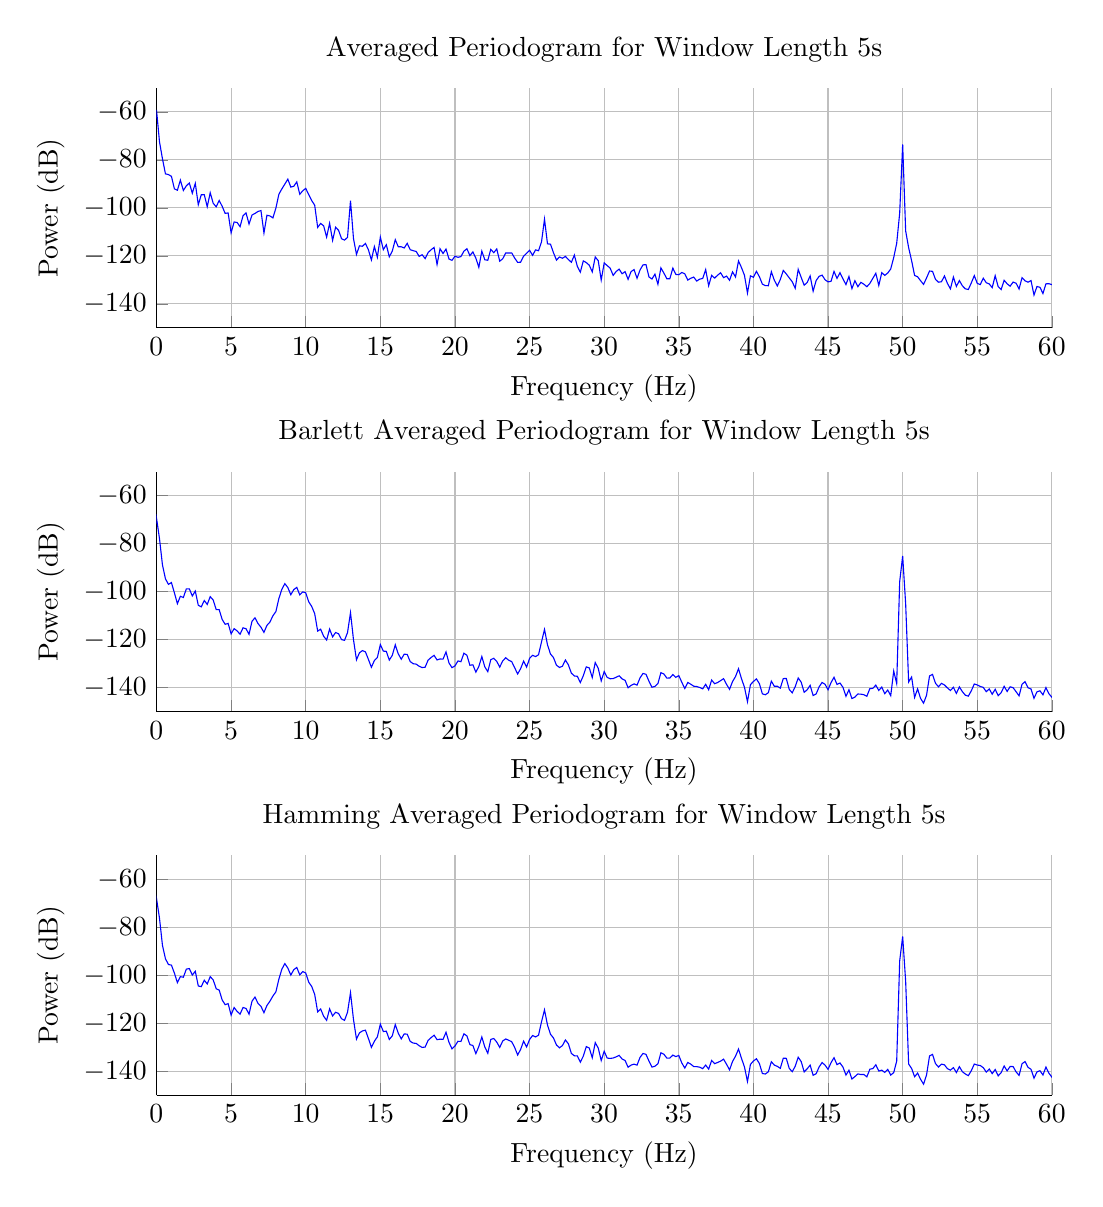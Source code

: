 % This file was created by matlab2tikz v0.4.7 (commit c8f1108a51478f539a8a8f8dfc79ac3b137d71bb) running on MATLAB 8.3.
% Copyright (c) 2008--2014, Nico Schlömer <nico.schloemer@gmail.com>
% All rights reserved.
% Minimal pgfplots version: 1.3
% 
% The latest updates can be retrieved from
%   http://www.mathworks.com/matlabcentral/fileexchange/22022-matlab2tikz
% where you can also make suggestions and rate matlab2tikz.
% 
\begin{tikzpicture}

\begin{axis}[%
width=4.477in,
height=1.2in,
scale only axis,
xmin=0,
xmax=60,
xlabel={Frequency (Hz)},
xmajorgrids,
ymin=-150,
ymax=-50,
ylabel={Power (dB)},
ymajorgrids,
name=plot2,
title={Barlett Averaged Periodogram for Window Length 5s},
axis x line*=bottom,
axis y line*=left
]
\addplot [color=blue,solid,forget plot]
  table[row sep=crcr]{-600	-164.813\\
-599.8	-164.65\\
-599.6	-162.107\\
-599.4	-159.217\\
-599.2	-162.316\\
-599	-163.951\\
-598.8	-162.379\\
-598.6	-162.27\\
-598.4	-166.431\\
-598.2	-167.511\\
-598	-162.243\\
-597.8	-162.289\\
-597.6	-161.293\\
-597.4	-165.338\\
-597.2	-162.56\\
-597	-163.063\\
-596.8	-161.765\\
-596.6	-162.192\\
-596.4	-161.236\\
-596.2	-163.831\\
-596	-164.301\\
-595.8	-157.778\\
-595.6	-162.523\\
-595.4	-163.52\\
-595.2	-164.065\\
-595	-163.728\\
-594.8	-165.321\\
-594.6	-166.854\\
-594.4	-166.322\\
-594.2	-164.755\\
-594	-168.039\\
-593.8	-165.82\\
-593.6	-164.825\\
-593.4	-162.867\\
-593.2	-161.227\\
-593	-163.393\\
-592.8	-162.857\\
-592.6	-165.051\\
-592.4	-166.479\\
-592.2	-162.001\\
-592	-163.69\\
-591.8	-167.582\\
-591.6	-167.077\\
-591.4	-163.528\\
-591.2	-161.289\\
-591	-164.361\\
-590.8	-167.64\\
-590.6	-161.463\\
-590.4	-160.278\\
-590.2	-158.377\\
-590	-163.26\\
-589.8	-166.986\\
-589.6	-164.886\\
-589.4	-164.432\\
-589.2	-161.944\\
-589	-159.378\\
-588.8	-160.893\\
-588.6	-162.536\\
-588.4	-161.995\\
-588.2	-157.227\\
-588	-161.14\\
-587.8	-165.183\\
-587.6	-165.01\\
-587.4	-162.069\\
-587.2	-164.567\\
-587	-161.083\\
-586.8	-161.772\\
-586.6	-164.131\\
-586.4	-163.564\\
-586.2	-165.297\\
-586	-161.296\\
-585.8	-161.267\\
-585.6	-157.724\\
-585.4	-163.198\\
-585.2	-165.049\\
-585	-164.833\\
-584.8	-159.363\\
-584.6	-160.606\\
-584.4	-161.298\\
-584.2	-160.871\\
-584	-160.836\\
-583.8	-160.961\\
-583.6	-160.618\\
-583.4	-161.867\\
-583.2	-161.989\\
-583	-161.86\\
-582.8	-161.336\\
-582.6	-163.219\\
-582.4	-160.047\\
-582.2	-159.731\\
-582	-163.05\\
-581.8	-164.787\\
-581.6	-165.629\\
-581.4	-164.207\\
-581.2	-159.079\\
-581	-160.097\\
-580.8	-165.796\\
-580.6	-167.573\\
-580.4	-162.591\\
-580.2	-165.843\\
-580	-166.623\\
-579.8	-163.713\\
-579.6	-163.348\\
-579.4	-166.211\\
-579.2	-161.025\\
-579	-158.736\\
-578.8	-158.742\\
-578.6	-161.125\\
-578.4	-160.122\\
-578.2	-162.094\\
-578	-166.924\\
-577.8	-165.518\\
-577.6	-167.148\\
-577.4	-166.023\\
-577.2	-162.912\\
-577	-165.141\\
-576.8	-164.737\\
-576.6	-163.263\\
-576.4	-162.632\\
-576.2	-161.824\\
-576	-161.973\\
-575.8	-164.226\\
-575.6	-164.328\\
-575.4	-165.709\\
-575.2	-164.105\\
-575	-159.181\\
-574.8	-160.546\\
-574.6	-160.648\\
-574.4	-162.35\\
-574.2	-162.66\\
-574	-161.204\\
-573.8	-161.442\\
-573.6	-159.761\\
-573.4	-161.478\\
-573.2	-161.296\\
-573	-161.017\\
-572.8	-160.729\\
-572.6	-160.223\\
-572.4	-159.153\\
-572.2	-162.494\\
-572	-161.644\\
-571.8	-162.368\\
-571.6	-164.854\\
-571.4	-162.245\\
-571.2	-163.351\\
-571	-164.825\\
-570.8	-163.491\\
-570.6	-162.217\\
-570.4	-161.688\\
-570.2	-166.287\\
-570	-165.671\\
-569.8	-166.259\\
-569.6	-163.763\\
-569.4	-159.586\\
-569.2	-159.677\\
-569	-161.245\\
-568.8	-160.447\\
-568.6	-161.928\\
-568.4	-161.223\\
-568.2	-163.697\\
-568	-162.056\\
-567.8	-162.461\\
-567.6	-162.991\\
-567.4	-160.315\\
-567.2	-162.904\\
-567	-164.591\\
-566.8	-163.63\\
-566.6	-164.581\\
-566.4	-163.153\\
-566.2	-165.246\\
-566	-166.725\\
-565.8	-164.835\\
-565.6	-162.303\\
-565.4	-158.911\\
-565.2	-157.716\\
-565	-161.564\\
-564.8	-160.321\\
-564.6	-162.255\\
-564.4	-163.802\\
-564.2	-162.425\\
-564	-165.277\\
-563.8	-162.518\\
-563.6	-164.965\\
-563.4	-160.498\\
-563.2	-158.926\\
-563	-165.416\\
-562.8	-162.96\\
-562.6	-162.733\\
-562.4	-161.236\\
-562.2	-163.319\\
-562	-160.24\\
-561.8	-160.104\\
-561.6	-158.473\\
-561.4	-161.191\\
-561.2	-162.331\\
-561	-161.527\\
-560.8	-159.683\\
-560.6	-160.476\\
-560.4	-163.977\\
-560.2	-160.949\\
-560	-160.771\\
-559.8	-160.09\\
-559.6	-158.89\\
-559.4	-159.793\\
-559.2	-165.935\\
-559	-163.604\\
-558.8	-160.434\\
-558.6	-160.115\\
-558.4	-160.857\\
-558.2	-161.749\\
-558	-160.18\\
-557.8	-160.408\\
-557.6	-160.756\\
-557.4	-160.478\\
-557.2	-160.822\\
-557	-161.001\\
-556.8	-164.856\\
-556.6	-163.304\\
-556.4	-159.474\\
-556.2	-160.968\\
-556	-159.97\\
-555.8	-158.127\\
-555.6	-164.71\\
-555.4	-165.044\\
-555.2	-164.779\\
-555	-162.526\\
-554.8	-165.648\\
-554.6	-166.125\\
-554.4	-165.036\\
-554.2	-160.484\\
-554	-162.363\\
-553.8	-161.863\\
-553.6	-157.884\\
-553.4	-156.762\\
-553.2	-158.231\\
-553	-163.209\\
-552.8	-166.026\\
-552.6	-161.086\\
-552.4	-161.919\\
-552.2	-165.318\\
-552	-161.142\\
-551.8	-161.507\\
-551.6	-166.469\\
-551.4	-163.858\\
-551.2	-162.186\\
-551	-163.83\\
-550.8	-161.913\\
-550.6	-152.872\\
-550.4	-149.596\\
-550.2	-150.617\\
-550	-158.911\\
-549.8	-155.243\\
-549.6	-154.189\\
-549.4	-157.929\\
-549.2	-158.612\\
-549	-162.054\\
-548.8	-164.315\\
-548.6	-162.432\\
-548.4	-159.699\\
-548.2	-158.901\\
-548	-163.014\\
-547.8	-163.318\\
-547.6	-159.561\\
-547.4	-163.444\\
-547.2	-163.87\\
-547	-164.319\\
-546.8	-163.922\\
-546.6	-164.092\\
-546.4	-162.045\\
-546.2	-164.49\\
-546	-163.014\\
-545.8	-163.061\\
-545.6	-163.732\\
-545.4	-164.637\\
-545.2	-167.227\\
-545	-161.402\\
-544.8	-159.49\\
-544.6	-161.797\\
-544.4	-160.072\\
-544.2	-158.212\\
-544	-160.344\\
-543.8	-162.737\\
-543.6	-161.896\\
-543.4	-159.844\\
-543.2	-158.064\\
-543	-163.666\\
-542.8	-161.988\\
-542.6	-161.165\\
-542.4	-166.172\\
-542.2	-164.322\\
-542	-164.647\\
-541.8	-158.285\\
-541.6	-162.636\\
-541.4	-162.715\\
-541.2	-160.253\\
-541	-161.554\\
-540.8	-160.224\\
-540.6	-161.904\\
-540.4	-159.586\\
-540.2	-158.935\\
-540	-163.486\\
-539.8	-160.674\\
-539.6	-160.737\\
-539.4	-160.81\\
-539.2	-160.377\\
-539	-159.11\\
-538.8	-159.771\\
-538.6	-163.677\\
-538.4	-168.38\\
-538.2	-164.516\\
-538	-162.122\\
-537.8	-162.73\\
-537.6	-158.682\\
-537.4	-159.799\\
-537.2	-161.002\\
-537	-165.95\\
-536.8	-163.505\\
-536.6	-166.638\\
-536.4	-162.965\\
-536.2	-161.627\\
-536	-160.966\\
-535.8	-164.08\\
-535.6	-162.221\\
-535.4	-160.949\\
-535.2	-166.545\\
-535	-166.806\\
-534.8	-163.58\\
-534.6	-163.357\\
-534.4	-161.86\\
-534.2	-163.697\\
-534	-160.817\\
-533.8	-162.566\\
-533.6	-162.356\\
-533.4	-159.173\\
-533.2	-156.63\\
-533	-160.737\\
-532.8	-160.59\\
-532.6	-160.957\\
-532.4	-164.27\\
-532.2	-157.454\\
-532	-160.771\\
-531.8	-162.272\\
-531.6	-161.883\\
-531.4	-158.534\\
-531.2	-160.851\\
-531	-164.007\\
-530.8	-162.548\\
-530.6	-159.489\\
-530.4	-164.07\\
-530.2	-159.611\\
-530	-161.689\\
-529.8	-161.86\\
-529.6	-160.712\\
-529.4	-162.206\\
-529.2	-160.314\\
-529	-162.641\\
-528.8	-159.445\\
-528.6	-162.29\\
-528.4	-159.76\\
-528.2	-159.951\\
-528	-161.165\\
-527.8	-161.209\\
-527.6	-157.411\\
-527.4	-158.022\\
-527.2	-164.268\\
-527	-162.639\\
-526.8	-161.841\\
-526.6	-160.634\\
-526.4	-165.242\\
-526.2	-161.34\\
-526	-161.922\\
-525.8	-162.164\\
-525.6	-161.451\\
-525.4	-161.716\\
-525.2	-161.293\\
-525	-164.695\\
-524.8	-163.711\\
-524.6	-162.373\\
-524.4	-160.012\\
-524.2	-161.61\\
-524	-157.648\\
-523.8	-162.807\\
-523.6	-163.636\\
-523.4	-161.309\\
-523.2	-161.235\\
-523	-162.807\\
-522.8	-160.956\\
-522.6	-160.109\\
-522.4	-161.483\\
-522.2	-163.536\\
-522	-160.142\\
-521.8	-159.868\\
-521.6	-160.7\\
-521.4	-159.169\\
-521.2	-162.478\\
-521	-166.212\\
-520.8	-158.982\\
-520.6	-160.79\\
-520.4	-162.605\\
-520.2	-162.437\\
-520	-162.31\\
-519.8	-159.141\\
-519.6	-160.562\\
-519.4	-163.257\\
-519.2	-159.647\\
-519	-159.231\\
-518.8	-164.266\\
-518.6	-167.079\\
-518.4	-165.124\\
-518.2	-160.921\\
-518	-157.938\\
-517.8	-163.425\\
-517.6	-164.088\\
-517.4	-162.924\\
-517.2	-162.551\\
-517	-162.446\\
-516.8	-164.784\\
-516.6	-166.477\\
-516.4	-167.672\\
-516.2	-160.139\\
-516	-156.704\\
-515.8	-158.671\\
-515.6	-160.585\\
-515.4	-159.472\\
-515.2	-160.265\\
-515	-162.77\\
-514.8	-161.185\\
-514.6	-160.664\\
-514.4	-162.139\\
-514.2	-164.099\\
-514	-164.835\\
-513.8	-164.003\\
-513.6	-160.994\\
-513.4	-161.708\\
-513.2	-157.669\\
-513	-161.179\\
-512.8	-163.062\\
-512.6	-161.0\\
-512.4	-159.958\\
-512.2	-158.202\\
-512	-161.043\\
-511.8	-161.433\\
-511.6	-166.339\\
-511.4	-162.284\\
-511.2	-163.24\\
-511	-163.859\\
-510.8	-165.375\\
-510.6	-159.832\\
-510.4	-161.229\\
-510.2	-162.645\\
-510	-163.861\\
-509.8	-162.782\\
-509.6	-160.821\\
-509.4	-163.674\\
-509.2	-160.242\\
-509	-157.766\\
-508.8	-159.929\\
-508.6	-161.087\\
-508.4	-160.121\\
-508.2	-157.34\\
-508	-158.935\\
-507.8	-160.137\\
-507.6	-161.89\\
-507.4	-159.278\\
-507.2	-160.286\\
-507	-158.536\\
-506.8	-160.966\\
-506.6	-161.598\\
-506.4	-157.841\\
-506.2	-155.156\\
-506	-158.189\\
-505.8	-157.134\\
-505.6	-162.148\\
-505.4	-160.302\\
-505.2	-155.287\\
-505	-157.827\\
-504.8	-160.028\\
-504.6	-161.443\\
-504.4	-161.878\\
-504.2	-161.611\\
-504	-160.65\\
-503.8	-160.035\\
-503.6	-160.7\\
-503.4	-159.71\\
-503.2	-161.883\\
-503	-163.273\\
-502.8	-159.795\\
-502.6	-164.184\\
-502.4	-162.707\\
-502.2	-163.396\\
-502	-162.263\\
-501.8	-159.48\\
-501.6	-161.147\\
-501.4	-158.598\\
-501.2	-161.884\\
-501	-160.811\\
-500.8	-160.521\\
-500.6	-160.423\\
-500.4	-165.408\\
-500.2	-164.359\\
-500	-160.182\\
-499.8	-159.135\\
-499.6	-159.118\\
-499.4	-160.279\\
-499.2	-156.584\\
-499	-160.008\\
-498.8	-161.168\\
-498.6	-160.347\\
-498.4	-161.513\\
-498.2	-160.806\\
-498	-161.775\\
-497.8	-161.752\\
-497.6	-163.03\\
-497.4	-160.987\\
-497.2	-160.65\\
-497	-159.152\\
-496.8	-162.073\\
-496.6	-161.98\\
-496.4	-163.603\\
-496.2	-162.446\\
-496	-158.672\\
-495.8	-156.807\\
-495.6	-161.325\\
-495.4	-165.586\\
-495.2	-163.843\\
-495	-160.729\\
-494.8	-158.097\\
-494.6	-159.915\\
-494.4	-162.679\\
-494.2	-160.867\\
-494	-161.345\\
-493.8	-161.093\\
-493.6	-163.842\\
-493.4	-165.17\\
-493.2	-166.724\\
-493	-163.608\\
-492.8	-159.825\\
-492.6	-158.344\\
-492.4	-159.129\\
-492.2	-153.947\\
-492	-158.668\\
-491.8	-158.831\\
-491.6	-161.316\\
-491.4	-160.441\\
-491.2	-161.623\\
-491	-163.477\\
-490.8	-161.574\\
-490.6	-160.13\\
-490.4	-165.442\\
-490.2	-164.289\\
-490	-163.112\\
-489.8	-156.4\\
-489.6	-159.53\\
-489.4	-162.376\\
-489.2	-162.109\\
-489	-165.192\\
-488.8	-161.543\\
-488.6	-161.549\\
-488.4	-160.526\\
-488.2	-160.931\\
-488	-157.243\\
-487.8	-159.939\\
-487.6	-159.41\\
-487.4	-158.763\\
-487.2	-157.439\\
-487	-160.345\\
-486.8	-161.588\\
-486.6	-156.056\\
-486.4	-158.123\\
-486.2	-163.428\\
-486	-160.181\\
-485.8	-164.963\\
-485.6	-160.556\\
-485.4	-160.126\\
-485.2	-163.599\\
-485	-160.545\\
-484.8	-162.768\\
-484.6	-160.904\\
-484.4	-160.055\\
-484.2	-159.915\\
-484	-157.721\\
-483.8	-157.406\\
-483.6	-162.315\\
-483.4	-158.243\\
-483.2	-156.907\\
-483	-157.572\\
-482.8	-158.169\\
-482.6	-157.83\\
-482.4	-157.139\\
-482.2	-157.062\\
-482	-161.699\\
-481.8	-158.953\\
-481.6	-160.245\\
-481.4	-159.089\\
-481.2	-158.377\\
-481	-161.513\\
-480.8	-162.861\\
-480.6	-159.192\\
-480.4	-162.64\\
-480.2	-161.533\\
-480	-163.515\\
-479.8	-165.052\\
-479.6	-159.6\\
-479.4	-158.495\\
-479.2	-161.558\\
-479	-167.325\\
-478.8	-164.24\\
-478.6	-165.037\\
-478.4	-160.264\\
-478.2	-162.187\\
-478	-163.627\\
-477.8	-160.808\\
-477.6	-161.514\\
-477.4	-162.243\\
-477.2	-164.002\\
-477	-165.881\\
-476.8	-164.908\\
-476.6	-162.594\\
-476.4	-161.106\\
-476.2	-160.499\\
-476	-159.133\\
-475.8	-164.09\\
-475.6	-160.3\\
-475.4	-159.027\\
-475.2	-161.987\\
-475	-160.339\\
-474.8	-157.993\\
-474.6	-156.786\\
-474.4	-158.214\\
-474.2	-159.927\\
-474	-162.238\\
-473.8	-160.731\\
-473.6	-158.344\\
-473.4	-158.866\\
-473.2	-159.306\\
-473	-156.854\\
-472.8	-159.858\\
-472.6	-159.588\\
-472.4	-159.535\\
-472.2	-157.334\\
-472	-156.611\\
-471.8	-159.749\\
-471.6	-164.817\\
-471.4	-161.396\\
-471.2	-160.766\\
-471	-160.308\\
-470.8	-161.882\\
-470.6	-163.506\\
-470.4	-162.2\\
-470.2	-159.092\\
-470	-161.35\\
-469.8	-159.495\\
-469.6	-159.691\\
-469.4	-159.632\\
-469.2	-158.722\\
-469	-161.935\\
-468.8	-162.047\\
-468.6	-165.291\\
-468.4	-168.163\\
-468.2	-162.304\\
-468	-161.262\\
-467.8	-157.992\\
-467.6	-158.221\\
-467.4	-159.571\\
-467.2	-161.101\\
-467	-162.961\\
-466.8	-160.834\\
-466.6	-159.201\\
-466.4	-157.01\\
-466.2	-159.765\\
-466	-161.844\\
-465.8	-161.322\\
-465.6	-158.407\\
-465.4	-158.884\\
-465.2	-159.593\\
-465	-160.933\\
-464.8	-160.43\\
-464.6	-159.404\\
-464.4	-160.041\\
-464.2	-158.935\\
-464	-161.891\\
-463.8	-165.191\\
-463.6	-160.635\\
-463.4	-157.939\\
-463.2	-161.182\\
-463	-159.874\\
-462.8	-160.615\\
-462.6	-162.765\\
-462.4	-161.817\\
-462.2	-158.109\\
-462	-155.246\\
-461.8	-160.075\\
-461.6	-163.247\\
-461.4	-162.029\\
-461.2	-159.67\\
-461	-161.818\\
-460.8	-160.126\\
-460.6	-163.508\\
-460.4	-162.876\\
-460.2	-160.225\\
-460	-158.13\\
-459.8	-157.833\\
-459.6	-159.494\\
-459.4	-160.053\\
-459.2	-159.514\\
-459	-161.323\\
-458.8	-160.495\\
-458.6	-162.942\\
-458.4	-160.63\\
-458.2	-160.805\\
-458	-159.615\\
-457.8	-158.556\\
-457.6	-160.386\\
-457.4	-163.748\\
-457.2	-160.598\\
-457	-162.333\\
-456.8	-163.42\\
-456.6	-161.475\\
-456.4	-159.903\\
-456.2	-161.935\\
-456	-159.319\\
-455.8	-158.641\\
-455.6	-158.842\\
-455.4	-164.031\\
-455.2	-158.642\\
-455	-159.077\\
-454.8	-161.911\\
-454.6	-159.644\\
-454.4	-158.378\\
-454.2	-157.165\\
-454	-160.269\\
-453.8	-161.087\\
-453.6	-163.306\\
-453.4	-164.634\\
-453.2	-163.381\\
-453	-161.244\\
-452.8	-160.38\\
-452.6	-161.038\\
-452.4	-159.758\\
-452.2	-163.457\\
-452	-159.822\\
-451.8	-163.842\\
-451.6	-162.919\\
-451.4	-162.54\\
-451.2	-161.085\\
-451	-160.602\\
-450.8	-159.765\\
-450.6	-157.032\\
-450.4	-156.387\\
-450.2	-156.814\\
-450	-159.459\\
-449.8	-155.095\\
-449.6	-154.687\\
-449.4	-158.387\\
-449.2	-157.348\\
-449	-157.361\\
-448.8	-159.495\\
-448.6	-157.299\\
-448.4	-160.349\\
-448.2	-162.086\\
-448	-161.248\\
-447.8	-159.229\\
-447.6	-158.697\\
-447.4	-158.207\\
-447.2	-155.806\\
-447	-158.16\\
-446.8	-157.8\\
-446.6	-157.251\\
-446.4	-164.246\\
-446.2	-159.479\\
-446	-158.167\\
-445.8	-157.288\\
-445.6	-159.257\\
-445.4	-161.669\\
-445.2	-157.427\\
-445	-160.844\\
-444.8	-158.656\\
-444.6	-156.273\\
-444.4	-156.981\\
-444.2	-159.445\\
-444	-159.522\\
-443.8	-161.127\\
-443.6	-162.307\\
-443.4	-159.837\\
-443.2	-161.565\\
-443	-160.811\\
-442.8	-159.051\\
-442.6	-157.652\\
-442.4	-159.397\\
-442.2	-156.947\\
-442	-158.06\\
-441.8	-162.11\\
-441.6	-162.616\\
-441.4	-163.356\\
-441.2	-158.344\\
-441	-157.315\\
-440.8	-159.628\\
-440.6	-159.289\\
-440.4	-158.154\\
-440.2	-156.431\\
-440	-157.948\\
-439.8	-159.949\\
-439.6	-159.107\\
-439.4	-161.907\\
-439.2	-159.88\\
-439	-163.411\\
-438.8	-161.072\\
-438.6	-156.922\\
-438.4	-155.616\\
-438.2	-157.352\\
-438	-161.764\\
-437.8	-159.245\\
-437.6	-157.281\\
-437.4	-154.76\\
-437.2	-154.741\\
-437	-154.837\\
-436.8	-154.25\\
-436.6	-157.407\\
-436.4	-161.031\\
-436.2	-163.006\\
-436	-160.576\\
-435.8	-160.336\\
-435.6	-159.505\\
-435.4	-158.273\\
-435.2	-159.834\\
-435	-161.065\\
-434.8	-156.73\\
-434.6	-158.368\\
-434.4	-161.781\\
-434.2	-158.142\\
-434	-157.274\\
-433.8	-159.979\\
-433.6	-159.734\\
-433.4	-156.182\\
-433.2	-160.544\\
-433	-162.461\\
-432.8	-157.688\\
-432.6	-159.046\\
-432.4	-159.669\\
-432.2	-162.08\\
-432	-158.702\\
-431.8	-161.238\\
-431.6	-160.832\\
-431.4	-162.395\\
-431.2	-161.107\\
-431	-159.006\\
-430.8	-157.014\\
-430.6	-162.609\\
-430.4	-163.951\\
-430.2	-157.339\\
-430	-158.984\\
-429.8	-159.331\\
-429.6	-156.403\\
-429.4	-156.389\\
-429.2	-154.664\\
-429	-157.915\\
-428.8	-159.315\\
-428.6	-158.992\\
-428.4	-155.355\\
-428.2	-155.187\\
-428	-157.308\\
-427.8	-156.305\\
-427.6	-157.425\\
-427.4	-160.106\\
-427.2	-160.06\\
-427	-157.805\\
-426.8	-155.804\\
-426.6	-157.76\\
-426.4	-157.345\\
-426.2	-160.85\\
-426	-158.956\\
-425.8	-154.548\\
-425.6	-155.369\\
-425.4	-162.081\\
-425.2	-158.735\\
-425	-156.869\\
-424.8	-157.162\\
-424.6	-159.321\\
-424.4	-160.863\\
-424.2	-158.967\\
-424	-158.123\\
-423.8	-161.193\\
-423.6	-160.05\\
-423.4	-159.688\\
-423.2	-154.995\\
-423	-157.482\\
-422.8	-156.374\\
-422.6	-157.574\\
-422.4	-156.903\\
-422.2	-160.762\\
-422	-161.864\\
-421.8	-157.303\\
-421.6	-158.459\\
-421.4	-160.61\\
-421.2	-156.069\\
-421	-157.713\\
-420.8	-161.356\\
-420.6	-157.035\\
-420.4	-156.036\\
-420.2	-158.501\\
-420	-160.68\\
-419.8	-161.235\\
-419.6	-157.524\\
-419.4	-155.925\\
-419.2	-160.69\\
-419	-157.699\\
-418.8	-158.332\\
-418.6	-160.955\\
-418.4	-161.002\\
-418.2	-159.252\\
-418	-158.782\\
-417.8	-156.78\\
-417.6	-156.565\\
-417.4	-157.982\\
-417.2	-158.512\\
-417	-158.054\\
-416.8	-159.564\\
-416.6	-158.382\\
-416.4	-162.629\\
-416.2	-162.542\\
-416	-160.633\\
-415.8	-162.855\\
-415.6	-158.39\\
-415.4	-154.946\\
-415.2	-156.912\\
-415	-155.268\\
-414.8	-156.384\\
-414.6	-157.092\\
-414.4	-156.769\\
-414.2	-157.129\\
-414	-156.317\\
-413.8	-158.397\\
-413.6	-156.398\\
-413.4	-153.815\\
-413.2	-157.135\\
-413	-156.404\\
-412.8	-156.257\\
-412.6	-158.146\\
-412.4	-158.404\\
-412.2	-159.091\\
-412	-159.339\\
-411.8	-155.827\\
-411.6	-156.908\\
-411.4	-158.07\\
-411.2	-155.056\\
-411	-157.872\\
-410.8	-159.715\\
-410.6	-159.384\\
-410.4	-159.323\\
-410.2	-158.306\\
-410	-161.278\\
-409.8	-156.275\\
-409.6	-158.207\\
-409.4	-156.58\\
-409.2	-160.587\\
-409	-158.623\\
-408.8	-155.665\\
-408.6	-157.905\\
-408.4	-158.634\\
-408.2	-158.97\\
-408	-156.361\\
-407.8	-155.165\\
-407.6	-155.479\\
-407.4	-157.559\\
-407.2	-159.402\\
-407	-158.576\\
-406.8	-155.936\\
-406.6	-159.656\\
-406.4	-159.992\\
-406.2	-160.514\\
-406	-158.433\\
-405.8	-161.961\\
-405.6	-157.228\\
-405.4	-157.695\\
-405.2	-159.617\\
-405	-157.922\\
-404.8	-154.59\\
-404.6	-155.886\\
-404.4	-155.071\\
-404.2	-153.124\\
-404	-154.812\\
-403.8	-158.253\\
-403.6	-156.989\\
-403.4	-154.657\\
-403.2	-155.786\\
-403	-156.872\\
-402.8	-159.727\\
-402.6	-157.815\\
-402.4	-161.202\\
-402.2	-158.49\\
-402	-158.841\\
-401.8	-160.093\\
-401.6	-159.402\\
-401.4	-158.639\\
-401.2	-160.432\\
-401	-162.727\\
-400.8	-157.416\\
-400.6	-157.625\\
-400.4	-157.98\\
-400.2	-163.3\\
-400	-159.089\\
-399.8	-157.518\\
-399.6	-157.973\\
-399.4	-155.222\\
-399.2	-154.371\\
-399	-156.242\\
-398.8	-155.594\\
-398.6	-156.614\\
-398.4	-156.428\\
-398.2	-159.403\\
-398	-159.492\\
-397.8	-155.562\\
-397.6	-157.173\\
-397.4	-156.232\\
-397.2	-155.8\\
-397	-155.756\\
-396.8	-159.293\\
-396.6	-165.709\\
-396.4	-161.257\\
-396.2	-157.127\\
-396	-157.288\\
-395.8	-159.0\\
-395.6	-157.872\\
-395.4	-158.082\\
-395.2	-158.911\\
-395	-158.061\\
-394.8	-157.941\\
-394.6	-158.564\\
-394.4	-160.041\\
-394.2	-157.966\\
-394	-155.17\\
-393.8	-156.166\\
-393.6	-154.682\\
-393.4	-155.413\\
-393.2	-156.559\\
-393	-158.044\\
-392.8	-154.579\\
-392.6	-156.123\\
-392.4	-159.878\\
-392.2	-160.367\\
-392	-157.317\\
-391.8	-157.673\\
-391.6	-157.091\\
-391.4	-155.767\\
-391.2	-154.672\\
-391	-154.101\\
-390.8	-154.746\\
-390.6	-153.598\\
-390.4	-153.529\\
-390.2	-154.491\\
-390	-156.145\\
-389.8	-155.047\\
-389.6	-151.979\\
-389.4	-154.073\\
-389.2	-156.199\\
-389	-154.224\\
-388.8	-155.028\\
-388.6	-155.982\\
-388.4	-155.515\\
-388.2	-154.969\\
-388	-157.65\\
-387.8	-155.492\\
-387.6	-157.95\\
-387.4	-157.243\\
-387.2	-156.89\\
-387	-155.76\\
-386.8	-160.632\\
-386.6	-161.029\\
-386.4	-156.218\\
-386.2	-155.103\\
-386	-154.113\\
-385.8	-151.89\\
-385.6	-155.735\\
-385.4	-155.801\\
-385.2	-153.438\\
-385	-156.939\\
-384.8	-158.276\\
-384.6	-158.051\\
-384.4	-156.667\\
-384.2	-160.298\\
-384	-156.761\\
-383.8	-155.777\\
-383.6	-164.189\\
-383.4	-159.717\\
-383.2	-154.812\\
-383	-155.433\\
-382.8	-155.058\\
-382.6	-156.677\\
-382.4	-158.19\\
-382.2	-156.812\\
-382	-158.156\\
-381.8	-156.048\\
-381.6	-155.643\\
-381.4	-152.597\\
-381.2	-153.059\\
-381	-155.529\\
-380.8	-158.282\\
-380.6	-154.051\\
-380.4	-156.904\\
-380.2	-156.517\\
-380	-155.73\\
-379.8	-154.521\\
-379.6	-154.844\\
-379.4	-154.19\\
-379.2	-157.319\\
-379	-159.159\\
-378.8	-157.293\\
-378.6	-158.511\\
-378.4	-157.547\\
-378.2	-154.873\\
-378	-154.368\\
-377.8	-154.841\\
-377.6	-156.304\\
-377.4	-158.929\\
-377.2	-158.962\\
-377	-158.648\\
-376.8	-159.461\\
-376.6	-154.627\\
-376.4	-153.01\\
-376.2	-154.045\\
-376	-157.341\\
-375.8	-161.426\\
-375.6	-165.24\\
-375.4	-160.235\\
-375.2	-160.385\\
-375	-157.231\\
-374.8	-156.172\\
-374.6	-156.848\\
-374.4	-155.305\\
-374.2	-155.634\\
-374	-155.022\\
-373.8	-156.121\\
-373.6	-155.923\\
-373.4	-156.377\\
-373.2	-156.288\\
-373	-157.526\\
-372.8	-157.14\\
-372.6	-158.991\\
-372.4	-156.032\\
-372.2	-156.106\\
-372	-152.815\\
-371.8	-155.8\\
-371.6	-157.044\\
-371.4	-153.821\\
-371.2	-156.631\\
-371	-157.443\\
-370.8	-158.809\\
-370.6	-155.189\\
-370.4	-156.093\\
-370.2	-156.767\\
-370	-156.16\\
-369.8	-154.354\\
-369.6	-152.165\\
-369.4	-151.783\\
-369.2	-151.968\\
-369	-150.517\\
-368.8	-149.121\\
-368.6	-154.809\\
-368.4	-155.595\\
-368.2	-158.222\\
-368	-154.625\\
-367.8	-156.351\\
-367.6	-155.234\\
-367.4	-154.703\\
-367.2	-156.062\\
-367	-156.504\\
-366.8	-156.975\\
-366.6	-153.575\\
-366.4	-151.651\\
-366.2	-155.278\\
-366	-154.208\\
-365.8	-155.842\\
-365.6	-153.967\\
-365.4	-155.232\\
-365.2	-154.837\\
-365	-157.803\\
-364.8	-159.232\\
-364.6	-161.277\\
-364.4	-157.832\\
-364.2	-152.396\\
-364	-155.198\\
-363.8	-156.144\\
-363.6	-149.721\\
-363.4	-151.607\\
-363.2	-154.46\\
-363	-155.347\\
-362.8	-156.426\\
-362.6	-153.719\\
-362.4	-155.165\\
-362.2	-154.658\\
-362	-156.714\\
-361.8	-160.445\\
-361.6	-160.186\\
-361.4	-159.577\\
-361.2	-157.25\\
-361	-156.373\\
-360.8	-157.004\\
-360.6	-156.875\\
-360.4	-155.251\\
-360.2	-154.612\\
-360	-154.859\\
-359.8	-158.82\\
-359.6	-156.673\\
-359.4	-153.796\\
-359.2	-152.959\\
-359	-152.39\\
-358.8	-156.122\\
-358.6	-158.628\\
-358.4	-157.197\\
-358.2	-155.975\\
-358	-153.542\\
-357.8	-155.104\\
-357.6	-157.295\\
-357.4	-155.1\\
-357.2	-157.821\\
-357	-155.023\\
-356.8	-155.072\\
-356.6	-154.4\\
-356.4	-157.84\\
-356.2	-160.075\\
-356	-157.837\\
-355.8	-155.007\\
-355.6	-155.037\\
-355.4	-151.556\\
-355.2	-151.472\\
-355	-152.599\\
-354.8	-153.576\\
-354.6	-154.213\\
-354.4	-155.728\\
-354.2	-154.808\\
-354	-150.692\\
-353.8	-149.999\\
-353.6	-155.886\\
-353.4	-155.806\\
-353.2	-153.802\\
-353	-155.544\\
-352.8	-155.923\\
-352.6	-155.343\\
-352.4	-155.404\\
-352.2	-151.881\\
-352	-152.418\\
-351.8	-154.702\\
-351.6	-152.588\\
-351.4	-157.744\\
-351.2	-156.616\\
-351	-157.826\\
-350.8	-157.307\\
-350.6	-156.455\\
-350.4	-157.947\\
-350.2	-156.321\\
-350	-150.344\\
-349.8	-150.321\\
-349.6	-155.462\\
-349.4	-158.992\\
-349.2	-157.425\\
-349	-153.508\\
-348.8	-150.752\\
-348.6	-151.947\\
-348.4	-151.597\\
-348.2	-154.331\\
-348	-158.278\\
-347.8	-157.621\\
-347.6	-153.989\\
-347.4	-154.022\\
-347.2	-151.87\\
-347	-152.719\\
-346.8	-154.244\\
-346.6	-156.74\\
-346.4	-154.867\\
-346.2	-155.173\\
-346	-157.541\\
-345.8	-158.113\\
-345.6	-158.82\\
-345.4	-156.181\\
-345.2	-152.573\\
-345	-155.717\\
-344.8	-154.033\\
-344.6	-153.352\\
-344.4	-156.264\\
-344.2	-160.525\\
-344	-155.241\\
-343.8	-154.216\\
-343.6	-157.416\\
-343.4	-153.175\\
-343.2	-150.704\\
-343	-154.352\\
-342.8	-153.592\\
-342.6	-155.381\\
-342.4	-149.746\\
-342.2	-152.189\\
-342	-148.939\\
-341.8	-151.757\\
-341.6	-153.504\\
-341.4	-155.724\\
-341.2	-153.499\\
-341	-157.214\\
-340.8	-156.973\\
-340.6	-152.744\\
-340.4	-152.309\\
-340.2	-156.873\\
-340	-154.562\\
-339.8	-159.454\\
-339.6	-156.391\\
-339.4	-153.554\\
-339.2	-154.46\\
-339	-154.365\\
-338.8	-152.892\\
-338.6	-152.445\\
-338.4	-155.114\\
-338.2	-158.244\\
-338	-155.47\\
-337.8	-152.648\\
-337.6	-153.034\\
-337.4	-154.447\\
-337.2	-149.379\\
-337	-153.017\\
-336.8	-154.846\\
-336.6	-155.548\\
-336.4	-156.188\\
-336.2	-153.742\\
-336	-154.545\\
-335.8	-157.806\\
-335.6	-153.783\\
-335.4	-153.367\\
-335.2	-151.748\\
-335	-153.211\\
-334.8	-155.274\\
-334.6	-154.461\\
-334.4	-153.819\\
-334.2	-156.148\\
-334	-152.965\\
-333.8	-153.853\\
-333.6	-159.469\\
-333.4	-155.358\\
-333.2	-154.635\\
-333	-156.852\\
-332.8	-155.639\\
-332.6	-156.528\\
-332.4	-151.971\\
-332.2	-152.258\\
-332	-153.258\\
-331.8	-156.427\\
-331.6	-154.275\\
-331.4	-153.211\\
-331.2	-157.205\\
-331	-156.691\\
-330.8	-154.789\\
-330.6	-150.923\\
-330.4	-153.164\\
-330.2	-152.466\\
-330	-151.875\\
-329.8	-153.645\\
-329.6	-153.002\\
-329.4	-151.835\\
-329.2	-152.521\\
-329	-152.992\\
-328.8	-155.234\\
-328.6	-155.644\\
-328.4	-153.522\\
-328.2	-153.364\\
-328	-158.815\\
-327.8	-157.229\\
-327.6	-153.325\\
-327.4	-151.838\\
-327.2	-151.988\\
-327	-155.657\\
-326.8	-157.554\\
-326.6	-155.663\\
-326.4	-151.789\\
-326.2	-153.31\\
-326	-152.989\\
-325.8	-152.743\\
-325.6	-153.354\\
-325.4	-152.989\\
-325.2	-151.795\\
-325	-148.111\\
-324.8	-153.601\\
-324.6	-153.235\\
-324.4	-148.739\\
-324.2	-151.109\\
-324	-151.906\\
-323.8	-155.528\\
-323.6	-154.515\\
-323.4	-153.791\\
-323.2	-154.723\\
-323	-154.517\\
-322.8	-154.57\\
-322.6	-153.816\\
-322.4	-152.529\\
-322.2	-151.021\\
-322	-152.235\\
-321.8	-154.774\\
-321.6	-152.013\\
-321.4	-151.681\\
-321.2	-153.475\\
-321	-150.894\\
-320.8	-155.417\\
-320.6	-153.586\\
-320.4	-154.667\\
-320.2	-151.864\\
-320	-148.766\\
-319.8	-151.689\\
-319.6	-151.55\\
-319.4	-154.759\\
-319.2	-155.743\\
-319	-154.989\\
-318.8	-155.672\\
-318.6	-153.874\\
-318.4	-157.477\\
-318.2	-156.408\\
-318	-154.513\\
-317.8	-153.977\\
-317.6	-157.107\\
-317.4	-155.412\\
-317.2	-153.425\\
-317	-151.519\\
-316.8	-152.482\\
-316.6	-156.525\\
-316.4	-157.166\\
-316.2	-151.99\\
-316	-150.326\\
-315.8	-148.82\\
-315.6	-153.48\\
-315.4	-151.697\\
-315.2	-154.114\\
-315	-152.506\\
-314.8	-154.117\\
-314.6	-152.091\\
-314.4	-148.926\\
-314.2	-151.166\\
-314	-151.512\\
-313.8	-152.969\\
-313.6	-153.8\\
-313.4	-152.26\\
-313.2	-155.503\\
-313	-155.483\\
-312.8	-156.496\\
-312.6	-155.109\\
-312.4	-153.024\\
-312.2	-152.832\\
-312	-153.604\\
-311.8	-154.761\\
-311.6	-154.913\\
-311.4	-153.606\\
-311.2	-155.932\\
-311	-155.192\\
-310.8	-156.73\\
-310.6	-155.919\\
-310.4	-154.918\\
-310.2	-152.678\\
-310	-152.66\\
-309.8	-156.12\\
-309.6	-156.558\\
-309.4	-154.268\\
-309.2	-150.794\\
-309	-151.61\\
-308.8	-153.622\\
-308.6	-153.739\\
-308.4	-154.616\\
-308.2	-153.759\\
-308	-154.29\\
-307.8	-152.523\\
-307.6	-150.84\\
-307.4	-155.397\\
-307.2	-153.554\\
-307	-152.913\\
-306.8	-150.718\\
-306.6	-151.766\\
-306.4	-152.142\\
-306.2	-150.719\\
-306	-150.936\\
-305.8	-150.601\\
-305.6	-150.087\\
-305.4	-150.527\\
-305.2	-153.274\\
-305	-153.637\\
-304.8	-148.827\\
-304.6	-148.02\\
-304.4	-147.852\\
-304.2	-149.867\\
-304	-150.841\\
-303.8	-152.472\\
-303.6	-155.611\\
-303.4	-155.331\\
-303.2	-151.339\\
-303	-152.569\\
-302.8	-150.95\\
-302.6	-152.294\\
-302.4	-152.668\\
-302.2	-148.946\\
-302	-154.005\\
-301.8	-152.247\\
-301.6	-152.445\\
-301.4	-151.321\\
-301.2	-153.018\\
-301	-153.386\\
-300.8	-151.659\\
-300.6	-154.928\\
-300.4	-153.851\\
-300.2	-153.864\\
-300	-152.791\\
-299.8	-153.471\\
-299.6	-152.398\\
-299.4	-150.118\\
-299.2	-151.946\\
-299	-155.962\\
-298.8	-153.802\\
-298.6	-152.68\\
-298.4	-155.681\\
-298.2	-151.947\\
-298	-151.791\\
-297.8	-152.524\\
-297.6	-154.881\\
-297.4	-156.253\\
-297.2	-154.209\\
-297	-153.188\\
-296.8	-155.74\\
-296.6	-157.343\\
-296.4	-152.774\\
-296.2	-153.953\\
-296	-150.719\\
-295.8	-152.582\\
-295.6	-152.524\\
-295.4	-152.813\\
-295.2	-151.12\\
-295	-153.472\\
-294.8	-152.899\\
-294.6	-151.993\\
-294.4	-150.684\\
-294.2	-149.02\\
-294	-150.329\\
-293.8	-155.014\\
-293.6	-153.524\\
-293.4	-154.593\\
-293.2	-154.099\\
-293	-153.14\\
-292.8	-154.114\\
-292.6	-153.364\\
-292.4	-153.183\\
-292.2	-153.18\\
-292	-150.994\\
-291.8	-152.472\\
-291.6	-149.99\\
-291.4	-151.367\\
-291.2	-154.544\\
-291	-149.542\\
-290.8	-153.376\\
-290.6	-151.858\\
-290.4	-152.034\\
-290.2	-150.889\\
-290	-154.279\\
-289.8	-150.561\\
-289.6	-151.48\\
-289.4	-149.791\\
-289.2	-145.731\\
-289	-150.588\\
-288.8	-153.384\\
-288.6	-156.678\\
-288.4	-149.862\\
-288.2	-150.99\\
-288	-152.375\\
-287.8	-152.739\\
-287.6	-151.764\\
-287.4	-155.62\\
-287.2	-154.183\\
-287	-156.412\\
-286.8	-153.689\\
-286.6	-148.642\\
-286.4	-151.369\\
-286.2	-149.167\\
-286	-152.248\\
-285.8	-153.09\\
-285.6	-154.254\\
-285.4	-153.419\\
-285.2	-158.587\\
-285	-152.189\\
-284.8	-151.694\\
-284.6	-150.487\\
-284.4	-149.967\\
-284.2	-151.817\\
-284	-149.26\\
-283.8	-154.268\\
-283.6	-153.411\\
-283.4	-154.139\\
-283.2	-151.833\\
-283	-150.959\\
-282.8	-151.794\\
-282.6	-153.636\\
-282.4	-152.587\\
-282.2	-151.359\\
-282	-147.812\\
-281.8	-147.975\\
-281.6	-150.76\\
-281.4	-154.344\\
-281.2	-152.477\\
-281	-147.428\\
-280.8	-147.648\\
-280.6	-149.486\\
-280.4	-152.781\\
-280.2	-151.279\\
-280	-154.279\\
-279.8	-155.105\\
-279.6	-152.47\\
-279.4	-150.371\\
-279.2	-149.813\\
-279	-152.648\\
-278.8	-150.389\\
-278.6	-147.294\\
-278.4	-150.763\\
-278.2	-151.497\\
-278	-152.056\\
-277.8	-150.856\\
-277.6	-153.351\\
-277.4	-154.177\\
-277.2	-151.028\\
-277	-151.745\\
-276.8	-151.865\\
-276.6	-152.855\\
-276.4	-151.222\\
-276.2	-151.599\\
-276	-153.949\\
-275.8	-152.402\\
-275.6	-149.216\\
-275.4	-150.176\\
-275.2	-151.186\\
-275	-153.275\\
-274.8	-153.29\\
-274.6	-148.015\\
-274.4	-151.57\\
-274.2	-153.444\\
-274	-152.159\\
-273.8	-151.317\\
-273.6	-152.751\\
-273.4	-152.364\\
-273.2	-148.775\\
-273	-152.252\\
-272.8	-151.145\\
-272.6	-150.784\\
-272.4	-150.813\\
-272.2	-149.336\\
-272	-149.27\\
-271.8	-149.685\\
-271.6	-151.288\\
-271.4	-152.814\\
-271.2	-151.067\\
-271	-150.587\\
-270.8	-151.089\\
-270.6	-153.869\\
-270.4	-150.168\\
-270.2	-149.136\\
-270	-149.374\\
-269.8	-150.492\\
-269.6	-149.689\\
-269.4	-150.005\\
-269.2	-150.585\\
-269	-151.348\\
-268.8	-149.481\\
-268.6	-150.34\\
-268.4	-151.09\\
-268.2	-148.599\\
-268	-150.496\\
-267.8	-150.932\\
-267.6	-151.921\\
-267.4	-151.266\\
-267.2	-147.085\\
-267	-148.626\\
-266.8	-150.834\\
-266.6	-152.155\\
-266.4	-151.996\\
-266.2	-148.742\\
-266	-147.704\\
-265.8	-151.674\\
-265.6	-149.997\\
-265.4	-149.371\\
-265.2	-152.314\\
-265	-147.444\\
-264.8	-147.768\\
-264.6	-148.222\\
-264.4	-152.079\\
-264.2	-153.391\\
-264	-153.828\\
-263.8	-151.842\\
-263.6	-151.908\\
-263.4	-147.934\\
-263.2	-149.172\\
-263	-154.493\\
-262.8	-152.601\\
-262.6	-150.831\\
-262.4	-149.625\\
-262.2	-152.686\\
-262	-154.908\\
-261.8	-150.101\\
-261.6	-149.527\\
-261.4	-149.371\\
-261.2	-146.863\\
-261	-147.615\\
-260.8	-146.159\\
-260.6	-150.882\\
-260.4	-158.086\\
-260.2	-149.95\\
-260	-149.707\\
-259.8	-152.95\\
-259.6	-153.186\\
-259.4	-152.245\\
-259.2	-149.865\\
-259	-153.483\\
-258.8	-152.205\\
-258.6	-151.132\\
-258.4	-152.311\\
-258.2	-147.597\\
-258	-145.529\\
-257.8	-146.72\\
-257.6	-151.836\\
-257.4	-154.837\\
-257.2	-150.709\\
-257	-149.085\\
-256.8	-151.236\\
-256.6	-149.55\\
-256.4	-147.257\\
-256.2	-153.313\\
-256	-151.771\\
-255.8	-150.324\\
-255.6	-154.413\\
-255.4	-151.045\\
-255.2	-149.041\\
-255	-153.516\\
-254.8	-151.154\\
-254.6	-150.775\\
-254.4	-148.783\\
-254.2	-151.968\\
-254	-151.079\\
-253.8	-150.304\\
-253.6	-153.254\\
-253.4	-150.883\\
-253.2	-152.353\\
-253	-155.979\\
-252.8	-150.986\\
-252.6	-148.884\\
-252.4	-149.152\\
-252.2	-149.604\\
-252	-147.097\\
-251.8	-146.185\\
-251.6	-145.989\\
-251.4	-148.372\\
-251.2	-150.146\\
-251	-147.877\\
-250.8	-149.007\\
-250.6	-150.405\\
-250.4	-149.142\\
-250.2	-151.795\\
-250	-139.729\\
-249.8	-133.806\\
-249.6	-145.066\\
-249.4	-148.669\\
-249.2	-148.101\\
-249	-148.981\\
-248.8	-152.465\\
-248.6	-151.149\\
-248.4	-149.687\\
-248.2	-148.655\\
-248	-148.944\\
-247.8	-152.973\\
-247.6	-149.215\\
-247.4	-147.533\\
-247.2	-154.816\\
-247	-153.877\\
-246.8	-149.803\\
-246.6	-147.626\\
-246.4	-152.819\\
-246.2	-150.606\\
-246	-149.517\\
-245.8	-146.786\\
-245.6	-147.147\\
-245.4	-146.014\\
-245.2	-146.536\\
-245	-146.936\\
-244.8	-147.263\\
-244.6	-152.671\\
-244.4	-150.266\\
-244.2	-149.72\\
-244	-150.789\\
-243.8	-149.099\\
-243.6	-148.912\\
-243.4	-151.918\\
-243.2	-151.104\\
-243	-149.709\\
-242.8	-150.84\\
-242.6	-150.461\\
-242.4	-150.226\\
-242.2	-150.824\\
-242	-147.418\\
-241.8	-151.391\\
-241.6	-147.972\\
-241.4	-148.639\\
-241.2	-151.955\\
-241	-150.184\\
-240.8	-152.642\\
-240.6	-152.365\\
-240.4	-149.473\\
-240.2	-150.451\\
-240	-148.336\\
-239.8	-149.653\\
-239.6	-148.937\\
-239.4	-148.615\\
-239.2	-146.714\\
-239	-148.646\\
-238.8	-146.849\\
-238.6	-151.307\\
-238.4	-148.656\\
-238.2	-149.127\\
-238	-151.01\\
-237.8	-151.604\\
-237.6	-149.281\\
-237.4	-150.25\\
-237.2	-146.372\\
-237	-150.459\\
-236.8	-151.932\\
-236.6	-151.985\\
-236.4	-155.304\\
-236.2	-151.422\\
-236	-146.98\\
-235.8	-146.636\\
-235.6	-146.418\\
-235.4	-148.008\\
-235.2	-146.467\\
-235	-149.826\\
-234.8	-149.68\\
-234.6	-152.784\\
-234.4	-152.077\\
-234.2	-148.64\\
-234	-148.1\\
-233.8	-155.563\\
-233.6	-156.169\\
-233.4	-151.996\\
-233.2	-149.357\\
-233	-147.452\\
-232.8	-145.941\\
-232.6	-145.559\\
-232.4	-148.077\\
-232.2	-152.822\\
-232	-150.893\\
-231.8	-150.565\\
-231.6	-152.136\\
-231.4	-146.727\\
-231.2	-143.563\\
-231	-147.426\\
-230.8	-148.204\\
-230.6	-150.622\\
-230.4	-148.513\\
-230.2	-150.806\\
-230	-149.466\\
-229.8	-150.194\\
-229.6	-150.63\\
-229.4	-148.124\\
-229.2	-147.637\\
-229	-148.92\\
-228.8	-148.01\\
-228.6	-146.415\\
-228.4	-150.333\\
-228.2	-151.468\\
-228	-148.651\\
-227.8	-149.714\\
-227.6	-152.878\\
-227.4	-147.016\\
-227.2	-145.701\\
-227	-150.092\\
-226.8	-147.501\\
-226.6	-149.242\\
-226.4	-149.635\\
-226.2	-149.455\\
-226	-155.527\\
-225.8	-148.737\\
-225.6	-148.273\\
-225.4	-150.416\\
-225.2	-145.601\\
-225	-146.034\\
-224.8	-146.041\\
-224.6	-151.556\\
-224.4	-150.706\\
-224.2	-145.171\\
-224	-149.562\\
-223.8	-150.584\\
-223.6	-148.247\\
-223.4	-145.037\\
-223.2	-149.574\\
-223	-148.181\\
-222.8	-147.716\\
-222.6	-149.788\\
-222.4	-149.564\\
-222.2	-146.881\\
-222	-148.5\\
-221.8	-150.791\\
-221.6	-148.053\\
-221.4	-145.098\\
-221.2	-149.712\\
-221	-156.86\\
-220.8	-150.765\\
-220.6	-145.997\\
-220.4	-144.815\\
-220.2	-147.516\\
-220	-152.098\\
-219.8	-150.782\\
-219.6	-151.636\\
-219.4	-150.015\\
-219.2	-146.819\\
-219	-149.645\\
-218.8	-147.72\\
-218.6	-149.386\\
-218.4	-148.23\\
-218.2	-147.854\\
-218	-149.58\\
-217.8	-150.439\\
-217.6	-149.744\\
-217.4	-150.855\\
-217.2	-151.117\\
-217	-144.425\\
-216.8	-144.702\\
-216.6	-146.707\\
-216.4	-147.265\\
-216.2	-146.715\\
-216	-147.692\\
-215.8	-149.423\\
-215.6	-148.036\\
-215.4	-145.138\\
-215.2	-145.599\\
-215	-151.329\\
-214.8	-153.266\\
-214.6	-149.683\\
-214.4	-149.942\\
-214.2	-149.849\\
-214	-149.051\\
-213.8	-147.386\\
-213.6	-145.559\\
-213.4	-146.216\\
-213.2	-145.589\\
-213	-143.157\\
-212.8	-145.063\\
-212.6	-143.572\\
-212.4	-148.677\\
-212.2	-149.156\\
-212	-147.164\\
-211.8	-144.903\\
-211.6	-143.279\\
-211.4	-144.33\\
-211.2	-144.992\\
-211	-143.202\\
-210.8	-144.797\\
-210.6	-146.013\\
-210.4	-143.937\\
-210.2	-147.683\\
-210	-146.75\\
-209.8	-147.714\\
-209.6	-151.137\\
-209.4	-150.277\\
-209.2	-148.644\\
-209	-151.856\\
-208.8	-144.822\\
-208.6	-145.723\\
-208.4	-144.029\\
-208.2	-145.641\\
-208	-146.74\\
-207.8	-143.692\\
-207.6	-145.646\\
-207.4	-148.442\\
-207.2	-147.799\\
-207	-147.507\\
-206.8	-145.536\\
-206.6	-146.828\\
-206.4	-149.215\\
-206.2	-150.379\\
-206	-145.057\\
-205.8	-146.952\\
-205.6	-147.558\\
-205.4	-147.254\\
-205.2	-144.128\\
-205	-147.691\\
-204.8	-150.358\\
-204.6	-149.391\\
-204.4	-148.35\\
-204.2	-146.318\\
-204	-145.461\\
-203.8	-145.358\\
-203.6	-145.195\\
-203.4	-143.4\\
-203.2	-147.866\\
-203	-143.866\\
-202.8	-146.932\\
-202.6	-148.855\\
-202.4	-148.714\\
-202.2	-148.158\\
-202	-146.466\\
-201.8	-147.159\\
-201.6	-145.739\\
-201.4	-142.429\\
-201.2	-143.52\\
-201	-142.822\\
-200.8	-141.645\\
-200.6	-144.662\\
-200.4	-147.371\\
-200.2	-149.095\\
-200	-147.244\\
-199.8	-146.815\\
-199.6	-148.285\\
-199.4	-148.152\\
-199.2	-146.648\\
-199	-146.708\\
-198.8	-142.267\\
-198.6	-145.698\\
-198.4	-146.462\\
-198.2	-144.906\\
-198	-145.271\\
-197.8	-145.407\\
-197.6	-149.186\\
-197.4	-147.061\\
-197.2	-141.962\\
-197	-144.005\\
-196.8	-145.218\\
-196.6	-147.794\\
-196.4	-146.654\\
-196.2	-148.435\\
-196	-148.872\\
-195.8	-149.995\\
-195.6	-149.342\\
-195.4	-149.866\\
-195.2	-146.086\\
-195	-146.546\\
-194.8	-149.601\\
-194.6	-152.836\\
-194.4	-149.629\\
-194.2	-145.732\\
-194	-144.524\\
-193.8	-146.716\\
-193.6	-148.251\\
-193.4	-145.918\\
-193.2	-146.432\\
-193	-146.745\\
-192.8	-144.875\\
-192.6	-144.923\\
-192.4	-144.484\\
-192.2	-147.005\\
-192	-146.097\\
-191.8	-145.826\\
-191.6	-147.364\\
-191.4	-150.447\\
-191.2	-148.783\\
-191	-152.747\\
-190.8	-149.056\\
-190.6	-145.981\\
-190.4	-146.579\\
-190.2	-142.145\\
-190	-148.306\\
-189.8	-147.272\\
-189.6	-143.155\\
-189.4	-144.949\\
-189.2	-152.351\\
-189	-148.149\\
-188.8	-146.784\\
-188.6	-149.285\\
-188.4	-145.872\\
-188.2	-145.464\\
-188	-143.992\\
-187.8	-143.978\\
-187.6	-142.923\\
-187.4	-145.706\\
-187.2	-144.161\\
-187	-146.012\\
-186.8	-148.805\\
-186.6	-147.187\\
-186.4	-148.149\\
-186.2	-146.171\\
-186	-147.508\\
-185.8	-149.147\\
-185.6	-144.725\\
-185.4	-144.946\\
-185.2	-144.981\\
-185	-147.868\\
-184.8	-146.37\\
-184.6	-144.979\\
-184.4	-143.474\\
-184.2	-144.881\\
-184	-146.426\\
-183.8	-144.787\\
-183.6	-148.848\\
-183.4	-146.168\\
-183.2	-147.906\\
-183	-149.433\\
-182.8	-144.221\\
-182.6	-146.425\\
-182.4	-143.903\\
-182.2	-147.469\\
-182	-146.562\\
-181.8	-147.128\\
-181.6	-144.206\\
-181.4	-143.739\\
-181.2	-147.646\\
-181	-146.435\\
-180.8	-147.557\\
-180.6	-151.351\\
-180.4	-149.786\\
-180.2	-146.569\\
-180	-144.577\\
-179.8	-149.343\\
-179.6	-144.977\\
-179.4	-145.841\\
-179.2	-143.754\\
-179	-144.009\\
-178.8	-147.36\\
-178.6	-144.893\\
-178.4	-143.442\\
-178.2	-144.352\\
-178	-145.394\\
-177.8	-143.563\\
-177.6	-142.521\\
-177.4	-147.754\\
-177.2	-145.602\\
-177	-147.988\\
-176.8	-145.086\\
-176.6	-146.305\\
-176.4	-144.748\\
-176.2	-146.631\\
-176	-145.018\\
-175.8	-144.448\\
-175.6	-146.627\\
-175.4	-144.078\\
-175.2	-143.005\\
-175	-142.13\\
-174.8	-141.719\\
-174.6	-148.438\\
-174.4	-146.484\\
-174.2	-146.695\\
-174	-144.357\\
-173.8	-146.945\\
-173.6	-147.552\\
-173.4	-147.32\\
-173.2	-148.493\\
-173	-148.632\\
-172.8	-145.565\\
-172.6	-146.738\\
-172.4	-144.182\\
-172.2	-147.082\\
-172	-144.737\\
-171.8	-146.988\\
-171.6	-143.698\\
-171.4	-142.36\\
-171.2	-142.901\\
-171	-144.244\\
-170.8	-145.598\\
-170.6	-142.468\\
-170.4	-142.865\\
-170.2	-143.976\\
-170	-141.621\\
-169.8	-140.963\\
-169.6	-143.691\\
-169.4	-143.731\\
-169.2	-146.368\\
-169	-145.984\\
-168.8	-143.803\\
-168.6	-144.394\\
-168.4	-143.249\\
-168.2	-145.035\\
-168	-146.544\\
-167.8	-144.563\\
-167.6	-147.496\\
-167.4	-148.265\\
-167.2	-147.032\\
-167	-147.629\\
-166.8	-144.055\\
-166.6	-145.184\\
-166.4	-143.103\\
-166.2	-146.395\\
-166	-147.942\\
-165.8	-146.977\\
-165.6	-145.634\\
-165.4	-145.06\\
-165.2	-146.786\\
-165	-144.989\\
-164.8	-146.803\\
-164.6	-141.6\\
-164.4	-144.474\\
-164.2	-145.705\\
-164	-144.274\\
-163.8	-147.805\\
-163.6	-145.945\\
-163.4	-146.105\\
-163.2	-147.926\\
-163	-150.922\\
-162.8	-149.119\\
-162.6	-148.159\\
-162.4	-145.727\\
-162.2	-144.606\\
-162	-143.801\\
-161.8	-142.395\\
-161.6	-140.64\\
-161.4	-142.494\\
-161.2	-143.482\\
-161	-142.086\\
-160.8	-142.017\\
-160.6	-140.184\\
-160.4	-142.912\\
-160.2	-143.488\\
-160	-143.257\\
-159.8	-143.882\\
-159.6	-145.35\\
-159.4	-147.17\\
-159.2	-142.217\\
-159	-145.127\\
-158.8	-146.734\\
-158.6	-147.134\\
-158.4	-149.897\\
-158.2	-152.62\\
-158	-147.028\\
-157.8	-145.039\\
-157.6	-144.645\\
-157.4	-143.316\\
-157.2	-146.34\\
-157	-144.953\\
-156.8	-147.603\\
-156.6	-149.563\\
-156.4	-145.356\\
-156.2	-145.976\\
-156	-143.102\\
-155.8	-148.922\\
-155.6	-148.136\\
-155.4	-144.147\\
-155.2	-143.054\\
-155	-143.82\\
-154.8	-140.887\\
-154.6	-141.588\\
-154.4	-141.01\\
-154.2	-142.703\\
-154	-141.852\\
-153.8	-141.846\\
-153.6	-142.024\\
-153.4	-143.409\\
-153.2	-147.252\\
-153	-142.406\\
-152.8	-141.318\\
-152.6	-143.128\\
-152.4	-146.644\\
-152.2	-148.678\\
-152	-148.727\\
-151.8	-144.65\\
-151.6	-145.052\\
-151.4	-145.454\\
-151.2	-144.525\\
-151	-141.138\\
-150.8	-139.775\\
-150.6	-143.277\\
-150.4	-147.748\\
-150.2	-144.455\\
-150	-139.667\\
-149.8	-138.954\\
-149.6	-146.703\\
-149.4	-144.549\\
-149.2	-142.142\\
-149	-144.887\\
-148.8	-147.19\\
-148.6	-149.748\\
-148.4	-145.098\\
-148.2	-144.723\\
-148	-147.024\\
-147.8	-145.667\\
-147.6	-143.001\\
-147.4	-146.367\\
-147.2	-144.273\\
-147	-144.738\\
-146.8	-146.795\\
-146.6	-145.11\\
-146.4	-139.873\\
-146.2	-142.889\\
-146	-142.488\\
-145.8	-143.87\\
-145.6	-142.629\\
-145.4	-142.424\\
-145.2	-144.534\\
-145	-146.18\\
-144.8	-145.855\\
-144.6	-145.189\\
-144.4	-146.031\\
-144.2	-146.198\\
-144	-146.074\\
-143.8	-145.567\\
-143.6	-145.228\\
-143.4	-145.004\\
-143.2	-142.991\\
-143	-143.954\\
-142.8	-142.196\\
-142.6	-141.796\\
-142.4	-145.287\\
-142.2	-142.702\\
-142	-143.682\\
-141.8	-146.747\\
-141.6	-143.384\\
-141.4	-141.964\\
-141.2	-145.454\\
-141	-143.171\\
-140.8	-142.762\\
-140.6	-141.237\\
-140.4	-138.772\\
-140.2	-139.442\\
-140	-141.683\\
-139.8	-142.811\\
-139.6	-143.213\\
-139.4	-142.991\\
-139.2	-142.148\\
-139	-142.927\\
-138.8	-141.145\\
-138.6	-142.176\\
-138.4	-144.339\\
-138.2	-143.524\\
-138	-144.916\\
-137.8	-145.326\\
-137.6	-143.921\\
-137.4	-144.532\\
-137.2	-146.69\\
-137	-145.948\\
-136.8	-147.502\\
-136.6	-142.642\\
-136.4	-144.873\\
-136.2	-144.751\\
-136	-142.94\\
-135.8	-141.729\\
-135.6	-146.195\\
-135.4	-144.03\\
-135.2	-144.261\\
-135	-141.819\\
-134.8	-145.851\\
-134.6	-145.495\\
-134.4	-141.623\\
-134.2	-140.973\\
-134	-141.676\\
-133.8	-142.029\\
-133.6	-143.139\\
-133.4	-142.269\\
-133.2	-145.687\\
-133	-143.747\\
-132.8	-146.947\\
-132.6	-143.856\\
-132.4	-140.828\\
-132.2	-142.834\\
-132	-142.69\\
-131.8	-141.366\\
-131.6	-146.369\\
-131.4	-148.422\\
-131.2	-146.918\\
-131	-144.787\\
-130.8	-142.818\\
-130.6	-143.232\\
-130.4	-143.51\\
-130.2	-146.519\\
-130	-147.079\\
-129.8	-147.764\\
-129.6	-145.238\\
-129.4	-143.466\\
-129.2	-143.717\\
-129	-144.066\\
-128.8	-144.66\\
-128.6	-138.493\\
-128.4	-140.236\\
-128.2	-144.795\\
-128	-144.614\\
-127.8	-142.61\\
-127.6	-145.881\\
-127.4	-148.171\\
-127.2	-144.812\\
-127	-144.582\\
-126.8	-143.812\\
-126.6	-142.33\\
-126.4	-143.824\\
-126.2	-147.032\\
-126	-141.692\\
-125.8	-139.808\\
-125.6	-141.744\\
-125.4	-145.805\\
-125.2	-145.23\\
-125	-143.142\\
-124.8	-144.209\\
-124.6	-145.287\\
-124.4	-146.947\\
-124.2	-145.495\\
-124	-143.919\\
-123.8	-143.376\\
-123.6	-140.593\\
-123.4	-143.47\\
-123.2	-143.046\\
-123	-139.782\\
-122.8	-142.396\\
-122.6	-144.076\\
-122.4	-143.667\\
-122.2	-143.955\\
-122	-144.202\\
-121.8	-141.761\\
-121.6	-141.547\\
-121.4	-145.355\\
-121.2	-145.538\\
-121	-145.217\\
-120.8	-143.685\\
-120.6	-141.549\\
-120.4	-143.718\\
-120.2	-143.346\\
-120	-143.341\\
-119.8	-145.383\\
-119.6	-144.021\\
-119.4	-144.21\\
-119.2	-141.902\\
-119	-142.986\\
-118.8	-142.934\\
-118.6	-144.256\\
-118.4	-143.603\\
-118.2	-146.046\\
-118	-147.044\\
-117.8	-143.82\\
-117.6	-142.042\\
-117.4	-145.352\\
-117.2	-147.469\\
-117	-144.941\\
-116.8	-144.701\\
-116.6	-144.492\\
-116.4	-142.92\\
-116.2	-145.094\\
-116	-142.433\\
-115.8	-146.658\\
-115.6	-147.212\\
-115.4	-144.243\\
-115.2	-143.012\\
-115	-146.302\\
-114.8	-142.557\\
-114.6	-142.781\\
-114.4	-145.526\\
-114.2	-144.919\\
-114	-141.458\\
-113.8	-141.55\\
-113.6	-143.416\\
-113.4	-143.71\\
-113.2	-144.847\\
-113	-144.747\\
-112.8	-141.711\\
-112.6	-142.175\\
-112.4	-142.833\\
-112.2	-145.633\\
-112	-145.702\\
-111.8	-140.884\\
-111.6	-144.132\\
-111.4	-140.833\\
-111.2	-141.715\\
-111	-143.475\\
-110.8	-137.745\\
-110.6	-139.416\\
-110.4	-140.497\\
-110.2	-145.327\\
-110	-145.647\\
-109.8	-147.421\\
-109.6	-145.759\\
-109.4	-143.333\\
-109.2	-142.908\\
-109	-143.886\\
-108.8	-142.351\\
-108.6	-141.609\\
-108.4	-144.589\\
-108.2	-141.542\\
-108	-137.554\\
-107.8	-141.871\\
-107.6	-143.552\\
-107.4	-142.724\\
-107.2	-144.679\\
-107	-140.722\\
-106.8	-143.272\\
-106.6	-142.134\\
-106.4	-141.952\\
-106.2	-144.114\\
-106	-145.004\\
-105.8	-145.839\\
-105.6	-151.137\\
-105.4	-148.229\\
-105.2	-140.247\\
-105	-142.207\\
-104.8	-146.636\\
-104.6	-144.321\\
-104.4	-145.799\\
-104.2	-142.382\\
-104	-142.988\\
-103.8	-142.569\\
-103.6	-143.125\\
-103.4	-144.234\\
-103.2	-142.605\\
-103	-143.879\\
-102.8	-142.96\\
-102.6	-142.014\\
-102.4	-144.967\\
-102.2	-146.929\\
-102	-145.294\\
-101.8	-148.212\\
-101.6	-140.407\\
-101.4	-139.686\\
-101.2	-139.37\\
-101	-142.587\\
-100.8	-141.733\\
-100.6	-142.512\\
-100.4	-140.874\\
-100.2	-141.497\\
-100	-144.169\\
-99.8	-142.933\\
-99.6	-140.48\\
-99.4	-142.487\\
-99.2	-146.557\\
-99	-143.132\\
-98.8	-143.268\\
-98.6	-142.761\\
-98.4	-145.656\\
-98.2	-145.515\\
-98	-139.892\\
-97.8	-139.56\\
-97.6	-141.752\\
-97.4	-146.044\\
-97.2	-146.639\\
-97	-142.181\\
-96.8	-146.773\\
-96.6	-143.987\\
-96.4	-144.212\\
-96.2	-145.024\\
-96	-144.769\\
-95.8	-143.414\\
-95.6	-142.946\\
-95.4	-140.924\\
-95.2	-139.625\\
-95	-138.6\\
-94.8	-140.44\\
-94.6	-142.028\\
-94.4	-142.756\\
-94.2	-144.721\\
-94	-141.183\\
-93.8	-141.37\\
-93.6	-144.113\\
-93.4	-142.054\\
-93.2	-140.407\\
-93	-140.12\\
-92.8	-143.234\\
-92.6	-145.881\\
-92.4	-143.857\\
-92.2	-147.901\\
-92	-139.642\\
-91.8	-140.419\\
-91.6	-144.031\\
-91.4	-146.799\\
-91.2	-143.883\\
-91.0	-141.641\\
-90.8	-143.048\\
-90.6	-145.637\\
-90.4	-145.698\\
-90.2	-143.826\\
-90	-143.843\\
-89.8	-143.938\\
-89.6	-143.294\\
-89.4	-143.706\\
-89.2	-144.407\\
-89	-142.705\\
-88.8	-141.344\\
-88.6	-143.118\\
-88.4	-145.786\\
-88.2	-143.835\\
-88	-143.745\\
-87.8	-142.805\\
-87.6	-143.829\\
-87.4	-144.541\\
-87.2	-143.146\\
-87	-143.13\\
-86.8	-140.027\\
-86.6	-139.223\\
-86.4	-138.885\\
-86.2	-139.297\\
-86	-142.605\\
-85.8	-142.335\\
-85.6	-141.981\\
-85.4	-142.762\\
-85.2	-144.224\\
-85	-144.797\\
-84.8	-143.242\\
-84.6	-142.127\\
-84.4	-144.024\\
-84.2	-147.724\\
-84	-143.503\\
-83.8	-143.864\\
-83.6	-145.026\\
-83.4	-145.685\\
-83.2	-141.532\\
-83	-146.073\\
-82.8	-144.096\\
-82.6	-143.41\\
-82.4	-146.747\\
-82.2	-145.226\\
-82	-145.757\\
-81.8	-145.372\\
-81.6	-142.693\\
-81.4	-142.23\\
-81.2	-142.343\\
-81	-143.292\\
-80.8	-138.906\\
-80.6	-139.206\\
-80.4	-141.326\\
-80.2	-145.773\\
-80	-146.907\\
-79.8	-145.38\\
-79.6	-142.972\\
-79.4	-145.566\\
-79.2	-142.049\\
-79	-141.829\\
-78.8	-145.826\\
-78.6	-143.246\\
-78.4	-143.553\\
-78.2	-143.132\\
-78	-142.849\\
-77.8	-141.582\\
-77.6	-142.189\\
-77.4	-143.592\\
-77.2	-142.538\\
-77	-140.138\\
-76.8	-137.867\\
-76.6	-139.264\\
-76.4	-139.463\\
-76.2	-141.277\\
-76	-145.844\\
-75.8	-146.683\\
-75.6	-142.833\\
-75.4	-143.167\\
-75.2	-143.394\\
-75	-145.75\\
-74.8	-146.217\\
-74.6	-143.301\\
-74.4	-142.241\\
-74.2	-141.118\\
-74	-141.519\\
-73.8	-143.159\\
-73.6	-144.484\\
-73.4	-144.327\\
-73.2	-145.419\\
-73	-142.332\\
-72.8	-142.433\\
-72.6	-144.946\\
-72.4	-142.583\\
-72.2	-142.519\\
-72	-144.735\\
-71.8	-145.091\\
-71.6	-140.511\\
-71.4	-141.763\\
-71.2	-143.98\\
-71	-139.717\\
-70.8	-144.239\\
-70.6	-144.148\\
-70.4	-140.402\\
-70.2	-143.677\\
-70	-145.359\\
-69.8	-144.811\\
-69.6	-143.657\\
-69.4	-143.672\\
-69.2	-143.318\\
-69	-142.204\\
-68.8	-140.297\\
-68.6	-142.712\\
-68.4	-141.322\\
-68.2	-141.195\\
-68	-143.064\\
-67.8	-142.353\\
-67.6	-140.389\\
-67.4	-140.451\\
-67.2	-147.103\\
-67	-146.57\\
-66.8	-144.658\\
-66.6	-142.734\\
-66.4	-143.841\\
-66.2	-143.843\\
-66	-143.145\\
-65.8	-140.588\\
-65.6	-140.238\\
-65.4	-143.656\\
-65.2	-142.68\\
-65	-144.575\\
-64.8	-139.714\\
-64.6	-142.793\\
-64.4	-142.691\\
-64.2	-142.891\\
-64	-142.092\\
-63.8	-145.277\\
-63.6	-140.683\\
-63.4	-138.253\\
-63.2	-144.072\\
-63	-143.765\\
-62.8	-142.81\\
-62.6	-143.904\\
-62.4	-143.449\\
-62.2	-140.225\\
-62	-141.685\\
-61.8	-141.573\\
-61.6	-141.554\\
-61.4	-139.43\\
-61.2	-137.089\\
-61	-139.468\\
-60.8	-144.29\\
-60.6	-142.711\\
-60.4	-141.731\\
-60.2	-141.97\\
-60	-144.033\\
-59.8	-142.563\\
-59.6	-140.004\\
-59.4	-142.999\\
-59.2	-141.345\\
-59	-141.765\\
-58.8	-144.461\\
-58.6	-140.588\\
-58.4	-140.09\\
-58.2	-137.526\\
-58	-138.608\\
-57.8	-143.449\\
-57.6	-141.722\\
-57.4	-140.034\\
-57.2	-139.68\\
-57	-141.613\\
-56.8	-139.47\\
-56.6	-142.117\\
-56.4	-143.352\\
-56.2	-140.707\\
-56	-142.757\\
-55.8	-140.555\\
-55.6	-141.708\\
-55.4	-139.901\\
-55.2	-139.545\\
-55	-138.914\\
-54.8	-138.482\\
-54.6	-141.353\\
-54.4	-143.564\\
-54.2	-143.173\\
-54	-141.693\\
-53.8	-139.706\\
-53.6	-142.399\\
-53.4	-139.881\\
-53.2	-141.225\\
-53	-140.143\\
-52.8	-138.917\\
-52.6	-138.232\\
-52.4	-139.672\\
-52.2	-138.187\\
-52	-134.521\\
-51.8	-135.147\\
-51.6	-143.194\\
-51.4	-146.491\\
-51.2	-144.508\\
-51	-140.544\\
-50.8	-144.092\\
-50.6	-135.611\\
-50.4	-137.67\\
-50.2	-105.021\\
-50	-85.164\\
-49.8	-95.844\\
-49.6	-138.329\\
-49.4	-133.108\\
-49.2	-143.379\\
-49	-141.022\\
-48.8	-142.544\\
-48.6	-139.777\\
-48.4	-141.18\\
-48.2	-138.986\\
-48	-140.31\\
-47.8	-140.431\\
-47.6	-143.612\\
-47.4	-142.97\\
-47.2	-142.751\\
-47	-142.664\\
-46.8	-143.957\\
-46.6	-144.561\\
-46.4	-140.913\\
-46.2	-143.636\\
-46	-139.877\\
-45.8	-138.097\\
-45.6	-138.686\\
-45.4	-135.705\\
-45.2	-137.913\\
-45	-140.905\\
-44.8	-138.625\\
-44.6	-137.868\\
-44.4	-139.724\\
-44.2	-142.675\\
-44	-143.308\\
-43.8	-139.074\\
-43.6	-140.943\\
-43.4	-141.949\\
-43.2	-137.74\\
-43	-135.982\\
-42.8	-139.645\\
-42.6	-142.173\\
-42.4	-140.767\\
-42.2	-136.199\\
-42	-136.244\\
-41.8	-140.234\\
-41.6	-139.438\\
-41.4	-139.441\\
-41.2	-137.321\\
-41	-142.113\\
-40.8	-142.971\\
-40.6	-142.62\\
-40.4	-138.37\\
-40.2	-136.369\\
-40	-137.454\\
-39.8	-138.764\\
-39.6	-145.87\\
-39.4	-139.85\\
-39.2	-136.305\\
-39	-132.15\\
-38.8	-135.396\\
-38.6	-137.491\\
-38.4	-140.718\\
-38.2	-138.672\\
-38	-136.292\\
-37.8	-137.103\\
-37.6	-137.889\\
-37.4	-138.395\\
-37.2	-136.858\\
-37	-140.888\\
-36.8	-138.643\\
-36.6	-140.522\\
-36.4	-139.955\\
-36.2	-139.559\\
-36	-139.433\\
-35.8	-138.583\\
-35.6	-137.864\\
-35.4	-140.373\\
-35.2	-137.788\\
-35	-135.014\\
-34.8	-135.731\\
-34.6	-134.565\\
-34.4	-135.994\\
-34.2	-136.049\\
-34	-134.356\\
-33.8	-133.764\\
-33.6	-138.317\\
-33.4	-139.511\\
-33.2	-139.858\\
-33	-137.343\\
-32.8	-134.453\\
-32.6	-134.115\\
-32.4	-135.979\\
-32.2	-138.975\\
-32	-138.446\\
-31.8	-139.071\\
-31.6	-140.082\\
-31.4	-136.979\\
-31.2	-136.362\\
-31	-135.095\\
-30.8	-135.698\\
-30.6	-136.249\\
-30.4	-136.321\\
-30.2	-135.746\\
-30	-133.345\\
-29.8	-137.197\\
-29.6	-131.989\\
-29.4	-129.563\\
-29.2	-135.82\\
-29	-131.782\\
-28.8	-131.369\\
-28.6	-135.061\\
-28.4	-137.894\\
-28.2	-135.297\\
-28	-135.158\\
-27.8	-133.978\\
-27.6	-130.534\\
-27.4	-128.496\\
-27.2	-131.099\\
-27	-131.607\\
-26.8	-130.668\\
-26.6	-127.475\\
-26.4	-125.995\\
-26.2	-122.187\\
-26	-115.771\\
-25.8	-120.957\\
-25.6	-126.327\\
-25.4	-127.08\\
-25.2	-126.537\\
-25	-127.807\\
-24.8	-131.48\\
-24.6	-128.961\\
-24.4	-132.099\\
-24.2	-134.327\\
-24	-131.722\\
-23.8	-129.16\\
-23.6	-128.593\\
-23.4	-127.562\\
-23.2	-128.918\\
-23	-131.446\\
-22.8	-129.086\\
-22.6	-127.793\\
-22.4	-128.374\\
-22.2	-133.371\\
-22	-131.382\\
-21.8	-127.068\\
-21.6	-131.195\\
-21.4	-133.556\\
-21.2	-130.506\\
-21	-130.696\\
-20.8	-126.505\\
-20.6	-125.678\\
-20.4	-129.202\\
-20.2	-128.894\\
-20	-130.967\\
-19.8	-131.697\\
-19.6	-129.741\\
-19.4	-125.147\\
-19.2	-128.146\\
-19	-128.079\\
-18.8	-128.496\\
-18.6	-126.568\\
-18.4	-127.462\\
-18.2	-128.559\\
-18	-131.516\\
-17.8	-131.66\\
-17.6	-131.11\\
-17.4	-130.225\\
-17.2	-130.059\\
-17	-129.147\\
-16.8	-126.195\\
-16.6	-126.084\\
-16.4	-128.17\\
-16.2	-125.919\\
-16	-122.18\\
-15.8	-126.561\\
-15.6	-128.548\\
-15.4	-124.905\\
-15.2	-124.82\\
-15	-122.082\\
-14.8	-127.446\\
-14.6	-128.739\\
-14.4	-131.541\\
-14.2	-128.261\\
-14	-125.111\\
-13.8	-124.582\\
-13.6	-125.497\\
-13.4	-128.404\\
-13.2	-120.034\\
-13	-108.794\\
-12.8	-117.082\\
-12.6	-120.312\\
-12.4	-119.995\\
-12.2	-117.562\\
-12	-117.055\\
-11.8	-118.87\\
-11.6	-115.634\\
-11.4	-120.187\\
-11.2	-118.606\\
-11	-115.676\\
-10.8	-116.455\\
-10.6	-109.166\\
-10.4	-106.19\\
-10.2	-104.227\\
-10	-100.5\\
-9.8	-100.121\\
-9.6	-101.351\\
-9.4	-98.239\\
-9.2	-99.167\\
-9	-101.317\\
-8.8	-98.309\\
-8.6	-96.686\\
-8.4	-99.064\\
-8.2	-102.882\\
-8	-108.341\\
-7.8	-110.077\\
-7.6	-112.703\\
-7.4	-114.082\\
-7.2	-116.993\\
-7	-114.855\\
-6.8	-113.288\\
-6.6	-110.917\\
-6.4	-112.376\\
-6.2	-117.803\\
-6	-115.477\\
-5.8	-115.091\\
-5.6	-117.77\\
-5.4	-116.355\\
-5.2	-115.432\\
-5	-117.616\\
-4.8	-113.268\\
-4.6	-113.634\\
-4.4	-111.601\\
-4.2	-107.519\\
-4	-107.509\\
-3.8	-103.521\\
-3.6	-102.114\\
-3.4	-105.34\\
-3.2	-103.724\\
-3	-106.371\\
-2.8	-105.685\\
-2.6	-99.782\\
-2.4	-101.833\\
-2.2	-98.873\\
-2	-98.856\\
-1.8	-102.462\\
-1.6	-101.962\\
-1.4	-105.032\\
-1.2	-100.527\\
-1	-96.247\\
-0.8	-96.98\\
-0.6	-94.676\\
-0.4	-88.912\\
-0.2	-77.928\\
0	-69.323\\
0.2	-77.928\\
0.4	-88.912\\
0.6	-94.676\\
0.8	-96.98\\
1	-96.247\\
1.2	-100.527\\
1.4	-105.032\\
1.6	-101.962\\
1.8	-102.462\\
2	-98.856\\
2.2	-98.873\\
2.4	-101.833\\
2.6	-99.782\\
2.8	-105.685\\
3.0	-106.371\\
3.2	-103.724\\
3.4	-105.34\\
3.6	-102.114\\
3.8	-103.521\\
4	-107.509\\
4.2	-107.519\\
4.4	-111.601\\
4.6	-113.634\\
4.8	-113.268\\
5	-117.616\\
5.2	-115.432\\
5.4	-116.355\\
5.6	-117.77\\
5.8	-115.091\\
6	-115.477\\
6.2	-117.803\\
6.4	-112.376\\
6.6	-110.917\\
6.8	-113.288\\
7	-114.855\\
7.2	-116.993\\
7.4	-114.082\\
7.6	-112.703\\
7.8	-110.077\\
8	-108.341\\
8.2	-102.882\\
8.4	-99.064\\
8.6	-96.686\\
8.8	-98.309\\
9.0	-101.317\\
9.2	-99.167\\
9.4	-98.239\\
9.6	-101.351\\
9.8	-100.121\\
10	-100.5\\
10.2	-104.227\\
10.4	-106.19\\
10.6	-109.166\\
10.8	-116.455\\
11	-115.676\\
11.2	-118.606\\
11.4	-120.187\\
11.6	-115.634\\
11.8	-118.87\\
12	-117.055\\
12.2	-117.562\\
12.4	-119.995\\
12.6	-120.312\\
12.8	-117.082\\
13	-108.794\\
13.2	-120.034\\
13.4	-128.404\\
13.6	-125.497\\
13.8	-124.582\\
14	-125.111\\
14.2	-128.261\\
14.4	-131.541\\
14.6	-128.739\\
14.8	-127.446\\
15	-122.082\\
15.2	-124.82\\
15.4	-124.905\\
15.6	-128.548\\
15.8	-126.561\\
16	-122.18\\
16.2	-125.919\\
16.4	-128.17\\
16.6	-126.084\\
16.8	-126.195\\
17	-129.147\\
17.2	-130.059\\
17.4	-130.225\\
17.6	-131.11\\
17.8	-131.66\\
18	-131.516\\
18.2	-128.559\\
18.4	-127.462\\
18.6	-126.568\\
18.8	-128.496\\
19	-128.079\\
19.2	-128.146\\
19.4	-125.147\\
19.6	-129.741\\
19.8	-131.697\\
20.0	-130.967\\
20.2	-128.894\\
20.4	-129.202\\
20.6	-125.678\\
20.8	-126.505\\
21	-130.696\\
21.2	-130.506\\
21.4	-133.556\\
21.6	-131.195\\
21.8	-127.068\\
22	-131.382\\
22.2	-133.371\\
22.4	-128.374\\
22.6	-127.793\\
22.8	-129.086\\
23	-131.446\\
23.2	-128.918\\
23.4	-127.562\\
23.6	-128.593\\
23.8	-129.16\\
24	-131.722\\
24.2	-134.327\\
24.4	-132.099\\
24.6	-128.961\\
24.8	-131.48\\
25	-127.807\\
25.2	-126.537\\
25.4	-127.08\\
25.6	-126.327\\
25.8	-120.957\\
26.0	-115.771\\
26.2	-122.187\\
26.4	-125.995\\
26.6	-127.475\\
26.8	-130.668\\
27	-131.607\\
27.2	-131.099\\
27.4	-128.496\\
27.6	-130.534\\
27.8	-133.978\\
28	-135.158\\
28.2	-135.297\\
28.4	-137.894\\
28.6	-135.061\\
28.8	-131.369\\
29	-131.782\\
29.2	-135.82\\
29.4	-129.563\\
29.6	-131.989\\
29.8	-137.197\\
30	-133.345\\
30.2	-135.746\\
30.4	-136.321\\
30.6	-136.249\\
30.8	-135.698\\
31	-135.095\\
31.2	-136.362\\
31.4	-136.979\\
31.6	-140.082\\
31.8	-139.071\\
32.0	-138.446\\
32.2	-138.975\\
32.4	-135.979\\
32.6	-134.115\\
32.8	-134.453\\
33	-137.343\\
33.2	-139.858\\
33.4	-139.511\\
33.6	-138.317\\
33.8	-133.764\\
34	-134.356\\
34.2	-136.049\\
34.4	-135.994\\
34.6	-134.565\\
34.8	-135.731\\
35	-135.014\\
35.2	-137.788\\
35.4	-140.373\\
35.6	-137.864\\
35.8	-138.583\\
36	-139.433\\
36.2	-139.559\\
36.4	-139.955\\
36.6	-140.522\\
36.8	-138.643\\
37	-140.888\\
37.2	-136.858\\
37.4	-138.395\\
37.6	-137.889\\
37.8	-137.103\\
38	-136.292\\
38.2	-138.672\\
38.4	-140.718\\
38.6	-137.491\\
38.8	-135.396\\
39	-132.15\\
39.2	-136.305\\
39.4	-139.85\\
39.6	-145.87\\
39.8	-138.764\\
40	-137.454\\
40.2	-136.369\\
40.4	-138.37\\
40.6	-142.62\\
40.8	-142.971\\
41	-142.113\\
41.2	-137.321\\
41.4	-139.441\\
41.6	-139.438\\
41.8	-140.234\\
42	-136.244\\
42.2	-136.199\\
42.4	-140.767\\
42.6	-142.173\\
42.8	-139.645\\
43.0	-135.982\\
43.2	-137.74\\
43.4	-141.949\\
43.6	-140.943\\
43.8	-139.074\\
44	-143.308\\
44.2	-142.675\\
44.4	-139.724\\
44.6	-137.868\\
44.8	-138.625\\
45	-140.905\\
45.2	-137.913\\
45.4	-135.705\\
45.6	-138.686\\
45.8	-138.097\\
46	-139.877\\
46.2	-143.636\\
46.4	-140.913\\
46.6	-144.561\\
46.8	-143.957\\
47	-142.664\\
47.2	-142.751\\
47.4	-142.97\\
47.6	-143.612\\
47.8	-140.431\\
48	-140.31\\
48.2	-138.986\\
48.4	-141.18\\
48.6	-139.777\\
48.8	-142.544\\
49.0	-141.022\\
49.2	-143.379\\
49.4	-133.108\\
49.6	-138.329\\
49.8	-95.844\\
50	-85.164\\
50.2	-105.021\\
50.4	-137.67\\
50.6	-135.611\\
50.8	-144.092\\
51	-140.544\\
51.2	-144.508\\
51.4	-146.491\\
51.6	-143.194\\
51.8	-135.147\\
52	-134.521\\
52.2	-138.187\\
52.4	-139.672\\
52.6	-138.232\\
52.8	-138.917\\
53	-140.143\\
53.2	-141.225\\
53.4	-139.881\\
53.6	-142.399\\
53.8	-139.706\\
54	-141.693\\
54.2	-143.173\\
54.4	-143.564\\
54.6	-141.353\\
54.8	-138.482\\
55.0	-138.914\\
55.2	-139.545\\
55.4	-139.901\\
55.6	-141.708\\
55.8	-140.555\\
56	-142.757\\
56.2	-140.707\\
56.4	-143.352\\
56.6	-142.117\\
56.8	-139.47\\
57	-141.613\\
57.2	-139.68\\
57.4	-140.034\\
57.6	-141.722\\
57.8	-143.449\\
58	-138.608\\
58.2	-137.526\\
58.4	-140.09\\
58.6	-140.588\\
58.8	-144.461\\
59	-141.765\\
59.2	-141.345\\
59.4	-142.999\\
59.6	-140.004\\
59.8	-142.563\\
60	-144.033\\
60.2	-141.97\\
60.4	-141.731\\
60.6	-142.711\\
60.8	-144.29\\
61	-139.468\\
61.2	-137.089\\
61.4	-139.43\\
61.6	-141.554\\
61.8	-141.573\\
62	-141.685\\
62.2	-140.225\\
62.4	-143.449\\
62.6	-143.904\\
62.8	-142.81\\
63	-143.765\\
63.2	-144.072\\
63.4	-138.253\\
63.6	-140.683\\
63.8	-145.277\\
64	-142.092\\
64.2	-142.891\\
64.4	-142.691\\
64.6	-142.793\\
64.8	-139.714\\
65	-144.575\\
65.2	-142.68\\
65.4	-143.656\\
65.6	-140.238\\
65.8	-140.588\\
66.0	-143.145\\
66.2	-143.843\\
66.4	-143.841\\
66.6	-142.734\\
66.8	-144.658\\
67	-146.57\\
67.2	-147.103\\
67.4	-140.451\\
67.6	-140.389\\
67.8	-142.353\\
68	-143.064\\
68.2	-141.195\\
68.4	-141.322\\
68.6	-142.712\\
68.8	-140.297\\
69	-142.204\\
69.2	-143.318\\
69.4	-143.672\\
69.6	-143.657\\
69.8	-144.811\\
70	-145.359\\
70.2	-143.677\\
70.4	-140.402\\
70.6	-144.148\\
70.8	-144.239\\
71	-139.717\\
71.2	-143.98\\
71.4	-141.763\\
71.6	-140.511\\
71.8	-145.091\\
72.0	-144.735\\
72.2	-142.519\\
72.4	-142.583\\
72.6	-144.946\\
72.8	-142.433\\
73	-142.332\\
73.2	-145.419\\
73.4	-144.327\\
73.6	-144.484\\
73.8	-143.159\\
74	-141.519\\
74.2	-141.118\\
74.4	-142.241\\
74.6	-143.301\\
74.8	-146.217\\
75	-145.75\\
75.2	-143.394\\
75.4	-143.167\\
75.6	-142.833\\
75.8	-146.683\\
76	-145.844\\
76.2	-141.277\\
76.4	-139.463\\
76.6	-139.264\\
76.8	-137.867\\
77	-140.138\\
77.2	-142.538\\
77.4	-143.592\\
77.6	-142.189\\
77.8	-141.582\\
78.0	-142.849\\
78.2	-143.132\\
78.4	-143.553\\
78.6	-143.246\\
78.8	-145.826\\
79	-141.829\\
79.2	-142.049\\
79.4	-145.566\\
79.6	-142.972\\
79.8	-145.38\\
80	-146.907\\
80.2	-145.773\\
80.4	-141.326\\
80.6	-139.206\\
80.8	-138.906\\
81	-143.292\\
81.2	-142.343\\
81.4	-142.23\\
81.6	-142.693\\
81.8	-145.372\\
82	-145.757\\
82.2	-145.226\\
82.4	-146.747\\
82.6	-143.41\\
82.8	-144.096\\
83	-146.073\\
83.2	-141.532\\
83.4	-145.685\\
83.6	-145.026\\
83.8	-143.864\\
84.0	-143.503\\
84.2	-147.724\\
84.4	-144.024\\
84.6	-142.127\\
84.8	-143.242\\
85	-144.797\\
85.2	-144.224\\
85.4	-142.762\\
85.6	-141.981\\
85.8	-142.335\\
86	-142.605\\
86.2	-139.297\\
86.4	-138.885\\
86.6	-139.223\\
86.8	-140.027\\
87	-143.13\\
87.2	-143.146\\
87.4	-144.541\\
87.6	-143.829\\
87.8	-142.805\\
88	-143.745\\
88.2	-143.835\\
88.4	-145.786\\
88.6	-143.118\\
88.8	-141.344\\
89	-142.705\\
89.2	-144.407\\
89.4	-143.706\\
89.6	-143.294\\
89.8	-143.938\\
90	-143.843\\
90.2	-143.826\\
90.4	-145.698\\
90.6	-145.637\\
90.8	-143.048\\
91	-141.641\\
91.2	-143.883\\
91.4	-146.799\\
91.6	-144.031\\
91.8	-140.419\\
92	-139.642\\
92.2	-147.901\\
92.4	-143.857\\
92.6	-145.881\\
92.8	-143.234\\
93	-140.12\\
93.2	-140.407\\
93.4	-142.054\\
93.6	-144.113\\
93.8	-141.37\\
94	-141.183\\
94.2	-144.721\\
94.4	-142.756\\
94.6	-142.028\\
94.8	-140.44\\
95.0	-138.6\\
95.2	-139.625\\
95.4	-140.924\\
95.6	-142.946\\
95.8	-143.414\\
96	-144.769\\
96.2	-145.024\\
96.4	-144.212\\
96.6	-143.987\\
96.8	-146.773\\
97	-142.181\\
97.2	-146.639\\
97.4	-146.044\\
97.6	-141.752\\
97.8	-139.56\\
98	-139.892\\
98.2	-145.515\\
98.4	-145.656\\
98.6	-142.761\\
98.8	-143.268\\
99	-143.132\\
99.2	-146.557\\
99.4	-142.487\\
99.6	-140.48\\
99.8	-142.933\\
100	-144.169\\
100.2	-141.497\\
100.4	-140.874\\
100.6	-142.512\\
100.8	-141.733\\
101	-142.587\\
101.2	-139.37\\
101.4	-139.686\\
101.6	-140.407\\
101.8	-148.212\\
102	-145.294\\
102.2	-146.929\\
102.4	-144.967\\
102.6	-142.014\\
102.8	-142.96\\
103	-143.879\\
103.2	-142.605\\
103.4	-144.234\\
103.6	-143.125\\
103.8	-142.569\\
104	-142.988\\
104.2	-142.382\\
104.4	-145.799\\
104.6	-144.321\\
104.8	-146.636\\
105	-142.207\\
105.2	-140.247\\
105.4	-148.229\\
105.6	-151.137\\
105.8	-145.839\\
106	-145.004\\
106.2	-144.114\\
106.4	-141.952\\
106.6	-142.134\\
106.8	-143.272\\
107	-140.722\\
107.2	-144.679\\
107.4	-142.724\\
107.6	-143.552\\
107.8	-141.871\\
108	-137.554\\
108.2	-141.542\\
108.4	-144.589\\
108.6	-141.609\\
108.8	-142.351\\
109	-143.886\\
109.2	-142.908\\
109.4	-143.333\\
109.6	-145.759\\
109.8	-147.421\\
110	-145.647\\
110.2	-145.327\\
110.4	-140.497\\
110.6	-139.416\\
110.8	-137.745\\
111	-143.475\\
111.2	-141.715\\
111.4	-140.833\\
111.6	-144.132\\
111.8	-140.884\\
112	-145.702\\
112.2	-145.633\\
112.4	-142.833\\
112.6	-142.175\\
112.8	-141.711\\
113	-144.747\\
113.2	-144.847\\
113.4	-143.71\\
113.6	-143.416\\
113.8	-141.55\\
114	-141.458\\
114.2	-144.919\\
114.4	-145.526\\
114.6	-142.781\\
114.8	-142.557\\
115	-146.302\\
115.2	-143.012\\
115.4	-144.243\\
115.6	-147.212\\
115.8	-146.658\\
116	-142.433\\
116.2	-145.094\\
116.4	-142.92\\
116.6	-144.492\\
116.8	-144.701\\
117	-144.941\\
117.2	-147.469\\
117.4	-145.352\\
117.6	-142.042\\
117.8	-143.82\\
118	-147.044\\
118.2	-146.046\\
118.4	-143.603\\
118.6	-144.256\\
118.8	-142.934\\
119	-142.986\\
119.2	-141.902\\
119.4	-144.21\\
119.6	-144.021\\
119.8	-145.383\\
120	-143.341\\
120.2	-143.346\\
120.4	-143.718\\
120.6	-141.549\\
120.8	-143.685\\
121	-145.217\\
121.2	-145.538\\
121.4	-145.355\\
121.6	-141.547\\
121.8	-141.761\\
122	-144.202\\
122.2	-143.955\\
122.4	-143.667\\
122.6	-144.076\\
122.8	-142.396\\
123	-139.782\\
123.2	-143.046\\
123.4	-143.47\\
123.6	-140.593\\
123.8	-143.376\\
124	-143.919\\
124.2	-145.495\\
124.4	-146.947\\
124.6	-145.287\\
124.8	-144.209\\
125	-143.142\\
125.2	-145.23\\
125.4	-145.805\\
125.6	-141.744\\
125.8	-139.808\\
126	-141.692\\
126.2	-147.032\\
126.4	-143.824\\
126.6	-142.33\\
126.8	-143.812\\
127	-144.582\\
127.2	-144.812\\
127.4	-148.171\\
127.6	-145.881\\
127.8	-142.61\\
128	-144.614\\
128.2	-144.795\\
128.4	-140.236\\
128.6	-138.493\\
128.8	-144.66\\
129	-144.066\\
129.2	-143.717\\
129.4	-143.466\\
129.6	-145.238\\
129.8	-147.764\\
130	-147.079\\
130.2	-146.519\\
130.4	-143.51\\
130.6	-143.232\\
130.8	-142.818\\
131	-144.787\\
131.2	-146.918\\
131.4	-148.422\\
131.6	-146.369\\
131.8	-141.366\\
132	-142.69\\
132.2	-142.834\\
132.4	-140.828\\
132.6	-143.856\\
132.8	-146.947\\
133	-143.747\\
133.2	-145.687\\
133.4	-142.269\\
133.6	-143.139\\
133.8	-142.029\\
134	-141.676\\
134.2	-140.973\\
134.4	-141.623\\
134.6	-145.495\\
134.8	-145.851\\
135	-141.819\\
135.2	-144.261\\
135.4	-144.03\\
135.6	-146.195\\
135.8	-141.729\\
136	-142.94\\
136.2	-144.751\\
136.4	-144.873\\
136.6	-142.642\\
136.8	-147.502\\
137	-145.948\\
137.2	-146.69\\
137.4	-144.532\\
137.6	-143.921\\
137.8	-145.326\\
138	-144.916\\
138.2	-143.524\\
138.4	-144.339\\
138.6	-142.176\\
138.8	-141.145\\
139	-142.927\\
139.2	-142.148\\
139.4	-142.991\\
139.6	-143.213\\
139.8	-142.811\\
140	-141.683\\
140.2	-139.442\\
140.4	-138.772\\
140.6	-141.237\\
140.8	-142.762\\
141	-143.171\\
141.2	-145.454\\
141.4	-141.964\\
141.6	-143.384\\
141.8	-146.747\\
142	-143.682\\
142.2	-142.702\\
142.4	-145.287\\
142.6	-141.796\\
142.8	-142.196\\
143	-143.954\\
143.2	-142.991\\
143.4	-145.004\\
143.6	-145.228\\
143.8	-145.567\\
144	-146.074\\
144.2	-146.198\\
144.4	-146.031\\
144.6	-145.189\\
144.8	-145.855\\
145	-146.18\\
145.2	-144.534\\
145.4	-142.424\\
145.6	-142.629\\
145.8	-143.87\\
146	-142.488\\
146.2	-142.889\\
146.4	-139.873\\
146.6	-145.11\\
146.8	-146.795\\
147	-144.738\\
147.2	-144.273\\
147.4	-146.367\\
147.6	-143.001\\
147.8	-145.667\\
148	-147.024\\
148.2	-144.723\\
148.4	-145.098\\
148.6	-149.748\\
148.8	-147.19\\
149	-144.887\\
149.2	-142.142\\
149.4	-144.549\\
149.6	-146.703\\
149.8	-138.954\\
150	-139.667\\
150.2	-144.455\\
150.4	-147.748\\
150.6	-143.277\\
150.8	-139.775\\
151	-141.138\\
151.2	-144.525\\
151.4	-145.454\\
151.6	-145.052\\
151.8	-144.65\\
152	-148.727\\
152.2	-148.678\\
152.4	-146.644\\
152.6	-143.128\\
152.8	-141.318\\
153	-142.406\\
153.2	-147.252\\
153.4	-143.409\\
153.6	-142.024\\
153.8	-141.846\\
154	-141.852\\
154.2	-142.703\\
154.4	-141.01\\
154.6	-141.588\\
154.8	-140.887\\
155	-143.82\\
155.2	-143.054\\
155.4	-144.147\\
155.6	-148.136\\
155.8	-148.922\\
156	-143.102\\
156.2	-145.976\\
156.4	-145.356\\
156.6	-149.563\\
156.8	-147.603\\
157	-144.953\\
157.2	-146.34\\
157.4	-143.316\\
157.6	-144.645\\
157.8	-145.039\\
158	-147.028\\
158.2	-152.62\\
158.4	-149.897\\
158.6	-147.134\\
158.8	-146.734\\
159	-145.127\\
159.2	-142.217\\
159.4	-147.17\\
159.6	-145.35\\
159.8	-143.882\\
160	-143.257\\
160.2	-143.488\\
160.4	-142.912\\
160.6	-140.184\\
160.8	-142.017\\
161	-142.086\\
161.2	-143.482\\
161.4	-142.494\\
161.6	-140.64\\
161.8	-142.395\\
162	-143.801\\
162.2	-144.606\\
162.4	-145.727\\
162.6	-148.159\\
162.8	-149.119\\
163	-150.922\\
163.2	-147.926\\
163.4	-146.105\\
163.6	-145.945\\
163.8	-147.805\\
164	-144.274\\
164.2	-145.705\\
164.4	-144.474\\
164.6	-141.6\\
164.8	-146.803\\
165	-144.989\\
165.2	-146.786\\
165.4	-145.06\\
165.6	-145.634\\
165.8	-146.977\\
166	-147.942\\
166.2	-146.395\\
166.4	-143.103\\
166.6	-145.184\\
166.8	-144.055\\
167	-147.629\\
167.2	-147.032\\
167.4	-148.265\\
167.6	-147.496\\
167.8	-144.563\\
168	-146.544\\
168.2	-145.035\\
168.4	-143.249\\
168.6	-144.394\\
168.8	-143.803\\
169	-145.984\\
169.2	-146.368\\
169.4	-143.731\\
169.6	-143.691\\
169.8	-140.963\\
170	-141.621\\
170.2	-143.976\\
170.4	-142.865\\
170.6	-142.468\\
170.8	-145.598\\
171	-144.244\\
171.2	-142.901\\
171.4	-142.36\\
171.6	-143.698\\
171.8	-146.988\\
172	-144.737\\
172.2	-147.082\\
172.4	-144.182\\
172.6	-146.738\\
172.8	-145.565\\
173	-148.632\\
173.2	-148.493\\
173.4	-147.32\\
173.6	-147.552\\
173.8	-146.945\\
174	-144.357\\
174.2	-146.695\\
174.4	-146.484\\
174.6	-148.438\\
174.8	-141.719\\
175	-142.13\\
175.2	-143.005\\
175.4	-144.078\\
175.6	-146.627\\
175.8	-144.448\\
176	-145.018\\
176.2	-146.631\\
176.4	-144.748\\
176.6	-146.305\\
176.8	-145.086\\
177	-147.988\\
177.2	-145.602\\
177.4	-147.754\\
177.6	-142.521\\
177.8	-143.563\\
178	-145.394\\
178.2	-144.352\\
178.4	-143.442\\
178.6	-144.893\\
178.8	-147.36\\
179	-144.009\\
179.2	-143.754\\
179.4	-145.841\\
179.6	-144.977\\
179.8	-149.343\\
180	-144.577\\
180.2	-146.569\\
180.4	-149.786\\
180.6	-151.351\\
180.8	-147.557\\
181	-146.435\\
181.2	-147.646\\
181.4	-143.739\\
181.6	-144.206\\
181.8	-147.128\\
182	-146.562\\
182.2	-147.469\\
182.4	-143.903\\
182.6	-146.425\\
182.8	-144.221\\
183	-149.433\\
183.2	-147.906\\
183.4	-146.168\\
183.6	-148.848\\
183.8	-144.787\\
184	-146.426\\
184.2	-144.881\\
184.4	-143.474\\
184.6	-144.979\\
184.8	-146.37\\
185	-147.868\\
185.2	-144.981\\
185.4	-144.946\\
185.6	-144.725\\
185.8	-149.147\\
186	-147.508\\
186.2	-146.171\\
186.4	-148.149\\
186.6	-147.187\\
186.8	-148.805\\
187	-146.012\\
187.2	-144.161\\
187.4	-145.706\\
187.6	-142.923\\
187.8	-143.978\\
188	-143.992\\
188.2	-145.464\\
188.4	-145.872\\
188.6	-149.285\\
188.8	-146.784\\
189	-148.149\\
189.2	-152.351\\
189.4	-144.949\\
189.6	-143.155\\
189.8	-147.272\\
190	-148.306\\
190.2	-142.145\\
190.4	-146.579\\
190.6	-145.981\\
190.8	-149.056\\
191	-152.747\\
191.2	-148.783\\
191.4	-150.447\\
191.6	-147.364\\
191.8	-145.826\\
192	-146.097\\
192.2	-147.005\\
192.4	-144.484\\
192.6	-144.923\\
192.8	-144.875\\
193	-146.745\\
193.2	-146.432\\
193.4	-145.918\\
193.6	-148.251\\
193.8	-146.716\\
194	-144.524\\
194.2	-145.732\\
194.4	-149.629\\
194.6	-152.836\\
194.8	-149.601\\
195	-146.546\\
195.2	-146.086\\
195.4	-149.866\\
195.6	-149.342\\
195.8	-149.995\\
196	-148.872\\
196.2	-148.435\\
196.4	-146.654\\
196.6	-147.794\\
196.8	-145.218\\
197	-144.005\\
197.2	-141.962\\
197.4	-147.061\\
197.6	-149.186\\
197.8	-145.407\\
198	-145.271\\
198.2	-144.906\\
198.4	-146.462\\
198.6	-145.698\\
198.8	-142.267\\
199	-146.708\\
199.2	-146.648\\
199.4	-148.152\\
199.6	-148.285\\
199.8	-146.815\\
200	-147.244\\
};
\addplot [color=blue,solid,forget plot]
  table[row sep=crcr]{200	-147.244\\
200.2	-149.095\\
200.4	-147.371\\
200.6	-144.662\\
200.8	-141.645\\
201	-142.822\\
201.2	-143.52\\
201.4	-142.429\\
201.6	-145.739\\
201.8	-147.159\\
202	-146.466\\
202.2	-148.158\\
202.4	-148.714\\
202.6	-148.855\\
202.8	-146.932\\
203	-143.866\\
203.2	-147.866\\
203.4	-143.4\\
203.6	-145.195\\
203.8	-145.358\\
204	-145.461\\
204.2	-146.318\\
204.4	-148.35\\
204.6	-149.391\\
204.8	-150.358\\
205	-147.691\\
205.2	-144.128\\
205.4	-147.254\\
205.6	-147.558\\
205.8	-146.952\\
206	-145.057\\
206.2	-150.379\\
206.4	-149.215\\
206.6	-146.828\\
206.8	-145.536\\
207	-147.507\\
207.2	-147.799\\
207.4	-148.442\\
207.6	-145.646\\
207.8	-143.692\\
208	-146.74\\
208.2	-145.641\\
208.4	-144.029\\
208.6	-145.723\\
208.8	-144.822\\
209	-151.856\\
209.2	-148.644\\
209.4	-150.277\\
209.6	-151.137\\
209.8	-147.714\\
210	-146.75\\
210.2	-147.683\\
210.4	-143.937\\
210.6	-146.013\\
210.8	-144.797\\
211	-143.202\\
211.2	-144.992\\
211.4	-144.33\\
211.6	-143.279\\
211.8	-144.903\\
212	-147.164\\
212.2	-149.156\\
212.4	-148.677\\
212.6	-143.572\\
212.8	-145.063\\
213	-143.157\\
213.2	-145.589\\
213.4	-146.216\\
213.6	-145.559\\
213.8	-147.386\\
214	-149.051\\
214.2	-149.849\\
214.4	-149.942\\
214.6	-149.683\\
214.8	-153.266\\
215	-151.329\\
215.2	-145.599\\
215.4	-145.138\\
215.6	-148.036\\
215.8	-149.423\\
216	-147.692\\
216.2	-146.715\\
216.4	-147.265\\
216.6	-146.707\\
216.8	-144.702\\
217	-144.425\\
217.2	-151.117\\
217.4	-150.855\\
217.6	-149.744\\
217.8	-150.439\\
218	-149.58\\
218.2	-147.854\\
218.4	-148.23\\
218.6	-149.386\\
218.8	-147.72\\
219	-149.645\\
219.2	-146.819\\
219.4	-150.015\\
219.6	-151.636\\
219.8	-150.782\\
220	-152.098\\
220.2	-147.516\\
220.4	-144.815\\
220.6	-145.997\\
220.8	-150.765\\
221	-156.86\\
221.2	-149.712\\
221.4	-145.098\\
221.6	-148.053\\
221.8	-150.791\\
222	-148.5\\
222.2	-146.881\\
222.4	-149.564\\
222.6	-149.788\\
222.8	-147.716\\
223	-148.181\\
223.2	-149.574\\
223.4	-145.037\\
223.6	-148.247\\
223.8	-150.584\\
224	-149.562\\
224.2	-145.171\\
224.4	-150.706\\
224.6	-151.556\\
224.8	-146.041\\
225	-146.034\\
225.2	-145.601\\
225.4	-150.416\\
225.6	-148.273\\
225.8	-148.737\\
226	-155.527\\
226.2	-149.455\\
226.4	-149.635\\
226.6	-149.242\\
226.8	-147.501\\
227	-150.092\\
227.2	-145.701\\
227.4	-147.016\\
227.6	-152.878\\
227.8	-149.714\\
228	-148.651\\
228.2	-151.468\\
228.4	-150.333\\
228.6	-146.415\\
228.8	-148.01\\
229	-148.92\\
229.2	-147.637\\
229.4	-148.124\\
229.6	-150.63\\
229.8	-150.194\\
230	-149.466\\
230.2	-150.806\\
230.4	-148.513\\
230.6	-150.622\\
230.8	-148.204\\
231	-147.426\\
231.2	-143.563\\
231.4	-146.727\\
231.6	-152.136\\
231.8	-150.565\\
232	-150.893\\
232.2	-152.822\\
232.4	-148.077\\
232.6	-145.559\\
232.8	-145.941\\
233	-147.452\\
233.2	-149.357\\
233.4	-151.996\\
233.6	-156.169\\
233.8	-155.563\\
234	-148.1\\
234.2	-148.64\\
234.4	-152.077\\
234.6	-152.784\\
234.8	-149.68\\
235	-149.826\\
235.2	-146.467\\
235.4	-148.008\\
235.6	-146.418\\
235.8	-146.636\\
236	-146.98\\
236.2	-151.422\\
236.4	-155.304\\
236.6	-151.985\\
236.8	-151.932\\
237	-150.459\\
237.2	-146.372\\
237.4	-150.25\\
237.6	-149.281\\
237.8	-151.604\\
238	-151.01\\
238.2	-149.127\\
238.4	-148.656\\
238.6	-151.307\\
238.8	-146.849\\
239	-148.646\\
239.2	-146.714\\
239.4	-148.615\\
239.6	-148.937\\
239.8	-149.653\\
240	-148.336\\
240.2	-150.451\\
240.4	-149.473\\
240.6	-152.365\\
240.8	-152.642\\
241	-150.184\\
241.2	-151.955\\
241.4	-148.639\\
241.6	-147.972\\
241.8	-151.391\\
242	-147.418\\
242.2	-150.824\\
242.4	-150.226\\
242.6	-150.461\\
242.8	-150.84\\
243	-149.709\\
243.2	-151.104\\
243.4	-151.918\\
243.6	-148.912\\
243.8	-149.099\\
244	-150.789\\
244.2	-149.72\\
244.4	-150.266\\
244.6	-152.671\\
244.8	-147.263\\
245	-146.936\\
245.2	-146.536\\
245.4	-146.014\\
245.6	-147.147\\
245.8	-146.786\\
246	-149.517\\
246.2	-150.606\\
246.4	-152.819\\
246.6	-147.626\\
246.8	-149.803\\
247	-153.877\\
247.2	-154.816\\
247.4	-147.533\\
247.6	-149.215\\
247.8	-152.973\\
248	-148.944\\
248.2	-148.655\\
248.4	-149.687\\
248.6	-151.149\\
248.8	-152.465\\
249	-148.981\\
249.2	-148.101\\
249.4	-148.669\\
249.6	-145.066\\
249.8	-133.806\\
250	-139.729\\
250.2	-151.795\\
250.4	-149.142\\
250.6	-150.405\\
250.8	-149.007\\
251	-147.877\\
251.2	-150.146\\
251.4	-148.372\\
251.6	-145.989\\
251.8	-146.185\\
252	-147.097\\
252.2	-149.604\\
252.4	-149.152\\
252.6	-148.884\\
252.8	-150.986\\
253	-155.979\\
253.2	-152.353\\
253.4	-150.883\\
253.6	-153.254\\
253.8	-150.304\\
254	-151.079\\
254.2	-151.968\\
254.4	-148.783\\
254.6	-150.775\\
254.8	-151.154\\
255	-153.516\\
255.2	-149.041\\
255.4	-151.045\\
255.6	-154.413\\
255.8	-150.324\\
256	-151.771\\
256.2	-153.313\\
256.4	-147.257\\
256.6	-149.55\\
256.8	-151.236\\
257	-149.085\\
257.2	-150.709\\
257.4	-154.837\\
257.6	-151.836\\
257.8	-146.72\\
258	-145.529\\
258.2	-147.597\\
258.4	-152.311\\
258.6	-151.132\\
258.8	-152.205\\
259	-153.483\\
259.2	-149.865\\
259.4	-152.245\\
259.6	-153.186\\
259.8	-152.95\\
260	-149.707\\
260.2	-149.95\\
260.4	-158.086\\
260.6	-150.882\\
260.8	-146.159\\
261	-147.615\\
261.2	-146.863\\
261.4	-149.371\\
261.6	-149.527\\
261.8	-150.101\\
262	-154.908\\
262.2	-152.686\\
262.4	-149.625\\
262.6	-150.831\\
262.8	-152.601\\
263	-154.493\\
263.2	-149.172\\
263.4	-147.934\\
263.6	-151.908\\
263.8	-151.842\\
264	-153.828\\
264.2	-153.391\\
264.4	-152.079\\
264.6	-148.222\\
264.8	-147.768\\
265	-147.444\\
265.2	-152.314\\
265.4	-149.371\\
265.6	-149.997\\
265.8	-151.674\\
266	-147.704\\
266.2	-148.742\\
266.4	-151.996\\
266.6	-152.155\\
266.8	-150.834\\
267	-148.626\\
267.2	-147.085\\
267.4	-151.266\\
267.6	-151.921\\
267.8	-150.932\\
268	-150.496\\
268.2	-148.599\\
268.4	-151.09\\
268.6	-150.34\\
268.8	-149.481\\
269	-151.348\\
269.2	-150.585\\
269.4	-150.005\\
269.6	-149.689\\
269.8	-150.492\\
270	-149.374\\
270.2	-149.136\\
270.4	-150.168\\
270.6	-153.869\\
270.8	-151.089\\
271	-150.587\\
271.2	-151.067\\
271.4	-152.814\\
271.6	-151.288\\
271.8	-149.685\\
272	-149.27\\
272.2	-149.336\\
272.4	-150.813\\
272.6	-150.784\\
272.8	-151.145\\
273	-152.252\\
273.2	-148.775\\
273.4	-152.364\\
273.6	-152.751\\
273.8	-151.317\\
274	-152.159\\
274.2	-153.444\\
274.4	-151.57\\
274.6	-148.015\\
274.8	-153.29\\
275	-153.275\\
275.2	-151.186\\
275.4	-150.176\\
275.6	-149.216\\
275.8	-152.402\\
276	-153.949\\
276.2	-151.599\\
276.4	-151.222\\
276.6	-152.855\\
276.8	-151.865\\
277	-151.745\\
277.2	-151.028\\
277.4	-154.177\\
277.6	-153.351\\
277.8	-150.856\\
278	-152.056\\
278.2	-151.497\\
278.4	-150.763\\
278.6	-147.294\\
278.8	-150.389\\
279	-152.648\\
279.2	-149.813\\
279.4	-150.371\\
279.6	-152.47\\
279.8	-155.105\\
280	-154.279\\
280.2	-151.279\\
280.4	-152.781\\
280.6	-149.486\\
280.8	-147.648\\
281	-147.428\\
281.2	-152.477\\
281.4	-154.344\\
281.6	-150.76\\
281.8	-147.975\\
282	-147.812\\
282.2	-151.359\\
282.4	-152.587\\
282.6	-153.636\\
282.8	-151.794\\
283	-150.959\\
283.2	-151.833\\
283.4	-154.139\\
283.6	-153.411\\
283.8	-154.268\\
284	-149.26\\
284.2	-151.817\\
284.4	-149.967\\
284.6	-150.487\\
284.8	-151.694\\
285	-152.189\\
285.2	-158.587\\
285.4	-153.419\\
285.6	-154.254\\
285.8	-153.09\\
286	-152.248\\
286.2	-149.167\\
286.4	-151.369\\
286.6	-148.642\\
286.8	-153.689\\
287	-156.412\\
287.2	-154.183\\
287.4	-155.62\\
287.6	-151.764\\
287.8	-152.739\\
288	-152.375\\
288.2	-150.99\\
288.4	-149.862\\
288.6	-156.678\\
288.8	-153.384\\
289	-150.588\\
289.2	-145.731\\
289.4	-149.791\\
289.6	-151.48\\
289.8	-150.561\\
290	-154.279\\
290.2	-150.889\\
290.4	-152.034\\
290.6	-151.858\\
290.8	-153.376\\
291	-149.542\\
291.2	-154.544\\
291.4	-151.367\\
291.6	-149.99\\
291.8	-152.472\\
292	-150.994\\
292.2	-153.18\\
292.4	-153.183\\
292.6	-153.364\\
292.8	-154.114\\
293	-153.14\\
293.2	-154.099\\
293.4	-154.593\\
293.6	-153.524\\
293.8	-155.014\\
294	-150.329\\
294.2	-149.02\\
294.4	-150.684\\
294.6	-151.993\\
294.8	-152.899\\
295	-153.472\\
295.2	-151.12\\
295.4	-152.813\\
295.6	-152.524\\
295.8	-152.582\\
296	-150.719\\
296.2	-153.953\\
296.4	-152.774\\
296.6	-157.343\\
296.8	-155.74\\
297	-153.188\\
297.2	-154.209\\
297.4	-156.253\\
297.6	-154.881\\
297.8	-152.524\\
298	-151.791\\
298.2	-151.947\\
298.4	-155.681\\
298.6	-152.68\\
298.8	-153.802\\
299	-155.962\\
299.2	-151.946\\
299.4	-150.118\\
299.6	-152.398\\
299.8	-153.471\\
300	-152.791\\
300.2	-153.864\\
300.4	-153.851\\
300.6	-154.928\\
300.8	-151.659\\
301	-153.386\\
301.2	-153.018\\
301.4	-151.321\\
301.6	-152.445\\
301.8	-152.247\\
302	-154.005\\
302.2	-148.946\\
302.4	-152.668\\
302.6	-152.294\\
302.8	-150.95\\
303	-152.569\\
303.2	-151.339\\
303.4	-155.331\\
303.6	-155.611\\
303.8	-152.472\\
304	-150.841\\
304.2	-149.867\\
304.4	-147.852\\
304.6	-148.02\\
304.8	-148.827\\
305	-153.637\\
305.2	-153.274\\
305.4	-150.527\\
305.6	-150.087\\
305.8	-150.601\\
306	-150.936\\
306.2	-150.719\\
306.4	-152.142\\
306.6	-151.766\\
306.8	-150.718\\
307	-152.913\\
307.2	-153.554\\
307.4	-155.397\\
307.6	-150.84\\
307.8	-152.523\\
308	-154.29\\
308.2	-153.759\\
308.4	-154.616\\
308.6	-153.739\\
308.8	-153.622\\
309	-151.61\\
309.2	-150.794\\
309.4	-154.268\\
309.6	-156.558\\
309.8	-156.12\\
310	-152.66\\
310.2	-152.678\\
310.4	-154.918\\
310.6	-155.919\\
310.8	-156.73\\
311	-155.192\\
311.2	-155.932\\
311.4	-153.606\\
311.6	-154.913\\
311.8	-154.761\\
312	-153.604\\
312.2	-152.832\\
312.4	-153.024\\
312.6	-155.109\\
312.8	-156.496\\
313	-155.483\\
313.2	-155.503\\
313.4	-152.26\\
313.6	-153.8\\
313.8	-152.969\\
314	-151.512\\
314.2	-151.166\\
314.4	-148.926\\
314.6	-152.091\\
314.8	-154.117\\
315	-152.506\\
315.2	-154.114\\
315.4	-151.697\\
315.6	-153.48\\
315.8	-148.82\\
316	-150.326\\
316.2	-151.99\\
316.4	-157.166\\
316.6	-156.525\\
316.8	-152.482\\
317	-151.519\\
317.2	-153.425\\
317.4	-155.412\\
317.6	-157.107\\
317.8	-153.977\\
318	-154.513\\
318.2	-156.408\\
318.4	-157.477\\
318.6	-153.874\\
318.8	-155.672\\
319	-154.989\\
319.2	-155.743\\
319.4	-154.759\\
319.6	-151.55\\
319.8	-151.689\\
320	-148.766\\
320.2	-151.864\\
320.4	-154.667\\
320.6	-153.586\\
320.8	-155.417\\
321	-150.894\\
321.2	-153.475\\
321.4	-151.681\\
321.6	-152.013\\
321.8	-154.774\\
322	-152.235\\
322.2	-151.021\\
322.4	-152.529\\
322.6	-153.816\\
322.8	-154.57\\
323	-154.517\\
323.2	-154.723\\
323.4	-153.791\\
323.6	-154.515\\
323.8	-155.528\\
324	-151.906\\
324.2	-151.109\\
324.4	-148.739\\
324.6	-153.235\\
324.8	-153.601\\
325	-148.111\\
325.2	-151.795\\
325.4	-152.989\\
325.6	-153.354\\
325.8	-152.743\\
326	-152.989\\
326.2	-153.31\\
326.4	-151.789\\
326.6	-155.663\\
326.8	-157.554\\
327	-155.657\\
327.2	-151.988\\
327.4	-151.838\\
327.6	-153.325\\
327.8	-157.229\\
328	-158.815\\
328.2	-153.364\\
328.4	-153.522\\
328.6	-155.644\\
328.8	-155.234\\
329	-152.992\\
329.2	-152.521\\
329.4	-151.835\\
329.6	-153.002\\
329.8	-153.645\\
330	-151.875\\
330.2	-152.466\\
330.4	-153.164\\
330.6	-150.923\\
330.8	-154.789\\
331	-156.691\\
331.2	-157.205\\
331.4	-153.211\\
331.6	-154.275\\
331.8	-156.427\\
332	-153.258\\
332.2	-152.258\\
332.4	-151.971\\
332.6	-156.528\\
332.8	-155.639\\
333	-156.852\\
333.2	-154.635\\
333.4	-155.358\\
333.6	-159.469\\
333.8	-153.853\\
334	-152.965\\
334.2	-156.148\\
334.4	-153.819\\
334.6	-154.461\\
334.8	-155.274\\
335	-153.211\\
335.2	-151.748\\
335.4	-153.367\\
335.6	-153.783\\
335.8	-157.806\\
336	-154.545\\
336.2	-153.742\\
336.4	-156.188\\
336.6	-155.548\\
336.8	-154.846\\
337	-153.017\\
337.2	-149.379\\
337.4	-154.447\\
337.6	-153.034\\
337.8	-152.648\\
338	-155.47\\
338.2	-158.244\\
338.4	-155.114\\
338.6	-152.445\\
338.8	-152.892\\
339	-154.365\\
339.2	-154.46\\
339.4	-153.554\\
339.6	-156.391\\
339.8	-159.454\\
340	-154.562\\
340.2	-156.873\\
340.4	-152.309\\
340.6	-152.744\\
340.8	-156.973\\
341	-157.214\\
341.2	-153.499\\
341.4	-155.724\\
341.6	-153.504\\
341.8	-151.757\\
342	-148.939\\
342.2	-152.189\\
342.4	-149.746\\
342.6	-155.381\\
342.8	-153.592\\
343	-154.352\\
343.2	-150.704\\
343.4	-153.175\\
343.6	-157.416\\
343.8	-154.216\\
344	-155.241\\
344.2	-160.525\\
344.4	-156.264\\
344.6	-153.352\\
344.8	-154.033\\
345	-155.717\\
345.2	-152.573\\
345.4	-156.181\\
345.6	-158.82\\
345.8	-158.113\\
346	-157.541\\
346.2	-155.173\\
346.4	-154.867\\
346.6	-156.74\\
346.8	-154.244\\
347	-152.719\\
347.2	-151.87\\
347.4	-154.022\\
347.6	-153.989\\
347.8	-157.621\\
348	-158.278\\
348.2	-154.331\\
348.4	-151.597\\
348.6	-151.947\\
348.8	-150.752\\
349	-153.508\\
349.2	-157.425\\
349.4	-158.992\\
349.6	-155.462\\
349.8	-150.321\\
350	-150.344\\
350.2	-156.321\\
350.4	-157.947\\
350.6	-156.455\\
350.8	-157.307\\
351	-157.826\\
351.2	-156.616\\
351.4	-157.744\\
351.6	-152.588\\
351.8	-154.702\\
352	-152.418\\
352.2	-151.881\\
352.4	-155.404\\
352.6	-155.343\\
352.8	-155.923\\
353	-155.544\\
353.2	-153.802\\
353.4	-155.806\\
353.6	-155.886\\
353.8	-149.999\\
354	-150.692\\
354.2	-154.808\\
354.4	-155.728\\
354.6	-154.213\\
354.8	-153.576\\
355	-152.599\\
355.2	-151.472\\
355.4	-151.556\\
355.6	-155.037\\
355.8	-155.007\\
356	-157.837\\
356.2	-160.075\\
356.4	-157.84\\
356.6	-154.4\\
356.8	-155.072\\
357	-155.023\\
357.2	-157.821\\
357.4	-155.1\\
357.6	-157.295\\
357.8	-155.104\\
358	-153.542\\
358.2	-155.975\\
358.4	-157.197\\
358.6	-158.628\\
358.8	-156.122\\
359	-152.39\\
359.2	-152.959\\
359.4	-153.796\\
359.6	-156.673\\
359.8	-158.82\\
360	-154.859\\
360.2	-154.612\\
360.4	-155.251\\
360.6	-156.875\\
360.8	-157.004\\
361	-156.373\\
361.2	-157.25\\
361.4	-159.577\\
361.6	-160.186\\
361.8	-160.445\\
362	-156.714\\
362.2	-154.658\\
362.4	-155.165\\
362.6	-153.719\\
362.8	-156.426\\
363	-155.347\\
363.2	-154.46\\
363.4	-151.607\\
363.6	-149.721\\
363.8	-156.144\\
364	-155.198\\
364.2	-152.396\\
364.4	-157.832\\
364.6	-161.277\\
364.8	-159.232\\
365	-157.803\\
365.2	-154.837\\
365.4	-155.232\\
365.6	-153.967\\
365.8	-155.842\\
366	-154.208\\
366.2	-155.278\\
366.4	-151.651\\
366.6	-153.575\\
366.8	-156.975\\
367	-156.504\\
367.2	-156.062\\
367.4	-154.703\\
367.6	-155.234\\
367.8	-156.351\\
368	-154.625\\
368.2	-158.222\\
368.4	-155.595\\
368.6	-154.809\\
368.8	-149.121\\
369	-150.517\\
369.2	-151.968\\
369.4	-151.783\\
369.6	-152.165\\
369.8	-154.354\\
370	-156.16\\
370.2	-156.767\\
370.4	-156.093\\
370.6	-155.189\\
370.8	-158.809\\
371	-157.443\\
371.2	-156.631\\
371.4	-153.821\\
371.6	-157.044\\
371.8	-155.8\\
372	-152.815\\
372.2	-156.106\\
372.4	-156.032\\
372.6	-158.991\\
372.8	-157.14\\
373	-157.526\\
373.2	-156.288\\
373.4	-156.377\\
373.6	-155.923\\
373.8	-156.121\\
374	-155.022\\
374.2	-155.634\\
374.4	-155.305\\
374.6	-156.848\\
374.8	-156.172\\
375	-157.231\\
375.2	-160.385\\
375.4	-160.235\\
375.6	-165.24\\
375.8	-161.426\\
376	-157.341\\
376.2	-154.045\\
376.4	-153.01\\
376.6	-154.627\\
376.8	-159.461\\
377	-158.648\\
377.2	-158.962\\
377.4	-158.929\\
377.6	-156.304\\
377.8	-154.841\\
378	-154.368\\
378.2	-154.873\\
378.4	-157.547\\
378.6	-158.511\\
378.8	-157.293\\
379	-159.159\\
379.2	-157.319\\
379.4	-154.19\\
379.6	-154.844\\
379.8	-154.521\\
380	-155.73\\
380.2	-156.517\\
380.4	-156.904\\
380.6	-154.051\\
380.8	-158.282\\
381	-155.529\\
381.2	-153.059\\
381.4	-152.597\\
381.6	-155.643\\
381.8	-156.048\\
382	-158.156\\
382.2	-156.812\\
382.4	-158.19\\
382.6	-156.677\\
382.8	-155.058\\
383	-155.433\\
383.2	-154.812\\
383.4	-159.717\\
383.6	-164.189\\
383.8	-155.777\\
384	-156.761\\
384.2	-160.298\\
384.4	-156.667\\
384.6	-158.051\\
384.8	-158.276\\
385	-156.939\\
385.2	-153.438\\
385.4	-155.801\\
385.6	-155.735\\
385.8	-151.89\\
386	-154.113\\
386.2	-155.103\\
386.4	-156.218\\
386.6	-161.029\\
386.8	-160.632\\
387	-155.76\\
387.2	-156.89\\
387.4	-157.243\\
387.6	-157.95\\
387.8	-155.492\\
388	-157.65\\
388.2	-154.969\\
388.4	-155.515\\
388.6	-155.982\\
388.8	-155.028\\
389	-154.224\\
389.2	-156.199\\
389.4	-154.073\\
389.6	-151.979\\
389.8	-155.047\\
390	-156.145\\
390.2	-154.491\\
390.4	-153.529\\
390.6	-153.598\\
390.8	-154.746\\
391	-154.101\\
391.2	-154.672\\
391.4	-155.767\\
391.6	-157.091\\
391.8	-157.673\\
392	-157.317\\
392.2	-160.367\\
392.4	-159.878\\
392.6	-156.123\\
392.8	-154.579\\
393	-158.044\\
393.2	-156.559\\
393.4	-155.413\\
393.6	-154.682\\
393.8	-156.166\\
394	-155.17\\
394.2	-157.966\\
394.4	-160.041\\
394.6	-158.564\\
394.8	-157.941\\
395	-158.061\\
395.2	-158.911\\
395.4	-158.082\\
395.6	-157.872\\
395.8	-159.0\\
396	-157.288\\
396.2	-157.127\\
396.4	-161.257\\
396.6	-165.709\\
396.8	-159.293\\
397	-155.756\\
397.2	-155.8\\
397.4	-156.232\\
397.6	-157.173\\
397.8	-155.562\\
398	-159.492\\
398.2	-159.403\\
398.4	-156.428\\
398.6	-156.614\\
398.8	-155.594\\
399	-156.242\\
399.2	-154.371\\
399.4	-155.222\\
399.6	-157.973\\
399.8	-157.518\\
400	-159.089\\
400.2	-163.3\\
400.4	-157.98\\
400.6	-157.625\\
400.8	-157.416\\
401	-162.727\\
401.2	-160.432\\
401.4	-158.639\\
401.6	-159.402\\
401.8	-160.093\\
402	-158.841\\
402.2	-158.49\\
402.4	-161.202\\
402.6	-157.815\\
402.8	-159.727\\
403	-156.872\\
403.2	-155.786\\
403.4	-154.657\\
403.6	-156.989\\
403.8	-158.253\\
404	-154.812\\
404.2	-153.124\\
404.4	-155.071\\
404.6	-155.886\\
404.8	-154.59\\
405	-157.922\\
405.2	-159.617\\
405.4	-157.695\\
405.6	-157.228\\
405.8	-161.961\\
406	-158.433\\
406.2	-160.514\\
406.4	-159.992\\
406.6	-159.656\\
406.8	-155.936\\
407	-158.576\\
407.2	-159.402\\
407.4	-157.559\\
407.6	-155.479\\
407.8	-155.165\\
408	-156.361\\
408.2	-158.97\\
408.4	-158.634\\
408.6	-157.905\\
408.8	-155.665\\
409	-158.623\\
409.2	-160.587\\
409.4	-156.58\\
409.6	-158.207\\
409.8	-156.275\\
410	-161.278\\
410.2	-158.306\\
410.4	-159.323\\
410.6	-159.384\\
410.8	-159.715\\
411	-157.872\\
411.2	-155.056\\
411.4	-158.07\\
411.6	-156.908\\
411.8	-155.827\\
412	-159.339\\
412.2	-159.091\\
412.4	-158.404\\
412.6	-158.146\\
412.8	-156.257\\
413	-156.404\\
413.2	-157.135\\
413.4	-153.815\\
413.6	-156.398\\
413.8	-158.397\\
414	-156.317\\
414.2	-157.129\\
414.4	-156.769\\
414.6	-157.092\\
414.8	-156.384\\
415	-155.268\\
415.2	-156.912\\
415.4	-154.946\\
415.6	-158.39\\
415.8	-162.855\\
416	-160.633\\
416.2	-162.542\\
416.4	-162.629\\
416.6	-158.382\\
416.8	-159.564\\
417	-158.054\\
417.2	-158.512\\
417.4	-157.982\\
417.6	-156.565\\
417.8	-156.78\\
418	-158.782\\
418.2	-159.252\\
418.4	-161.002\\
418.6	-160.955\\
418.8	-158.332\\
419	-157.699\\
419.2	-160.69\\
419.4	-155.925\\
419.6	-157.524\\
419.8	-161.235\\
420	-160.68\\
420.2	-158.501\\
420.4	-156.036\\
420.6	-157.035\\
420.8	-161.356\\
421	-157.713\\
421.2	-156.069\\
421.4	-160.61\\
421.6	-158.459\\
421.8	-157.303\\
422	-161.864\\
422.2	-160.762\\
422.4	-156.903\\
422.6	-157.574\\
422.8	-156.374\\
423	-157.482\\
423.2	-154.995\\
423.4	-159.688\\
423.6	-160.05\\
423.8	-161.193\\
424	-158.123\\
424.2	-158.967\\
424.4	-160.863\\
424.6	-159.321\\
424.8	-157.162\\
425	-156.869\\
425.2	-158.735\\
425.4	-162.081\\
425.6	-155.369\\
425.8	-154.548\\
426	-158.956\\
426.2	-160.85\\
426.4	-157.345\\
426.6	-157.76\\
426.8	-155.804\\
427	-157.805\\
427.2	-160.06\\
427.4	-160.106\\
427.6	-157.425\\
427.8	-156.305\\
428	-157.308\\
428.2	-155.187\\
428.4	-155.355\\
428.6	-158.992\\
428.8	-159.315\\
429	-157.915\\
429.2	-154.664\\
429.4	-156.389\\
429.6	-156.403\\
429.8	-159.331\\
430	-158.984\\
430.2	-157.339\\
430.4	-163.951\\
430.6	-162.609\\
430.8	-157.014\\
431	-159.006\\
431.2	-161.107\\
431.4	-162.395\\
431.6	-160.832\\
431.8	-161.238\\
432	-158.702\\
432.2	-162.08\\
432.4	-159.669\\
432.6	-159.046\\
432.8	-157.688\\
433	-162.461\\
433.2	-160.544\\
433.4	-156.182\\
433.6	-159.734\\
433.8	-159.979\\
434	-157.274\\
434.2	-158.142\\
434.4	-161.781\\
434.6	-158.368\\
434.8	-156.73\\
435	-161.065\\
435.2	-159.834\\
435.4	-158.273\\
435.6	-159.505\\
435.8	-160.336\\
436	-160.576\\
436.2	-163.006\\
436.4	-161.031\\
436.6	-157.407\\
436.8	-154.25\\
437	-154.837\\
437.2	-154.741\\
437.4	-154.76\\
437.6	-157.281\\
437.8	-159.245\\
438	-161.764\\
438.2	-157.352\\
438.4	-155.616\\
438.6	-156.922\\
438.8	-161.072\\
439	-163.411\\
439.2	-159.88\\
439.4	-161.907\\
439.6	-159.107\\
439.8	-159.949\\
440	-157.948\\
440.2	-156.431\\
440.4	-158.154\\
440.6	-159.289\\
440.8	-159.628\\
441	-157.315\\
441.2	-158.344\\
441.4	-163.356\\
441.6	-162.616\\
441.8	-162.11\\
442	-158.06\\
442.2	-156.947\\
442.4	-159.397\\
442.6	-157.652\\
442.8	-159.051\\
443	-160.811\\
443.2	-161.565\\
443.4	-159.837\\
443.6	-162.307\\
443.8	-161.127\\
444	-159.522\\
444.2	-159.445\\
444.4	-156.981\\
444.6	-156.273\\
444.8	-158.656\\
445	-160.844\\
445.2	-157.427\\
445.4	-161.669\\
445.6	-159.257\\
445.8	-157.288\\
446	-158.167\\
446.2	-159.479\\
446.4	-164.246\\
446.6	-157.251\\
446.8	-157.8\\
447	-158.16\\
447.2	-155.806\\
447.4	-158.207\\
447.6	-158.697\\
447.8	-159.229\\
448	-161.248\\
448.2	-162.086\\
448.4	-160.349\\
448.6	-157.299\\
448.8	-159.495\\
449	-157.361\\
449.2	-157.348\\
449.4	-158.387\\
449.6	-154.687\\
449.8	-155.095\\
450	-159.459\\
450.2	-156.814\\
450.4	-156.387\\
450.6	-157.032\\
450.8	-159.765\\
451	-160.602\\
451.2	-161.085\\
451.4	-162.54\\
451.6	-162.919\\
451.8	-163.842\\
452	-159.822\\
452.2	-163.457\\
452.4	-159.758\\
452.6	-161.038\\
452.8	-160.38\\
453	-161.244\\
453.2	-163.381\\
453.4	-164.634\\
453.6	-163.306\\
453.8	-161.087\\
454	-160.269\\
454.2	-157.165\\
454.4	-158.378\\
454.6	-159.644\\
454.8	-161.911\\
455	-159.077\\
455.2	-158.642\\
455.4	-164.031\\
455.6	-158.842\\
455.8	-158.641\\
456	-159.319\\
456.2	-161.935\\
456.4	-159.903\\
456.6	-161.475\\
456.8	-163.42\\
457	-162.333\\
457.2	-160.598\\
457.4	-163.748\\
457.6	-160.386\\
457.8	-158.556\\
458	-159.615\\
458.2	-160.805\\
458.4	-160.63\\
458.6	-162.942\\
458.8	-160.495\\
459	-161.323\\
459.2	-159.514\\
459.4	-160.053\\
459.6	-159.494\\
459.8	-157.833\\
460	-158.13\\
460.2	-160.225\\
460.4	-162.876\\
460.6	-163.508\\
460.8	-160.126\\
461	-161.818\\
461.2	-159.67\\
461.4	-162.029\\
461.6	-163.247\\
461.8	-160.075\\
462	-155.246\\
462.2	-158.109\\
462.4	-161.817\\
462.6	-162.765\\
462.8	-160.615\\
463	-159.874\\
463.2	-161.182\\
463.4	-157.939\\
463.6	-160.635\\
463.8	-165.191\\
464	-161.891\\
464.2	-158.935\\
464.4	-160.041\\
464.6	-159.404\\
464.8	-160.43\\
465	-160.933\\
465.2	-159.593\\
465.4	-158.884\\
465.6	-158.407\\
465.8	-161.322\\
466	-161.844\\
466.2	-159.765\\
466.4	-157.01\\
466.6	-159.201\\
466.8	-160.834\\
467	-162.961\\
467.2	-161.101\\
467.4	-159.571\\
467.6	-158.221\\
467.8	-157.992\\
468	-161.262\\
468.2	-162.304\\
468.4	-168.163\\
468.6	-165.291\\
468.8	-162.047\\
469	-161.935\\
469.2	-158.722\\
469.4	-159.632\\
469.6	-159.691\\
469.8	-159.495\\
470	-161.35\\
470.2	-159.092\\
470.4	-162.2\\
470.6	-163.506\\
470.8	-161.882\\
471	-160.308\\
471.2	-160.766\\
471.4	-161.396\\
471.6	-164.817\\
471.8	-159.749\\
472	-156.611\\
472.2	-157.334\\
472.4	-159.535\\
472.6	-159.588\\
472.8	-159.858\\
473	-156.854\\
473.2	-159.306\\
473.4	-158.866\\
473.6	-158.344\\
473.8	-160.731\\
474	-162.238\\
474.2	-159.927\\
474.4	-158.214\\
474.6	-156.786\\
474.8	-157.993\\
475	-160.339\\
475.2	-161.987\\
475.4	-159.027\\
475.6	-160.3\\
475.8	-164.09\\
476	-159.133\\
476.2	-160.499\\
476.4	-161.106\\
476.6	-162.594\\
476.8	-164.908\\
477	-165.881\\
477.2	-164.002\\
477.4	-162.243\\
477.6	-161.514\\
477.8	-160.808\\
478	-163.627\\
478.2	-162.187\\
478.4	-160.264\\
478.6	-165.037\\
478.8	-164.24\\
479	-167.325\\
479.2	-161.558\\
479.4	-158.495\\
479.6	-159.6\\
479.8	-165.052\\
480	-163.515\\
480.2	-161.533\\
480.4	-162.64\\
480.6	-159.192\\
480.8	-162.861\\
481	-161.513\\
481.2	-158.377\\
481.4	-159.089\\
481.6	-160.245\\
481.8	-158.953\\
482	-161.699\\
482.2	-157.062\\
482.4	-157.139\\
482.6	-157.83\\
482.8	-158.169\\
483	-157.572\\
483.2	-156.907\\
483.4	-158.243\\
483.6	-162.315\\
483.8	-157.406\\
484	-157.721\\
484.2	-159.915\\
484.4	-160.055\\
484.6	-160.904\\
484.8	-162.768\\
485	-160.545\\
485.2	-163.599\\
485.4	-160.126\\
485.6	-160.556\\
485.8	-164.963\\
486	-160.181\\
486.2	-163.428\\
486.4	-158.123\\
486.6	-156.056\\
486.8	-161.588\\
487	-160.345\\
487.2	-157.439\\
487.4	-158.763\\
487.6	-159.41\\
487.8	-159.939\\
488	-157.243\\
488.2	-160.931\\
488.4	-160.526\\
488.6	-161.549\\
488.8	-161.543\\
489	-165.192\\
489.2	-162.109\\
489.4	-162.376\\
489.6	-159.53\\
489.8	-156.4\\
490	-163.112\\
490.2	-164.289\\
490.4	-165.442\\
490.6	-160.13\\
490.8	-161.574\\
491	-163.477\\
491.2	-161.623\\
491.4	-160.441\\
491.6	-161.316\\
491.8	-158.831\\
492	-158.668\\
492.2	-153.947\\
492.4	-159.129\\
492.6	-158.344\\
492.8	-159.825\\
493	-163.608\\
493.2	-166.724\\
493.4	-165.17\\
493.6	-163.842\\
493.8	-161.093\\
494	-161.345\\
494.2	-160.867\\
494.4	-162.679\\
494.6	-159.915\\
494.8	-158.097\\
495	-160.729\\
495.2	-163.843\\
495.4	-165.586\\
495.6	-161.325\\
495.8	-156.807\\
496	-158.672\\
496.2	-162.446\\
496.4	-163.603\\
496.6	-161.98\\
496.8	-162.073\\
497	-159.152\\
497.2	-160.65\\
497.4	-160.987\\
497.6	-163.03\\
497.8	-161.752\\
498	-161.775\\
498.2	-160.806\\
498.4	-161.513\\
498.6	-160.347\\
498.8	-161.168\\
499	-160.008\\
499.2	-156.584\\
499.4	-160.279\\
499.6	-159.118\\
499.8	-159.135\\
500	-160.182\\
500.2	-164.359\\
500.4	-165.408\\
500.6	-160.423\\
500.8	-160.521\\
501	-160.811\\
501.2	-161.884\\
501.4	-158.598\\
501.6	-161.147\\
501.8	-159.48\\
502	-162.263\\
502.2	-163.396\\
502.4	-162.707\\
502.6	-164.184\\
502.8	-159.795\\
503	-163.273\\
503.2	-161.883\\
503.4	-159.71\\
503.6	-160.7\\
503.8	-160.035\\
504	-160.65\\
504.2	-161.611\\
504.4	-161.878\\
504.6	-161.443\\
504.8	-160.028\\
505	-157.827\\
505.2	-155.287\\
505.4	-160.302\\
505.6	-162.148\\
505.8	-157.134\\
506	-158.189\\
506.2	-155.156\\
506.4	-157.841\\
506.6	-161.598\\
506.8	-160.966\\
507	-158.536\\
507.2	-160.286\\
507.4	-159.278\\
507.6	-161.89\\
507.8	-160.137\\
508	-158.935\\
508.2	-157.34\\
508.4	-160.121\\
508.6	-161.087\\
508.8	-159.929\\
509	-157.766\\
509.2	-160.242\\
509.4	-163.674\\
509.6	-160.821\\
509.8	-162.782\\
510	-163.861\\
510.2	-162.645\\
510.4	-161.229\\
510.6	-159.832\\
510.8	-165.375\\
511	-163.859\\
511.2	-163.24\\
511.4	-162.284\\
511.6	-166.339\\
511.8	-161.433\\
512	-161.043\\
512.2	-158.202\\
512.4	-159.958\\
512.6	-161.0\\
512.8	-163.062\\
513	-161.179\\
513.2	-157.669\\
513.4	-161.708\\
513.6	-160.994\\
513.8	-164.003\\
514	-164.835\\
514.2	-164.099\\
514.4	-162.139\\
514.6	-160.664\\
514.8	-161.185\\
515	-162.77\\
515.2	-160.265\\
515.4	-159.472\\
515.6	-160.585\\
515.8	-158.671\\
516	-156.704\\
516.2	-160.139\\
516.4	-167.672\\
516.6	-166.477\\
516.8	-164.784\\
517	-162.446\\
517.2	-162.551\\
517.4	-162.924\\
517.6	-164.088\\
517.8	-163.425\\
518	-157.938\\
518.2	-160.921\\
518.4	-165.124\\
518.6	-167.079\\
518.8	-164.266\\
519	-159.231\\
519.2	-159.647\\
519.4	-163.257\\
519.6	-160.562\\
519.8	-159.141\\
520	-162.31\\
520.2	-162.437\\
520.4	-162.605\\
520.6	-160.79\\
520.8	-158.982\\
521	-166.212\\
521.2	-162.478\\
521.4	-159.169\\
521.6	-160.7\\
521.8	-159.868\\
522	-160.142\\
522.2	-163.536\\
522.4	-161.483\\
522.6	-160.109\\
522.8	-160.956\\
523	-162.807\\
523.2	-161.235\\
523.4	-161.309\\
523.6	-163.636\\
523.8	-162.807\\
524	-157.648\\
524.2	-161.61\\
524.4	-160.012\\
524.6	-162.373\\
524.8	-163.711\\
525	-164.695\\
525.2	-161.293\\
525.4	-161.716\\
525.6	-161.451\\
525.8	-162.164\\
526	-161.922\\
526.2	-161.34\\
526.4	-165.242\\
526.6	-160.634\\
526.8	-161.841\\
527	-162.639\\
527.2	-164.268\\
527.4	-158.022\\
527.6	-157.411\\
527.8	-161.209\\
528	-161.165\\
528.2	-159.951\\
528.4	-159.76\\
528.6	-162.29\\
528.8	-159.445\\
529	-162.641\\
529.2	-160.314\\
529.4	-162.206\\
529.6	-160.712\\
529.8	-161.86\\
530	-161.689\\
530.2	-159.611\\
530.4	-164.07\\
530.6	-159.489\\
530.8	-162.548\\
531	-164.007\\
531.2	-160.851\\
531.4	-158.534\\
531.6	-161.883\\
531.8	-162.272\\
532	-160.771\\
532.2	-157.454\\
532.4	-164.27\\
532.6	-160.957\\
532.8	-160.59\\
533	-160.737\\
533.2	-156.63\\
533.4	-159.173\\
533.6	-162.356\\
533.8	-162.566\\
534	-160.817\\
534.2	-163.697\\
534.4	-161.86\\
534.6	-163.357\\
534.8	-163.58\\
535	-166.806\\
535.2	-166.545\\
535.4	-160.949\\
535.6	-162.221\\
535.8	-164.08\\
536	-160.966\\
536.2	-161.627\\
536.4	-162.965\\
536.6	-166.638\\
536.8	-163.505\\
537	-165.95\\
537.2	-161.002\\
537.4	-159.799\\
537.6	-158.682\\
537.8	-162.73\\
538	-162.122\\
538.2	-164.516\\
538.4	-168.38\\
538.6	-163.677\\
538.8	-159.771\\
539	-159.11\\
539.2	-160.377\\
539.4	-160.81\\
539.6	-160.737\\
539.8	-160.674\\
540	-163.486\\
540.2	-158.935\\
540.4	-159.586\\
540.6	-161.904\\
540.8	-160.224\\
541	-161.554\\
541.2	-160.253\\
541.4	-162.715\\
541.6	-162.636\\
541.8	-158.285\\
542	-164.647\\
542.2	-164.322\\
542.4	-166.172\\
542.6	-161.165\\
542.8	-161.988\\
543	-163.666\\
543.2	-158.064\\
543.4	-159.844\\
543.6	-161.896\\
543.8	-162.737\\
544	-160.344\\
544.2	-158.212\\
544.4	-160.072\\
544.6	-161.797\\
544.8	-159.49\\
545	-161.402\\
545.2	-167.227\\
545.4	-164.637\\
545.6	-163.732\\
545.8	-163.061\\
546	-163.014\\
546.2	-164.49\\
546.4	-162.045\\
546.6	-164.092\\
546.8	-163.922\\
547	-164.319\\
547.2	-163.87\\
547.4	-163.444\\
547.6	-159.561\\
547.8	-163.318\\
548	-163.014\\
548.2	-158.901\\
548.4	-159.699\\
548.6	-162.432\\
548.8	-164.315\\
549	-162.054\\
549.2	-158.612\\
549.4	-157.929\\
549.6	-154.189\\
549.8	-155.243\\
550	-158.911\\
550.2	-150.617\\
550.4	-149.596\\
550.6	-152.872\\
550.8	-161.913\\
551	-163.83\\
551.2	-162.186\\
551.4	-163.858\\
551.6	-166.469\\
551.8	-161.507\\
552	-161.142\\
552.2	-165.318\\
552.4	-161.919\\
552.6	-161.086\\
552.8	-166.026\\
553	-163.209\\
553.2	-158.231\\
553.4	-156.762\\
553.6	-157.884\\
553.8	-161.863\\
554	-162.363\\
554.2	-160.484\\
554.4	-165.036\\
554.6	-166.125\\
554.8	-165.648\\
555	-162.526\\
555.2	-164.779\\
555.4	-165.044\\
555.6	-164.71\\
555.8	-158.127\\
556	-159.97\\
556.2	-160.968\\
556.4	-159.474\\
556.6	-163.304\\
556.8	-164.856\\
557	-161.001\\
557.2	-160.822\\
557.4	-160.478\\
557.6	-160.756\\
557.8	-160.408\\
558	-160.18\\
558.2	-161.749\\
558.4	-160.857\\
558.6	-160.115\\
558.8	-160.434\\
559	-163.604\\
559.2	-165.935\\
559.4	-159.793\\
559.6	-158.89\\
559.8	-160.09\\
560	-160.771\\
560.2	-160.949\\
560.4	-163.977\\
560.6	-160.476\\
560.8	-159.683\\
561	-161.527\\
561.2	-162.331\\
561.4	-161.191\\
561.6	-158.473\\
561.8	-160.104\\
562	-160.24\\
562.2	-163.319\\
562.4	-161.236\\
562.6	-162.733\\
562.8	-162.96\\
563	-165.416\\
563.2	-158.926\\
563.4	-160.498\\
563.6	-164.965\\
563.8	-162.518\\
564	-165.277\\
564.2	-162.425\\
564.4	-163.802\\
564.6	-162.255\\
564.8	-160.321\\
565	-161.564\\
565.2	-157.716\\
565.4	-158.911\\
565.6	-162.303\\
565.8	-164.835\\
566	-166.725\\
566.2	-165.246\\
566.4	-163.153\\
566.6	-164.581\\
566.8	-163.63\\
567	-164.591\\
567.2	-162.904\\
567.4	-160.315\\
567.6	-162.991\\
567.8	-162.461\\
568	-162.056\\
568.2	-163.697\\
568.4	-161.223\\
568.6	-161.928\\
568.8	-160.447\\
569	-161.245\\
569.2	-159.677\\
569.4	-159.586\\
569.6	-163.763\\
569.8	-166.259\\
570	-165.671\\
570.2	-166.287\\
570.4	-161.688\\
570.6	-162.217\\
570.8	-163.491\\
571	-164.825\\
571.2	-163.351\\
571.4	-162.245\\
571.6	-164.854\\
571.8	-162.368\\
572	-161.644\\
572.2	-162.494\\
572.4	-159.153\\
572.6	-160.223\\
572.8	-160.729\\
573	-161.017\\
573.2	-161.296\\
573.4	-161.478\\
573.6	-159.761\\
573.8	-161.442\\
574	-161.204\\
574.2	-162.66\\
574.4	-162.35\\
574.6	-160.648\\
574.8	-160.546\\
575	-159.181\\
575.2	-164.105\\
575.4	-165.709\\
575.6	-164.328\\
575.8	-164.226\\
576	-161.973\\
576.2	-161.824\\
576.4	-162.632\\
576.6	-163.263\\
576.8	-164.737\\
577	-165.141\\
577.2	-162.912\\
577.4	-166.023\\
577.6	-167.148\\
577.8	-165.518\\
578	-166.924\\
578.2	-162.094\\
578.4	-160.122\\
578.6	-161.125\\
578.8	-158.742\\
579	-158.736\\
579.2	-161.025\\
579.4	-166.211\\
579.6	-163.348\\
579.8	-163.713\\
580	-166.623\\
580.2	-165.843\\
580.4	-162.591\\
580.6	-167.573\\
580.8	-165.796\\
581	-160.097\\
581.2	-159.079\\
581.4	-164.207\\
581.6	-165.629\\
581.8	-164.787\\
582	-163.05\\
582.2	-159.731\\
582.4	-160.047\\
582.6	-163.219\\
582.8	-161.336\\
583	-161.86\\
583.2	-161.989\\
583.4	-161.867\\
583.6	-160.618\\
583.8	-160.961\\
584	-160.836\\
584.2	-160.871\\
584.4	-161.298\\
584.6	-160.606\\
584.8	-159.363\\
585	-164.833\\
585.2	-165.049\\
585.4	-163.198\\
585.6	-157.724\\
585.8	-161.267\\
586	-161.296\\
586.2	-165.297\\
586.4	-163.564\\
586.6	-164.131\\
586.8	-161.772\\
587	-161.083\\
587.2	-164.567\\
587.4	-162.069\\
587.6	-165.01\\
587.8	-165.183\\
588	-161.14\\
588.2	-157.227\\
588.4	-161.995\\
588.6	-162.536\\
588.8	-160.893\\
589	-159.378\\
589.2	-161.944\\
589.4	-164.432\\
589.6	-164.886\\
589.8	-166.986\\
590	-163.26\\
590.2	-158.377\\
590.4	-160.278\\
590.6	-161.463\\
590.8	-167.64\\
591	-164.361\\
591.2	-161.289\\
591.4	-163.528\\
591.6	-167.077\\
591.8	-167.582\\
592	-163.69\\
592.2	-162.001\\
592.4	-166.479\\
592.6	-165.051\\
592.8	-162.857\\
593	-163.393\\
593.2	-161.227\\
593.4	-162.867\\
593.6	-164.825\\
593.8	-165.82\\
594	-168.039\\
594.2	-164.755\\
594.4	-166.322\\
594.6	-166.854\\
594.8	-165.321\\
595	-163.728\\
595.2	-164.065\\
595.4	-163.52\\
595.6	-162.523\\
595.8	-157.778\\
596	-164.301\\
596.2	-163.831\\
596.4	-161.236\\
596.6	-162.192\\
596.8	-161.765\\
597	-163.063\\
597.2	-162.56\\
597.4	-165.338\\
597.6	-161.293\\
597.8	-162.289\\
598	-162.243\\
598.2	-167.511\\
598.4	-166.431\\
598.6	-162.27\\
598.8	-162.379\\
599	-163.951\\
599.2	-162.316\\
599.4	-159.217\\
599.6	-162.107\\
599.8	-164.65\\
};
\end{axis}

\begin{axis}[%
width=4.477in,
height=1.2in,
scale only axis,
xmin=0,
xmax=60,
xlabel={Frequency (Hz)},
xmajorgrids,
ymin=-150,
ymax=-50,
ylabel={Power (dB)},
ymajorgrids,
at=(plot2.above north west),
anchor=below south west,
title={Averaged Periodogram for Window Length 5s},
axis x line*=bottom,
axis y line*=left
]
\addplot [color=blue,solid,forget plot]
  table[row sep=crcr]{-600	-156.908\\
-599.8	-155.746\\
-599.6	-152.938\\
-599.4	-149.514\\
-599.2	-153.72\\
-599	-157.014\\
-598.8	-153.575\\
-598.6	-152.476\\
-598.4	-155.952\\
-598.2	-158.776\\
-598	-152.077\\
-597.8	-155.46\\
-597.6	-151.278\\
-597.4	-155.714\\
-597.2	-151.907\\
-597	-154.339\\
-596.8	-153.856\\
-596.6	-154.639\\
-596.4	-151.528\\
-596.2	-152.04\\
-596	-156.344\\
-595.8	-147.945\\
-595.6	-155.893\\
-595.4	-152.907\\
-595.2	-152.896\\
-595	-154.638\\
-594.8	-154.221\\
-594.6	-157.066\\
-594.4	-154.664\\
-594.2	-153.557\\
-594	-156.584\\
-593.8	-153.534\\
-593.6	-156.31\\
-593.4	-152.475\\
-593.2	-151.259\\
-593	-153.685\\
-592.8	-152.829\\
-592.6	-154.03\\
-592.4	-156.559\\
-592.2	-151.524\\
-592	-154.235\\
-591.8	-156.477\\
-591.6	-155.621\\
-591.4	-153.394\\
-591.2	-151.106\\
-591	-157.238\\
-590.8	-159.237\\
-590.6	-151.339\\
-590.4	-152.25\\
-590.2	-148.799\\
-590	-154.295\\
-589.8	-157.337\\
-589.6	-159.076\\
-589.4	-155.449\\
-589.2	-154.699\\
-589	-150.194\\
-588.8	-152.609\\
-588.6	-154.002\\
-588.4	-154.234\\
-588.2	-146.378\\
-588	-150.414\\
-587.8	-158.252\\
-587.6	-153.973\\
-587.4	-149.562\\
-587.2	-156.795\\
-587	-152.117\\
-586.8	-154.125\\
-586.6	-155.502\\
-586.4	-154.145\\
-586.2	-155.438\\
-586	-150.189\\
-585.8	-154.775\\
-585.6	-147.484\\
-585.4	-154.62\\
-585.2	-154.838\\
-585	-154.29\\
-584.8	-148.361\\
-584.6	-155.33\\
-584.4	-152.224\\
-584.2	-151.352\\
-584	-152.295\\
-583.8	-150.386\\
-583.6	-152.009\\
-583.4	-152.352\\
-583.2	-153.105\\
-583	-150.143\\
-582.8	-149.333\\
-582.6	-152.406\\
-582.4	-150.427\\
-582.2	-152.504\\
-582	-153.126\\
-581.8	-154.724\\
-581.6	-154.925\\
-581.4	-155.559\\
-581.2	-150.985\\
-581	-149.727\\
-580.8	-154.457\\
-580.6	-156.043\\
-580.4	-151.501\\
-580.2	-155.817\\
-580	-156.233\\
-579.8	-153.94\\
-579.6	-152.464\\
-579.4	-158.049\\
-579.2	-150.994\\
-579	-150.423\\
-578.8	-151.215\\
-578.6	-153.685\\
-578.4	-150.215\\
-578.2	-151.345\\
-578	-156.02\\
-577.8	-153.762\\
-577.6	-156.034\\
-577.4	-155.751\\
-577.2	-150.395\\
-577	-154.161\\
-576.8	-156.957\\
-576.6	-153.553\\
-576.4	-154.099\\
-576.2	-153.56\\
-576	-149.66\\
-575.8	-153.51\\
-575.6	-156.273\\
-575.4	-158.079\\
-575.2	-157.465\\
-575	-148.207\\
-574.8	-151.984\\
-574.6	-153.959\\
-574.4	-153.639\\
-574.2	-155.625\\
-574	-152.914\\
-573.8	-153.134\\
-573.6	-151.76\\
-573.4	-151.895\\
-573.2	-150.767\\
-573	-153.125\\
-572.8	-154.449\\
-572.6	-150.844\\
-572.4	-149.741\\
-572.2	-154.148\\
-572	-151.582\\
-571.8	-151.686\\
-571.6	-154.005\\
-571.4	-152.779\\
-571.2	-153.166\\
-571	-152.504\\
-570.8	-152.893\\
-570.6	-152.72\\
-570.4	-149.174\\
-570.2	-155.374\\
-570	-156.385\\
-569.8	-155.077\\
-569.6	-154.199\\
-569.4	-150.101\\
-569.2	-153.176\\
-569	-152.961\\
-568.8	-151.214\\
-568.6	-153.712\\
-568.4	-150.36\\
-568.2	-153.354\\
-568	-153.329\\
-567.8	-153.849\\
-567.6	-153.618\\
-567.4	-150.832\\
-567.2	-153.13\\
-567	-153.937\\
-566.8	-154.488\\
-566.6	-153.329\\
-566.4	-152.998\\
-566.2	-157.674\\
-566	-154.739\\
-565.8	-154.87\\
-565.6	-153.125\\
-565.4	-150.309\\
-565.2	-148.148\\
-565	-153.175\\
-564.8	-151.255\\
-564.6	-156.457\\
-564.4	-154.865\\
-564.2	-149.61\\
-564	-154.561\\
-563.8	-151.466\\
-563.6	-153.847\\
-563.4	-150.617\\
-563.2	-149.147\\
-563	-157.194\\
-562.8	-153.333\\
-562.6	-155.395\\
-562.4	-150.477\\
-562.2	-154.896\\
-562	-151.521\\
-561.8	-151.437\\
-561.6	-148.955\\
-561.4	-153.453\\
-561.2	-151.772\\
-561	-151.69\\
-560.8	-150.639\\
-560.6	-150.743\\
-560.4	-153.935\\
-560.2	-151.573\\
-560	-152.032\\
-559.8	-151.254\\
-559.6	-151.19\\
-559.4	-152.398\\
-559.2	-156.216\\
-559	-153.274\\
-558.8	-151.816\\
-558.6	-152.74\\
-558.4	-154.028\\
-558.2	-153.331\\
-558	-149.993\\
-557.8	-151.628\\
-557.6	-152.706\\
-557.4	-151.823\\
-557.2	-151.616\\
-557	-152.078\\
-556.8	-154.553\\
-556.6	-153.991\\
-556.4	-149.424\\
-556.2	-152.966\\
-556	-150.797\\
-555.8	-149.694\\
-555.6	-157.537\\
-555.4	-154.023\\
-555.2	-156.029\\
-555	-153.468\\
-554.8	-156.886\\
-554.6	-153.403\\
-554.4	-154.826\\
-554.2	-150.498\\
-554	-153.13\\
-553.8	-154.075\\
-553.6	-150.363\\
-553.4	-150.758\\
-553.2	-150.217\\
-553	-152.818\\
-552.8	-155.368\\
-552.6	-151.436\\
-552.4	-152.319\\
-552.2	-157.491\\
-552	-150.848\\
-551.8	-150.915\\
-551.6	-153.107\\
-551.4	-151.834\\
-551.2	-155.064\\
-551	-152.092\\
-550.8	-149.142\\
-550.6	-141.923\\
-550.4	-140.374\\
-550.2	-140.519\\
-550	-149.279\\
-549.8	-144.368\\
-549.6	-143.326\\
-549.4	-148.262\\
-549.2	-147.744\\
-549	-151.711\\
-548.8	-154.12\\
-548.6	-154.228\\
-548.4	-151.213\\
-548.2	-150.306\\
-548	-153.507\\
-547.8	-155.121\\
-547.6	-152.294\\
-547.4	-152.714\\
-547.2	-152.807\\
-547	-151.77\\
-546.8	-152.541\\
-546.6	-156.392\\
-546.4	-150.333\\
-546.2	-153.679\\
-546	-154.189\\
-545.8	-153.742\\
-545.6	-154.097\\
-545.4	-151.986\\
-545.2	-154.229\\
-545	-152.925\\
-544.8	-152.241\\
-544.6	-153.257\\
-544.4	-152.127\\
-544.2	-148.06\\
-544	-152.426\\
-543.8	-151.343\\
-543.6	-152.871\\
-543.4	-152.906\\
-543.2	-150.212\\
-543	-154.263\\
-542.8	-151.653\\
-542.6	-152.513\\
-542.4	-158.091\\
-542.2	-151.158\\
-542	-152.519\\
-541.8	-148.791\\
-541.6	-151.617\\
-541.4	-151.144\\
-541.2	-153.668\\
-541	-154.048\\
-540.8	-152.65\\
-540.6	-153.779\\
-540.4	-151.698\\
-540.2	-148.678\\
-540	-154.317\\
-539.8	-154.069\\
-539.6	-154.297\\
-539.4	-150.958\\
-539.2	-150.921\\
-539	-148.919\\
-538.8	-149.78\\
-538.6	-151.968\\
-538.4	-156.059\\
-538.2	-153.222\\
-538	-151.593\\
-537.8	-152.869\\
-537.6	-149.331\\
-537.4	-150.503\\
-537.2	-150.381\\
-537	-155.577\\
-536.8	-153.457\\
-536.6	-160.395\\
-536.4	-152.949\\
-536.2	-155.179\\
-536	-151.045\\
-535.8	-153.166\\
-535.6	-151.278\\
-535.4	-152.135\\
-535.2	-155.029\\
-535	-153.615\\
-534.8	-154.621\\
-534.6	-153.28\\
-534.4	-150.65\\
-534.2	-154.336\\
-534	-152.971\\
-533.8	-153.791\\
-533.6	-152.363\\
-533.4	-149.147\\
-533.2	-147.134\\
-533	-152.372\\
-532.8	-150.475\\
-532.6	-150.284\\
-532.4	-154.756\\
-532.2	-147.516\\
-532	-150.373\\
-531.8	-149.726\\
-531.6	-153.574\\
-531.4	-148.245\\
-531.2	-152.535\\
-531	-152.514\\
-530.8	-152.921\\
-530.6	-150.228\\
-530.4	-155.221\\
-530.2	-147.591\\
-530	-154.129\\
-529.8	-152.892\\
-529.6	-149.615\\
-529.4	-152.931\\
-529.2	-150.633\\
-529	-155.033\\
-528.8	-147.401\\
-528.6	-154.669\\
-528.4	-150.115\\
-528.2	-150.146\\
-528	-153.222\\
-527.8	-150.653\\
-527.6	-149.499\\
-527.4	-149.814\\
-527.2	-155.461\\
-527	-153.925\\
-526.8	-151.582\\
-526.6	-149.734\\
-526.4	-154.416\\
-526.2	-149.303\\
-526	-153.598\\
-525.8	-155.744\\
-525.6	-152.118\\
-525.4	-153.313\\
-525.2	-153.337\\
-525	-153.29\\
-524.8	-156.647\\
-524.6	-152.078\\
-524.4	-146.993\\
-524.2	-156.0\\
-524	-147.553\\
-523.8	-152.493\\
-523.6	-153.841\\
-523.4	-153.122\\
-523.2	-151.253\\
-523	-153.249\\
-522.8	-154.196\\
-522.6	-152.076\\
-522.4	-151.592\\
-522.2	-153.613\\
-522	-150.979\\
-521.8	-149.444\\
-521.6	-150.244\\
-521.4	-150.807\\
-521.2	-153.706\\
-521	-159.259\\
-520.8	-150.725\\
-520.6	-154.33\\
-520.4	-154.278\\
-520.2	-154.709\\
-520	-151.917\\
-519.8	-149.689\\
-519.6	-152.125\\
-519.4	-156.76\\
-519.2	-151.6\\
-519	-150.46\\
-518.8	-154.908\\
-518.6	-154.382\\
-518.4	-151.555\\
-518.2	-151.315\\
-518	-148.866\\
-517.8	-155.257\\
-517.6	-155.609\\
-517.4	-152.97\\
-517.2	-153.691\\
-517	-154.628\\
-516.8	-155.551\\
-516.6	-153.431\\
-516.4	-155.637\\
-516.2	-149.896\\
-516	-148.938\\
-515.8	-151.529\\
-515.6	-152.642\\
-515.4	-150.88\\
-515.2	-149.088\\
-515	-154.533\\
-514.8	-151.438\\
-514.6	-151.362\\
-514.4	-152.14\\
-514.2	-155.05\\
-514	-154.956\\
-513.8	-154.374\\
-513.6	-150.555\\
-513.4	-152.615\\
-513.2	-148.416\\
-513	-150.351\\
-512.8	-151.328\\
-512.6	-151.871\\
-512.4	-153.748\\
-512.2	-148.116\\
-512	-151.884\\
-511.8	-152.04\\
-511.6	-155.714\\
-511.4	-152.468\\
-511.2	-155.15\\
-511	-152.514\\
-510.8	-158.209\\
-510.6	-148.769\\
-510.4	-150.651\\
-510.2	-153.187\\
-510	-153.964\\
-509.8	-153.773\\
-509.6	-150.708\\
-509.4	-152.723\\
-509.2	-148.601\\
-509	-150.372\\
-508.8	-149.426\\
-508.6	-150.547\\
-508.4	-152.42\\
-508.2	-147.39\\
-508	-151.254\\
-507.8	-148.649\\
-507.6	-152.983\\
-507.4	-149.6\\
-507.2	-152.694\\
-507	-149.394\\
-506.8	-152.449\\
-506.6	-150.319\\
-506.4	-150.221\\
-506.2	-146.394\\
-506	-150.168\\
-505.8	-148.86\\
-505.6	-154.92\\
-505.4	-151.515\\
-505.2	-150.132\\
-505	-149.848\\
-504.8	-148.891\\
-504.6	-152.296\\
-504.4	-152.92\\
-504.2	-149.804\\
-504	-153.801\\
-503.8	-148.446\\
-503.6	-149.545\\
-503.4	-152.203\\
-503.2	-152.495\\
-503	-155.015\\
-502.8	-150.358\\
-502.6	-155.536\\
-502.4	-151.268\\
-502.2	-153.237\\
-502	-154.509\\
-501.8	-149.323\\
-501.6	-154.347\\
-501.4	-148.856\\
-501.2	-150.929\\
-501	-151.428\\
-500.8	-150.889\\
-500.6	-151.029\\
-500.4	-153.43\\
-500.2	-153.091\\
-500	-149.748\\
-499.8	-151.014\\
-499.6	-149.345\\
-499.4	-154.366\\
-499.2	-148.34\\
-499	-151.513\\
-498.8	-150.983\\
-498.6	-151.907\\
-498.4	-152.856\\
-498.2	-149.897\\
-498	-153.137\\
-497.8	-151.745\\
-497.6	-153.406\\
-497.4	-152.345\\
-497.2	-150.001\\
-497	-151.047\\
-496.8	-152.236\\
-496.6	-149.758\\
-496.4	-152.323\\
-496.2	-153.186\\
-496	-151.002\\
-495.8	-147.854\\
-495.6	-152.951\\
-495.4	-154.266\\
-495.2	-154.166\\
-495	-152.597\\
-494.8	-148.34\\
-494.6	-149.907\\
-494.4	-154.378\\
-494.2	-154.464\\
-494	-152.076\\
-493.8	-151.258\\
-493.6	-154.118\\
-493.4	-154.031\\
-493.2	-155.601\\
-493	-152.148\\
-492.8	-150.512\\
-492.6	-149.525\\
-492.4	-151.762\\
-492.2	-146.375\\
-492	-151.028\\
-491.8	-146.924\\
-491.6	-151.714\\
-491.4	-151.833\\
-491.2	-153.94\\
-491	-153.074\\
-490.8	-152.742\\
-490.6	-148.789\\
-490.4	-155.057\\
-490.2	-152.606\\
-490	-154.675\\
-489.8	-146.52\\
-489.6	-148.032\\
-489.4	-150.325\\
-489.2	-151.85\\
-489	-159.093\\
-488.8	-150.274\\
-488.6	-151.965\\
-488.4	-147.455\\
-488.2	-152.82\\
-488	-148.084\\
-487.8	-150.327\\
-487.6	-149.685\\
-487.4	-151.051\\
-487.2	-148.751\\
-487	-151.501\\
-486.8	-152.714\\
-486.6	-146.866\\
-486.4	-150.436\\
-486.2	-152.503\\
-486	-151.04\\
-485.8	-155.42\\
-485.6	-148.998\\
-485.4	-153.25\\
-485.2	-154.996\\
-485	-151.0\\
-484.8	-151.164\\
-484.6	-149.001\\
-484.4	-152.876\\
-484.2	-152.172\\
-484	-149.737\\
-483.8	-147.938\\
-483.6	-152.81\\
-483.4	-147.429\\
-483.2	-151.837\\
-483	-147.865\\
-482.8	-149.984\\
-482.6	-149.704\\
-482.4	-149.67\\
-482.2	-147.093\\
-482	-155.347\\
-481.8	-148.468\\
-481.6	-151.39\\
-481.4	-149.988\\
-481.2	-148.198\\
-481	-151.702\\
-480.8	-154.323\\
-480.6	-149.507\\
-480.4	-156.153\\
-480.2	-150.672\\
-480	-153.806\\
-479.8	-152.414\\
-479.6	-147.704\\
-479.4	-149.746\\
-479.2	-151.748\\
-479	-153.409\\
-478.8	-151.039\\
-478.6	-153.93\\
-478.4	-151.398\\
-478.2	-153.916\\
-478	-153.798\\
-477.8	-150.056\\
-477.6	-149.852\\
-477.4	-150.207\\
-477.2	-153.381\\
-477	-156.069\\
-476.8	-153.462\\
-476.6	-149.521\\
-476.4	-151.278\\
-476.2	-152.418\\
-476	-149.587\\
-475.8	-156.144\\
-475.6	-151.228\\
-475.4	-149.03\\
-475.2	-152.821\\
-475	-152.667\\
-474.8	-148.36\\
-474.6	-147.062\\
-474.4	-150.284\\
-474.2	-150.216\\
-474	-152.491\\
-473.8	-149.462\\
-473.6	-147.691\\
-473.4	-149.27\\
-473.2	-151.525\\
-473	-148.623\\
-472.8	-149.894\\
-472.6	-152.261\\
-472.4	-149.567\\
-472.2	-148.999\\
-472	-147.894\\
-471.8	-148.555\\
-471.6	-152.105\\
-471.4	-149.44\\
-471.2	-151.879\\
-471	-150.926\\
-470.8	-153.092\\
-470.6	-151.49\\
-470.4	-152.508\\
-470.2	-148.104\\
-470	-154.231\\
-469.8	-151.235\\
-469.6	-150.157\\
-469.4	-151.825\\
-469.2	-148.575\\
-469	-152.994\\
-468.8	-151.411\\
-468.6	-153.903\\
-468.4	-155.247\\
-468.2	-151.031\\
-468	-151.71\\
-467.8	-148.213\\
-467.6	-147.432\\
-467.4	-151.799\\
-467.2	-152.814\\
-467	-156.197\\
-466.8	-150.969\\
-466.6	-150.579\\
-466.4	-147.573\\
-466.2	-151.714\\
-466	-150.663\\
-465.8	-151.112\\
-465.6	-148.721\\
-465.4	-149.732\\
-465.2	-146.703\\
-465	-149.217\\
-464.8	-152.694\\
-464.6	-153.782\\
-464.4	-151.35\\
-464.2	-148.18\\
-464	-153.72\\
-463.8	-151.837\\
-463.6	-153.222\\
-463.4	-147.575\\
-463.2	-148.471\\
-463	-151.493\\
-462.8	-152.579\\
-462.6	-153.711\\
-462.4	-153.701\\
-462.2	-147.799\\
-462	-145.527\\
-461.8	-153.325\\
-461.6	-152.333\\
-461.4	-153.219\\
-461.2	-147.476\\
-461	-150.801\\
-460.8	-151.39\\
-460.6	-154.814\\
-460.4	-152.681\\
-460.2	-151.745\\
-460	-149.599\\
-459.8	-150.663\\
-459.6	-149.728\\
-459.4	-150.218\\
-459.2	-151.152\\
-459	-152.107\\
-458.8	-150.347\\
-458.6	-155.57\\
-458.4	-151.991\\
-458.2	-151.533\\
-458	-149.549\\
-457.8	-151.002\\
-457.6	-149.501\\
-457.4	-151.159\\
-457.2	-150.532\\
-457	-152.358\\
-456.8	-152.36\\
-456.6	-153.761\\
-456.4	-150.495\\
-456.2	-151.552\\
-456	-150.438\\
-455.8	-150.962\\
-455.6	-147.725\\
-455.4	-153.453\\
-455.2	-148.614\\
-455	-150.217\\
-454.8	-153.541\\
-454.6	-149.899\\
-454.4	-150.311\\
-454.2	-148.322\\
-454	-149.711\\
-453.8	-148.483\\
-453.6	-152.387\\
-453.4	-152.97\\
-453.2	-151.882\\
-453	-150.249\\
-452.8	-150.821\\
-452.6	-152.316\\
-452.4	-151.008\\
-452.2	-156.411\\
-452	-149.286\\
-451.8	-153.862\\
-451.6	-152.881\\
-451.4	-154.029\\
-451.2	-149.61\\
-451	-148.958\\
-450.8	-150.442\\
-450.6	-149.07\\
-450.4	-147.027\\
-450.2	-146.169\\
-450	-150.381\\
-449.8	-145.378\\
-449.6	-143.467\\
-449.4	-148.42\\
-449.2	-147.928\\
-449	-150.277\\
-448.8	-149.061\\
-448.6	-145.887\\
-448.4	-151.859\\
-448.2	-150.971\\
-448	-152.055\\
-447.8	-150.254\\
-447.6	-149.519\\
-447.4	-150.846\\
-447.2	-147.324\\
-447	-148.685\\
-446.8	-146.347\\
-446.6	-147.3\\
-446.4	-150.898\\
-446.2	-149.084\\
-446	-151.864\\
-445.8	-148.745\\
-445.6	-150.152\\
-445.4	-154.691\\
-445.2	-147.233\\
-445	-150.581\\
-444.8	-149.955\\
-444.6	-146.035\\
-444.4	-147.963\\
-444.2	-151.868\\
-444	-148.435\\
-443.8	-153.153\\
-443.6	-152.912\\
-443.4	-147.911\\
-443.2	-151.633\\
-443	-149.712\\
-442.8	-150.581\\
-442.6	-148.67\\
-442.4	-149.472\\
-442.2	-147.721\\
-442	-146.497\\
-441.8	-149.557\\
-441.6	-154.472\\
-441.4	-152.623\\
-441.2	-147.319\\
-441	-148.339\\
-440.8	-152.433\\
-440.6	-149.962\\
-440.4	-147.89\\
-440.2	-146.656\\
-440	-148.698\\
-439.8	-152.998\\
-439.6	-149.273\\
-439.4	-153.192\\
-439.2	-147.795\\
-439	-154.015\\
-438.8	-151.863\\
-438.6	-148.293\\
-438.4	-147.548\\
-438.2	-151.29\\
-438	-150.831\\
-437.8	-147.043\\
-437.6	-152.517\\
-437.4	-146.739\\
-437.2	-145.854\\
-437	-148.523\\
-436.8	-146.061\\
-436.6	-147.285\\
-436.4	-149.078\\
-436.2	-151.608\\
-436	-149.019\\
-435.8	-151.602\\
-435.6	-150.035\\
-435.4	-147.114\\
-435.2	-146.345\\
-435	-151.564\\
-434.8	-150.029\\
-434.6	-148.427\\
-434.4	-153.811\\
-434.2	-146.915\\
-434	-147.232\\
-433.8	-152.66\\
-433.6	-150.133\\
-433.4	-147.378\\
-433.2	-150.887\\
-433	-149.863\\
-432.8	-148.081\\
-432.6	-150.957\\
-432.4	-149.536\\
-432.2	-152.125\\
-432	-148.218\\
-431.8	-152.074\\
-431.6	-149.59\\
-431.4	-151.922\\
-431.2	-151.307\\
-431	-150.551\\
-430.8	-145.485\\
-430.6	-150.619\\
-430.4	-154.131\\
-430.2	-147.152\\
-430	-148.602\\
-429.8	-149.514\\
-429.6	-148.434\\
-429.4	-148.758\\
-429.2	-144.841\\
-429	-150.578\\
-428.8	-149.814\\
-428.6	-151.269\\
-428.4	-148.642\\
-428.2	-147.186\\
-428	-150.096\\
-427.8	-146.808\\
-427.6	-147.791\\
-427.4	-150.096\\
-427.2	-148.409\\
-427	-149.049\\
-426.8	-146.621\\
-426.6	-149.797\\
-426.4	-148.308\\
-426.2	-151.974\\
-426	-148.0\\
-425.8	-145.559\\
-425.6	-146.557\\
-425.4	-150.535\\
-425.2	-149.053\\
-425	-147.148\\
-424.8	-147.961\\
-424.6	-150.556\\
-424.4	-150.345\\
-424.2	-150.62\\
-424	-145.413\\
-423.8	-151.121\\
-423.6	-147.811\\
-423.4	-150.748\\
-423.2	-147.372\\
-423	-149.87\\
-422.8	-146.66\\
-422.6	-149.855\\
-422.4	-148.967\\
-422.2	-151.642\\
-422	-153.183\\
-421.8	-150.347\\
-421.6	-151.24\\
-421.4	-151.908\\
-421.2	-147.375\\
-421	-148.595\\
-420.8	-149.81\\
-420.6	-148.22\\
-420.4	-146.785\\
-420.2	-149.79\\
-420	-152.079\\
-419.8	-155.585\\
-419.6	-149.56\\
-419.4	-145.905\\
-419.2	-150.919\\
-419	-148.157\\
-418.8	-150.788\\
-418.6	-148.593\\
-418.4	-151.098\\
-418.2	-150.205\\
-418	-147.784\\
-417.8	-147.587\\
-417.6	-148.173\\
-417.4	-149.346\\
-417.2	-147.85\\
-417	-147.689\\
-416.8	-148.408\\
-416.6	-145.989\\
-416.4	-151.336\\
-416.2	-152.035\\
-416	-149.159\\
-415.8	-154.581\\
-415.6	-148.709\\
-415.4	-144.653\\
-415.2	-147.836\\
-415	-145.59\\
-414.8	-149.134\\
-414.6	-148.99\\
-414.4	-147.731\\
-414.2	-147.932\\
-414	-147.731\\
-413.8	-151.02\\
-413.6	-150.115\\
-413.4	-145.746\\
-413.2	-153.85\\
-413	-147.476\\
-412.8	-146.932\\
-412.6	-149.864\\
-412.4	-150.543\\
-412.2	-149.133\\
-412	-151.175\\
-411.8	-146.161\\
-411.6	-145.761\\
-411.4	-149.132\\
-411.2	-145.192\\
-411	-149.543\\
-410.8	-149.583\\
-410.6	-149.255\\
-410.4	-150.974\\
-410.2	-146.743\\
-410	-154.943\\
-409.8	-145.881\\
-409.6	-149.524\\
-409.4	-147.771\\
-409.2	-149.601\\
-409	-148.19\\
-408.8	-144.827\\
-408.6	-146.699\\
-408.4	-149.922\\
-408.2	-148.926\\
-408	-148.437\\
-407.8	-147.08\\
-407.6	-145.029\\
-407.4	-149.496\\
-407.2	-150.784\\
-407	-149.011\\
-406.8	-146.456\\
-406.6	-151.386\\
-406.4	-148.469\\
-406.2	-151.055\\
-406	-148.811\\
-405.8	-151.294\\
-405.6	-145.062\\
-405.4	-148.815\\
-405.2	-152.462\\
-405	-148.585\\
-404.8	-144.868\\
-404.6	-148.568\\
-404.4	-148.348\\
-404.2	-145.719\\
-404	-144.38\\
-403.8	-148.918\\
-403.6	-148.073\\
-403.4	-146.187\\
-403.2	-148.485\\
-403	-148.318\\
-402.8	-152.059\\
-402.6	-145.234\\
-402.4	-153.704\\
-402.2	-148.32\\
-402	-148.766\\
-401.8	-151.801\\
-401.6	-147.902\\
-401.4	-146.411\\
-401.2	-149.766\\
-401	-150.413\\
-400.8	-147.313\\
-400.6	-148.228\\
-400.4	-147.782\\
-400.2	-153.867\\
-400	-149.242\\
-399.8	-147.863\\
-399.6	-150.02\\
-399.4	-146.002\\
-399.2	-144.856\\
-399	-148.419\\
-398.8	-146.935\\
-398.6	-149.623\\
-398.4	-148.334\\
-398.2	-147.053\\
-398	-147.652\\
-397.8	-145.753\\
-397.6	-148.799\\
-397.4	-147.215\\
-397.2	-147.206\\
-397	-146.346\\
-396.8	-148.631\\
-396.6	-151.619\\
-396.4	-151.107\\
-396.2	-149.346\\
-396	-148.631\\
-395.8	-148.849\\
-395.6	-147.344\\
-395.4	-149.988\\
-395.2	-148.88\\
-395	-149.823\\
-394.8	-147.903\\
-394.6	-147.918\\
-394.4	-148.813\\
-394.2	-147.927\\
-394	-146.643\\
-393.8	-146.444\\
-393.6	-144.234\\
-393.4	-147.102\\
-393.2	-146.136\\
-393	-146.237\\
-392.8	-143.856\\
-392.6	-148.408\\
-392.4	-147.2\\
-392.2	-147.29\\
-392	-147.789\\
-391.8	-149.289\\
-391.6	-149.64\\
-391.4	-146.715\\
-391.2	-145.897\\
-391	-143.828\\
-390.8	-146.664\\
-390.6	-144.891\\
-390.4	-145.31\\
-390.2	-145.993\\
-390	-151.141\\
-389.8	-147.212\\
-389.6	-143.44\\
-389.4	-146.147\\
-389.2	-147.216\\
-389	-146.791\\
-388.8	-146.974\\
-388.6	-144.607\\
-388.4	-145.105\\
-388.2	-147.029\\
-388	-151.688\\
-387.8	-145.47\\
-387.6	-148.72\\
-387.4	-148.532\\
-387.2	-149.179\\
-387	-146.59\\
-386.8	-152.296\\
-386.6	-153.168\\
-386.4	-148.879\\
-386.2	-146.939\\
-386	-146.056\\
-385.8	-144.671\\
-385.6	-148.765\\
-385.4	-146.481\\
-385.2	-146.885\\
-385	-148.884\\
-384.8	-147.959\\
-384.6	-147.463\\
-384.4	-146.13\\
-384.2	-148.362\\
-384	-146.419\\
-383.8	-143.862\\
-383.6	-152.009\\
-383.4	-152.756\\
-383.2	-146.027\\
-383	-149.839\\
-382.8	-144.021\\
-382.6	-147.179\\
-382.4	-150.653\\
-382.2	-145.369\\
-382	-149.577\\
-381.8	-146.33\\
-381.6	-147.224\\
-381.4	-144.519\\
-381.2	-146.23\\
-381	-145.191\\
-380.8	-149.139\\
-380.6	-145.196\\
-380.4	-147.071\\
-380.2	-147.84\\
-380	-145.144\\
-379.8	-146.163\\
-379.6	-145.846\\
-379.4	-144.153\\
-379.2	-151.493\\
-379	-148.793\\
-378.8	-147.167\\
-378.6	-149.009\\
-378.4	-148.701\\
-378.2	-144.567\\
-378	-148.099\\
-377.8	-145.579\\
-377.6	-143.531\\
-377.4	-147.83\\
-377.2	-149.094\\
-377	-148.436\\
-376.8	-148.869\\
-376.6	-146.63\\
-376.4	-145.558\\
-376.2	-143.146\\
-376	-147.633\\
-375.8	-149.576\\
-375.6	-150.406\\
-375.4	-147.644\\
-375.2	-151.112\\
-375	-147.197\\
-374.8	-147.344\\
-374.6	-146.658\\
-374.4	-146.476\\
-374.2	-146.01\\
-374	-144.798\\
-373.8	-147.005\\
-373.6	-146.665\\
-373.4	-147.329\\
-373.2	-145.739\\
-373	-146.922\\
-372.8	-145.799\\
-372.6	-149.032\\
-372.4	-147.098\\
-372.2	-147.456\\
-372	-141.954\\
-371.8	-147.763\\
-371.6	-147.303\\
-371.4	-142.904\\
-371.2	-149.427\\
-371	-147.931\\
-370.8	-151.562\\
-370.6	-144.555\\
-370.4	-149.069\\
-370.2	-149.341\\
-370	-146.666\\
-369.8	-145.553\\
-369.6	-145.299\\
-369.4	-144.688\\
-369.2	-142.544\\
-369	-141.842\\
-368.8	-141.672\\
-368.6	-147.35\\
-368.4	-145.351\\
-368.2	-150.073\\
-368	-144.446\\
-367.8	-144.971\\
-367.6	-143.988\\
-367.4	-144.735\\
-367.2	-149.469\\
-367	-147.52\\
-366.8	-147.605\\
-366.6	-146.232\\
-366.4	-143.319\\
-366.2	-147.551\\
-366	-143.748\\
-365.8	-148.144\\
-365.6	-144.474\\
-365.4	-147.682\\
-365.2	-145.5\\
-365	-147.565\\
-364.8	-150.425\\
-364.6	-151.49\\
-364.4	-149.499\\
-364.2	-143.742\\
-364	-145.809\\
-363.8	-147.612\\
-363.6	-140.833\\
-363.4	-143.793\\
-363.2	-146.396\\
-363	-146.159\\
-362.8	-147.788\\
-362.6	-143.693\\
-362.4	-150.544\\
-362.2	-145.09\\
-362	-146.913\\
-361.8	-150.781\\
-361.6	-149.532\\
-361.4	-146.263\\
-361.2	-144.131\\
-361	-145.777\\
-360.8	-146.924\\
-360.6	-147.447\\
-360.4	-145.734\\
-360.2	-146.467\\
-360	-143.731\\
-359.8	-150.181\\
-359.6	-145.987\\
-359.4	-142.142\\
-359.2	-145.737\\
-359	-143.849\\
-358.8	-147.894\\
-358.6	-149.16\\
-358.4	-146.437\\
-358.2	-148.932\\
-358	-144.847\\
-357.8	-146.402\\
-357.6	-149.357\\
-357.4	-144.182\\
-357.2	-148.295\\
-357	-145.339\\
-356.8	-146.652\\
-356.6	-145.634\\
-356.4	-148.854\\
-356.2	-149.118\\
-356	-148.532\\
-355.8	-145.33\\
-355.6	-145.303\\
-355.4	-141.8\\
-355.2	-143.658\\
-355	-143.911\\
-354.8	-145.123\\
-354.6	-144.706\\
-354.4	-146.302\\
-354.2	-144.912\\
-354	-143.565\\
-353.8	-143.023\\
-353.6	-145.611\\
-353.4	-146.638\\
-353.2	-146.401\\
-353	-147.552\\
-352.8	-147.708\\
-352.6	-146.213\\
-352.4	-148.349\\
-352.2	-144.916\\
-352	-142.854\\
-351.8	-148.498\\
-351.6	-141.322\\
-351.4	-147.726\\
-351.2	-144.756\\
-351	-146.159\\
-350.8	-147.968\\
-350.6	-145.255\\
-350.4	-147.009\\
-350.2	-147.995\\
-350	-141.256\\
-349.8	-139.232\\
-349.6	-143.055\\
-349.4	-151.189\\
-349.2	-146.908\\
-349	-142.837\\
-348.8	-141.673\\
-348.6	-145.279\\
-348.4	-144.304\\
-348.2	-144.328\\
-348	-145.336\\
-347.8	-147.148\\
-347.6	-145.513\\
-347.4	-145.021\\
-347.2	-143.086\\
-347	-144.252\\
-346.8	-145.101\\
-346.6	-147.298\\
-346.4	-147.814\\
-346.2	-145.468\\
-346	-144.967\\
-345.8	-146.105\\
-345.6	-148.987\\
-345.4	-148.463\\
-345.2	-144.157\\
-345	-146.841\\
-344.8	-143.462\\
-344.6	-145.232\\
-344.4	-146.696\\
-344.2	-151.296\\
-344	-145.688\\
-343.8	-144.611\\
-343.6	-147.824\\
-343.4	-144.104\\
-343.2	-142.567\\
-343	-145.63\\
-342.8	-143.235\\
-342.6	-147.306\\
-342.4	-140.217\\
-342.2	-143.28\\
-342	-138.028\\
-341.8	-141.791\\
-341.6	-142.9\\
-341.4	-147.244\\
-341.2	-144.379\\
-341	-147.257\\
-340.8	-149.538\\
-340.6	-145.36\\
-340.4	-144.618\\
-340.2	-146.834\\
-340	-144.29\\
-339.8	-152.632\\
-339.6	-146.377\\
-339.4	-144.003\\
-339.2	-147.479\\
-339	-144.117\\
-338.8	-144.705\\
-338.6	-144.352\\
-338.4	-144.803\\
-338.2	-146.918\\
-338	-149.727\\
-337.8	-143.146\\
-337.6	-142.757\\
-337.4	-143.663\\
-337.2	-139.857\\
-337	-146.15\\
-336.8	-146.496\\
-336.6	-146.79\\
-336.4	-148.056\\
-336.2	-145.866\\
-336	-147.889\\
-335.8	-149.493\\
-335.6	-143.743\\
-335.4	-145.765\\
-335.2	-143.751\\
-335	-146.504\\
-334.8	-146.742\\
-334.6	-146.713\\
-334.4	-145.027\\
-334.2	-144.325\\
-334	-143.663\\
-333.8	-145.477\\
-333.6	-148.932\\
-333.4	-144.575\\
-333.2	-144.59\\
-333	-145.688\\
-332.8	-144.931\\
-332.6	-146.948\\
-332.4	-142.859\\
-332.2	-148.189\\
-332	-145.611\\
-331.8	-146.249\\
-331.6	-144.898\\
-331.4	-140.087\\
-331.2	-144.792\\
-331	-146.007\\
-330.8	-146.227\\
-330.6	-141.75\\
-330.4	-144.824\\
-330.2	-144.077\\
-330	-145.032\\
-329.8	-143.639\\
-329.6	-142.314\\
-329.4	-143.734\\
-329.2	-142.75\\
-329	-142.788\\
-328.8	-146.871\\
-328.6	-149.289\\
-328.4	-144.785\\
-328.2	-143.543\\
-328	-152.62\\
-327.8	-149.46\\
-327.6	-144.745\\
-327.4	-143.237\\
-327.2	-141.758\\
-327	-143.748\\
-326.8	-148.046\\
-326.6	-145.265\\
-326.4	-141.968\\
-326.2	-142.165\\
-326	-142.633\\
-325.8	-143.066\\
-325.6	-145.488\\
-325.4	-142.076\\
-325.2	-141.67\\
-325	-140.788\\
-324.8	-143.916\\
-324.6	-144.879\\
-324.4	-139.797\\
-324.2	-145.029\\
-324	-141.895\\
-323.8	-148.327\\
-323.6	-146.22\\
-323.4	-144.27\\
-323.2	-144.021\\
-323	-144.719\\
-322.8	-146.021\\
-322.6	-144.403\\
-322.4	-143.966\\
-322.2	-142.0\\
-322	-145.321\\
-321.8	-145.583\\
-321.6	-144.242\\
-321.4	-143.384\\
-321.2	-147.884\\
-321	-141.269\\
-320.8	-146.852\\
-320.6	-145.313\\
-320.4	-144.599\\
-320.2	-143.052\\
-320	-140.177\\
-319.8	-146.994\\
-319.6	-141.534\\
-319.4	-144.682\\
-319.2	-145.116\\
-319	-143.666\\
-318.8	-147.332\\
-318.6	-142.99\\
-318.4	-148.479\\
-318.2	-145.08\\
-318	-145.15\\
-317.8	-143.556\\
-317.6	-148.762\\
-317.4	-146.514\\
-317.2	-142.789\\
-317	-141.329\\
-316.8	-142.515\\
-316.6	-147.709\\
-316.4	-146.721\\
-316.2	-142.626\\
-316	-143.103\\
-315.8	-139.498\\
-315.6	-145.583\\
-315.4	-140.655\\
-315.2	-145.344\\
-315	-141.316\\
-314.8	-147.546\\
-314.6	-144.751\\
-314.4	-139.729\\
-314.2	-142.405\\
-314	-142.598\\
-313.8	-143.266\\
-313.6	-145.175\\
-313.4	-142.98\\
-313.2	-147.401\\
-313	-145.127\\
-312.8	-143.419\\
-312.6	-141.253\\
-312.4	-142.386\\
-312.2	-143.816\\
-312	-143.799\\
-311.8	-142.371\\
-311.6	-145.094\\
-311.4	-146.668\\
-311.2	-144.825\\
-311	-142.447\\
-310.8	-145.666\\
-310.6	-144.355\\
-310.4	-145.668\\
-310.2	-142.539\\
-310	-143.624\\
-309.8	-150.791\\
-309.6	-146.659\\
-309.4	-143.858\\
-309.2	-141.879\\
-309	-141.815\\
-308.8	-143.86\\
-308.6	-144.385\\
-308.4	-145.012\\
-308.2	-144.226\\
-308	-145.338\\
-307.8	-143.961\\
-307.6	-140.153\\
-307.4	-147.452\\
-307.2	-145.47\\
-307	-144.563\\
-306.8	-141.997\\
-306.6	-145.384\\
-306.4	-144.131\\
-306.2	-143.084\\
-306	-143.411\\
-305.8	-142.161\\
-305.6	-141.879\\
-305.4	-141.485\\
-305.2	-143.469\\
-305	-145.58\\
-304.8	-138.845\\
-304.6	-141.72\\
-304.4	-140.383\\
-304.2	-140.783\\
-304	-141.521\\
-303.8	-144.354\\
-303.6	-146.068\\
-303.4	-145.065\\
-303.2	-139.689\\
-303	-143.926\\
-302.8	-139.936\\
-302.6	-142.997\\
-302.4	-146.99\\
-302.2	-140.013\\
-302	-144.401\\
-301.8	-142.249\\
-301.6	-147.301\\
-301.4	-141.408\\
-301.2	-142.297\\
-301	-143.531\\
-300.8	-143.496\\
-300.6	-145.223\\
-300.4	-143.943\\
-300.2	-142.644\\
-300	-142.198\\
-299.8	-141.723\\
-299.6	-143.236\\
-299.4	-141.298\\
-299.2	-142.259\\
-299	-148.47\\
-298.8	-144.933\\
-298.6	-140.963\\
-298.4	-143.058\\
-298.2	-141.579\\
-298	-144.355\\
-297.8	-141.247\\
-297.6	-145.78\\
-297.4	-144.947\\
-297.2	-143.303\\
-297	-142.14\\
-296.8	-141.733\\
-296.6	-149.674\\
-296.4	-143.142\\
-296.2	-142.645\\
-296	-138.141\\
-295.8	-142.749\\
-295.6	-143.436\\
-295.4	-142.664\\
-295.2	-140.75\\
-295	-147.904\\
-294.8	-143.91\\
-294.6	-142.863\\
-294.4	-140.448\\
-294.2	-140.087\\
-294	-141.211\\
-293.8	-145.093\\
-293.6	-144.387\\
-293.4	-146.191\\
-293.2	-144.135\\
-293	-143.845\\
-292.8	-144.402\\
-292.6	-143.391\\
-292.4	-144.099\\
-292.2	-142.551\\
-292	-140.004\\
-291.8	-146.377\\
-291.6	-141.377\\
-291.4	-141.548\\
-291.2	-147.167\\
-291	-139.995\\
-290.8	-145.84\\
-290.6	-139.715\\
-290.4	-140.654\\
-290.2	-143.502\\
-290	-143.592\\
-289.8	-138.657\\
-289.6	-145.967\\
-289.4	-142.79\\
-289.2	-138.306\\
-289	-142.501\\
-288.8	-142.514\\
-288.6	-145.368\\
-288.4	-139.735\\
-288.2	-143.272\\
-288	-141.286\\
-287.8	-143.269\\
-287.6	-142.454\\
-287.4	-144.389\\
-287.2	-140.925\\
-287	-147.673\\
-286.8	-144.82\\
-286.6	-136.317\\
-286.4	-140.277\\
-286.2	-141.614\\
-286	-143.366\\
-285.8	-142.472\\
-285.6	-146.646\\
-285.4	-142.495\\
-285.2	-145.08\\
-285	-141.234\\
-284.8	-141.935\\
-284.6	-141.257\\
-284.4	-141.927\\
-284.2	-143.517\\
-284	-139.955\\
-283.8	-144.223\\
-283.6	-140.82\\
-283.4	-144.436\\
-283.2	-143.841\\
-283	-142.86\\
-282.8	-143.727\\
-282.6	-144.364\\
-282.4	-144.184\\
-282.2	-141.622\\
-282	-139.398\\
-281.8	-138.644\\
-281.6	-140.933\\
-281.4	-144.723\\
-281.2	-145.546\\
-281	-139.583\\
-280.8	-139.071\\
-280.6	-139.516\\
-280.4	-142.408\\
-280.2	-140.79\\
-280	-146.923\\
-279.8	-146.613\\
-279.6	-141.746\\
-279.4	-142.57\\
-279.2	-139.004\\
-279	-143.888\\
-278.8	-139.624\\
-278.6	-138.557\\
-278.4	-141.826\\
-278.2	-144.259\\
-278	-143.41\\
-277.8	-140.383\\
-277.6	-141.67\\
-277.4	-142.748\\
-277.2	-140.468\\
-277	-143.125\\
-276.8	-142.394\\
-276.6	-143.952\\
-276.4	-140.786\\
-276.2	-141.989\\
-276	-142.962\\
-275.8	-143.398\\
-275.6	-139.98\\
-275.4	-141.818\\
-275.2	-140.336\\
-275	-140.818\\
-274.8	-141.525\\
-274.6	-137.731\\
-274.4	-144.09\\
-274.2	-142.954\\
-274	-142.288\\
-273.8	-139.977\\
-273.6	-141.736\\
-273.4	-140.718\\
-273.2	-139.361\\
-273	-144.248\\
-272.8	-141.953\\
-272.6	-140.305\\
-272.4	-144.188\\
-272.2	-139.732\\
-272	-139.795\\
-271.8	-141.259\\
-271.6	-141.846\\
-271.4	-142.516\\
-271.2	-141.291\\
-271	-142.997\\
-270.8	-143.45\\
-270.6	-145.972\\
-270.4	-142.383\\
-270.2	-140.12\\
-270	-142.601\\
-269.8	-139.971\\
-269.6	-139.24\\
-269.4	-140.939\\
-269.2	-140.17\\
-269	-143.273\\
-268.8	-140.793\\
-268.6	-140.695\\
-268.4	-141.55\\
-268.2	-139.112\\
-268	-143.232\\
-267.8	-141.011\\
-267.6	-141.923\\
-267.4	-142.96\\
-267.2	-138.057\\
-267	-140.091\\
-266.8	-140.464\\
-266.6	-141.454\\
-266.4	-142.006\\
-266.2	-138.644\\
-266	-137.874\\
-265.8	-144.184\\
-265.6	-141.792\\
-265.4	-141.627\\
-265.2	-146.615\\
-265	-137.192\\
-264.8	-138.794\\
-264.6	-137.695\\
-264.4	-141.592\\
-264.2	-142.316\\
-264	-141.306\\
-263.8	-139.703\\
-263.6	-144.371\\
-263.4	-138.87\\
-263.2	-139.507\\
-263	-144.514\\
-262.8	-143.162\\
-262.6	-141.186\\
-262.4	-139.615\\
-262.2	-143.29\\
-262	-144.92\\
-261.8	-140.081\\
-261.6	-139.379\\
-261.4	-140.596\\
-261.2	-138.703\\
-261	-138.965\\
-260.8	-139.033\\
-260.6	-141.398\\
-260.4	-149.381\\
-260.2	-139.83\\
-260	-140.327\\
-259.8	-142.465\\
-259.6	-141.391\\
-259.4	-144.62\\
-259.2	-139.148\\
-259	-146.513\\
-258.8	-142.538\\
-258.6	-140.67\\
-258.4	-142.759\\
-258.2	-137.925\\
-258	-137.084\\
-257.8	-137.989\\
-257.6	-143.328\\
-257.4	-142.519\\
-257.2	-140.174\\
-257	-137.813\\
-256.8	-140.041\\
-256.6	-141.727\\
-256.4	-136.938\\
-256.2	-142.256\\
-256	-143.629\\
-255.8	-139.77\\
-255.6	-142.529\\
-255.4	-140.647\\
-255.2	-138.239\\
-255	-144.328\\
-254.8	-141.962\\
-254.6	-140.865\\
-254.4	-140.279\\
-254.2	-143.598\\
-254	-139.747\\
-253.8	-139.48\\
-253.6	-143.935\\
-253.4	-140.202\\
-253.2	-141.464\\
-253	-145.504\\
-252.8	-140.69\\
-252.6	-141.734\\
-252.4	-139.992\\
-252.2	-140.864\\
-252	-138.275\\
-251.8	-138.125\\
-251.6	-137.523\\
-251.4	-140.211\\
-251.2	-141.927\\
-251	-139.062\\
-250.8	-140.562\\
-250.6	-139.157\\
-250.4	-137.146\\
-250.2	-139.044\\
-250	-130.506\\
-249.8	-122.442\\
-249.6	-134.558\\
-249.4	-141.033\\
-249.2	-137.112\\
-249	-141.139\\
-248.8	-141.322\\
-248.6	-138.28\\
-248.4	-138.46\\
-248.2	-140.849\\
-248	-137.261\\
-247.8	-140.027\\
-247.6	-141.26\\
-247.4	-139.007\\
-247.2	-143.955\\
-247	-140.926\\
-246.8	-140.426\\
-246.6	-137.704\\
-246.4	-140.545\\
-246.2	-140.034\\
-246	-140.171\\
-245.8	-136.6\\
-245.6	-139.074\\
-245.4	-139.449\\
-245.2	-139.977\\
-245	-139.639\\
-244.8	-138.382\\
-244.6	-145.796\\
-244.4	-141.891\\
-244.2	-140.044\\
-244	-142.85\\
-243.8	-139.633\\
-243.6	-139.365\\
-243.4	-143.947\\
-243.2	-144.817\\
-243	-139.418\\
-242.8	-142.046\\
-242.6	-140.114\\
-242.4	-140.127\\
-242.2	-142.653\\
-242	-137.741\\
-241.8	-143.113\\
-241.6	-138.269\\
-241.4	-138.855\\
-241.2	-142.289\\
-241	-139.144\\
-240.8	-141.394\\
-240.6	-141.947\\
-240.4	-139.213\\
-240.2	-139.534\\
-240	-137.195\\
-239.8	-142.177\\
-239.6	-138.003\\
-239.4	-139.71\\
-239.2	-135.948\\
-239	-139.897\\
-238.8	-134.382\\
-238.6	-144.833\\
-238.4	-138.091\\
-238.2	-139.686\\
-238	-139.515\\
-237.8	-141.769\\
-237.6	-137.93\\
-237.4	-140.87\\
-237.2	-136.567\\
-237	-142.544\\
-236.8	-144.426\\
-236.6	-138.179\\
-236.4	-142.727\\
-236.2	-142.951\\
-236	-137.98\\
-235.8	-138.616\\
-235.6	-139.901\\
-235.4	-140.175\\
-235.2	-136.502\\
-235	-141.859\\
-234.8	-138.393\\
-234.6	-142.057\\
-234.4	-140.387\\
-234.2	-140.09\\
-234	-137.446\\
-233.8	-147.333\\
-233.6	-144.012\\
-233.4	-142.332\\
-233.2	-139.255\\
-233	-137.428\\
-232.8	-138.527\\
-232.6	-137.397\\
-232.4	-140.351\\
-232.2	-141.959\\
-232	-140.401\\
-231.8	-140.737\\
-231.6	-142.896\\
-231.4	-136.86\\
-231.2	-135.243\\
-231	-138.979\\
-230.8	-138.291\\
-230.6	-138.46\\
-230.4	-138.031\\
-230.2	-138.445\\
-230	-138.667\\
-229.8	-138.94\\
-229.6	-139.063\\
-229.4	-140.107\\
-229.2	-138.227\\
-229	-140.452\\
-228.8	-139.355\\
-228.6	-135.627\\
-228.4	-141.552\\
-228.2	-142.896\\
-228	-140.647\\
-227.8	-140.475\\
-227.6	-142.306\\
-227.4	-135.272\\
-227.2	-134.962\\
-227	-139.733\\
-226.8	-136.295\\
-226.6	-141.041\\
-226.4	-142.981\\
-226.2	-140.057\\
-226	-146.337\\
-225.8	-138.349\\
-225.6	-138.553\\
-225.4	-140.748\\
-225.2	-135.618\\
-225	-141.06\\
-224.8	-138.079\\
-224.6	-142.157\\
-224.4	-140.105\\
-224.2	-137.126\\
-224	-139.865\\
-223.8	-140.955\\
-223.6	-139.133\\
-223.4	-136.424\\
-223.2	-138.575\\
-223	-138.9\\
-222.8	-137.645\\
-222.6	-139.243\\
-222.4	-140.713\\
-222.2	-136.542\\
-222	-137.848\\
-221.8	-140.892\\
-221.6	-139.665\\
-221.4	-135.939\\
-221.2	-140.296\\
-221	-143.373\\
-220.8	-141.256\\
-220.6	-136.255\\
-220.4	-136.209\\
-220.2	-139.027\\
-220	-141.511\\
-219.8	-140.799\\
-219.6	-141.821\\
-219.4	-141.437\\
-219.2	-139.978\\
-219	-142.572\\
-218.8	-137.722\\
-218.6	-140.685\\
-218.4	-138.052\\
-218.2	-136.64\\
-218	-138.711\\
-217.8	-141.285\\
-217.6	-138.772\\
-217.4	-139.099\\
-217.2	-142.448\\
-217	-137.753\\
-216.8	-136.743\\
-216.6	-140.003\\
-216.4	-137.826\\
-216.2	-138.116\\
-216	-138.065\\
-215.8	-139.478\\
-215.6	-136.511\\
-215.4	-136.069\\
-215.2	-138.331\\
-215	-142.561\\
-214.8	-143.265\\
-214.6	-141.459\\
-214.4	-139.899\\
-214.2	-136.945\\
-214	-139.475\\
-213.8	-137.118\\
-213.6	-135.013\\
-213.4	-136.957\\
-213.2	-138.603\\
-213	-134.492\\
-212.8	-138.44\\
-212.6	-132.687\\
-212.4	-141.314\\
-212.2	-139.459\\
-212	-137.149\\
-211.8	-136.793\\
-211.6	-134.824\\
-211.4	-135.768\\
-211.2	-135.287\\
-211	-135.135\\
-210.8	-137.247\\
-210.6	-135.878\\
-210.4	-134.116\\
-210.2	-140.745\\
-210	-135.834\\
-209.8	-137.829\\
-209.6	-143.34\\
-209.4	-138.685\\
-209.2	-137.36\\
-209	-142.09\\
-208.8	-132.928\\
-208.6	-137.679\\
-208.4	-136.1\\
-208.2	-137.208\\
-208	-137.379\\
-207.8	-135.234\\
-207.6	-136.381\\
-207.4	-140.715\\
-207.2	-136.263\\
-207	-137.027\\
-206.8	-137.96\\
-206.6	-139.353\\
-206.4	-140.492\\
-206.2	-140.332\\
-206	-135.53\\
-205.8	-138.259\\
-205.6	-135.773\\
-205.4	-138.702\\
-205.2	-136.298\\
-205	-140.001\\
-204.8	-140.64\\
-204.6	-140.358\\
-204.4	-138.39\\
-204.2	-137.725\\
-204	-137.888\\
-203.8	-136.213\\
-203.6	-138.078\\
-203.4	-135.063\\
-203.2	-142.024\\
-203	-135.756\\
-202.8	-137.884\\
-202.6	-138.361\\
-202.4	-138.921\\
-202.2	-138.874\\
-202	-136.782\\
-201.8	-137.669\\
-201.6	-136.793\\
-201.4	-134.523\\
-201.2	-136.555\\
-201	-134.689\\
-200.8	-131.978\\
-200.6	-136.665\\
-200.4	-137.342\\
-200.2	-137.683\\
-200	-138.711\\
-199.8	-138.498\\
-199.6	-136.849\\
-199.4	-139.278\\
-199.2	-137.134\\
-199	-138.429\\
-198.8	-134.593\\
-198.6	-138.765\\
-198.4	-136.973\\
-198.2	-138.136\\
-198	-135.96\\
-197.8	-136.217\\
-197.6	-136.032\\
-197.4	-135.141\\
-197.2	-133.489\\
-197	-135.84\\
-196.8	-134.157\\
-196.6	-142.208\\
-196.4	-135.486\\
-196.2	-137.185\\
-196	-138.6\\
-195.8	-137.89\\
-195.6	-139.032\\
-195.4	-140.424\\
-195.2	-133.715\\
-195	-137.79\\
-194.8	-137.677\\
-194.6	-141.961\\
-194.4	-139.147\\
-194.2	-135.485\\
-194	-134.103\\
-193.8	-137.86\\
-193.6	-137.764\\
-193.4	-135.354\\
-193.2	-136.118\\
-193	-137.233\\
-192.8	-137.012\\
-192.6	-136.483\\
-192.4	-133.563\\
-192.2	-137.825\\
-192	-137.63\\
-191.8	-137.292\\
-191.6	-136.458\\
-191.4	-141.779\\
-191.2	-139.898\\
-191	-142.357\\
-190.8	-141.87\\
-190.6	-134.496\\
-190.4	-138.454\\
-190.2	-132.341\\
-190	-139.654\\
-189.8	-137.429\\
-189.6	-135.916\\
-189.4	-134.944\\
-189.2	-142.479\\
-189	-140.128\\
-188.8	-135.394\\
-188.6	-139.993\\
-188.4	-136.261\\
-188.2	-135.225\\
-188	-135.963\\
-187.8	-136.855\\
-187.6	-133.28\\
-187.4	-140.205\\
-187.2	-137.085\\
-187	-136.835\\
-186.8	-137.76\\
-186.6	-136.692\\
-186.4	-136.501\\
-186.2	-135.214\\
-186	-134.654\\
-185.8	-137.789\\
-185.6	-136.578\\
-185.4	-137.389\\
-185.2	-136.383\\
-185	-137.705\\
-184.8	-136.363\\
-184.6	-137.934\\
-184.4	-132.083\\
-184.2	-134.303\\
-184	-138.027\\
-183.8	-134.924\\
-183.6	-138.944\\
-183.4	-138.89\\
-183.2	-137.821\\
-183	-139.969\\
-182.8	-134.676\\
-182.6	-142.132\\
-182.4	-133.718\\
-182.2	-135.652\\
-182	-134.663\\
-181.8	-137.793\\
-181.6	-136.587\\
-181.4	-134.278\\
-181.2	-136.957\\
-181	-137.984\\
-180.8	-137.748\\
-180.6	-141.708\\
-180.4	-137.893\\
-180.2	-137.21\\
-180	-135.806\\
-179.8	-139.377\\
-179.6	-132.95\\
-179.4	-137.159\\
-179.2	-134.944\\
-179	-135.665\\
-178.8	-138.923\\
-178.6	-136.915\\
-178.4	-135.286\\
-178.2	-138.107\\
-178	-135.38\\
-177.8	-134.166\\
-177.6	-134.589\\
-177.4	-137.12\\
-177.2	-134.596\\
-177	-140.422\\
-176.8	-134.233\\
-176.6	-137.958\\
-176.4	-133.576\\
-176.2	-137.046\\
-176	-133.844\\
-175.8	-133.965\\
-175.6	-136.775\\
-175.4	-133.077\\
-175.2	-134.682\\
-175	-133.073\\
-174.8	-130.537\\
-174.6	-139.412\\
-174.4	-135.629\\
-174.2	-139.363\\
-174	-132.196\\
-173.8	-134.838\\
-173.6	-137.349\\
-173.4	-136.845\\
-173.2	-136.834\\
-173	-138.387\\
-172.8	-134.249\\
-172.6	-136.798\\
-172.4	-133.494\\
-172.2	-140.788\\
-172	-135.825\\
-171.8	-136.414\\
-171.6	-133.604\\
-171.4	-135.353\\
-171.2	-135.449\\
-171	-136.397\\
-170.8	-135.785\\
-170.6	-131.923\\
-170.4	-136.498\\
-170.2	-135.53\\
-170	-133.952\\
-169.8	-132.545\\
-169.6	-134.352\\
-169.4	-137.24\\
-169.2	-137.896\\
-169	-136.892\\
-168.8	-135.659\\
-168.6	-136.297\\
-168.4	-133.526\\
-168.2	-135.727\\
-168	-138.326\\
-167.8	-134.525\\
-167.6	-137.898\\
-167.4	-135.947\\
-167.2	-135.446\\
-167	-136.787\\
-166.8	-132.344\\
-166.6	-138.212\\
-166.4	-133.707\\
-166.2	-138.107\\
-166	-138.975\\
-165.8	-137.152\\
-165.6	-135.381\\
-165.4	-134.802\\
-165.2	-139.323\\
-165	-135.432\\
-164.8	-135.923\\
-164.6	-131.171\\
-164.4	-139.315\\
-164.2	-134.553\\
-164	-135.423\\
-163.8	-137.226\\
-163.6	-131.918\\
-163.4	-134.504\\
-163.2	-138.436\\
-163	-141.035\\
-162.8	-137.272\\
-162.6	-141.274\\
-162.4	-135.215\\
-162.2	-134.417\\
-162	-136.664\\
-161.8	-134.233\\
-161.6	-131.774\\
-161.4	-135.165\\
-161.2	-134.513\\
-161	-131.697\\
-160.8	-135.417\\
-160.6	-132.402\\
-160.4	-134.884\\
-160.2	-135.571\\
-160	-134.386\\
-159.8	-131.624\\
-159.6	-132.29\\
-159.4	-134.614\\
-159.2	-132.301\\
-159	-135.492\\
-158.8	-134.446\\
-158.6	-134.69\\
-158.4	-137.668\\
-158.2	-140.85\\
-158	-135.516\\
-157.8	-135.355\\
-157.6	-136.321\\
-157.4	-133.654\\
-157.2	-138.143\\
-157	-135.18\\
-156.8	-137.938\\
-156.6	-139.809\\
-156.4	-134.375\\
-156.2	-136.748\\
-156	-134.375\\
-155.8	-139.265\\
-155.6	-135.646\\
-155.4	-135.243\\
-155.2	-134.814\\
-155	-134.299\\
-154.8	-131.867\\
-154.6	-134.862\\
-154.4	-133.377\\
-154.2	-133.686\\
-154	-132.042\\
-153.8	-133.925\\
-153.6	-135.506\\
-153.4	-134.504\\
-153.2	-144.047\\
-153	-132.731\\
-152.8	-132.308\\
-152.6	-135.455\\
-152.4	-135.766\\
-152.2	-139.708\\
-152	-137.743\\
-151.8	-133.019\\
-151.6	-136.469\\
-151.4	-135.521\\
-151.2	-133.998\\
-151	-131.06\\
-150.8	-130.558\\
-150.6	-133.241\\
-150.4	-136.375\\
-150.2	-133.977\\
-150	-131.77\\
-149.8	-130.903\\
-149.6	-138.069\\
-149.4	-136.094\\
-149.2	-134.266\\
-149	-138.772\\
-148.8	-135.364\\
-148.6	-139.308\\
-148.4	-136.159\\
-148.2	-133.89\\
-148	-134.904\\
-147.8	-133.654\\
-147.6	-133.393\\
-147.4	-135.889\\
-147.2	-133.669\\
-147	-136.419\\
-146.8	-136.242\\
-146.6	-136.19\\
-146.4	-130.695\\
-146.2	-134.363\\
-146	-134.667\\
-145.8	-137.575\\
-145.6	-135.075\\
-145.4	-133.864\\
-145.2	-135.47\\
-145	-138.981\\
-144.8	-135.496\\
-144.6	-134.697\\
-144.4	-138.929\\
-144.2	-135.282\\
-144	-134.029\\
-143.8	-135.365\\
-143.6	-137.06\\
-143.4	-137.908\\
-143.2	-133.859\\
-143	-134.054\\
-142.8	-135.393\\
-142.6	-133.423\\
-142.4	-137.617\\
-142.2	-133.457\\
-142	-135.518\\
-141.8	-139.896\\
-141.6	-133.569\\
-141.4	-131.481\\
-141.2	-138.927\\
-141	-137.008\\
-140.8	-132.175\\
-140.6	-131.757\\
-140.4	-130.277\\
-140.2	-130.238\\
-140	-133.595\\
-139.8	-134.997\\
-139.6	-133.535\\
-139.4	-134.254\\
-139.2	-130.945\\
-139	-134.318\\
-138.8	-133.985\\
-138.6	-132.85\\
-138.4	-136.956\\
-138.2	-132.456\\
-138	-133.416\\
-137.8	-134.814\\
-137.6	-131.943\\
-137.4	-134.836\\
-137.2	-138.41\\
-137	-135.901\\
-136.8	-138.851\\
-136.6	-132.885\\
-136.4	-137.875\\
-136.2	-135.165\\
-136	-136.48\\
-135.8	-132.478\\
-135.6	-135.726\\
-135.4	-135.303\\
-135.2	-135.28\\
-135	-131.112\\
-134.8	-138.255\\
-134.6	-134.952\\
-134.4	-133.583\\
-134.2	-133.028\\
-134	-132.369\\
-133.8	-134.245\\
-133.6	-137.618\\
-133.4	-132.482\\
-133.2	-135.746\\
-133	-134.232\\
-132.8	-137.186\\
-132.6	-134.791\\
-132.4	-132.231\\
-132.2	-136.954\\
-132	-135.782\\
-131.8	-131.372\\
-131.6	-138.162\\
-131.4	-136.247\\
-131.2	-135.175\\
-131	-137.961\\
-130.8	-133.781\\
-130.6	-134.473\\
-130.4	-136.719\\
-130.2	-136.884\\
-130	-135.366\\
-129.8	-137.733\\
-129.6	-133.628\\
-129.4	-135.713\\
-129.2	-133.927\\
-129	-133.532\\
-128.8	-135.884\\
-128.6	-129.562\\
-128.4	-133.967\\
-128.2	-132.952\\
-128	-132.765\\
-127.8	-133.334\\
-127.6	-137.323\\
-127.4	-139.393\\
-127.2	-137.121\\
-127	-132.935\\
-126.8	-133.602\\
-126.6	-135.119\\
-126.4	-135.378\\
-126.2	-140.681\\
-126	-133.983\\
-125.8	-130.685\\
-125.6	-131.647\\
-125.4	-135.798\\
-125.2	-138.03\\
-125	-135.172\\
-124.8	-135.507\\
-124.6	-135.55\\
-124.4	-136.03\\
-124.2	-134.802\\
-124	-136.883\\
-123.8	-137.223\\
-123.6	-130.553\\
-123.4	-131.983\\
-123.2	-134.406\\
-123	-131.761\\
-122.8	-133.796\\
-122.6	-135.928\\
-122.4	-134.313\\
-122.2	-133.736\\
-122	-137.996\\
-121.8	-132.41\\
-121.6	-133.774\\
-121.4	-134.736\\
-121.2	-132.536\\
-121	-134.079\\
-120.8	-134.828\\
-120.6	-132.384\\
-120.4	-131.699\\
-120.2	-134.092\\
-120	-133.033\\
-119.8	-133.563\\
-119.6	-136.312\\
-119.4	-136.181\\
-119.2	-131.488\\
-119	-133.376\\
-118.8	-134.111\\
-118.6	-134.871\\
-118.4	-135.709\\
-118.2	-135.306\\
-118	-134.707\\
-117.8	-132.68\\
-117.6	-131.489\\
-117.4	-135.486\\
-117.2	-136.326\\
-117	-133.662\\
-116.8	-131.996\\
-116.6	-135.719\\
-116.4	-133.952\\
-116.2	-136.822\\
-116	-129.967\\
-115.8	-135.488\\
-115.6	-138.819\\
-115.4	-135.342\\
-115.2	-133.063\\
-115	-134.978\\
-114.8	-132.281\\
-114.6	-132.266\\
-114.4	-135.365\\
-114.2	-132.63\\
-114	-131.01\\
-113.8	-135.193\\
-113.6	-132.966\\
-113.4	-133.782\\
-113.2	-132.399\\
-113	-135.586\\
-112.8	-132.564\\
-112.6	-134.589\\
-112.4	-133.883\\
-112.2	-134.828\\
-112	-136.185\\
-111.8	-130.276\\
-111.6	-134.209\\
-111.4	-132.029\\
-111.2	-131.577\\
-111	-135.606\\
-110.8	-129.701\\
-110.6	-132.076\\
-110.4	-130.033\\
-110.2	-135.835\\
-110	-134.196\\
-109.8	-135.968\\
-109.6	-136.1\\
-109.4	-133.264\\
-109.2	-136.037\\
-109	-134.841\\
-108.8	-132.945\\
-108.6	-131.664\\
-108.4	-135.847\\
-108.2	-134.468\\
-108	-128.21\\
-107.8	-133.08\\
-107.6	-131.111\\
-107.4	-132.083\\
-107.2	-137.359\\
-107	-129.729\\
-106.8	-135.141\\
-106.6	-132.242\\
-106.4	-132.852\\
-106.2	-135.885\\
-106	-138.363\\
-105.8	-133.648\\
-105.6	-136.562\\
-105.4	-137.018\\
-105.2	-131.589\\
-105	-134.358\\
-104.8	-137.54\\
-104.6	-133.409\\
-104.4	-137.032\\
-104.2	-131.613\\
-104	-133.055\\
-103.8	-135.456\\
-103.6	-131.549\\
-103.4	-132.586\\
-103.2	-133.066\\
-103	-132.987\\
-102.8	-132.835\\
-102.6	-133.185\\
-102.4	-136.732\\
-102.2	-137.705\\
-102	-134.221\\
-101.8	-140.303\\
-101.6	-130.89\\
-101.4	-131.79\\
-101.2	-130.743\\
-101	-135.634\\
-100.8	-130.357\\
-100.6	-132.515\\
-100.4	-133.66\\
-100.2	-131.853\\
-100	-135.077\\
-99.8	-133.038\\
-99.6	-132.639\\
-99.4	-133.677\\
-99.2	-137.434\\
-99	-132.82\\
-98.8	-135.36\\
-98.6	-133.944\\
-98.4	-134.799\\
-98.2	-135.897\\
-98	-130.666\\
-97.8	-134.283\\
-97.6	-132.098\\
-97.4	-133.622\\
-97.2	-136.033\\
-97	-131.48\\
-96.8	-138.503\\
-96.6	-132.817\\
-96.4	-134.081\\
-96.2	-134.068\\
-96	-133.554\\
-95.8	-133.263\\
-95.6	-134.037\\
-95.4	-132.715\\
-95.2	-132.79\\
-95	-130.271\\
-94.8	-131.672\\
-94.6	-131.046\\
-94.4	-135.95\\
-94.2	-134.82\\
-94	-129.959\\
-93.8	-129.68\\
-93.6	-134.144\\
-93.4	-132.026\\
-93.2	-131.467\\
-93	-131.113\\
-92.8	-136.082\\
-92.6	-136.363\\
-92.4	-132.055\\
-92.2	-140.189\\
-92	-131.563\\
-91.8	-131.432\\
-91.6	-135.168\\
-91.4	-135.556\\
-91.2	-132.356\\
-91.0	-133.329\\
-90.8	-134.17\\
-90.6	-136.321\\
-90.4	-136.147\\
-90.2	-135.114\\
-90	-135.127\\
-89.8	-137.874\\
-89.6	-134.581\\
-89.4	-132.846\\
-89.2	-133.467\\
-89	-133.083\\
-88.8	-133.939\\
-88.6	-135.32\\
-88.4	-134.798\\
-88.2	-131.523\\
-88	-133.023\\
-87.8	-134.911\\
-87.6	-134.243\\
-87.4	-134.053\\
-87.2	-131.445\\
-87	-132.827\\
-86.8	-132.444\\
-86.6	-132.402\\
-86.4	-133.434\\
-86.2	-131.77\\
-86	-131.806\\
-85.8	-132.191\\
-85.6	-133.117\\
-85.4	-132.657\\
-85.2	-133.452\\
-85	-138.555\\
-84.8	-134.281\\
-84.6	-131.346\\
-84.4	-133.044\\
-84.2	-138.975\\
-84	-134.292\\
-83.8	-133.21\\
-83.6	-133.07\\
-83.4	-137.468\\
-83.2	-130.567\\
-83	-135.71\\
-82.8	-134.743\\
-82.6	-133.975\\
-82.4	-135.593\\
-82.2	-136.083\\
-82	-133.995\\
-81.8	-135.141\\
-81.6	-133.321\\
-81.4	-130.418\\
-81.2	-131.7\\
-81	-133.318\\
-80.8	-130.154\\
-80.6	-130.451\\
-80.4	-130.312\\
-80.2	-138.895\\
-80	-137.36\\
-79.8	-134.368\\
-79.6	-132.594\\
-79.4	-135.32\\
-79.2	-133.284\\
-79	-133.809\\
-78.8	-135.022\\
-78.6	-135.067\\
-78.4	-134.684\\
-78.2	-134.647\\
-78	-132.268\\
-77.8	-131.58\\
-77.6	-133.45\\
-77.4	-133.601\\
-77.2	-133.656\\
-77	-132.637\\
-76.8	-130.349\\
-76.6	-133.791\\
-76.4	-131.188\\
-76.2	-132.287\\
-76	-135.287\\
-75.8	-135.415\\
-75.6	-131.707\\
-75.4	-134.911\\
-75.2	-133.319\\
-75	-132.75\\
-74.8	-136.509\\
-74.6	-134.005\\
-74.4	-134.943\\
-74.2	-133.185\\
-74	-132.415\\
-73.8	-134.055\\
-73.6	-134.786\\
-73.4	-132.672\\
-73.2	-135.241\\
-73	-131.923\\
-72.8	-134.381\\
-72.6	-135.794\\
-72.4	-133.343\\
-72.2	-132.037\\
-72	-133.933\\
-71.8	-137.799\\
-71.6	-131.084\\
-71.4	-133.171\\
-71.2	-132.963\\
-71	-127.953\\
-70.8	-133.056\\
-70.6	-134.237\\
-70.4	-130.978\\
-70.2	-135.647\\
-70	-134.351\\
-69.8	-135.606\\
-69.6	-133.165\\
-69.4	-132.133\\
-69.2	-136.11\\
-69	-132.955\\
-68.8	-131.068\\
-68.6	-134.513\\
-68.4	-132.884\\
-68.2	-131.7\\
-68	-132.971\\
-67.8	-134.094\\
-67.6	-132.266\\
-67.4	-129.353\\
-67.2	-135.658\\
-67	-136.217\\
-66.8	-134.423\\
-66.6	-132.122\\
-66.4	-132.15\\
-66.2	-132.58\\
-66	-132.982\\
-65.8	-133.128\\
-65.6	-133.304\\
-65.4	-133.237\\
-65.2	-131.666\\
-65	-135.511\\
-64.8	-129.606\\
-64.6	-135.581\\
-64.4	-132.434\\
-64.2	-133.736\\
-64	-132.328\\
-63.8	-134.838\\
-63.6	-131.025\\
-63.4	-128.94\\
-63.2	-134.551\\
-63	-132.869\\
-62.8	-132.121\\
-62.6	-133.915\\
-62.4	-133.193\\
-62.2	-130.2\\
-62	-136.153\\
-61.8	-132.345\\
-61.6	-133.601\\
-61.4	-132.806\\
-61.2	-128.599\\
-61	-129.576\\
-60.8	-132.753\\
-60.6	-130.32\\
-60.4	-133.459\\
-60.2	-130.505\\
-60	-132.007\\
-59.8	-131.598\\
-59.6	-131.643\\
-59.4	-135.674\\
-59.2	-133.104\\
-59	-132.746\\
-58.8	-136.311\\
-58.6	-130.287\\
-58.4	-130.961\\
-58.2	-130.387\\
-58	-129.075\\
-57.8	-133.793\\
-57.6	-131.394\\
-57.4	-130.925\\
-57.2	-132.636\\
-57	-131.619\\
-56.8	-130.168\\
-56.6	-134.02\\
-56.4	-132.817\\
-56.2	-128.263\\
-56	-133.228\\
-55.8	-131.691\\
-55.6	-131.175\\
-55.4	-129.322\\
-55.2	-131.949\\
-55	-131.478\\
-54.8	-128.224\\
-54.6	-131.254\\
-54.4	-134.002\\
-54.2	-133.738\\
-54	-132.477\\
-53.8	-130.285\\
-53.6	-132.735\\
-53.4	-128.833\\
-53.2	-133.734\\
-53	-131.474\\
-52.8	-128.379\\
-52.6	-130.763\\
-52.4	-130.968\\
-52.2	-129.786\\
-52	-126.441\\
-51.8	-126.315\\
-51.6	-129.198\\
-51.4	-131.879\\
-51.2	-130.343\\
-51	-128.696\\
-50.8	-128.156\\
-50.6	-122.013\\
-50.4	-116.574\\
-50.2	-109.59\\
-50	-73.576\\
-49.8	-102.19\\
-49.6	-114.746\\
-49.4	-120.718\\
-49.2	-125.444\\
-49	-127.136\\
-48.8	-128.13\\
-48.6	-126.996\\
-48.4	-132.318\\
-48.2	-127.245\\
-48	-129.366\\
-47.8	-131.487\\
-47.6	-132.855\\
-47.4	-131.8\\
-47.2	-131.037\\
-47	-132.843\\
-46.8	-130.337\\
-46.6	-133.642\\
-46.4	-128.586\\
-46.2	-131.946\\
-46	-129.578\\
-45.8	-127.016\\
-45.6	-129.381\\
-45.4	-126.461\\
-45.2	-130.606\\
-45	-130.833\\
-44.8	-129.957\\
-44.6	-128.015\\
-44.4	-128.526\\
-44.2	-130.309\\
-44	-134.721\\
-43.8	-128.356\\
-43.6	-131.112\\
-43.4	-132.222\\
-43.2	-128.973\\
-43	-125.625\\
-42.8	-133.506\\
-42.6	-130.787\\
-42.4	-129.164\\
-42.2	-127.513\\
-42	-126.051\\
-41.8	-129.876\\
-41.6	-132.543\\
-41.4	-130.129\\
-41.2	-126.6\\
-41	-132.43\\
-40.8	-132.395\\
-40.6	-131.801\\
-40.4	-128.696\\
-40.2	-126.437\\
-40	-128.907\\
-39.8	-128.327\\
-39.6	-135.501\\
-39.4	-128.101\\
-39.2	-124.89\\
-39	-122.127\\
-38.8	-128.792\\
-38.6	-126.674\\
-38.4	-130.173\\
-38.2	-128.438\\
-38	-129.096\\
-37.8	-127.035\\
-37.6	-128.059\\
-37.4	-129.255\\
-37.2	-128.118\\
-37	-132.431\\
-36.8	-125.716\\
-36.6	-129.399\\
-36.4	-129.683\\
-36.2	-130.496\\
-36	-128.841\\
-35.8	-129.323\\
-35.6	-130.083\\
-35.4	-127.471\\
-35.2	-126.912\\
-35	-127.849\\
-34.8	-127.731\\
-34.6	-125.099\\
-34.4	-129.512\\
-34.2	-129.545\\
-34	-127.189\\
-33.8	-124.985\\
-33.6	-131.836\\
-33.4	-127.598\\
-33.2	-129.65\\
-33	-128.773\\
-32.8	-123.64\\
-32.6	-123.74\\
-32.4	-125.89\\
-32.2	-129.322\\
-32	-125.714\\
-31.8	-126.566\\
-31.6	-129.777\\
-31.4	-126.564\\
-31.2	-127.444\\
-31	-125.526\\
-30.8	-126.521\\
-30.6	-128.123\\
-30.4	-125.108\\
-30.2	-124.054\\
-30	-122.934\\
-29.8	-130.063\\
-29.6	-121.988\\
-29.4	-120.455\\
-29.2	-126.664\\
-29	-123.887\\
-28.8	-122.797\\
-28.6	-122.088\\
-28.4	-126.782\\
-28.2	-124.358\\
-28	-119.678\\
-27.8	-122.675\\
-27.6	-121.503\\
-27.4	-120.223\\
-27.2	-120.986\\
-27	-120.465\\
-26.8	-121.756\\
-26.6	-118.656\\
-26.4	-115.103\\
-26.2	-114.999\\
-26	-104.691\\
-25.8	-114.127\\
-25.6	-117.862\\
-25.4	-117.496\\
-25.2	-119.789\\
-25	-117.655\\
-24.8	-118.938\\
-24.6	-120.116\\
-24.4	-122.64\\
-24.2	-122.718\\
-24	-120.9\\
-23.8	-118.767\\
-23.6	-118.812\\
-23.4	-118.782\\
-23.2	-121.213\\
-23	-122.214\\
-22.8	-117.123\\
-22.6	-118.665\\
-22.4	-117.287\\
-22.2	-121.819\\
-22	-121.623\\
-21.8	-118.011\\
-21.6	-124.779\\
-21.4	-120.94\\
-21.2	-118.353\\
-21	-119.894\\
-20.8	-117.023\\
-20.6	-118.031\\
-20.4	-120.29\\
-20.2	-120.605\\
-20	-120.126\\
-19.8	-121.857\\
-19.6	-121.31\\
-19.4	-117.173\\
-19.2	-118.996\\
-19	-117.022\\
-18.8	-123.599\\
-18.6	-116.496\\
-18.4	-117.446\\
-18.2	-118.621\\
-18	-121.122\\
-17.8	-119.523\\
-17.6	-120.197\\
-17.4	-118.153\\
-17.2	-117.84\\
-17	-117.41\\
-16.8	-114.792\\
-16.6	-116.694\\
-16.4	-116.219\\
-16.2	-116.182\\
-16	-113.259\\
-15.8	-118.013\\
-15.6	-120.392\\
-15.4	-115.35\\
-15.2	-117.401\\
-15	-112.162\\
-14.8	-120.534\\
-14.6	-116.12\\
-14.4	-121.7\\
-14.2	-117.473\\
-14	-114.809\\
-13.8	-115.994\\
-13.6	-115.807\\
-13.4	-119.382\\
-13.2	-112.791\\
-13	-96.998\\
-12.8	-112.273\\
-12.6	-113.441\\
-12.4	-112.837\\
-12.2	-109.348\\
-12	-108.075\\
-11.8	-113.549\\
-11.6	-106.413\\
-11.4	-112.178\\
-11.2	-107.456\\
-11	-106.488\\
-10.8	-108.123\\
-10.6	-98.881\\
-10.4	-96.959\\
-10.2	-94.479\\
-10	-91.875\\
-9.8	-92.874\\
-9.6	-94.328\\
-9.4	-89.17\\
-9.2	-90.983\\
-9	-91.341\\
-8.8	-88.041\\
-8.6	-90.084\\
-8.4	-92.091\\
-8.2	-94.328\\
-8	-100.097\\
-7.8	-104.176\\
-7.6	-103.363\\
-7.4	-103.076\\
-7.2	-110.456\\
-7	-101.125\\
-6.8	-101.497\\
-6.6	-102.333\\
-6.4	-102.971\\
-6.2	-106.719\\
-6	-102.115\\
-5.8	-103.244\\
-5.6	-107.833\\
-5.4	-106.069\\
-5.2	-105.883\\
-5	-110.394\\
-4.8	-102.115\\
-4.6	-102.293\\
-4.4	-99.33\\
-4.2	-96.912\\
-4	-99.553\\
-3.8	-98.078\\
-3.6	-93.701\\
-3.4	-99.516\\
-3.2	-94.492\\
-3	-94.538\\
-2.8	-98.695\\
-2.6	-89.781\\
-2.4	-93.899\\
-2.2	-89.631\\
-2	-90.82\\
-1.8	-92.742\\
-1.6	-88.455\\
-1.4	-92.646\\
-1.2	-92.08\\
-1	-86.842\\
-0.8	-86.121\\
-0.6	-85.832\\
-0.4	-79.573\\
-0.2	-72.424\\
0	-59.142\\
0.2	-72.424\\
0.4	-79.573\\
0.6	-85.832\\
0.8	-86.121\\
1	-86.842\\
1.2	-92.08\\
1.4	-92.646\\
1.6	-88.455\\
1.8	-92.742\\
2	-90.82\\
2.2	-89.631\\
2.4	-93.899\\
2.6	-89.781\\
2.8	-98.695\\
3.0	-94.538\\
3.2	-94.492\\
3.4	-99.516\\
3.6	-93.701\\
3.8	-98.078\\
4	-99.553\\
4.2	-96.912\\
4.4	-99.33\\
4.6	-102.293\\
4.8	-102.115\\
5	-110.394\\
5.2	-105.883\\
5.4	-106.069\\
5.6	-107.833\\
5.8	-103.244\\
6	-102.115\\
6.2	-106.719\\
6.4	-102.971\\
6.6	-102.333\\
6.8	-101.497\\
7	-101.125\\
7.2	-110.456\\
7.4	-103.076\\
7.6	-103.363\\
7.8	-104.176\\
8	-100.097\\
8.2	-94.328\\
8.4	-92.091\\
8.6	-90.084\\
8.8	-88.041\\
9.0	-91.341\\
9.2	-90.983\\
9.4	-89.17\\
9.6	-94.328\\
9.8	-92.874\\
10	-91.875\\
10.2	-94.479\\
10.4	-96.959\\
10.6	-98.881\\
10.8	-108.123\\
11	-106.488\\
11.2	-107.456\\
11.4	-112.178\\
11.6	-106.413\\
11.8	-113.549\\
12	-108.075\\
12.2	-109.348\\
12.4	-112.837\\
12.6	-113.441\\
12.8	-112.273\\
13	-96.998\\
13.2	-112.791\\
13.4	-119.382\\
13.6	-115.807\\
13.8	-115.994\\
14	-114.809\\
14.2	-117.473\\
14.4	-121.7\\
14.6	-116.12\\
14.8	-120.534\\
15	-112.162\\
15.2	-117.401\\
15.4	-115.35\\
15.6	-120.392\\
15.8	-118.013\\
16	-113.259\\
16.2	-116.182\\
16.4	-116.219\\
16.6	-116.694\\
16.8	-114.792\\
17	-117.41\\
17.2	-117.84\\
17.4	-118.153\\
17.6	-120.197\\
17.8	-119.523\\
18	-121.122\\
18.2	-118.621\\
18.4	-117.446\\
18.6	-116.496\\
18.8	-123.599\\
19	-117.022\\
19.2	-118.996\\
19.4	-117.173\\
19.6	-121.31\\
19.8	-121.857\\
20.0	-120.126\\
20.2	-120.605\\
20.4	-120.29\\
20.6	-118.031\\
20.8	-117.023\\
21	-119.894\\
21.2	-118.353\\
21.4	-120.94\\
21.6	-124.779\\
21.8	-118.011\\
22	-121.623\\
22.2	-121.819\\
22.4	-117.287\\
22.6	-118.665\\
22.8	-117.123\\
23	-122.214\\
23.2	-121.213\\
23.4	-118.782\\
23.6	-118.812\\
23.8	-118.767\\
24	-120.9\\
24.2	-122.718\\
24.4	-122.64\\
24.6	-120.116\\
24.8	-118.938\\
25	-117.655\\
25.2	-119.789\\
25.4	-117.496\\
25.6	-117.862\\
25.8	-114.127\\
26.0	-104.691\\
26.2	-114.999\\
26.4	-115.103\\
26.6	-118.656\\
26.8	-121.756\\
27	-120.465\\
27.2	-120.986\\
27.4	-120.223\\
27.6	-121.503\\
27.8	-122.675\\
28	-119.678\\
28.2	-124.358\\
28.4	-126.782\\
28.6	-122.088\\
28.8	-122.797\\
29	-123.887\\
29.2	-126.664\\
29.4	-120.455\\
29.6	-121.988\\
29.8	-130.063\\
30	-122.934\\
30.2	-124.054\\
30.4	-125.108\\
30.6	-128.123\\
30.8	-126.521\\
31	-125.526\\
31.2	-127.444\\
31.4	-126.564\\
31.6	-129.777\\
31.8	-126.566\\
32.0	-125.714\\
32.2	-129.322\\
32.4	-125.89\\
32.6	-123.74\\
32.8	-123.64\\
33	-128.773\\
33.2	-129.65\\
33.4	-127.598\\
33.6	-131.836\\
33.8	-124.985\\
34	-127.189\\
34.2	-129.545\\
34.4	-129.512\\
34.6	-125.099\\
34.8	-127.731\\
35	-127.849\\
35.2	-126.912\\
35.4	-127.471\\
35.6	-130.083\\
35.8	-129.323\\
36	-128.841\\
36.2	-130.496\\
36.4	-129.683\\
36.6	-129.399\\
36.8	-125.716\\
37	-132.431\\
37.2	-128.118\\
37.4	-129.255\\
37.6	-128.059\\
37.8	-127.035\\
38	-129.096\\
38.2	-128.438\\
38.4	-130.173\\
38.6	-126.674\\
38.8	-128.792\\
39	-122.127\\
39.2	-124.89\\
39.4	-128.101\\
39.6	-135.501\\
39.8	-128.327\\
40	-128.907\\
40.2	-126.437\\
40.4	-128.696\\
40.6	-131.801\\
40.8	-132.395\\
41	-132.43\\
41.2	-126.6\\
41.4	-130.129\\
41.6	-132.543\\
41.8	-129.876\\
42	-126.051\\
42.2	-127.513\\
42.4	-129.164\\
42.6	-130.787\\
42.8	-133.506\\
43.0	-125.625\\
43.2	-128.973\\
43.4	-132.222\\
43.6	-131.112\\
43.8	-128.356\\
44	-134.721\\
44.2	-130.309\\
44.4	-128.526\\
44.6	-128.015\\
44.8	-129.957\\
45	-130.833\\
45.2	-130.606\\
45.4	-126.461\\
45.6	-129.381\\
45.8	-127.016\\
46	-129.578\\
46.2	-131.946\\
46.4	-128.586\\
46.6	-133.642\\
46.8	-130.337\\
47	-132.843\\
47.2	-131.037\\
47.4	-131.8\\
47.6	-132.855\\
47.8	-131.487\\
48	-129.366\\
48.2	-127.245\\
48.4	-132.318\\
48.6	-126.996\\
48.8	-128.13\\
49.0	-127.136\\
49.2	-125.444\\
49.4	-120.718\\
49.6	-114.746\\
49.8	-102.19\\
50	-73.576\\
50.2	-109.59\\
50.4	-116.574\\
50.6	-122.013\\
50.8	-128.156\\
51	-128.696\\
51.2	-130.343\\
51.4	-131.879\\
51.6	-129.198\\
51.8	-126.315\\
52	-126.441\\
52.2	-129.786\\
52.4	-130.968\\
52.6	-130.763\\
52.8	-128.379\\
53	-131.474\\
53.2	-133.734\\
53.4	-128.833\\
53.6	-132.735\\
53.8	-130.285\\
54	-132.477\\
54.2	-133.738\\
54.4	-134.002\\
54.6	-131.254\\
54.8	-128.224\\
55.0	-131.478\\
55.2	-131.949\\
55.4	-129.322\\
55.6	-131.175\\
55.8	-131.691\\
56	-133.228\\
56.2	-128.263\\
56.4	-132.817\\
56.6	-134.02\\
56.8	-130.168\\
57	-131.619\\
57.2	-132.636\\
57.4	-130.925\\
57.6	-131.394\\
57.8	-133.793\\
58	-129.075\\
58.2	-130.387\\
58.4	-130.961\\
58.6	-130.287\\
58.8	-136.311\\
59	-132.746\\
59.2	-133.104\\
59.4	-135.674\\
59.6	-131.643\\
59.8	-131.598\\
60	-132.007\\
60.2	-130.505\\
60.4	-133.459\\
60.6	-130.32\\
60.8	-132.753\\
61	-129.576\\
61.2	-128.599\\
61.4	-132.806\\
61.6	-133.601\\
61.8	-132.345\\
62	-136.153\\
62.2	-130.2\\
62.4	-133.193\\
62.6	-133.915\\
62.8	-132.121\\
63	-132.869\\
63.2	-134.551\\
63.4	-128.94\\
63.6	-131.025\\
63.8	-134.838\\
64	-132.328\\
64.2	-133.736\\
64.4	-132.434\\
64.6	-135.581\\
64.8	-129.606\\
65	-135.511\\
65.2	-131.666\\
65.4	-133.237\\
65.6	-133.304\\
65.8	-133.128\\
66.0	-132.982\\
66.2	-132.58\\
66.4	-132.15\\
66.6	-132.122\\
66.8	-134.423\\
67	-136.217\\
67.2	-135.658\\
67.4	-129.353\\
67.6	-132.266\\
67.8	-134.094\\
68	-132.971\\
68.2	-131.7\\
68.4	-132.884\\
68.6	-134.513\\
68.8	-131.068\\
69	-132.955\\
69.2	-136.11\\
69.4	-132.133\\
69.6	-133.165\\
69.8	-135.606\\
70	-134.351\\
70.2	-135.647\\
70.4	-130.978\\
70.6	-134.237\\
70.8	-133.056\\
71	-127.953\\
71.2	-132.963\\
71.4	-133.171\\
71.6	-131.084\\
71.8	-137.799\\
72.0	-133.933\\
72.2	-132.037\\
72.4	-133.343\\
72.6	-135.794\\
72.8	-134.381\\
73	-131.923\\
73.2	-135.241\\
73.4	-132.672\\
73.6	-134.786\\
73.8	-134.055\\
74	-132.415\\
74.2	-133.185\\
74.4	-134.943\\
74.6	-134.005\\
74.8	-136.509\\
75	-132.75\\
75.2	-133.319\\
75.4	-134.911\\
75.6	-131.707\\
75.8	-135.415\\
76	-135.287\\
76.2	-132.287\\
76.4	-131.188\\
76.6	-133.791\\
76.8	-130.349\\
77	-132.637\\
77.2	-133.656\\
77.4	-133.601\\
77.6	-133.45\\
77.8	-131.58\\
78.0	-132.268\\
78.2	-134.647\\
78.4	-134.684\\
78.6	-135.067\\
78.8	-135.022\\
79	-133.809\\
79.2	-133.284\\
79.4	-135.32\\
79.6	-132.594\\
79.8	-134.368\\
80	-137.36\\
80.2	-138.895\\
80.4	-130.312\\
80.6	-130.451\\
80.8	-130.154\\
81	-133.318\\
81.2	-131.7\\
81.4	-130.418\\
81.6	-133.321\\
81.8	-135.141\\
82	-133.995\\
82.2	-136.083\\
82.4	-135.593\\
82.6	-133.975\\
82.8	-134.743\\
83	-135.71\\
83.2	-130.567\\
83.4	-137.468\\
83.6	-133.07\\
83.8	-133.21\\
84.0	-134.292\\
84.2	-138.975\\
84.4	-133.044\\
84.6	-131.346\\
84.8	-134.281\\
85	-138.555\\
85.2	-133.452\\
85.4	-132.657\\
85.6	-133.117\\
85.8	-132.191\\
86	-131.806\\
86.2	-131.77\\
86.4	-133.434\\
86.6	-132.402\\
86.8	-132.444\\
87	-132.827\\
87.2	-131.445\\
87.4	-134.053\\
87.6	-134.243\\
87.8	-134.911\\
88	-133.023\\
88.2	-131.523\\
88.4	-134.798\\
88.6	-135.32\\
88.8	-133.939\\
89	-133.083\\
89.2	-133.467\\
89.4	-132.846\\
89.6	-134.581\\
89.8	-137.874\\
90	-135.127\\
90.2	-135.114\\
90.4	-136.147\\
90.6	-136.321\\
90.8	-134.17\\
91	-133.329\\
91.2	-132.356\\
91.4	-135.556\\
91.6	-135.168\\
91.8	-131.432\\
92	-131.563\\
92.2	-140.189\\
92.4	-132.055\\
92.6	-136.363\\
92.8	-136.082\\
93	-131.113\\
93.2	-131.467\\
93.4	-132.026\\
93.6	-134.144\\
93.8	-129.68\\
94	-129.959\\
94.2	-134.82\\
94.4	-135.95\\
94.6	-131.046\\
94.8	-131.672\\
95.0	-130.271\\
95.2	-132.79\\
95.4	-132.715\\
95.6	-134.037\\
95.8	-133.263\\
96	-133.554\\
96.2	-134.068\\
96.4	-134.081\\
96.6	-132.817\\
96.8	-138.503\\
97	-131.48\\
97.2	-136.033\\
97.4	-133.622\\
97.6	-132.098\\
97.8	-134.283\\
98	-130.666\\
98.2	-135.897\\
98.4	-134.799\\
98.6	-133.944\\
98.8	-135.36\\
99	-132.82\\
99.2	-137.434\\
99.4	-133.677\\
99.6	-132.639\\
99.8	-133.038\\
100	-135.077\\
100.2	-131.853\\
100.4	-133.66\\
100.6	-132.515\\
100.8	-130.357\\
101	-135.634\\
101.2	-130.743\\
101.4	-131.79\\
101.6	-130.89\\
101.8	-140.303\\
102	-134.221\\
102.2	-137.705\\
102.4	-136.732\\
102.6	-133.185\\
102.8	-132.835\\
103	-132.987\\
103.2	-133.066\\
103.4	-132.586\\
103.6	-131.549\\
103.8	-135.456\\
104	-133.055\\
104.2	-131.613\\
104.4	-137.032\\
104.6	-133.409\\
104.8	-137.54\\
105	-134.358\\
105.2	-131.589\\
105.4	-137.018\\
105.6	-136.562\\
105.8	-133.648\\
106	-138.363\\
106.2	-135.885\\
106.4	-132.852\\
106.6	-132.242\\
106.8	-135.141\\
107	-129.729\\
107.2	-137.359\\
107.4	-132.083\\
107.6	-131.111\\
107.8	-133.08\\
108	-128.21\\
108.2	-134.468\\
108.4	-135.847\\
108.6	-131.664\\
108.8	-132.945\\
109	-134.841\\
109.2	-136.037\\
109.4	-133.264\\
109.6	-136.1\\
109.8	-135.968\\
110	-134.196\\
110.2	-135.835\\
110.4	-130.033\\
110.6	-132.076\\
110.8	-129.701\\
111	-135.606\\
111.2	-131.577\\
111.4	-132.029\\
111.6	-134.209\\
111.8	-130.276\\
112	-136.185\\
112.2	-134.828\\
112.4	-133.883\\
112.6	-134.589\\
112.8	-132.564\\
113	-135.586\\
113.2	-132.399\\
113.4	-133.782\\
113.6	-132.966\\
113.8	-135.193\\
114	-131.01\\
114.2	-132.63\\
114.4	-135.365\\
114.6	-132.266\\
114.8	-132.281\\
115	-134.978\\
115.2	-133.063\\
115.4	-135.342\\
115.6	-138.819\\
115.8	-135.488\\
116	-129.967\\
116.2	-136.822\\
116.4	-133.952\\
116.6	-135.719\\
116.8	-131.996\\
117	-133.662\\
117.2	-136.326\\
117.4	-135.486\\
117.6	-131.489\\
117.8	-132.68\\
118	-134.707\\
118.2	-135.306\\
118.4	-135.709\\
118.6	-134.871\\
118.8	-134.111\\
119	-133.376\\
119.2	-131.488\\
119.4	-136.181\\
119.6	-136.312\\
119.8	-133.563\\
120	-133.033\\
120.2	-134.092\\
120.4	-131.699\\
120.6	-132.384\\
120.8	-134.828\\
121	-134.079\\
121.2	-132.536\\
121.4	-134.736\\
121.6	-133.774\\
121.8	-132.41\\
122	-137.996\\
122.2	-133.736\\
122.4	-134.313\\
122.6	-135.928\\
122.8	-133.796\\
123	-131.761\\
123.2	-134.406\\
123.4	-131.983\\
123.6	-130.553\\
123.8	-137.223\\
124	-136.883\\
124.2	-134.802\\
124.4	-136.03\\
124.6	-135.55\\
124.8	-135.507\\
125	-135.172\\
125.2	-138.03\\
125.4	-135.798\\
125.6	-131.647\\
125.8	-130.685\\
126	-133.983\\
126.2	-140.681\\
126.4	-135.378\\
126.6	-135.119\\
126.8	-133.602\\
127	-132.935\\
127.2	-137.121\\
127.4	-139.393\\
127.6	-137.323\\
127.8	-133.334\\
128	-132.765\\
128.2	-132.952\\
128.4	-133.967\\
128.6	-129.562\\
128.8	-135.884\\
129	-133.532\\
129.2	-133.927\\
129.4	-135.713\\
129.6	-133.628\\
129.8	-137.733\\
130	-135.366\\
130.2	-136.884\\
130.4	-136.719\\
130.6	-134.473\\
130.8	-133.781\\
131	-137.961\\
131.2	-135.175\\
131.4	-136.247\\
131.6	-138.162\\
131.8	-131.372\\
132	-135.782\\
132.2	-136.954\\
132.4	-132.231\\
132.6	-134.791\\
132.8	-137.186\\
133	-134.232\\
133.2	-135.746\\
133.4	-132.482\\
133.6	-137.618\\
133.8	-134.245\\
134	-132.369\\
134.2	-133.028\\
134.4	-133.583\\
134.6	-134.952\\
134.8	-138.255\\
135	-131.112\\
135.2	-135.28\\
135.4	-135.303\\
135.6	-135.726\\
135.8	-132.478\\
136	-136.48\\
136.2	-135.165\\
136.4	-137.875\\
136.6	-132.885\\
136.8	-138.851\\
137	-135.901\\
137.2	-138.41\\
137.4	-134.836\\
137.6	-131.943\\
137.8	-134.814\\
138	-133.416\\
138.2	-132.456\\
138.4	-136.956\\
138.6	-132.85\\
138.8	-133.985\\
139	-134.318\\
139.2	-130.945\\
139.4	-134.254\\
139.6	-133.535\\
139.8	-134.997\\
140	-133.595\\
140.2	-130.238\\
140.4	-130.277\\
140.6	-131.757\\
140.8	-132.175\\
141	-137.008\\
141.2	-138.927\\
141.4	-131.481\\
141.6	-133.569\\
141.8	-139.896\\
142	-135.518\\
142.2	-133.457\\
142.4	-137.617\\
142.6	-133.423\\
142.8	-135.393\\
143	-134.054\\
143.2	-133.859\\
143.4	-137.908\\
143.6	-137.06\\
143.8	-135.365\\
144	-134.029\\
144.2	-135.282\\
144.4	-138.929\\
144.6	-134.697\\
144.8	-135.496\\
145	-138.981\\
145.2	-135.47\\
145.4	-133.864\\
145.6	-135.075\\
145.8	-137.575\\
146	-134.667\\
146.2	-134.363\\
146.4	-130.695\\
146.6	-136.19\\
146.8	-136.242\\
147	-136.419\\
147.2	-133.669\\
147.4	-135.889\\
147.6	-133.393\\
147.8	-133.654\\
148	-134.904\\
148.2	-133.89\\
148.4	-136.159\\
148.6	-139.308\\
148.8	-135.364\\
149	-138.772\\
149.2	-134.266\\
149.4	-136.094\\
149.6	-138.069\\
149.8	-130.903\\
150	-131.77\\
150.2	-133.977\\
150.4	-136.375\\
150.6	-133.241\\
150.8	-130.558\\
151	-131.06\\
151.2	-133.998\\
151.4	-135.521\\
151.6	-136.469\\
151.8	-133.019\\
152	-137.743\\
152.2	-139.708\\
152.4	-135.766\\
152.6	-135.455\\
152.8	-132.308\\
153	-132.731\\
153.2	-144.047\\
153.4	-134.504\\
153.6	-135.506\\
153.8	-133.925\\
154	-132.042\\
154.2	-133.686\\
154.4	-133.377\\
154.6	-134.862\\
154.8	-131.867\\
155	-134.299\\
155.2	-134.814\\
155.4	-135.243\\
155.6	-135.646\\
155.8	-139.265\\
156	-134.375\\
156.2	-136.748\\
156.4	-134.375\\
156.6	-139.809\\
156.8	-137.938\\
157	-135.18\\
157.2	-138.143\\
157.4	-133.654\\
157.6	-136.321\\
157.8	-135.355\\
158	-135.516\\
158.2	-140.85\\
158.4	-137.668\\
158.6	-134.69\\
158.8	-134.446\\
159	-135.492\\
159.2	-132.301\\
159.4	-134.614\\
159.6	-132.29\\
159.8	-131.624\\
160	-134.386\\
160.2	-135.571\\
160.4	-134.884\\
160.6	-132.402\\
160.8	-135.417\\
161	-131.697\\
161.2	-134.513\\
161.4	-135.165\\
161.6	-131.774\\
161.8	-134.233\\
162	-136.664\\
162.2	-134.417\\
162.4	-135.215\\
162.6	-141.274\\
162.8	-137.272\\
163	-141.035\\
163.2	-138.436\\
163.4	-134.504\\
163.6	-131.918\\
163.8	-137.226\\
164	-135.423\\
164.2	-134.553\\
164.4	-139.315\\
164.6	-131.171\\
164.8	-135.923\\
165	-135.432\\
165.2	-139.323\\
165.4	-134.802\\
165.6	-135.381\\
165.8	-137.152\\
166	-138.975\\
166.2	-138.107\\
166.4	-133.707\\
166.6	-138.212\\
166.8	-132.344\\
167	-136.787\\
167.2	-135.446\\
167.4	-135.947\\
167.6	-137.898\\
167.8	-134.525\\
168	-138.326\\
168.2	-135.727\\
168.4	-133.526\\
168.6	-136.297\\
168.8	-135.659\\
169	-136.892\\
169.2	-137.896\\
169.4	-137.24\\
169.6	-134.352\\
169.8	-132.545\\
170	-133.952\\
170.2	-135.53\\
170.4	-136.498\\
170.6	-131.923\\
170.8	-135.785\\
171	-136.397\\
171.2	-135.449\\
171.4	-135.353\\
171.6	-133.604\\
171.8	-136.414\\
172	-135.825\\
172.2	-140.788\\
172.4	-133.494\\
172.6	-136.798\\
172.8	-134.249\\
173	-138.387\\
173.2	-136.834\\
173.4	-136.845\\
173.6	-137.349\\
173.8	-134.838\\
174	-132.196\\
174.2	-139.363\\
174.4	-135.629\\
174.6	-139.412\\
174.8	-130.537\\
175	-133.073\\
175.2	-134.682\\
175.4	-133.077\\
175.6	-136.775\\
175.8	-133.965\\
176	-133.844\\
176.2	-137.046\\
176.4	-133.576\\
176.6	-137.958\\
176.8	-134.233\\
177	-140.422\\
177.2	-134.596\\
177.4	-137.12\\
177.6	-134.589\\
177.8	-134.166\\
178	-135.38\\
178.2	-138.107\\
178.4	-135.286\\
178.6	-136.915\\
178.8	-138.923\\
179	-135.665\\
179.2	-134.944\\
179.4	-137.159\\
179.6	-132.95\\
179.8	-139.377\\
180	-135.806\\
180.2	-137.21\\
180.4	-137.893\\
180.6	-141.708\\
180.8	-137.748\\
181	-137.984\\
181.2	-136.957\\
181.4	-134.278\\
181.6	-136.587\\
181.8	-137.793\\
182	-134.663\\
182.2	-135.652\\
182.4	-133.718\\
182.6	-142.132\\
182.8	-134.676\\
183	-139.969\\
183.2	-137.821\\
183.4	-138.89\\
183.6	-138.944\\
183.8	-134.924\\
184	-138.027\\
184.2	-134.303\\
184.4	-132.083\\
184.6	-137.934\\
184.8	-136.363\\
185	-137.705\\
185.2	-136.383\\
185.4	-137.389\\
185.6	-136.578\\
185.8	-137.789\\
186	-134.654\\
186.2	-135.214\\
186.4	-136.501\\
186.6	-136.692\\
186.8	-137.76\\
187	-136.835\\
187.2	-137.085\\
187.4	-140.205\\
187.6	-133.28\\
187.8	-136.855\\
188	-135.963\\
188.2	-135.225\\
188.4	-136.261\\
188.6	-139.993\\
188.8	-135.394\\
189	-140.128\\
189.2	-142.479\\
189.4	-134.944\\
189.6	-135.916\\
189.8	-137.429\\
190	-139.654\\
190.2	-132.341\\
190.4	-138.454\\
190.6	-134.496\\
190.8	-141.87\\
191	-142.357\\
191.2	-139.898\\
191.4	-141.779\\
191.6	-136.458\\
191.8	-137.292\\
192	-137.63\\
192.2	-137.825\\
192.4	-133.563\\
192.6	-136.483\\
192.8	-137.012\\
193	-137.233\\
193.2	-136.118\\
193.4	-135.354\\
193.6	-137.764\\
193.8	-137.86\\
194	-134.103\\
194.2	-135.485\\
194.4	-139.147\\
194.6	-141.961\\
194.8	-137.677\\
195	-137.79\\
195.2	-133.715\\
195.4	-140.424\\
195.6	-139.032\\
195.8	-137.89\\
196	-138.6\\
196.2	-137.185\\
196.4	-135.486\\
196.6	-142.208\\
196.8	-134.157\\
197	-135.84\\
197.2	-133.489\\
197.4	-135.141\\
197.6	-136.032\\
197.8	-136.217\\
198	-135.96\\
198.2	-138.136\\
198.4	-136.973\\
198.6	-138.765\\
198.8	-134.593\\
199	-138.429\\
199.2	-137.134\\
199.4	-139.278\\
199.6	-136.849\\
199.8	-138.498\\
200	-138.711\\
};
\addplot [color=blue,solid,forget plot]
  table[row sep=crcr]{200	-138.711\\
200.2	-137.683\\
200.4	-137.342\\
200.6	-136.665\\
200.8	-131.978\\
201	-134.689\\
201.2	-136.555\\
201.4	-134.523\\
201.6	-136.793\\
201.8	-137.669\\
202	-136.782\\
202.2	-138.874\\
202.4	-138.921\\
202.6	-138.361\\
202.8	-137.884\\
203	-135.756\\
203.2	-142.024\\
203.4	-135.063\\
203.6	-138.078\\
203.8	-136.213\\
204	-137.888\\
204.2	-137.725\\
204.4	-138.39\\
204.6	-140.358\\
204.8	-140.64\\
205	-140.001\\
205.2	-136.298\\
205.4	-138.702\\
205.6	-135.773\\
205.8	-138.259\\
206	-135.53\\
206.2	-140.332\\
206.4	-140.492\\
206.6	-139.353\\
206.8	-137.96\\
207	-137.027\\
207.2	-136.263\\
207.4	-140.715\\
207.6	-136.381\\
207.8	-135.234\\
208	-137.379\\
208.2	-137.208\\
208.4	-136.1\\
208.6	-137.679\\
208.8	-132.928\\
209	-142.09\\
209.2	-137.36\\
209.4	-138.685\\
209.6	-143.34\\
209.8	-137.829\\
210	-135.834\\
210.2	-140.745\\
210.4	-134.116\\
210.6	-135.878\\
210.8	-137.247\\
211	-135.135\\
211.2	-135.287\\
211.4	-135.768\\
211.6	-134.824\\
211.8	-136.793\\
212	-137.149\\
212.2	-139.459\\
212.4	-141.314\\
212.6	-132.687\\
212.8	-138.44\\
213	-134.492\\
213.2	-138.603\\
213.4	-136.957\\
213.6	-135.013\\
213.8	-137.118\\
214	-139.475\\
214.2	-136.945\\
214.4	-139.899\\
214.6	-141.459\\
214.8	-143.265\\
215	-142.561\\
215.2	-138.331\\
215.4	-136.069\\
215.6	-136.511\\
215.8	-139.478\\
216	-138.065\\
216.2	-138.116\\
216.4	-137.826\\
216.6	-140.003\\
216.8	-136.743\\
217	-137.753\\
217.2	-142.448\\
217.4	-139.099\\
217.6	-138.772\\
217.8	-141.285\\
218	-138.711\\
218.2	-136.64\\
218.4	-138.052\\
218.6	-140.685\\
218.8	-137.722\\
219	-142.572\\
219.2	-139.978\\
219.4	-141.437\\
219.6	-141.821\\
219.8	-140.799\\
220	-141.511\\
220.2	-139.027\\
220.4	-136.209\\
220.6	-136.255\\
220.8	-141.256\\
221	-143.373\\
221.2	-140.296\\
221.4	-135.939\\
221.6	-139.665\\
221.8	-140.892\\
222	-137.848\\
222.2	-136.542\\
222.4	-140.713\\
222.6	-139.243\\
222.8	-137.645\\
223	-138.9\\
223.2	-138.575\\
223.4	-136.424\\
223.6	-139.133\\
223.8	-140.955\\
224	-139.865\\
224.2	-137.126\\
224.4	-140.105\\
224.6	-142.157\\
224.8	-138.079\\
225	-141.06\\
225.2	-135.618\\
225.4	-140.748\\
225.6	-138.553\\
225.8	-138.349\\
226	-146.337\\
226.2	-140.057\\
226.4	-142.981\\
226.6	-141.041\\
226.8	-136.295\\
227	-139.733\\
227.2	-134.962\\
227.4	-135.272\\
227.6	-142.306\\
227.8	-140.475\\
228	-140.647\\
228.2	-142.896\\
228.4	-141.552\\
228.6	-135.627\\
228.8	-139.355\\
229	-140.452\\
229.2	-138.227\\
229.4	-140.107\\
229.6	-139.063\\
229.8	-138.94\\
230	-138.667\\
230.2	-138.445\\
230.4	-138.031\\
230.6	-138.46\\
230.8	-138.291\\
231	-138.979\\
231.2	-135.243\\
231.4	-136.86\\
231.6	-142.896\\
231.8	-140.737\\
232	-140.401\\
232.2	-141.959\\
232.4	-140.351\\
232.6	-137.397\\
232.8	-138.527\\
233	-137.428\\
233.2	-139.255\\
233.4	-142.332\\
233.6	-144.012\\
233.8	-147.333\\
234	-137.446\\
234.2	-140.09\\
234.4	-140.387\\
234.6	-142.057\\
234.8	-138.393\\
235	-141.859\\
235.2	-136.502\\
235.4	-140.175\\
235.6	-139.901\\
235.8	-138.616\\
236	-137.98\\
236.2	-142.951\\
236.4	-142.727\\
236.6	-138.179\\
236.8	-144.426\\
237	-142.544\\
237.2	-136.567\\
237.4	-140.87\\
237.6	-137.93\\
237.8	-141.769\\
238	-139.515\\
238.2	-139.686\\
238.4	-138.091\\
238.6	-144.833\\
238.8	-134.382\\
239	-139.897\\
239.2	-135.948\\
239.4	-139.71\\
239.6	-138.003\\
239.8	-142.177\\
240	-137.195\\
240.2	-139.534\\
240.4	-139.213\\
240.6	-141.947\\
240.8	-141.394\\
241	-139.144\\
241.2	-142.289\\
241.4	-138.855\\
241.6	-138.269\\
241.8	-143.113\\
242	-137.741\\
242.2	-142.653\\
242.4	-140.127\\
242.6	-140.114\\
242.8	-142.046\\
243	-139.418\\
243.2	-144.817\\
243.4	-143.947\\
243.6	-139.365\\
243.8	-139.633\\
244	-142.85\\
244.2	-140.044\\
244.4	-141.891\\
244.6	-145.796\\
244.8	-138.382\\
245	-139.639\\
245.2	-139.977\\
245.4	-139.449\\
245.6	-139.074\\
245.8	-136.6\\
246	-140.171\\
246.2	-140.034\\
246.4	-140.545\\
246.6	-137.704\\
246.8	-140.426\\
247	-140.926\\
247.2	-143.955\\
247.4	-139.007\\
247.6	-141.26\\
247.8	-140.027\\
248	-137.261\\
248.2	-140.849\\
248.4	-138.46\\
248.6	-138.28\\
248.8	-141.322\\
249	-141.139\\
249.2	-137.112\\
249.4	-141.033\\
249.6	-134.558\\
249.8	-122.442\\
250	-130.506\\
250.2	-139.044\\
250.4	-137.146\\
250.6	-139.157\\
250.8	-140.562\\
251	-139.062\\
251.2	-141.927\\
251.4	-140.211\\
251.6	-137.523\\
251.8	-138.125\\
252	-138.275\\
252.2	-140.864\\
252.4	-139.992\\
252.6	-141.734\\
252.8	-140.69\\
253	-145.504\\
253.2	-141.464\\
253.4	-140.202\\
253.6	-143.935\\
253.8	-139.48\\
254	-139.747\\
254.2	-143.598\\
254.4	-140.279\\
254.6	-140.865\\
254.8	-141.962\\
255	-144.328\\
255.2	-138.239\\
255.4	-140.647\\
255.6	-142.529\\
255.8	-139.77\\
256	-143.629\\
256.2	-142.256\\
256.4	-136.938\\
256.6	-141.727\\
256.8	-140.041\\
257	-137.813\\
257.2	-140.174\\
257.4	-142.519\\
257.6	-143.328\\
257.8	-137.989\\
258	-137.084\\
258.2	-137.925\\
258.4	-142.759\\
258.6	-140.67\\
258.8	-142.538\\
259	-146.513\\
259.2	-139.148\\
259.4	-144.62\\
259.6	-141.391\\
259.8	-142.465\\
260	-140.327\\
260.2	-139.83\\
260.4	-149.381\\
260.6	-141.398\\
260.8	-139.033\\
261	-138.965\\
261.2	-138.703\\
261.4	-140.596\\
261.6	-139.379\\
261.8	-140.081\\
262	-144.92\\
262.2	-143.29\\
262.4	-139.615\\
262.6	-141.186\\
262.8	-143.162\\
263	-144.514\\
263.2	-139.507\\
263.4	-138.87\\
263.6	-144.371\\
263.8	-139.703\\
264	-141.306\\
264.2	-142.316\\
264.4	-141.592\\
264.6	-137.695\\
264.8	-138.794\\
265	-137.192\\
265.2	-146.615\\
265.4	-141.627\\
265.6	-141.792\\
265.8	-144.184\\
266	-137.874\\
266.2	-138.644\\
266.4	-142.006\\
266.6	-141.454\\
266.8	-140.464\\
267	-140.091\\
267.2	-138.057\\
267.4	-142.96\\
267.6	-141.923\\
267.8	-141.011\\
268	-143.232\\
268.2	-139.112\\
268.4	-141.55\\
268.6	-140.695\\
268.8	-140.793\\
269	-143.273\\
269.2	-140.17\\
269.4	-140.939\\
269.6	-139.24\\
269.8	-139.971\\
270	-142.601\\
270.2	-140.12\\
270.4	-142.383\\
270.6	-145.972\\
270.8	-143.45\\
271	-142.997\\
271.2	-141.291\\
271.4	-142.516\\
271.6	-141.846\\
271.8	-141.259\\
272	-139.795\\
272.2	-139.732\\
272.4	-144.188\\
272.6	-140.305\\
272.8	-141.953\\
273	-144.248\\
273.2	-139.361\\
273.4	-140.718\\
273.6	-141.736\\
273.8	-139.977\\
274	-142.288\\
274.2	-142.954\\
274.4	-144.09\\
274.6	-137.731\\
274.8	-141.525\\
275	-140.818\\
275.2	-140.336\\
275.4	-141.818\\
275.6	-139.98\\
275.8	-143.398\\
276	-142.962\\
276.2	-141.989\\
276.4	-140.786\\
276.6	-143.952\\
276.8	-142.394\\
277	-143.125\\
277.2	-140.468\\
277.4	-142.748\\
277.6	-141.67\\
277.8	-140.383\\
278	-143.41\\
278.2	-144.259\\
278.4	-141.826\\
278.6	-138.557\\
278.8	-139.624\\
279	-143.888\\
279.2	-139.004\\
279.4	-142.57\\
279.6	-141.746\\
279.8	-146.613\\
280	-146.923\\
280.2	-140.79\\
280.4	-142.408\\
280.6	-139.516\\
280.8	-139.071\\
281	-139.583\\
281.2	-145.546\\
281.4	-144.723\\
281.6	-140.933\\
281.8	-138.644\\
282	-139.398\\
282.2	-141.622\\
282.4	-144.184\\
282.6	-144.364\\
282.8	-143.727\\
283	-142.86\\
283.2	-143.841\\
283.4	-144.436\\
283.6	-140.82\\
283.8	-144.223\\
284	-139.955\\
284.2	-143.517\\
284.4	-141.927\\
284.6	-141.257\\
284.8	-141.935\\
285	-141.234\\
285.2	-145.08\\
285.4	-142.495\\
285.6	-146.646\\
285.8	-142.472\\
286	-143.366\\
286.2	-141.614\\
286.4	-140.277\\
286.6	-136.317\\
286.8	-144.82\\
287	-147.673\\
287.2	-140.925\\
287.4	-144.389\\
287.6	-142.454\\
287.8	-143.269\\
288	-141.286\\
288.2	-143.272\\
288.4	-139.735\\
288.6	-145.368\\
288.8	-142.514\\
289	-142.501\\
289.2	-138.306\\
289.4	-142.79\\
289.6	-145.967\\
289.8	-138.657\\
290	-143.592\\
290.2	-143.502\\
290.4	-140.654\\
290.6	-139.715\\
290.8	-145.84\\
291	-139.995\\
291.2	-147.167\\
291.4	-141.548\\
291.6	-141.377\\
291.8	-146.377\\
292	-140.004\\
292.2	-142.551\\
292.4	-144.099\\
292.6	-143.391\\
292.8	-144.402\\
293	-143.845\\
293.2	-144.135\\
293.4	-146.191\\
293.6	-144.387\\
293.8	-145.093\\
294	-141.211\\
294.2	-140.087\\
294.4	-140.448\\
294.6	-142.863\\
294.8	-143.91\\
295	-147.904\\
295.2	-140.75\\
295.4	-142.664\\
295.6	-143.436\\
295.8	-142.749\\
296	-138.141\\
296.2	-142.645\\
296.4	-143.142\\
296.6	-149.674\\
296.8	-141.733\\
297	-142.14\\
297.2	-143.303\\
297.4	-144.947\\
297.6	-145.78\\
297.8	-141.247\\
298	-144.355\\
298.2	-141.579\\
298.4	-143.058\\
298.6	-140.963\\
298.8	-144.933\\
299	-148.47\\
299.2	-142.259\\
299.4	-141.298\\
299.6	-143.236\\
299.8	-141.723\\
300	-142.198\\
300.2	-142.644\\
300.4	-143.943\\
300.6	-145.223\\
300.8	-143.496\\
301	-143.531\\
301.2	-142.297\\
301.4	-141.408\\
301.6	-147.301\\
301.8	-142.249\\
302	-144.401\\
302.2	-140.013\\
302.4	-146.99\\
302.6	-142.997\\
302.8	-139.936\\
303	-143.926\\
303.2	-139.689\\
303.4	-145.065\\
303.6	-146.068\\
303.8	-144.354\\
304	-141.521\\
304.2	-140.783\\
304.4	-140.383\\
304.6	-141.72\\
304.8	-138.845\\
305	-145.58\\
305.2	-143.469\\
305.4	-141.485\\
305.6	-141.879\\
305.8	-142.161\\
306	-143.411\\
306.2	-143.084\\
306.4	-144.131\\
306.6	-145.384\\
306.8	-141.997\\
307	-144.563\\
307.2	-145.47\\
307.4	-147.452\\
307.6	-140.153\\
307.8	-143.961\\
308	-145.338\\
308.2	-144.226\\
308.4	-145.012\\
308.6	-144.385\\
308.8	-143.86\\
309	-141.815\\
309.2	-141.879\\
309.4	-143.858\\
309.6	-146.659\\
309.8	-150.791\\
310	-143.624\\
310.2	-142.539\\
310.4	-145.668\\
310.6	-144.355\\
310.8	-145.666\\
311	-142.447\\
311.2	-144.825\\
311.4	-146.668\\
311.6	-145.094\\
311.8	-142.371\\
312	-143.799\\
312.2	-143.816\\
312.4	-142.386\\
312.6	-141.253\\
312.8	-143.419\\
313	-145.127\\
313.2	-147.401\\
313.4	-142.98\\
313.6	-145.175\\
313.8	-143.266\\
314	-142.598\\
314.2	-142.405\\
314.4	-139.729\\
314.6	-144.751\\
314.8	-147.546\\
315	-141.316\\
315.2	-145.344\\
315.4	-140.655\\
315.6	-145.583\\
315.8	-139.498\\
316	-143.103\\
316.2	-142.626\\
316.4	-146.721\\
316.6	-147.709\\
316.8	-142.515\\
317	-141.329\\
317.2	-142.789\\
317.4	-146.514\\
317.6	-148.762\\
317.8	-143.556\\
318	-145.15\\
318.2	-145.08\\
318.4	-148.479\\
318.6	-142.99\\
318.8	-147.332\\
319	-143.666\\
319.2	-145.116\\
319.4	-144.682\\
319.6	-141.534\\
319.8	-146.994\\
320	-140.177\\
320.2	-143.052\\
320.4	-144.599\\
320.6	-145.313\\
320.8	-146.852\\
321	-141.269\\
321.2	-147.884\\
321.4	-143.384\\
321.6	-144.242\\
321.8	-145.583\\
322	-145.321\\
322.2	-142.0\\
322.4	-143.966\\
322.6	-144.403\\
322.8	-146.021\\
323	-144.719\\
323.2	-144.021\\
323.4	-144.27\\
323.6	-146.22\\
323.8	-148.327\\
324	-141.895\\
324.2	-145.029\\
324.4	-139.797\\
324.6	-144.879\\
324.8	-143.916\\
325	-140.788\\
325.2	-141.67\\
325.4	-142.076\\
325.6	-145.488\\
325.8	-143.066\\
326	-142.633\\
326.2	-142.165\\
326.4	-141.968\\
326.6	-145.265\\
326.8	-148.046\\
327	-143.748\\
327.2	-141.758\\
327.4	-143.237\\
327.6	-144.745\\
327.8	-149.46\\
328	-152.62\\
328.2	-143.543\\
328.4	-144.785\\
328.6	-149.289\\
328.8	-146.871\\
329	-142.788\\
329.2	-142.75\\
329.4	-143.734\\
329.6	-142.314\\
329.8	-143.639\\
330	-145.032\\
330.2	-144.077\\
330.4	-144.824\\
330.6	-141.75\\
330.8	-146.227\\
331	-146.007\\
331.2	-144.792\\
331.4	-140.087\\
331.6	-144.898\\
331.8	-146.249\\
332	-145.611\\
332.2	-148.189\\
332.4	-142.859\\
332.6	-146.948\\
332.8	-144.931\\
333	-145.688\\
333.2	-144.59\\
333.4	-144.575\\
333.6	-148.932\\
333.8	-145.477\\
334	-143.663\\
334.2	-144.325\\
334.4	-145.027\\
334.6	-146.713\\
334.8	-146.742\\
335	-146.504\\
335.2	-143.751\\
335.4	-145.765\\
335.6	-143.743\\
335.8	-149.493\\
336	-147.889\\
336.2	-145.866\\
336.4	-148.056\\
336.6	-146.79\\
336.8	-146.496\\
337	-146.15\\
337.2	-139.857\\
337.4	-143.663\\
337.6	-142.757\\
337.8	-143.146\\
338	-149.727\\
338.2	-146.918\\
338.4	-144.803\\
338.6	-144.352\\
338.8	-144.705\\
339	-144.117\\
339.2	-147.479\\
339.4	-144.003\\
339.6	-146.377\\
339.8	-152.632\\
340	-144.29\\
340.2	-146.834\\
340.4	-144.618\\
340.6	-145.36\\
340.8	-149.538\\
341	-147.257\\
341.2	-144.379\\
341.4	-147.244\\
341.6	-142.9\\
341.8	-141.791\\
342	-138.028\\
342.2	-143.28\\
342.4	-140.217\\
342.6	-147.306\\
342.8	-143.235\\
343	-145.63\\
343.2	-142.567\\
343.4	-144.104\\
343.6	-147.824\\
343.8	-144.611\\
344	-145.688\\
344.2	-151.296\\
344.4	-146.696\\
344.6	-145.232\\
344.8	-143.462\\
345	-146.841\\
345.2	-144.157\\
345.4	-148.463\\
345.6	-148.987\\
345.8	-146.105\\
346	-144.967\\
346.2	-145.468\\
346.4	-147.814\\
346.6	-147.298\\
346.8	-145.101\\
347	-144.252\\
347.2	-143.086\\
347.4	-145.021\\
347.6	-145.513\\
347.8	-147.148\\
348	-145.336\\
348.2	-144.328\\
348.4	-144.304\\
348.6	-145.279\\
348.8	-141.673\\
349	-142.837\\
349.2	-146.908\\
349.4	-151.189\\
349.6	-143.055\\
349.8	-139.232\\
350	-141.256\\
350.2	-147.995\\
350.4	-147.009\\
350.6	-145.255\\
350.8	-147.968\\
351	-146.159\\
351.2	-144.756\\
351.4	-147.726\\
351.6	-141.322\\
351.8	-148.498\\
352	-142.854\\
352.2	-144.916\\
352.4	-148.349\\
352.6	-146.213\\
352.8	-147.708\\
353	-147.552\\
353.2	-146.401\\
353.4	-146.638\\
353.6	-145.611\\
353.8	-143.023\\
354	-143.565\\
354.2	-144.912\\
354.4	-146.302\\
354.6	-144.706\\
354.8	-145.123\\
355	-143.911\\
355.2	-143.658\\
355.4	-141.8\\
355.6	-145.303\\
355.8	-145.33\\
356	-148.532\\
356.2	-149.118\\
356.4	-148.854\\
356.6	-145.634\\
356.8	-146.652\\
357	-145.339\\
357.2	-148.295\\
357.4	-144.182\\
357.6	-149.357\\
357.8	-146.402\\
358	-144.847\\
358.2	-148.932\\
358.4	-146.437\\
358.6	-149.16\\
358.8	-147.894\\
359	-143.849\\
359.2	-145.737\\
359.4	-142.142\\
359.6	-145.987\\
359.8	-150.181\\
360	-143.731\\
360.2	-146.467\\
360.4	-145.734\\
360.6	-147.447\\
360.8	-146.924\\
361	-145.777\\
361.2	-144.131\\
361.4	-146.263\\
361.6	-149.532\\
361.8	-150.781\\
362	-146.913\\
362.2	-145.09\\
362.4	-150.544\\
362.6	-143.693\\
362.8	-147.788\\
363	-146.159\\
363.2	-146.396\\
363.4	-143.793\\
363.6	-140.833\\
363.8	-147.612\\
364	-145.809\\
364.2	-143.742\\
364.4	-149.499\\
364.6	-151.49\\
364.8	-150.425\\
365	-147.565\\
365.2	-145.5\\
365.4	-147.682\\
365.6	-144.474\\
365.8	-148.144\\
366	-143.748\\
366.2	-147.551\\
366.4	-143.319\\
366.6	-146.232\\
366.8	-147.605\\
367	-147.52\\
367.2	-149.469\\
367.4	-144.735\\
367.6	-143.988\\
367.8	-144.971\\
368	-144.446\\
368.2	-150.073\\
368.4	-145.351\\
368.6	-147.35\\
368.8	-141.672\\
369	-141.842\\
369.2	-142.544\\
369.4	-144.688\\
369.6	-145.299\\
369.8	-145.553\\
370	-146.666\\
370.2	-149.341\\
370.4	-149.069\\
370.6	-144.555\\
370.8	-151.562\\
371	-147.931\\
371.2	-149.427\\
371.4	-142.904\\
371.6	-147.303\\
371.8	-147.763\\
372	-141.954\\
372.2	-147.456\\
372.4	-147.098\\
372.6	-149.032\\
372.8	-145.799\\
373	-146.922\\
373.2	-145.739\\
373.4	-147.329\\
373.6	-146.665\\
373.8	-147.005\\
374	-144.798\\
374.2	-146.01\\
374.4	-146.476\\
374.6	-146.658\\
374.8	-147.344\\
375	-147.197\\
375.2	-151.112\\
375.4	-147.644\\
375.6	-150.406\\
375.8	-149.576\\
376	-147.633\\
376.2	-143.146\\
376.4	-145.558\\
376.6	-146.63\\
376.8	-148.869\\
377	-148.436\\
377.2	-149.094\\
377.4	-147.83\\
377.6	-143.531\\
377.8	-145.579\\
378	-148.099\\
378.2	-144.567\\
378.4	-148.701\\
378.6	-149.009\\
378.8	-147.167\\
379	-148.793\\
379.2	-151.493\\
379.4	-144.153\\
379.6	-145.846\\
379.8	-146.163\\
380	-145.144\\
380.2	-147.84\\
380.4	-147.071\\
380.6	-145.196\\
380.8	-149.139\\
381	-145.191\\
381.2	-146.23\\
381.4	-144.519\\
381.6	-147.224\\
381.8	-146.33\\
382	-149.577\\
382.2	-145.369\\
382.4	-150.653\\
382.6	-147.179\\
382.8	-144.021\\
383	-149.839\\
383.2	-146.027\\
383.4	-152.756\\
383.6	-152.009\\
383.8	-143.862\\
384	-146.419\\
384.2	-148.362\\
384.4	-146.13\\
384.6	-147.463\\
384.8	-147.959\\
385	-148.884\\
385.2	-146.885\\
385.4	-146.481\\
385.6	-148.765\\
385.8	-144.671\\
386	-146.056\\
386.2	-146.939\\
386.4	-148.879\\
386.6	-153.168\\
386.8	-152.296\\
387	-146.59\\
387.2	-149.179\\
387.4	-148.532\\
387.6	-148.72\\
387.8	-145.47\\
388	-151.688\\
388.2	-147.029\\
388.4	-145.105\\
388.6	-144.607\\
388.8	-146.974\\
389	-146.791\\
389.2	-147.216\\
389.4	-146.147\\
389.6	-143.44\\
389.8	-147.212\\
390	-151.141\\
390.2	-145.993\\
390.4	-145.31\\
390.6	-144.891\\
390.8	-146.664\\
391	-143.828\\
391.2	-145.897\\
391.4	-146.715\\
391.6	-149.64\\
391.8	-149.289\\
392	-147.789\\
392.2	-147.29\\
392.4	-147.2\\
392.6	-148.408\\
392.8	-143.856\\
393	-146.237\\
393.2	-146.136\\
393.4	-147.102\\
393.6	-144.234\\
393.8	-146.444\\
394	-146.643\\
394.2	-147.927\\
394.4	-148.813\\
394.6	-147.918\\
394.8	-147.903\\
395	-149.823\\
395.2	-148.88\\
395.4	-149.988\\
395.6	-147.344\\
395.8	-148.849\\
396	-148.631\\
396.2	-149.346\\
396.4	-151.107\\
396.6	-151.619\\
396.8	-148.631\\
397	-146.346\\
397.2	-147.206\\
397.4	-147.215\\
397.6	-148.799\\
397.8	-145.753\\
398	-147.652\\
398.2	-147.053\\
398.4	-148.334\\
398.6	-149.623\\
398.8	-146.935\\
399	-148.419\\
399.2	-144.856\\
399.4	-146.002\\
399.6	-150.02\\
399.8	-147.863\\
400	-149.242\\
400.2	-153.867\\
400.4	-147.782\\
400.6	-148.228\\
400.8	-147.313\\
401	-150.413\\
401.2	-149.766\\
401.4	-146.411\\
401.6	-147.902\\
401.8	-151.801\\
402	-148.766\\
402.2	-148.32\\
402.4	-153.704\\
402.6	-145.234\\
402.8	-152.059\\
403	-148.318\\
403.2	-148.485\\
403.4	-146.187\\
403.6	-148.073\\
403.8	-148.918\\
404	-144.38\\
404.2	-145.719\\
404.4	-148.348\\
404.6	-148.568\\
404.8	-144.868\\
405	-148.585\\
405.2	-152.462\\
405.4	-148.815\\
405.6	-145.062\\
405.8	-151.294\\
406	-148.811\\
406.2	-151.055\\
406.4	-148.469\\
406.6	-151.386\\
406.8	-146.456\\
407	-149.011\\
407.2	-150.784\\
407.4	-149.496\\
407.6	-145.029\\
407.8	-147.08\\
408	-148.437\\
408.2	-148.926\\
408.4	-149.922\\
408.6	-146.699\\
408.8	-144.827\\
409	-148.19\\
409.2	-149.601\\
409.4	-147.771\\
409.6	-149.524\\
409.8	-145.881\\
410	-154.943\\
410.2	-146.743\\
410.4	-150.974\\
410.6	-149.255\\
410.8	-149.583\\
411	-149.543\\
411.2	-145.192\\
411.4	-149.132\\
411.6	-145.761\\
411.8	-146.161\\
412	-151.175\\
412.2	-149.133\\
412.4	-150.543\\
412.6	-149.864\\
412.8	-146.932\\
413	-147.476\\
413.2	-153.85\\
413.4	-145.746\\
413.6	-150.115\\
413.8	-151.02\\
414	-147.731\\
414.2	-147.932\\
414.4	-147.731\\
414.6	-148.99\\
414.8	-149.134\\
415	-145.59\\
415.2	-147.836\\
415.4	-144.653\\
415.6	-148.709\\
415.8	-154.581\\
416	-149.159\\
416.2	-152.035\\
416.4	-151.336\\
416.6	-145.989\\
416.8	-148.408\\
417	-147.689\\
417.2	-147.85\\
417.4	-149.346\\
417.6	-148.173\\
417.8	-147.587\\
418	-147.784\\
418.2	-150.205\\
418.4	-151.098\\
418.6	-148.593\\
418.8	-150.788\\
419	-148.157\\
419.2	-150.919\\
419.4	-145.905\\
419.6	-149.56\\
419.8	-155.585\\
420	-152.079\\
420.2	-149.79\\
420.4	-146.785\\
420.6	-148.22\\
420.8	-149.81\\
421	-148.595\\
421.2	-147.375\\
421.4	-151.908\\
421.6	-151.24\\
421.8	-150.347\\
422	-153.183\\
422.2	-151.642\\
422.4	-148.967\\
422.6	-149.855\\
422.8	-146.66\\
423	-149.87\\
423.2	-147.372\\
423.4	-150.748\\
423.6	-147.811\\
423.8	-151.121\\
424	-145.413\\
424.2	-150.62\\
424.4	-150.345\\
424.6	-150.556\\
424.8	-147.961\\
425	-147.148\\
425.2	-149.053\\
425.4	-150.535\\
425.6	-146.557\\
425.8	-145.559\\
426	-148.0\\
426.2	-151.974\\
426.4	-148.308\\
426.6	-149.797\\
426.8	-146.621\\
427	-149.049\\
427.2	-148.409\\
427.4	-150.096\\
427.6	-147.791\\
427.8	-146.808\\
428	-150.096\\
428.2	-147.186\\
428.4	-148.642\\
428.6	-151.269\\
428.8	-149.814\\
429	-150.578\\
429.2	-144.841\\
429.4	-148.758\\
429.6	-148.434\\
429.8	-149.514\\
430	-148.602\\
430.2	-147.152\\
430.4	-154.131\\
430.6	-150.619\\
430.8	-145.485\\
431	-150.551\\
431.2	-151.307\\
431.4	-151.922\\
431.6	-149.59\\
431.8	-152.074\\
432	-148.218\\
432.2	-152.125\\
432.4	-149.536\\
432.6	-150.957\\
432.8	-148.081\\
433	-149.863\\
433.2	-150.887\\
433.4	-147.378\\
433.6	-150.133\\
433.8	-152.66\\
434	-147.232\\
434.2	-146.915\\
434.4	-153.811\\
434.6	-148.427\\
434.8	-150.029\\
435	-151.564\\
435.2	-146.345\\
435.4	-147.114\\
435.6	-150.035\\
435.8	-151.602\\
436	-149.019\\
436.2	-151.608\\
436.4	-149.078\\
436.6	-147.285\\
436.8	-146.061\\
437	-148.523\\
437.2	-145.854\\
437.4	-146.739\\
437.6	-152.517\\
437.8	-147.043\\
438	-150.831\\
438.2	-151.29\\
438.4	-147.548\\
438.6	-148.293\\
438.8	-151.863\\
439	-154.015\\
439.2	-147.795\\
439.4	-153.192\\
439.6	-149.273\\
439.8	-152.998\\
440	-148.698\\
440.2	-146.656\\
440.4	-147.89\\
440.6	-149.962\\
440.8	-152.433\\
441	-148.339\\
441.2	-147.319\\
441.4	-152.623\\
441.6	-154.472\\
441.8	-149.557\\
442	-146.497\\
442.2	-147.721\\
442.4	-149.472\\
442.6	-148.67\\
442.8	-150.581\\
443	-149.712\\
443.2	-151.633\\
443.4	-147.911\\
443.6	-152.912\\
443.8	-153.153\\
444	-148.435\\
444.2	-151.868\\
444.4	-147.963\\
444.6	-146.035\\
444.8	-149.955\\
445	-150.581\\
445.2	-147.233\\
445.4	-154.691\\
445.6	-150.152\\
445.8	-148.745\\
446	-151.864\\
446.2	-149.084\\
446.4	-150.898\\
446.6	-147.3\\
446.8	-146.347\\
447	-148.685\\
447.2	-147.324\\
447.4	-150.846\\
447.6	-149.519\\
447.8	-150.254\\
448	-152.055\\
448.2	-150.971\\
448.4	-151.859\\
448.6	-145.887\\
448.8	-149.061\\
449	-150.277\\
449.2	-147.928\\
449.4	-148.42\\
449.6	-143.467\\
449.8	-145.378\\
450	-150.381\\
450.2	-146.169\\
450.4	-147.027\\
450.6	-149.07\\
450.8	-150.442\\
451	-148.958\\
451.2	-149.61\\
451.4	-154.029\\
451.6	-152.881\\
451.8	-153.862\\
452	-149.286\\
452.2	-156.411\\
452.4	-151.008\\
452.6	-152.316\\
452.8	-150.821\\
453	-150.249\\
453.2	-151.882\\
453.4	-152.97\\
453.6	-152.387\\
453.8	-148.483\\
454	-149.711\\
454.2	-148.322\\
454.4	-150.311\\
454.6	-149.899\\
454.8	-153.541\\
455	-150.217\\
455.2	-148.614\\
455.4	-153.453\\
455.6	-147.725\\
455.8	-150.962\\
456	-150.438\\
456.2	-151.552\\
456.4	-150.495\\
456.6	-153.761\\
456.8	-152.36\\
457	-152.358\\
457.2	-150.532\\
457.4	-151.159\\
457.6	-149.501\\
457.8	-151.002\\
458	-149.549\\
458.2	-151.533\\
458.4	-151.991\\
458.6	-155.57\\
458.8	-150.347\\
459	-152.107\\
459.2	-151.152\\
459.4	-150.218\\
459.6	-149.728\\
459.8	-150.663\\
460	-149.599\\
460.2	-151.745\\
460.4	-152.681\\
460.6	-154.814\\
460.8	-151.39\\
461	-150.801\\
461.2	-147.476\\
461.4	-153.219\\
461.6	-152.333\\
461.8	-153.325\\
462	-145.527\\
462.2	-147.799\\
462.4	-153.701\\
462.6	-153.711\\
462.8	-152.579\\
463	-151.493\\
463.2	-148.471\\
463.4	-147.575\\
463.6	-153.222\\
463.8	-151.837\\
464	-153.72\\
464.2	-148.18\\
464.4	-151.35\\
464.6	-153.782\\
464.8	-152.694\\
465	-149.217\\
465.2	-146.703\\
465.4	-149.732\\
465.6	-148.721\\
465.8	-151.112\\
466	-150.663\\
466.2	-151.714\\
466.4	-147.573\\
466.6	-150.579\\
466.8	-150.969\\
467	-156.197\\
467.2	-152.814\\
467.4	-151.799\\
467.6	-147.432\\
467.8	-148.213\\
468	-151.71\\
468.2	-151.031\\
468.4	-155.247\\
468.6	-153.903\\
468.8	-151.411\\
469	-152.994\\
469.2	-148.575\\
469.4	-151.825\\
469.6	-150.157\\
469.8	-151.235\\
470	-154.231\\
470.2	-148.104\\
470.4	-152.508\\
470.6	-151.49\\
470.8	-153.092\\
471	-150.926\\
471.2	-151.879\\
471.4	-149.44\\
471.6	-152.105\\
471.8	-148.555\\
472	-147.894\\
472.2	-148.999\\
472.4	-149.567\\
472.6	-152.261\\
472.8	-149.894\\
473	-148.623\\
473.2	-151.525\\
473.4	-149.27\\
473.6	-147.691\\
473.8	-149.462\\
474	-152.491\\
474.2	-150.216\\
474.4	-150.284\\
474.6	-147.062\\
474.8	-148.36\\
475	-152.667\\
475.2	-152.821\\
475.4	-149.03\\
475.6	-151.228\\
475.8	-156.144\\
476	-149.587\\
476.2	-152.418\\
476.4	-151.278\\
476.6	-149.521\\
476.8	-153.462\\
477	-156.069\\
477.2	-153.381\\
477.4	-150.207\\
477.6	-149.852\\
477.8	-150.056\\
478	-153.798\\
478.2	-153.916\\
478.4	-151.398\\
478.6	-153.93\\
478.8	-151.039\\
479	-153.409\\
479.2	-151.748\\
479.4	-149.746\\
479.6	-147.704\\
479.8	-152.414\\
480	-153.806\\
480.2	-150.672\\
480.4	-156.153\\
480.6	-149.507\\
480.8	-154.323\\
481	-151.702\\
481.2	-148.198\\
481.4	-149.988\\
481.6	-151.39\\
481.8	-148.468\\
482	-155.347\\
482.2	-147.093\\
482.4	-149.67\\
482.6	-149.704\\
482.8	-149.984\\
483	-147.865\\
483.2	-151.837\\
483.4	-147.429\\
483.6	-152.81\\
483.8	-147.938\\
484	-149.737\\
484.2	-152.172\\
484.4	-152.876\\
484.6	-149.001\\
484.8	-151.164\\
485	-151.0\\
485.2	-154.996\\
485.4	-153.25\\
485.6	-148.998\\
485.8	-155.42\\
486	-151.04\\
486.2	-152.503\\
486.4	-150.436\\
486.6	-146.866\\
486.8	-152.714\\
487	-151.501\\
487.2	-148.751\\
487.4	-151.051\\
487.6	-149.685\\
487.8	-150.327\\
488	-148.084\\
488.2	-152.82\\
488.4	-147.455\\
488.6	-151.965\\
488.8	-150.274\\
489	-159.093\\
489.2	-151.85\\
489.4	-150.325\\
489.6	-148.032\\
489.8	-146.52\\
490	-154.675\\
490.2	-152.606\\
490.4	-155.057\\
490.6	-148.789\\
490.8	-152.742\\
491	-153.074\\
491.2	-153.94\\
491.4	-151.833\\
491.6	-151.714\\
491.8	-146.924\\
492	-151.028\\
492.2	-146.375\\
492.4	-151.762\\
492.6	-149.525\\
492.8	-150.512\\
493	-152.148\\
493.2	-155.601\\
493.4	-154.031\\
493.6	-154.118\\
493.8	-151.258\\
494	-152.076\\
494.2	-154.464\\
494.4	-154.378\\
494.6	-149.907\\
494.8	-148.34\\
495	-152.597\\
495.2	-154.166\\
495.4	-154.266\\
495.6	-152.951\\
495.8	-147.854\\
496	-151.002\\
496.2	-153.186\\
496.4	-152.323\\
496.6	-149.758\\
496.8	-152.236\\
497	-151.047\\
497.2	-150.001\\
497.4	-152.345\\
497.6	-153.406\\
497.8	-151.745\\
498	-153.137\\
498.2	-149.897\\
498.4	-152.856\\
498.6	-151.907\\
498.8	-150.983\\
499	-151.513\\
499.2	-148.34\\
499.4	-154.366\\
499.6	-149.345\\
499.8	-151.014\\
500	-149.748\\
500.2	-153.091\\
500.4	-153.43\\
500.6	-151.029\\
500.8	-150.889\\
501	-151.428\\
501.2	-150.929\\
501.4	-148.856\\
501.6	-154.347\\
501.8	-149.323\\
502	-154.509\\
502.2	-153.237\\
502.4	-151.268\\
502.6	-155.536\\
502.8	-150.358\\
503	-155.015\\
503.2	-152.495\\
503.4	-152.203\\
503.6	-149.545\\
503.8	-148.446\\
504	-153.801\\
504.2	-149.804\\
504.4	-152.92\\
504.6	-152.296\\
504.8	-148.891\\
505	-149.848\\
505.2	-150.132\\
505.4	-151.515\\
505.6	-154.92\\
505.8	-148.86\\
506	-150.168\\
506.2	-146.394\\
506.4	-150.221\\
506.6	-150.319\\
506.8	-152.449\\
507	-149.394\\
507.2	-152.694\\
507.4	-149.6\\
507.6	-152.983\\
507.8	-148.649\\
508	-151.254\\
508.2	-147.39\\
508.4	-152.42\\
508.6	-150.547\\
508.8	-149.426\\
509	-150.372\\
509.2	-148.601\\
509.4	-152.723\\
509.6	-150.708\\
509.8	-153.773\\
510	-153.964\\
510.2	-153.187\\
510.4	-150.651\\
510.6	-148.769\\
510.8	-158.209\\
511	-152.514\\
511.2	-155.15\\
511.4	-152.468\\
511.6	-155.714\\
511.8	-152.04\\
512	-151.884\\
512.2	-148.116\\
512.4	-153.748\\
512.6	-151.871\\
512.8	-151.328\\
513	-150.351\\
513.2	-148.416\\
513.4	-152.615\\
513.6	-150.555\\
513.8	-154.374\\
514	-154.956\\
514.2	-155.05\\
514.4	-152.14\\
514.6	-151.362\\
514.8	-151.438\\
515	-154.533\\
515.2	-149.088\\
515.4	-150.88\\
515.6	-152.642\\
515.8	-151.529\\
516	-148.938\\
516.2	-149.896\\
516.4	-155.637\\
516.6	-153.431\\
516.8	-155.551\\
517	-154.628\\
517.2	-153.691\\
517.4	-152.97\\
517.6	-155.609\\
517.8	-155.257\\
518	-148.866\\
518.2	-151.315\\
518.4	-151.555\\
518.6	-154.382\\
518.8	-154.908\\
519	-150.46\\
519.2	-151.6\\
519.4	-156.76\\
519.6	-152.125\\
519.8	-149.689\\
520	-151.917\\
520.2	-154.709\\
520.4	-154.278\\
520.6	-154.33\\
520.8	-150.725\\
521	-159.259\\
521.2	-153.706\\
521.4	-150.807\\
521.6	-150.244\\
521.8	-149.444\\
522	-150.979\\
522.2	-153.613\\
522.4	-151.592\\
522.6	-152.076\\
522.8	-154.196\\
523	-153.249\\
523.2	-151.253\\
523.4	-153.122\\
523.6	-153.841\\
523.8	-152.493\\
524	-147.553\\
524.2	-156.0\\
524.4	-146.993\\
524.6	-152.078\\
524.8	-156.647\\
525	-153.29\\
525.2	-153.337\\
525.4	-153.313\\
525.6	-152.118\\
525.8	-155.744\\
526	-153.598\\
526.2	-149.303\\
526.4	-154.416\\
526.6	-149.734\\
526.8	-151.582\\
527	-153.925\\
527.2	-155.461\\
527.4	-149.814\\
527.6	-149.499\\
527.8	-150.653\\
528	-153.222\\
528.2	-150.146\\
528.4	-150.115\\
528.6	-154.669\\
528.8	-147.401\\
529	-155.033\\
529.2	-150.633\\
529.4	-152.931\\
529.6	-149.615\\
529.8	-152.892\\
530	-154.129\\
530.2	-147.591\\
530.4	-155.221\\
530.6	-150.228\\
530.8	-152.921\\
531	-152.514\\
531.2	-152.535\\
531.4	-148.245\\
531.6	-153.574\\
531.8	-149.726\\
532	-150.373\\
532.2	-147.516\\
532.4	-154.756\\
532.6	-150.284\\
532.8	-150.475\\
533	-152.372\\
533.2	-147.134\\
533.4	-149.147\\
533.6	-152.363\\
533.8	-153.791\\
534	-152.971\\
534.2	-154.336\\
534.4	-150.65\\
534.6	-153.28\\
534.8	-154.621\\
535	-153.615\\
535.2	-155.029\\
535.4	-152.135\\
535.6	-151.278\\
535.8	-153.166\\
536	-151.045\\
536.2	-155.179\\
536.4	-152.949\\
536.6	-160.395\\
536.8	-153.457\\
537	-155.577\\
537.2	-150.381\\
537.4	-150.503\\
537.6	-149.331\\
537.8	-152.869\\
538	-151.593\\
538.2	-153.222\\
538.4	-156.059\\
538.6	-151.968\\
538.8	-149.78\\
539	-148.919\\
539.2	-150.921\\
539.4	-150.958\\
539.6	-154.297\\
539.8	-154.069\\
540	-154.317\\
540.2	-148.678\\
540.4	-151.698\\
540.6	-153.779\\
540.8	-152.65\\
541	-154.048\\
541.2	-153.668\\
541.4	-151.144\\
541.6	-151.617\\
541.8	-148.791\\
542	-152.519\\
542.2	-151.158\\
542.4	-158.091\\
542.6	-152.513\\
542.8	-151.653\\
543	-154.263\\
543.2	-150.212\\
543.4	-152.906\\
543.6	-152.871\\
543.8	-151.343\\
544	-152.426\\
544.2	-148.06\\
544.4	-152.127\\
544.6	-153.257\\
544.8	-152.241\\
545	-152.925\\
545.2	-154.229\\
545.4	-151.986\\
545.6	-154.097\\
545.8	-153.742\\
546	-154.189\\
546.2	-153.679\\
546.4	-150.333\\
546.6	-156.392\\
546.8	-152.541\\
547	-151.77\\
547.2	-152.807\\
547.4	-152.714\\
547.6	-152.294\\
547.8	-155.121\\
548	-153.507\\
548.2	-150.306\\
548.4	-151.213\\
548.6	-154.228\\
548.8	-154.12\\
549	-151.711\\
549.2	-147.744\\
549.4	-148.262\\
549.6	-143.326\\
549.8	-144.368\\
550	-149.279\\
550.2	-140.519\\
550.4	-140.374\\
550.6	-141.923\\
550.8	-149.142\\
551	-152.092\\
551.2	-155.064\\
551.4	-151.834\\
551.6	-153.107\\
551.8	-150.915\\
552	-150.848\\
552.2	-157.491\\
552.4	-152.319\\
552.6	-151.436\\
552.8	-155.368\\
553	-152.818\\
553.2	-150.217\\
553.4	-150.758\\
553.6	-150.363\\
553.8	-154.075\\
554	-153.13\\
554.2	-150.498\\
554.4	-154.826\\
554.6	-153.403\\
554.8	-156.886\\
555	-153.468\\
555.2	-156.029\\
555.4	-154.023\\
555.6	-157.537\\
555.8	-149.694\\
556	-150.797\\
556.2	-152.966\\
556.4	-149.424\\
556.6	-153.991\\
556.8	-154.553\\
557	-152.078\\
557.2	-151.616\\
557.4	-151.823\\
557.6	-152.706\\
557.8	-151.628\\
558	-149.993\\
558.2	-153.331\\
558.4	-154.028\\
558.6	-152.74\\
558.8	-151.816\\
559	-153.274\\
559.2	-156.216\\
559.4	-152.398\\
559.6	-151.19\\
559.8	-151.254\\
560	-152.032\\
560.2	-151.573\\
560.4	-153.935\\
560.6	-150.743\\
560.8	-150.639\\
561	-151.69\\
561.2	-151.772\\
561.4	-153.453\\
561.6	-148.955\\
561.8	-151.437\\
562	-151.521\\
562.2	-154.896\\
562.4	-150.477\\
562.6	-155.395\\
562.8	-153.333\\
563	-157.194\\
563.2	-149.147\\
563.4	-150.617\\
563.6	-153.847\\
563.8	-151.466\\
564	-154.561\\
564.2	-149.61\\
564.4	-154.865\\
564.6	-156.457\\
564.8	-151.255\\
565	-153.175\\
565.2	-148.148\\
565.4	-150.309\\
565.6	-153.125\\
565.8	-154.87\\
566	-154.739\\
566.2	-157.674\\
566.4	-152.998\\
566.6	-153.329\\
566.8	-154.488\\
567	-153.937\\
567.2	-153.13\\
567.4	-150.832\\
567.6	-153.618\\
567.8	-153.849\\
568	-153.329\\
568.2	-153.354\\
568.4	-150.36\\
568.6	-153.712\\
568.8	-151.214\\
569	-152.961\\
569.2	-153.176\\
569.4	-150.101\\
569.6	-154.199\\
569.8	-155.077\\
570	-156.385\\
570.2	-155.374\\
570.4	-149.174\\
570.6	-152.72\\
570.8	-152.893\\
571	-152.504\\
571.2	-153.166\\
571.4	-152.779\\
571.6	-154.005\\
571.8	-151.686\\
572	-151.582\\
572.2	-154.148\\
572.4	-149.741\\
572.6	-150.844\\
572.8	-154.449\\
573	-153.125\\
573.2	-150.767\\
573.4	-151.895\\
573.6	-151.76\\
573.8	-153.134\\
574	-152.914\\
574.2	-155.625\\
574.4	-153.639\\
574.6	-153.959\\
574.8	-151.984\\
575	-148.207\\
575.2	-157.465\\
575.4	-158.079\\
575.6	-156.273\\
575.8	-153.51\\
576	-149.66\\
576.2	-153.56\\
576.4	-154.099\\
576.6	-153.553\\
576.8	-156.957\\
577	-154.161\\
577.2	-150.395\\
577.4	-155.751\\
577.6	-156.034\\
577.8	-153.762\\
578	-156.02\\
578.2	-151.345\\
578.4	-150.215\\
578.6	-153.685\\
578.8	-151.215\\
579	-150.423\\
579.2	-150.994\\
579.4	-158.049\\
579.6	-152.464\\
579.8	-153.94\\
580	-156.233\\
580.2	-155.817\\
580.4	-151.501\\
580.6	-156.043\\
580.8	-154.457\\
581	-149.727\\
581.2	-150.985\\
581.4	-155.559\\
581.6	-154.925\\
581.8	-154.724\\
582	-153.126\\
582.2	-152.504\\
582.4	-150.427\\
582.6	-152.406\\
582.8	-149.333\\
583	-150.143\\
583.2	-153.105\\
583.4	-152.352\\
583.6	-152.009\\
583.8	-150.386\\
584	-152.295\\
584.2	-151.352\\
584.4	-152.224\\
584.6	-155.33\\
584.8	-148.361\\
585	-154.29\\
585.2	-154.838\\
585.4	-154.62\\
585.6	-147.484\\
585.8	-154.775\\
586	-150.189\\
586.2	-155.438\\
586.4	-154.145\\
586.6	-155.502\\
586.8	-154.125\\
587	-152.117\\
587.2	-156.795\\
587.4	-149.562\\
587.6	-153.973\\
587.8	-158.252\\
588	-150.414\\
588.2	-146.378\\
588.4	-154.234\\
588.6	-154.002\\
588.8	-152.609\\
589	-150.194\\
589.2	-154.699\\
589.4	-155.449\\
589.6	-159.076\\
589.8	-157.337\\
590	-154.295\\
590.2	-148.799\\
590.4	-152.25\\
590.6	-151.339\\
590.8	-159.237\\
591	-157.238\\
591.2	-151.106\\
591.4	-153.394\\
591.6	-155.621\\
591.8	-156.477\\
592	-154.235\\
592.2	-151.524\\
592.4	-156.559\\
592.6	-154.03\\
592.8	-152.829\\
593	-153.685\\
593.2	-151.259\\
593.4	-152.475\\
593.6	-156.31\\
593.8	-153.534\\
594	-156.584\\
594.2	-153.557\\
594.4	-154.664\\
594.6	-157.066\\
594.8	-154.221\\
595	-154.638\\
595.2	-152.896\\
595.4	-152.907\\
595.6	-155.893\\
595.8	-147.945\\
596	-156.344\\
596.2	-152.04\\
596.4	-151.528\\
596.6	-154.639\\
596.8	-153.856\\
597	-154.339\\
597.2	-151.907\\
597.4	-155.714\\
597.6	-151.278\\
597.8	-155.46\\
598	-152.077\\
598.2	-158.776\\
598.4	-155.952\\
598.6	-152.476\\
598.8	-153.575\\
599	-157.014\\
599.2	-153.72\\
599.4	-149.514\\
599.6	-152.938\\
599.8	-155.746\\
};
\end{axis}

\begin{axis}[%
width=4.477in,
height=1.2in,
scale only axis,
xmin=0,
xmax=60,
xlabel={Frequency (Hz)},
xmajorgrids,
ymin=-150,
ymax=-50,
ylabel={Power (dB)},
ymajorgrids,
at=(plot2.below south west),
anchor=above north west,
title={Hamming Averaged Periodogram for Window Length 5s},
axis x line*=bottom,
axis y line*=left
]
\addplot [color=blue,solid,forget plot]
  table[row sep=crcr]{-600	-163.309\\
-599.8	-162.519\\
-599.6	-160.288\\
-599.4	-157.77\\
-599.2	-160.699\\
-599	-162.485\\
-598.8	-160.907\\
-598.6	-160.987\\
-598.4	-164.614\\
-598.2	-166.228\\
-598	-160.807\\
-597.8	-160.749\\
-597.6	-159.623\\
-597.4	-163.872\\
-597.2	-160.972\\
-597	-161.366\\
-596.8	-160.196\\
-596.6	-160.282\\
-596.4	-159.46\\
-596.2	-162.289\\
-596	-162.39\\
-595.8	-156.292\\
-595.6	-160.735\\
-595.4	-161.749\\
-595.2	-162.5\\
-595	-162.227\\
-594.8	-163.25\\
-594.6	-165.494\\
-594.4	-164.871\\
-594.2	-163.208\\
-594	-166.426\\
-593.8	-164.21\\
-593.6	-162.904\\
-593.4	-161.098\\
-593.2	-159.989\\
-593	-161.803\\
-592.8	-161.075\\
-592.6	-163.33\\
-592.4	-164.883\\
-592.2	-160.445\\
-592	-161.879\\
-591.8	-165.976\\
-591.6	-165.477\\
-591.4	-162.073\\
-591.2	-159.498\\
-591	-162.676\\
-590.8	-166.147\\
-590.6	-159.874\\
-590.4	-158.744\\
-590.2	-156.782\\
-590	-161.627\\
-589.8	-165.787\\
-589.6	-162.891\\
-589.4	-162.874\\
-589.2	-160.375\\
-589	-157.843\\
-588.8	-159.298\\
-588.6	-160.902\\
-588.4	-160.492\\
-588.2	-155.72\\
-588	-159.523\\
-587.8	-163.701\\
-587.6	-163.759\\
-587.4	-160.67\\
-587.2	-163.109\\
-587	-159.594\\
-586.8	-160.213\\
-586.6	-162.554\\
-586.4	-161.933\\
-586.2	-163.569\\
-586	-159.926\\
-585.8	-159.551\\
-585.6	-156.246\\
-585.4	-161.467\\
-585.2	-163.272\\
-585	-163.052\\
-584.8	-157.846\\
-584.6	-158.759\\
-584.4	-159.552\\
-584.2	-159.201\\
-584	-159.006\\
-583.8	-159.363\\
-583.6	-158.526\\
-583.4	-160.23\\
-583.2	-160.219\\
-583	-160.12\\
-582.8	-160.032\\
-582.6	-161.405\\
-582.4	-158.359\\
-582.2	-158.033\\
-582	-161.132\\
-581.8	-163.072\\
-581.6	-163.838\\
-581.4	-162.351\\
-581.2	-157.635\\
-581	-158.229\\
-580.8	-164.038\\
-580.6	-166.625\\
-580.4	-161.27\\
-580.2	-163.806\\
-580	-165.259\\
-579.8	-162.118\\
-579.6	-161.768\\
-579.4	-164.164\\
-579.2	-159.471\\
-579	-157.065\\
-578.8	-156.942\\
-578.6	-159.484\\
-578.4	-158.516\\
-578.2	-160.439\\
-578	-165.803\\
-577.8	-164.703\\
-577.6	-165.838\\
-577.4	-164.566\\
-577.2	-161.64\\
-577	-163.58\\
-576.8	-163.255\\
-576.6	-161.993\\
-576.4	-160.886\\
-576.2	-160.183\\
-576	-160.498\\
-575.8	-162.869\\
-575.6	-162.965\\
-575.4	-164.444\\
-575.2	-162.462\\
-575	-157.665\\
-574.8	-159.193\\
-574.6	-159.015\\
-574.4	-160.768\\
-574.2	-161.243\\
-574	-159.745\\
-573.8	-159.987\\
-573.6	-158.338\\
-573.4	-160.003\\
-573.2	-159.424\\
-573	-159.462\\
-572.8	-158.841\\
-572.6	-158.224\\
-572.4	-157.547\\
-572.2	-160.506\\
-572	-159.832\\
-571.8	-160.8\\
-571.6	-163.186\\
-571.4	-160.795\\
-571.2	-161.607\\
-571	-163.177\\
-570.8	-161.91\\
-570.6	-160.71\\
-570.4	-160.322\\
-570.2	-164.582\\
-570	-164.89\\
-569.8	-165.117\\
-569.6	-162.314\\
-569.4	-158.259\\
-569.2	-157.958\\
-569	-159.602\\
-568.8	-159.065\\
-568.6	-160.109\\
-568.4	-159.417\\
-568.2	-162.134\\
-568	-160.619\\
-567.8	-160.748\\
-567.6	-161.436\\
-567.4	-158.924\\
-567.2	-161.378\\
-567	-162.985\\
-566.8	-161.768\\
-566.6	-163.158\\
-566.4	-161.712\\
-566.2	-163.84\\
-566	-165.443\\
-565.8	-163.289\\
-565.6	-160.961\\
-565.4	-157.431\\
-565.2	-156.23\\
-565	-159.922\\
-564.8	-158.884\\
-564.6	-160.565\\
-564.4	-162.251\\
-564.2	-160.879\\
-564	-163.552\\
-563.8	-160.828\\
-563.6	-163.366\\
-563.4	-158.957\\
-563.2	-157.166\\
-563	-163.073\\
-562.8	-161.365\\
-562.6	-161.068\\
-562.4	-159.571\\
-562.2	-161.697\\
-562	-158.727\\
-561.8	-158.438\\
-561.6	-156.722\\
-561.4	-159.336\\
-561.2	-160.746\\
-561	-159.668\\
-560.8	-157.731\\
-560.6	-158.614\\
-560.4	-162.338\\
-560.2	-159.102\\
-560	-159.009\\
-559.8	-158.543\\
-559.6	-157.246\\
-559.4	-158.254\\
-559.2	-164.48\\
-559	-161.966\\
-558.8	-159.163\\
-558.6	-158.464\\
-558.4	-159.344\\
-558.2	-160.335\\
-558	-158.927\\
-557.8	-158.759\\
-557.6	-159.499\\
-557.4	-159.015\\
-557.2	-158.942\\
-557	-159.777\\
-556.8	-163.272\\
-556.6	-161.267\\
-556.4	-157.774\\
-556.2	-159.345\\
-556	-158.328\\
-555.8	-156.413\\
-555.6	-162.97\\
-555.4	-163.748\\
-555.2	-163.104\\
-555	-161.183\\
-554.8	-164.235\\
-554.6	-164.679\\
-554.4	-163.51\\
-554.2	-159.352\\
-554	-160.631\\
-553.8	-160.059\\
-553.6	-156.513\\
-553.4	-154.912\\
-553.2	-156.798\\
-553	-161.586\\
-552.8	-164.244\\
-552.6	-159.55\\
-552.4	-160.195\\
-552.2	-163.997\\
-552	-159.356\\
-551.8	-159.919\\
-551.6	-165.316\\
-551.4	-162.177\\
-551.2	-160.595\\
-551	-162.366\\
-550.8	-160.194\\
-550.6	-151.546\\
-550.4	-148.123\\
-550.2	-148.985\\
-550	-157.167\\
-549.8	-153.953\\
-549.6	-152.477\\
-549.4	-156.312\\
-549.2	-157.084\\
-549	-160.362\\
-548.8	-162.806\\
-548.6	-161.095\\
-548.4	-157.979\\
-548.2	-157.37\\
-548	-161.315\\
-547.8	-161.308\\
-547.6	-158.267\\
-547.4	-161.782\\
-547.2	-161.912\\
-547	-162.996\\
-546.8	-162.422\\
-546.6	-162.27\\
-546.4	-160.922\\
-546.2	-162.835\\
-546	-161.378\\
-545.8	-161.526\\
-545.6	-162.33\\
-545.4	-163.255\\
-545.2	-165.573\\
-545	-160.057\\
-544.8	-157.817\\
-544.6	-160.226\\
-544.4	-158.707\\
-544.2	-156.67\\
-544	-158.638\\
-543.8	-161.347\\
-543.6	-160.632\\
-543.4	-158.197\\
-543.2	-156.466\\
-543	-162.131\\
-542.8	-160.529\\
-542.6	-159.447\\
-542.4	-164.496\\
-542.2	-162.678\\
-542	-162.951\\
-541.8	-156.856\\
-541.6	-160.841\\
-541.4	-160.928\\
-541.2	-158.599\\
-541	-159.917\\
-540.8	-158.743\\
-540.6	-160.314\\
-540.4	-158.014\\
-540.2	-157.652\\
-540	-161.884\\
-539.8	-159.156\\
-539.6	-159.268\\
-539.4	-158.952\\
-539.2	-158.935\\
-539	-157.588\\
-538.8	-157.889\\
-538.6	-162.29\\
-538.4	-166.916\\
-538.2	-163.042\\
-538	-160.692\\
-537.8	-161.191\\
-537.6	-157.215\\
-537.4	-158.245\\
-537.2	-159.516\\
-537	-164.574\\
-536.8	-161.907\\
-536.6	-165.351\\
-536.4	-161.654\\
-536.2	-159.988\\
-536	-159.631\\
-535.8	-162.63\\
-535.6	-160.877\\
-535.4	-159.485\\
-535.2	-165.031\\
-535	-165.345\\
-534.8	-162.028\\
-534.6	-161.715\\
-534.4	-160.534\\
-534.2	-162.084\\
-534	-159.279\\
-533.8	-160.583\\
-533.6	-160.783\\
-533.4	-157.707\\
-533.2	-154.664\\
-533	-158.855\\
-532.8	-159.131\\
-532.6	-159.276\\
-532.4	-162.236\\
-532.2	-155.89\\
-532	-158.777\\
-531.8	-160.994\\
-531.6	-160.366\\
-531.4	-156.912\\
-531.2	-159.053\\
-531	-163.111\\
-530.8	-160.99\\
-530.6	-158.126\\
-530.4	-162.928\\
-530.2	-158.237\\
-530	-160.003\\
-529.8	-160.16\\
-529.6	-159.247\\
-529.4	-160.569\\
-529.2	-158.827\\
-529	-160.837\\
-528.8	-157.682\\
-528.6	-160.505\\
-528.4	-158.485\\
-528.2	-158.055\\
-528	-159.268\\
-527.8	-159.575\\
-527.6	-155.538\\
-527.4	-156.423\\
-527.2	-162.405\\
-527	-160.874\\
-526.8	-160.142\\
-526.6	-159.369\\
-526.4	-163.968\\
-526.2	-159.806\\
-526	-160.455\\
-525.8	-160.567\\
-525.6	-159.791\\
-525.4	-160.248\\
-525.2	-159.575\\
-525	-162.754\\
-524.8	-162.216\\
-524.6	-160.695\\
-524.4	-158.264\\
-524.2	-159.956\\
-524	-156.062\\
-523.8	-160.883\\
-523.6	-161.961\\
-523.4	-159.368\\
-523.2	-159.621\\
-523	-161.287\\
-522.8	-159.413\\
-522.6	-158.455\\
-522.4	-160.177\\
-522.2	-162.316\\
-522	-158.619\\
-521.8	-158.491\\
-521.6	-159.315\\
-521.4	-157.443\\
-521.2	-161.041\\
-521	-164.974\\
-520.8	-157.69\\
-520.6	-159.131\\
-520.4	-161.11\\
-520.2	-161.22\\
-520	-160.709\\
-519.8	-157.424\\
-519.6	-159.215\\
-519.4	-161.593\\
-519.2	-157.89\\
-519	-157.568\\
-518.8	-162.992\\
-518.6	-165.367\\
-518.4	-163.329\\
-518.2	-159.362\\
-518	-156.21\\
-517.8	-161.979\\
-517.6	-162.49\\
-517.4	-161.281\\
-517.2	-161.159\\
-517	-160.871\\
-516.8	-163.384\\
-516.6	-164.983\\
-516.4	-166.216\\
-516.2	-158.784\\
-516	-155.125\\
-515.8	-157.188\\
-515.6	-159.025\\
-515.4	-157.835\\
-515.2	-159.099\\
-515	-161.211\\
-514.8	-159.695\\
-514.6	-159.288\\
-514.4	-160.746\\
-514.2	-162.623\\
-514	-163.128\\
-513.8	-162.658\\
-513.6	-159.623\\
-513.4	-159.911\\
-513.2	-156.144\\
-513	-159.353\\
-512.8	-161.756\\
-512.6	-159.503\\
-512.4	-157.993\\
-512.2	-156.8\\
-512	-159.483\\
-511.8	-159.743\\
-511.6	-164.69\\
-511.4	-160.692\\
-511.2	-161.393\\
-511	-162.651\\
-510.8	-163.842\\
-510.6	-158.555\\
-510.4	-159.875\\
-510.2	-161.0\\
-510	-162.597\\
-509.8	-161.391\\
-509.6	-159.549\\
-509.4	-162.094\\
-509.2	-158.673\\
-509	-156.187\\
-508.8	-158.038\\
-508.6	-159.554\\
-508.4	-158.213\\
-508.2	-155.502\\
-508	-157.464\\
-507.8	-158.789\\
-507.6	-160.262\\
-507.4	-157.917\\
-507.2	-158.483\\
-507	-157.077\\
-506.8	-159.671\\
-506.6	-159.722\\
-506.4	-156.216\\
-506.2	-153.694\\
-506	-156.386\\
-505.8	-155.622\\
-505.6	-160.616\\
-505.4	-158.419\\
-505.2	-153.627\\
-505	-156.177\\
-504.8	-158.748\\
-504.6	-159.505\\
-504.4	-159.976\\
-504.2	-160.244\\
-504	-158.746\\
-503.8	-158.366\\
-503.6	-159.383\\
-503.4	-158.074\\
-503.2	-160.283\\
-503	-161.599\\
-502.8	-158.155\\
-502.6	-162.748\\
-502.4	-161.243\\
-502.2	-161.775\\
-502	-160.828\\
-501.8	-157.758\\
-501.6	-159.461\\
-501.4	-156.926\\
-501.2	-159.947\\
-501	-159.071\\
-500.8	-158.373\\
-500.6	-158.793\\
-500.4	-164.124\\
-500.2	-162.736\\
-500	-158.596\\
-499.8	-157.737\\
-499.6	-157.592\\
-499.4	-158.32\\
-499.2	-155.139\\
-499	-158.069\\
-498.8	-159.788\\
-498.6	-158.974\\
-498.4	-159.345\\
-498.2	-159.544\\
-498	-160.26\\
-497.8	-160.125\\
-497.6	-161.462\\
-497.4	-159.431\\
-497.2	-159.053\\
-497	-157.738\\
-496.8	-160.163\\
-496.6	-160.539\\
-496.4	-161.978\\
-496.2	-160.824\\
-496	-156.915\\
-495.8	-155.257\\
-495.6	-159.801\\
-495.4	-163.803\\
-495.2	-162.428\\
-495	-158.994\\
-494.8	-156.392\\
-494.6	-158.487\\
-494.4	-160.915\\
-494.2	-159.084\\
-494	-159.855\\
-493.8	-159.542\\
-493.6	-162.094\\
-493.4	-163.707\\
-493.2	-165.846\\
-493	-162.095\\
-492.8	-158.455\\
-492.6	-156.696\\
-492.4	-157.363\\
-492.2	-152.624\\
-492	-156.72\\
-491.8	-157.215\\
-491.6	-159.867\\
-491.4	-158.787\\
-491.2	-160.052\\
-491	-161.785\\
-490.8	-160.031\\
-490.6	-158.893\\
-490.4	-164.183\\
-490.2	-162.866\\
-490	-161.444\\
-489.8	-154.692\\
-489.6	-158.347\\
-489.4	-161.061\\
-489.2	-160.097\\
-489	-163.324\\
-488.8	-160.049\\
-488.6	-160.008\\
-488.4	-158.841\\
-488.2	-159.368\\
-488	-155.73\\
-487.8	-158.147\\
-487.6	-157.926\\
-487.4	-156.982\\
-487.2	-155.943\\
-487	-158.826\\
-486.8	-160.166\\
-486.6	-154.545\\
-486.4	-156.475\\
-486.2	-161.788\\
-486	-158.587\\
-485.8	-163.415\\
-485.6	-159.028\\
-485.4	-158.658\\
-485.2	-161.805\\
-485	-158.894\\
-484.8	-160.884\\
-484.6	-159.628\\
-484.4	-158.221\\
-484.2	-158.047\\
-484	-156.199\\
-483.8	-155.758\\
-483.6	-160.802\\
-483.4	-156.614\\
-483.2	-155.334\\
-483	-155.858\\
-482.8	-156.501\\
-482.6	-156.143\\
-482.4	-155.158\\
-482.2	-155.527\\
-482	-159.894\\
-481.8	-157.117\\
-481.6	-158.742\\
-481.4	-157.417\\
-481.2	-156.532\\
-481	-160.04\\
-480.8	-161.199\\
-480.6	-157.693\\
-480.4	-161.137\\
-480.2	-160.355\\
-480	-161.612\\
-479.8	-163.275\\
-479.6	-158.226\\
-479.4	-156.967\\
-479.2	-159.784\\
-479	-165.949\\
-478.8	-163.05\\
-478.6	-163.336\\
-478.4	-158.797\\
-478.2	-160.645\\
-478	-162.079\\
-477.8	-159.244\\
-477.6	-160.169\\
-477.4	-160.672\\
-477.2	-162.795\\
-477	-164.422\\
-476.8	-163.663\\
-476.6	-161.009\\
-476.4	-159.482\\
-476.2	-158.821\\
-476	-157.874\\
-475.8	-162.14\\
-475.6	-158.898\\
-475.4	-157.519\\
-475.2	-160.412\\
-475	-158.897\\
-474.8	-156.341\\
-474.6	-155.264\\
-474.4	-156.464\\
-474.2	-158.345\\
-474	-160.533\\
-473.8	-159.042\\
-473.6	-156.783\\
-473.4	-157.184\\
-473.2	-157.415\\
-473	-155.559\\
-472.8	-158.13\\
-472.6	-158.301\\
-472.4	-158.085\\
-472.2	-155.651\\
-472	-155.023\\
-471.8	-158.463\\
-471.6	-163.453\\
-471.4	-159.479\\
-471.2	-159.439\\
-471	-158.726\\
-470.8	-160.41\\
-470.6	-162.049\\
-470.4	-160.593\\
-470.2	-157.646\\
-470	-159.859\\
-469.8	-158.204\\
-469.6	-157.961\\
-469.4	-158.026\\
-469.2	-157.117\\
-469	-160.215\\
-468.8	-160.622\\
-468.6	-163.05\\
-468.4	-166.791\\
-468.2	-160.93\\
-468	-159.451\\
-467.8	-156.694\\
-467.6	-156.69\\
-467.4	-158.168\\
-467.2	-159.71\\
-467	-161.77\\
-466.8	-159.456\\
-466.6	-157.47\\
-466.4	-155.668\\
-466.2	-157.88\\
-466	-160.121\\
-465.8	-159.671\\
-465.6	-156.817\\
-465.4	-157.237\\
-465.2	-158.044\\
-465	-159.639\\
-464.8	-158.747\\
-464.6	-157.948\\
-464.4	-158.671\\
-464.2	-157.423\\
-464	-160.151\\
-463.8	-163.796\\
-463.6	-158.843\\
-463.4	-156.209\\
-463.2	-159.414\\
-463	-158.104\\
-462.8	-158.719\\
-462.6	-161.214\\
-462.4	-159.908\\
-462.2	-156.239\\
-462	-153.743\\
-461.8	-158.318\\
-461.6	-161.649\\
-461.4	-160.621\\
-461.2	-157.943\\
-461	-160.401\\
-460.8	-158.505\\
-460.6	-161.856\\
-460.4	-161.671\\
-460.2	-158.651\\
-460	-156.284\\
-459.8	-156.282\\
-459.6	-157.864\\
-459.4	-158.39\\
-459.2	-157.714\\
-459	-159.624\\
-458.8	-159.476\\
-458.6	-161.411\\
-458.4	-159.31\\
-458.2	-159.479\\
-458	-157.863\\
-457.8	-156.798\\
-457.6	-158.959\\
-457.4	-162.182\\
-457.2	-158.918\\
-457	-160.649\\
-456.8	-161.724\\
-456.6	-159.642\\
-456.4	-158.259\\
-456.2	-160.545\\
-456	-157.781\\
-455.8	-157.04\\
-455.6	-157.304\\
-455.4	-162.403\\
-455.2	-157.207\\
-455	-157.243\\
-454.8	-160.229\\
-454.6	-158.16\\
-454.4	-156.55\\
-454.2	-155.714\\
-454	-158.661\\
-453.8	-159.862\\
-453.6	-161.871\\
-453.4	-163.115\\
-453.2	-161.648\\
-453	-159.925\\
-452.8	-158.906\\
-452.6	-159.032\\
-452.4	-158.63\\
-452.2	-161.942\\
-452	-158.481\\
-451.8	-162.439\\
-451.6	-161.591\\
-451.4	-160.916\\
-451.2	-159.799\\
-451	-159.153\\
-450.8	-158.235\\
-450.6	-155.446\\
-450.4	-154.724\\
-450.2	-155.283\\
-450	-157.461\\
-449.8	-153.33\\
-449.6	-153.035\\
-449.4	-156.636\\
-449.2	-155.256\\
-449	-155.758\\
-448.8	-158.078\\
-448.6	-155.554\\
-448.4	-158.272\\
-448.2	-160.875\\
-448	-160.045\\
-447.8	-157.52\\
-447.6	-157.049\\
-447.4	-156.841\\
-447.2	-154.191\\
-447	-156.384\\
-446.8	-156.41\\
-446.6	-155.617\\
-446.4	-162.585\\
-446.2	-158.029\\
-446	-156.289\\
-445.8	-155.604\\
-445.6	-157.916\\
-445.4	-159.388\\
-445.2	-155.939\\
-445	-158.963\\
-444.8	-157.057\\
-444.6	-154.671\\
-444.4	-155.257\\
-444.2	-157.593\\
-444	-157.746\\
-443.8	-159.733\\
-443.6	-160.824\\
-443.4	-158.375\\
-443.2	-160.13\\
-443	-159.237\\
-442.8	-157.817\\
-442.6	-155.678\\
-442.4	-157.833\\
-442.2	-155.199\\
-442	-156.243\\
-441.8	-160.672\\
-441.6	-160.612\\
-441.4	-161.876\\
-441.2	-156.599\\
-441	-155.482\\
-440.8	-157.954\\
-440.6	-157.72\\
-440.4	-156.571\\
-440.2	-154.883\\
-440	-156.598\\
-439.8	-158.349\\
-439.6	-157.264\\
-439.4	-160.266\\
-439.2	-158.263\\
-439	-161.186\\
-438.8	-159.244\\
-438.6	-155.18\\
-438.4	-153.713\\
-438.2	-155.651\\
-438	-159.567\\
-437.8	-157.504\\
-437.6	-155.309\\
-437.4	-152.795\\
-437.2	-153.216\\
-437	-153.099\\
-436.8	-152.731\\
-436.6	-155.613\\
-436.4	-159.414\\
-436.2	-161.453\\
-436	-159.039\\
-435.8	-158.667\\
-435.6	-157.63\\
-435.4	-156.754\\
-435.2	-158.358\\
-435	-159.812\\
-434.8	-155.17\\
-434.6	-156.656\\
-434.4	-160.127\\
-434.2	-156.725\\
-434	-155.635\\
-433.8	-158.12\\
-433.6	-157.885\\
-433.4	-154.779\\
-433.2	-158.764\\
-433	-160.571\\
-432.8	-156.105\\
-432.6	-157.408\\
-432.4	-158.226\\
-432.2	-160.151\\
-432	-157.395\\
-431.8	-159.577\\
-431.6	-159.368\\
-431.4	-161.206\\
-431.2	-159.621\\
-431	-157.27\\
-430.8	-155.449\\
-430.6	-161.054\\
-430.4	-162.064\\
-430.2	-155.753\\
-430	-157.406\\
-429.8	-157.834\\
-429.6	-154.95\\
-429.4	-154.709\\
-429.2	-153.267\\
-429	-156.252\\
-428.8	-157.644\\
-428.6	-157.375\\
-428.4	-153.709\\
-428.2	-153.476\\
-428	-155.728\\
-427.8	-154.95\\
-427.6	-155.936\\
-427.4	-158.842\\
-427.2	-159.105\\
-427	-156.272\\
-426.8	-154.137\\
-426.6	-156.162\\
-426.4	-155.688\\
-426.2	-159.413\\
-426	-157.504\\
-425.8	-152.855\\
-425.6	-153.661\\
-425.4	-160.509\\
-425.2	-157.183\\
-425	-155.423\\
-424.8	-155.769\\
-424.6	-158.038\\
-424.4	-159.232\\
-424.2	-157.637\\
-424	-156.392\\
-423.8	-159.126\\
-423.6	-158.679\\
-423.4	-157.706\\
-423.2	-153.368\\
-423	-155.373\\
-422.8	-155.106\\
-422.6	-155.774\\
-422.4	-155.297\\
-422.2	-159.294\\
-422	-160.315\\
-421.8	-155.685\\
-421.6	-156.859\\
-421.4	-158.88\\
-421.2	-154.472\\
-421	-156.298\\
-420.8	-159.772\\
-420.6	-155.403\\
-420.4	-154.234\\
-420.2	-156.911\\
-420	-159.266\\
-419.8	-159.6\\
-419.6	-155.893\\
-419.4	-154.39\\
-419.2	-159.15\\
-419	-156.017\\
-418.8	-156.649\\
-418.6	-159.35\\
-418.4	-159.597\\
-418.2	-157.661\\
-418	-157.114\\
-417.8	-155.532\\
-417.6	-154.715\\
-417.4	-156.416\\
-417.2	-156.97\\
-417	-156.402\\
-416.8	-157.943\\
-416.6	-156.721\\
-416.4	-161.061\\
-416.2	-161.04\\
-416	-158.628\\
-415.8	-160.411\\
-415.6	-157.005\\
-415.4	-153.434\\
-415.2	-155.164\\
-415	-153.866\\
-414.8	-154.799\\
-414.6	-155.565\\
-414.4	-155.516\\
-414.2	-155.729\\
-414	-154.989\\
-413.8	-156.8\\
-413.6	-154.931\\
-413.4	-152.453\\
-413.2	-155.44\\
-413	-154.905\\
-412.8	-154.688\\
-412.6	-156.327\\
-412.4	-156.665\\
-412.2	-157.29\\
-412	-157.425\\
-411.8	-154.026\\
-411.6	-154.963\\
-411.4	-156.245\\
-411.2	-153.435\\
-411	-155.95\\
-410.8	-158.274\\
-410.6	-157.672\\
-410.4	-157.546\\
-410.2	-156.884\\
-410	-159.606\\
-409.8	-154.957\\
-409.6	-156.528\\
-409.4	-154.902\\
-409.2	-159.092\\
-409	-156.917\\
-408.8	-154.057\\
-408.6	-156.145\\
-408.4	-156.762\\
-408.2	-157.397\\
-408	-154.855\\
-407.8	-153.541\\
-407.6	-153.825\\
-407.4	-156.197\\
-407.2	-158.023\\
-407	-156.706\\
-406.8	-154.708\\
-406.6	-158.17\\
-406.4	-158.253\\
-406.2	-158.734\\
-406	-157.334\\
-405.8	-160.252\\
-405.6	-155.456\\
-405.4	-156.189\\
-405.2	-158.299\\
-405	-156.15\\
-404.8	-153.011\\
-404.6	-154.35\\
-404.4	-153.375\\
-404.2	-151.286\\
-404	-153.5\\
-403.8	-156.352\\
-403.6	-155.127\\
-403.4	-153.129\\
-403.2	-154.273\\
-403	-155.372\\
-402.8	-157.607\\
-402.6	-156.372\\
-402.4	-159.581\\
-402.2	-156.879\\
-402	-157.191\\
-401.8	-158.365\\
-401.6	-158.344\\
-401.4	-157.194\\
-401.2	-159.427\\
-401	-161.178\\
-400.8	-156.164\\
-400.6	-155.899\\
-400.4	-156.626\\
-400.2	-161.517\\
-400	-157.336\\
-399.8	-155.691\\
-399.6	-156.29\\
-399.4	-153.754\\
-399.2	-152.664\\
-399	-154.526\\
-398.8	-153.999\\
-398.6	-154.887\\
-398.4	-154.937\\
-398.2	-157.802\\
-398	-157.847\\
-397.8	-154.056\\
-397.6	-155.732\\
-397.4	-154.895\\
-397.2	-154.099\\
-397	-153.933\\
-396.8	-158.017\\
-396.6	-164.095\\
-396.4	-159.555\\
-396.2	-155.687\\
-396	-155.756\\
-395.8	-157.602\\
-395.6	-156.281\\
-395.4	-156.774\\
-395.2	-157.392\\
-395	-156.893\\
-394.8	-156.504\\
-394.6	-157.116\\
-394.4	-158.848\\
-394.2	-156.35\\
-394	-153.467\\
-393.8	-154.2\\
-393.6	-153.364\\
-393.4	-153.891\\
-393.2	-154.696\\
-393	-156.245\\
-392.8	-153.032\\
-392.6	-154.5\\
-392.4	-158.459\\
-392.2	-158.624\\
-392	-155.865\\
-391.8	-156.227\\
-391.6	-155.632\\
-391.4	-154.004\\
-391.2	-153.179\\
-391	-152.669\\
-390.8	-153.233\\
-390.6	-152.221\\
-390.4	-151.969\\
-390.2	-152.879\\
-390	-154.902\\
-389.8	-153.455\\
-389.6	-150.559\\
-389.4	-152.837\\
-389.2	-154.392\\
-389	-152.731\\
-388.8	-153.866\\
-388.6	-154.497\\
-388.4	-153.903\\
-388.2	-153.19\\
-388	-155.975\\
-387.8	-154.065\\
-387.6	-156.252\\
-387.4	-155.829\\
-387.2	-154.887\\
-387	-154.176\\
-386.8	-159.348\\
-386.6	-159.386\\
-386.4	-154.368\\
-386.2	-153.386\\
-386	-152.669\\
-385.8	-150.086\\
-385.6	-153.895\\
-385.4	-153.837\\
-385.2	-151.632\\
-385	-155.125\\
-384.8	-156.508\\
-384.6	-156.039\\
-384.4	-154.88\\
-384.2	-158.653\\
-384	-155.11\\
-383.8	-154.201\\
-383.6	-162.581\\
-383.4	-158.533\\
-383.2	-153.033\\
-383	-153.816\\
-382.8	-153.611\\
-382.6	-155.202\\
-382.4	-156.326\\
-382.2	-154.946\\
-382	-156.915\\
-381.8	-154.445\\
-381.6	-154.11\\
-381.4	-151.276\\
-381.2	-151.509\\
-381	-154.151\\
-380.8	-156.579\\
-380.6	-152.5\\
-380.4	-155.374\\
-380.2	-154.865\\
-380	-154.042\\
-379.8	-152.999\\
-379.6	-153.194\\
-379.4	-152.731\\
-379.2	-155.973\\
-379	-158.249\\
-378.8	-156.15\\
-378.6	-157.022\\
-378.4	-156.489\\
-378.2	-153.309\\
-378	-152.764\\
-377.8	-153.32\\
-377.6	-154.874\\
-377.4	-157.385\\
-377.2	-157.078\\
-377	-156.872\\
-376.8	-158.494\\
-376.6	-153.064\\
-376.4	-151.474\\
-376.2	-152.564\\
-376	-156.072\\
-375.8	-159.981\\
-375.6	-163.975\\
-375.4	-159.136\\
-375.2	-158.76\\
-375	-155.363\\
-374.8	-154.466\\
-374.6	-155.201\\
-374.4	-153.405\\
-374.2	-153.824\\
-374	-153.538\\
-373.8	-154.316\\
-373.6	-154.252\\
-373.4	-154.708\\
-373.2	-155.106\\
-373	-155.521\\
-372.8	-155.792\\
-372.6	-157.45\\
-372.4	-154.391\\
-372.2	-154.438\\
-372	-151.388\\
-371.8	-153.885\\
-371.6	-155.352\\
-371.4	-152.5\\
-371.2	-154.998\\
-371	-155.925\\
-370.8	-157.119\\
-370.6	-153.931\\
-370.4	-154.421\\
-370.2	-155.272\\
-370	-154.317\\
-369.8	-152.411\\
-369.6	-150.303\\
-369.4	-149.595\\
-369.2	-150.023\\
-369	-148.627\\
-368.8	-147.449\\
-368.6	-152.713\\
-368.4	-153.73\\
-368.2	-156.434\\
-368	-153.05\\
-367.8	-154.603\\
-367.6	-154.102\\
-367.4	-153.259\\
-367.2	-154.579\\
-367	-155.138\\
-366.8	-155.439\\
-366.6	-151.922\\
-366.4	-149.96\\
-366.2	-153.608\\
-366	-152.333\\
-365.8	-154.1\\
-365.6	-152.349\\
-365.4	-153.432\\
-365.2	-153.186\\
-365	-156.094\\
-364.8	-157.655\\
-364.6	-159.322\\
-364.4	-155.963\\
-364.2	-150.758\\
-364	-153.575\\
-363.8	-154.388\\
-363.6	-148.155\\
-363.4	-149.848\\
-363.2	-153.027\\
-363	-154.03\\
-362.8	-154.588\\
-362.6	-152.106\\
-362.4	-153.435\\
-362.2	-153.105\\
-362	-155.166\\
-361.8	-158.78\\
-361.6	-158.939\\
-361.4	-158.393\\
-361.2	-155.822\\
-361	-155.009\\
-360.8	-155.79\\
-360.6	-155.209\\
-360.4	-153.785\\
-360.2	-152.909\\
-360	-153.373\\
-359.8	-156.859\\
-359.6	-155.346\\
-359.4	-152.268\\
-359.2	-151.266\\
-359	-150.73\\
-358.8	-154.753\\
-358.6	-157.124\\
-358.4	-155.667\\
-358.2	-154.397\\
-358	-151.948\\
-357.8	-153.469\\
-357.6	-155.619\\
-357.4	-153.602\\
-357.2	-156.33\\
-357	-153.281\\
-356.8	-153.576\\
-356.6	-152.821\\
-356.4	-156.436\\
-356.2	-158.375\\
-356	-155.853\\
-355.8	-153.553\\
-355.6	-153.45\\
-355.4	-149.773\\
-355.2	-149.742\\
-355	-150.902\\
-354.8	-151.947\\
-354.6	-152.507\\
-354.4	-154.248\\
-354.2	-153.372\\
-354	-148.778\\
-353.8	-148.345\\
-353.6	-154.144\\
-353.4	-154.129\\
-353.2	-152.146\\
-353	-153.91\\
-352.8	-154.43\\
-352.6	-153.985\\
-352.4	-153.745\\
-352.2	-150.279\\
-352	-150.958\\
-351.8	-153.15\\
-351.6	-151.173\\
-351.4	-156.202\\
-351.2	-155.175\\
-351	-156.678\\
-350.8	-155.639\\
-350.6	-155.389\\
-350.4	-156.718\\
-350.2	-154.835\\
-350	-148.79\\
-349.8	-148.804\\
-349.6	-153.719\\
-349.4	-157.099\\
-349.2	-155.689\\
-349	-152.092\\
-348.8	-149.338\\
-348.6	-150.123\\
-348.4	-149.992\\
-348.2	-152.989\\
-348	-156.931\\
-347.8	-155.976\\
-347.6	-152.839\\
-347.4	-152.348\\
-347.2	-150.324\\
-347	-151.474\\
-346.8	-152.881\\
-346.6	-155.166\\
-346.4	-153.458\\
-346.2	-153.63\\
-346	-155.839\\
-345.8	-156.516\\
-345.6	-157.556\\
-345.4	-154.438\\
-345.2	-151.088\\
-345	-154.058\\
-344.8	-152.509\\
-344.6	-151.618\\
-344.4	-154.65\\
-344.2	-158.58\\
-344	-153.76\\
-343.8	-152.43\\
-343.6	-155.971\\
-343.4	-151.378\\
-343.2	-149.322\\
-343	-152.455\\
-342.8	-151.977\\
-342.6	-153.406\\
-342.4	-148.122\\
-342.2	-150.498\\
-342	-147.399\\
-341.8	-150.251\\
-341.6	-151.916\\
-341.4	-153.88\\
-341.2	-152.129\\
-341	-155.481\\
-340.8	-155.3\\
-340.6	-150.724\\
-340.4	-150.541\\
-340.2	-155.391\\
-340	-152.87\\
-339.8	-157.4\\
-339.6	-154.676\\
-339.4	-152.14\\
-339.2	-152.87\\
-339	-152.632\\
-338.8	-151.506\\
-338.6	-150.864\\
-338.4	-153.67\\
-338.2	-156.66\\
-338	-154.274\\
-337.8	-150.882\\
-337.6	-151.595\\
-337.4	-152.844\\
-337.2	-148.042\\
-337	-151.233\\
-336.8	-153.251\\
-336.6	-154.405\\
-336.4	-154.895\\
-336.2	-152.252\\
-336	-153.021\\
-335.8	-156.323\\
-335.6	-152.319\\
-335.4	-151.816\\
-335.2	-150.109\\
-335	-151.633\\
-334.8	-153.782\\
-334.6	-153.056\\
-334.4	-152.609\\
-334.2	-154.488\\
-334	-151.645\\
-333.8	-152.56\\
-333.6	-157.936\\
-333.4	-153.967\\
-333.2	-153.142\\
-333	-155.292\\
-332.8	-154.299\\
-332.6	-155.11\\
-332.4	-150.417\\
-332.2	-150.425\\
-332	-152.074\\
-331.8	-154.738\\
-331.6	-152.579\\
-331.4	-151.874\\
-331.2	-155.686\\
-331	-155.23\\
-330.8	-153.523\\
-330.6	-149.38\\
-330.4	-151.693\\
-330.2	-151.338\\
-330	-150.385\\
-329.8	-152.268\\
-329.6	-151.887\\
-329.4	-150.389\\
-329.2	-151.393\\
-329	-151.508\\
-328.8	-153.828\\
-328.6	-154.293\\
-328.4	-152.029\\
-328.2	-151.877\\
-328	-157.66\\
-327.8	-155.515\\
-327.6	-151.491\\
-327.4	-150.455\\
-327.2	-150.53\\
-327	-154.081\\
-326.8	-155.954\\
-326.6	-153.975\\
-326.4	-150.289\\
-326.2	-151.84\\
-326	-151.258\\
-325.8	-151.434\\
-325.6	-151.608\\
-325.4	-151.442\\
-325.2	-150.049\\
-325	-146.346\\
-324.8	-152.149\\
-324.6	-151.813\\
-324.4	-146.977\\
-324.2	-149.524\\
-324	-150.635\\
-323.8	-153.798\\
-323.6	-152.725\\
-323.4	-152.483\\
-323.2	-152.928\\
-323	-152.863\\
-322.8	-152.848\\
-322.6	-152.046\\
-322.4	-151.224\\
-322.2	-149.302\\
-322	-150.456\\
-321.8	-152.971\\
-321.6	-150.47\\
-321.4	-149.928\\
-321.2	-151.531\\
-321	-149.339\\
-320.8	-153.359\\
-320.6	-151.938\\
-320.4	-152.994\\
-320.2	-150.105\\
-320	-147.062\\
-319.8	-150.353\\
-319.6	-149.907\\
-319.4	-153.09\\
-319.2	-154.476\\
-319	-153.825\\
-318.8	-154.075\\
-318.6	-152.552\\
-318.4	-156.072\\
-318.2	-154.836\\
-318	-153.178\\
-317.8	-152.651\\
-317.6	-155.428\\
-317.4	-153.8\\
-317.2	-152.082\\
-317	-149.893\\
-316.8	-150.926\\
-316.6	-155.052\\
-316.4	-154.877\\
-316.2	-150.633\\
-316	-148.751\\
-315.8	-147.148\\
-315.6	-151.573\\
-315.4	-150.063\\
-315.2	-152.662\\
-315	-150.873\\
-314.8	-152.068\\
-314.6	-150.701\\
-314.4	-147.137\\
-314.2	-149.541\\
-314	-150.125\\
-313.8	-151.294\\
-313.6	-151.945\\
-313.4	-151.031\\
-313.2	-154.072\\
-313	-153.571\\
-312.8	-155.432\\
-312.6	-153.575\\
-312.4	-151.122\\
-312.2	-151.305\\
-312	-151.981\\
-311.8	-152.949\\
-311.6	-153.301\\
-311.4	-151.98\\
-311.2	-154.58\\
-311	-153.811\\
-310.8	-155.034\\
-310.6	-154.548\\
-310.4	-153.329\\
-310.2	-151.019\\
-310	-150.884\\
-309.8	-154.504\\
-309.6	-154.904\\
-309.4	-152.669\\
-309.2	-149.092\\
-309	-149.948\\
-308.8	-152.067\\
-308.6	-152.053\\
-308.4	-153.208\\
-308.2	-152.135\\
-308	-152.615\\
-307.8	-151.147\\
-307.6	-149.629\\
-307.4	-153.942\\
-307.2	-151.898\\
-307	-151.591\\
-306.8	-149.578\\
-306.6	-149.933\\
-306.4	-150.611\\
-306.2	-149.353\\
-306	-149.271\\
-305.8	-149.141\\
-305.6	-148.588\\
-305.4	-148.754\\
-305.2	-151.576\\
-305	-152.019\\
-304.8	-147.22\\
-304.6	-146.105\\
-304.4	-145.889\\
-304.2	-148.319\\
-304	-149.065\\
-303.8	-150.287\\
-303.6	-153.536\\
-303.4	-153.42\\
-303.2	-149.645\\
-303	-150.994\\
-302.8	-149.397\\
-302.6	-150.538\\
-302.4	-150.89\\
-302.2	-147.677\\
-302	-152.433\\
-301.8	-150.957\\
-301.6	-150.852\\
-301.4	-149.918\\
-301.2	-151.773\\
-301	-151.564\\
-300.8	-150.716\\
-300.6	-153.649\\
-300.4	-152.484\\
-300.2	-152.595\\
-300	-151.245\\
-299.8	-151.968\\
-299.6	-151.118\\
-299.4	-148.454\\
-299.2	-150.242\\
-299	-154.302\\
-298.8	-152.506\\
-298.6	-151.191\\
-298.4	-154.134\\
-298.2	-150.322\\
-298	-150.296\\
-297.8	-150.879\\
-297.6	-153.13\\
-297.4	-154.769\\
-297.2	-152.995\\
-297	-151.493\\
-296.8	-153.929\\
-296.6	-155.513\\
-296.4	-151.472\\
-296.2	-152.267\\
-296	-149.369\\
-295.8	-151.068\\
-295.6	-150.999\\
-295.4	-151.396\\
-295.2	-149.436\\
-295	-151.604\\
-294.8	-151.015\\
-294.6	-150.189\\
-294.4	-149.159\\
-294.2	-147.144\\
-294	-148.858\\
-293.8	-153.47\\
-293.6	-152.083\\
-293.4	-153.265\\
-293.2	-152.598\\
-293	-151.552\\
-292.8	-152.704\\
-292.6	-151.925\\
-292.4	-151.646\\
-292.2	-151.668\\
-292	-149.537\\
-291.8	-150.858\\
-291.6	-148.493\\
-291.4	-149.812\\
-291.2	-152.929\\
-291	-147.857\\
-290.8	-151.375\\
-290.6	-150.564\\
-290.4	-150.285\\
-290.2	-148.89\\
-290	-152.659\\
-289.8	-149.426\\
-289.6	-149.575\\
-289.4	-148.179\\
-289.2	-144.455\\
-289	-148.802\\
-288.8	-152.104\\
-288.6	-155.305\\
-288.4	-148.463\\
-288.2	-149.491\\
-288	-150.828\\
-287.8	-150.829\\
-287.6	-150.101\\
-287.4	-154.03\\
-287.2	-152.188\\
-287	-154.945\\
-286.8	-151.677\\
-286.6	-147.136\\
-286.4	-149.638\\
-286.2	-147.488\\
-286	-150.142\\
-285.8	-151.603\\
-285.6	-152.421\\
-285.4	-151.989\\
-285.2	-156.781\\
-285	-150.543\\
-284.8	-150.349\\
-284.6	-148.891\\
-284.4	-148.621\\
-284.2	-150.17\\
-284	-147.968\\
-283.8	-153.127\\
-283.6	-151.817\\
-283.4	-152.989\\
-283.2	-150.419\\
-283	-149.412\\
-282.8	-150.746\\
-282.6	-152.057\\
-282.4	-151.139\\
-282.2	-149.951\\
-282	-146.377\\
-281.8	-146.189\\
-281.6	-149.155\\
-281.4	-153.133\\
-281.2	-150.448\\
-281	-145.643\\
-280.8	-145.921\\
-280.6	-148.041\\
-280.4	-150.918\\
-280.2	-149.552\\
-280	-152.674\\
-279.8	-153.64\\
-279.6	-150.943\\
-279.4	-148.646\\
-279.2	-148.326\\
-279	-151.177\\
-278.8	-148.873\\
-278.6	-145.883\\
-278.4	-149.177\\
-278.2	-150.063\\
-278	-150.642\\
-277.8	-149.698\\
-277.6	-151.64\\
-277.4	-153.01\\
-277.2	-149.434\\
-277	-150.256\\
-276.8	-150.263\\
-276.6	-151.338\\
-276.4	-149.632\\
-276.2	-150.162\\
-276	-152.021\\
-275.8	-150.62\\
-275.6	-147.537\\
-275.4	-148.384\\
-275.2	-149.203\\
-275	-151.746\\
-274.8	-151.693\\
-274.6	-146.359\\
-274.4	-149.754\\
-274.2	-151.433\\
-274	-150.454\\
-273.8	-149.9\\
-273.6	-150.814\\
-273.4	-150.663\\
-273.2	-147.28\\
-273	-150.522\\
-272.8	-149.42\\
-272.6	-148.887\\
-272.4	-149.341\\
-272.2	-147.819\\
-272	-147.488\\
-271.8	-148.136\\
-271.6	-149.885\\
-271.4	-151.219\\
-271.2	-149.545\\
-271	-149.028\\
-270.8	-149.665\\
-270.6	-152.011\\
-270.4	-148.672\\
-270.2	-147.6\\
-270	-147.783\\
-269.8	-148.989\\
-269.6	-148.018\\
-269.4	-148.443\\
-269.2	-149.067\\
-269	-149.628\\
-268.8	-148.028\\
-268.6	-148.909\\
-268.4	-149.408\\
-268.2	-146.832\\
-268	-149.133\\
-267.8	-149.357\\
-267.6	-150.306\\
-267.4	-149.495\\
-267.2	-145.39\\
-267	-146.998\\
-266.8	-148.964\\
-266.6	-149.966\\
-266.4	-150.214\\
-266.2	-146.753\\
-266	-145.882\\
-265.8	-149.951\\
-265.6	-148.115\\
-265.4	-147.694\\
-265.2	-150.821\\
-265	-145.702\\
-264.8	-146.073\\
-264.6	-146.79\\
-264.4	-150.389\\
-264.2	-151.849\\
-264	-152.453\\
-263.8	-150.192\\
-263.6	-150.062\\
-263.4	-146.331\\
-263.2	-147.35\\
-263	-153.131\\
-262.8	-150.965\\
-262.6	-149.153\\
-262.4	-148.204\\
-262.2	-151.396\\
-262	-153.27\\
-261.8	-148.571\\
-261.6	-148.267\\
-261.4	-147.778\\
-261.2	-145.399\\
-261	-145.943\\
-260.8	-144.747\\
-260.6	-149.062\\
-260.4	-156.688\\
-260.2	-148.529\\
-260	-147.8\\
-259.8	-151.889\\
-259.6	-151.712\\
-259.4	-150.359\\
-259.2	-148.634\\
-259	-151.878\\
-258.8	-150.756\\
-258.6	-149.408\\
-258.4	-150.601\\
-258.2	-145.887\\
-258	-143.927\\
-257.8	-145.383\\
-257.6	-150.058\\
-257.4	-153.471\\
-257.2	-149.4\\
-257	-147.619\\
-256.8	-149.714\\
-256.6	-147.794\\
-256.4	-145.851\\
-256.2	-151.655\\
-256	-150.087\\
-255.8	-148.485\\
-255.6	-152.941\\
-255.4	-149.397\\
-255.2	-147.437\\
-255	-152.094\\
-254.8	-149.93\\
-254.6	-149.394\\
-254.4	-147.334\\
-254.2	-150.532\\
-254	-149.864\\
-253.8	-148.677\\
-253.6	-152.099\\
-253.4	-149.656\\
-253.2	-150.704\\
-253	-154.547\\
-252.8	-149.344\\
-252.6	-147.28\\
-252.4	-147.336\\
-252.2	-148.314\\
-252	-145.526\\
-251.8	-144.494\\
-251.6	-144.665\\
-251.4	-147.043\\
-251.2	-148.514\\
-251	-146.43\\
-250.8	-147.529\\
-250.6	-148.355\\
-250.4	-147.68\\
-250.2	-150.163\\
-250	-137.935\\
-249.8	-132.381\\
-249.6	-143.029\\
-249.4	-147.238\\
-249.2	-146.104\\
-249	-147.434\\
-248.8	-150.581\\
-248.6	-149.863\\
-248.4	-148.204\\
-248.2	-146.836\\
-248	-147.563\\
-247.8	-151.735\\
-247.6	-147.51\\
-247.4	-146.156\\
-247.2	-153.361\\
-247	-152.396\\
-246.8	-148.238\\
-246.6	-146.38\\
-246.4	-150.907\\
-246.2	-148.777\\
-246	-147.879\\
-245.8	-145.038\\
-245.6	-145.34\\
-245.4	-144.379\\
-245.2	-144.725\\
-245	-145.034\\
-244.8	-145.836\\
-244.6	-150.805\\
-244.4	-148.818\\
-244.2	-148.694\\
-244	-149.176\\
-243.8	-147.907\\
-243.6	-147.511\\
-243.4	-150.365\\
-243.2	-149.641\\
-243	-148.154\\
-242.8	-148.932\\
-242.6	-148.715\\
-242.4	-148.575\\
-242.2	-148.97\\
-242	-145.925\\
-241.8	-149.278\\
-241.6	-146.404\\
-241.4	-146.89\\
-241.2	-150.178\\
-241	-148.991\\
-240.8	-150.939\\
-240.6	-150.911\\
-240.4	-148.144\\
-240.2	-148.862\\
-240	-147.206\\
-239.8	-148.072\\
-239.6	-147.553\\
-239.4	-147.302\\
-239.2	-145.322\\
-239	-147.499\\
-238.8	-145.451\\
-238.6	-150.063\\
-238.4	-147.338\\
-238.2	-148.015\\
-238	-149.491\\
-237.8	-150.134\\
-237.6	-147.881\\
-237.4	-148.571\\
-237.2	-145.108\\
-237	-148.83\\
-236.8	-150.585\\
-236.6	-150.637\\
-236.4	-154.261\\
-236.2	-150.066\\
-236	-145.368\\
-235.8	-145.033\\
-235.6	-144.943\\
-235.4	-145.974\\
-235.2	-144.824\\
-235	-148.275\\
-234.8	-147.988\\
-234.6	-151.132\\
-234.4	-150.561\\
-234.2	-147.126\\
-234	-146.441\\
-233.8	-154.29\\
-233.6	-154.871\\
-233.4	-150.844\\
-233.2	-147.887\\
-233	-146.096\\
-232.8	-144.406\\
-232.6	-143.975\\
-232.4	-146.796\\
-232.2	-151.513\\
-232	-149.299\\
-231.8	-148.985\\
-231.6	-150.701\\
-231.4	-145.055\\
-231.2	-142.141\\
-231	-145.622\\
-230.8	-146.825\\
-230.6	-149.136\\
-230.4	-147.428\\
-230.2	-149.301\\
-230	-148.187\\
-229.8	-148.868\\
-229.6	-148.941\\
-229.4	-146.755\\
-229.2	-146.116\\
-229	-147.234\\
-228.8	-146.472\\
-228.6	-144.99\\
-228.4	-148.518\\
-228.2	-150.033\\
-228	-146.77\\
-227.8	-148.169\\
-227.6	-151.041\\
-227.4	-145.186\\
-227.2	-144.278\\
-227	-148.466\\
-226.8	-145.841\\
-226.6	-147.897\\
-226.4	-147.823\\
-226.2	-147.72\\
-226	-154.256\\
-225.8	-147.029\\
-225.6	-146.62\\
-225.4	-149.097\\
-225.2	-143.91\\
-225	-144.448\\
-224.8	-144.372\\
-224.6	-150.112\\
-224.4	-148.888\\
-224.2	-143.499\\
-224	-147.571\\
-223.8	-149.263\\
-223.6	-146.503\\
-223.4	-143.505\\
-223.2	-147.997\\
-223	-146.783\\
-222.8	-146.061\\
-222.6	-148.328\\
-222.4	-147.847\\
-222.2	-144.925\\
-222	-147.196\\
-221.8	-149.324\\
-221.6	-146.362\\
-221.4	-143.381\\
-221.2	-148.158\\
-221	-155.094\\
-220.8	-149.236\\
-220.6	-144.664\\
-220.4	-143.17\\
-220.2	-145.939\\
-220	-150.866\\
-219.8	-149.48\\
-219.6	-150.096\\
-219.4	-148.532\\
-219.2	-145.235\\
-219	-147.845\\
-218.8	-146.205\\
-218.6	-147.713\\
-218.4	-146.657\\
-218.2	-146.295\\
-218	-147.831\\
-217.8	-148.906\\
-217.6	-147.983\\
-217.4	-149.287\\
-217.2	-149.365\\
-217	-143.145\\
-216.8	-142.95\\
-216.6	-145.197\\
-216.4	-145.864\\
-216.2	-145.089\\
-216	-145.769\\
-215.8	-147.759\\
-215.6	-146.329\\
-215.4	-143.466\\
-215.2	-143.851\\
-215	-149.463\\
-214.8	-151.679\\
-214.6	-148.009\\
-214.4	-148.173\\
-214.2	-148.362\\
-214	-147.496\\
-213.8	-145.734\\
-213.6	-144.084\\
-213.4	-144.743\\
-213.2	-144.075\\
-213	-141.505\\
-212.8	-143.42\\
-212.6	-142.009\\
-212.4	-146.796\\
-212.2	-147.381\\
-212	-145.773\\
-211.8	-143.396\\
-211.6	-141.625\\
-211.4	-142.909\\
-211.2	-143.327\\
-211	-141.558\\
-210.8	-143.228\\
-210.6	-144.153\\
-210.4	-142.191\\
-210.2	-145.742\\
-210	-145.348\\
-209.8	-145.941\\
-209.6	-149.423\\
-209.4	-148.669\\
-209.2	-147.292\\
-209	-150.185\\
-208.8	-143.181\\
-208.6	-144.108\\
-208.4	-142.321\\
-208.2	-143.871\\
-208	-145.126\\
-207.8	-142.209\\
-207.6	-143.949\\
-207.4	-146.99\\
-207.2	-146.487\\
-207	-146.119\\
-206.8	-144.004\\
-206.6	-145.279\\
-206.4	-147.986\\
-206.2	-148.47\\
-206	-143.645\\
-205.8	-145.131\\
-205.6	-146.032\\
-205.4	-145.761\\
-205.2	-142.499\\
-205	-146.255\\
-204.8	-149.026\\
-204.6	-147.809\\
-204.4	-147.235\\
-204.2	-144.66\\
-204	-143.745\\
-203.8	-143.946\\
-203.6	-143.624\\
-203.4	-142.059\\
-203.2	-146.081\\
-203	-142.458\\
-202.8	-145.625\\
-202.6	-147.486\\
-202.4	-147.364\\
-202.2	-146.831\\
-202	-145.304\\
-201.8	-145.41\\
-201.6	-144.31\\
-201.4	-140.798\\
-201.2	-141.734\\
-201	-141.091\\
-200.8	-140.132\\
-200.6	-142.801\\
-200.4	-145.441\\
-200.2	-147.444\\
-200	-145.478\\
-199.8	-145.164\\
-199.6	-146.723\\
-199.4	-146.518\\
-199.2	-145.001\\
-199	-145.248\\
-198.8	-140.7\\
-198.6	-143.873\\
-198.4	-145.06\\
-198.2	-143.284\\
-198	-143.523\\
-197.8	-143.833\\
-197.6	-147.437\\
-197.4	-145.363\\
-197.2	-140.247\\
-197	-142.167\\
-196.8	-143.496\\
-196.6	-145.927\\
-196.4	-144.999\\
-196.2	-146.813\\
-196	-146.917\\
-195.8	-148.544\\
-195.6	-148.022\\
-195.4	-148.19\\
-195.2	-144.694\\
-195	-145.353\\
-194.8	-148.087\\
-194.6	-151.52\\
-194.4	-148.37\\
-194.2	-143.95\\
-194	-142.997\\
-193.8	-145.16\\
-193.6	-146.642\\
-193.4	-144.351\\
-193.2	-145.023\\
-193	-145.082\\
-192.8	-143.094\\
-192.6	-143.092\\
-192.4	-142.917\\
-192.2	-145.045\\
-192	-144.619\\
-191.8	-143.944\\
-191.6	-145.913\\
-191.4	-148.448\\
-191.2	-147.188\\
-191	-151.077\\
-190.8	-147.301\\
-190.6	-144.535\\
-190.4	-144.832\\
-190.2	-140.495\\
-190	-146.508\\
-189.8	-145.696\\
-189.6	-141.602\\
-189.4	-143.352\\
-189.2	-150.484\\
-189	-146.642\\
-188.8	-145.0\\
-188.6	-147.458\\
-188.4	-143.884\\
-188.2	-143.335\\
-188	-142.382\\
-187.8	-142.136\\
-187.6	-141.518\\
-187.4	-143.643\\
-187.2	-142.444\\
-187	-144.771\\
-186.8	-146.808\\
-186.6	-145.528\\
-186.4	-147.026\\
-186.2	-144.293\\
-186	-145.77\\
-185.8	-147.732\\
-185.6	-143.024\\
-185.4	-143.102\\
-185.2	-143.336\\
-185	-146.407\\
-184.8	-144.736\\
-184.6	-143.232\\
-184.4	-142.005\\
-184.2	-143.47\\
-184	-144.656\\
-183.8	-143.331\\
-183.6	-146.868\\
-183.4	-144.455\\
-183.2	-146.066\\
-183	-147.732\\
-182.8	-142.679\\
-182.6	-144.641\\
-182.4	-142.438\\
-182.2	-145.549\\
-182	-145.012\\
-181.8	-145.466\\
-181.6	-142.556\\
-181.4	-142.193\\
-181.2	-145.911\\
-181	-145.017\\
-180.8	-145.859\\
-180.6	-149.817\\
-180.4	-148.25\\
-180.2	-144.661\\
-180	-143.069\\
-179.8	-147.646\\
-179.6	-143.504\\
-179.4	-144.171\\
-179.2	-142.149\\
-179	-142.71\\
-178.8	-145.429\\
-178.6	-143.519\\
-178.4	-141.846\\
-178.2	-142.82\\
-178	-143.867\\
-177.8	-141.756\\
-177.6	-141.087\\
-177.4	-146.001\\
-177.2	-144.302\\
-177	-146.134\\
-176.8	-143.604\\
-176.6	-144.456\\
-176.4	-143.046\\
-176.2	-145.214\\
-176	-143.184\\
-175.8	-142.76\\
-175.6	-145.002\\
-175.4	-142.459\\
-175.2	-141.317\\
-175	-140.39\\
-174.8	-140.284\\
-174.6	-146.686\\
-174.4	-144.612\\
-174.2	-144.924\\
-174	-142.794\\
-173.8	-145.585\\
-173.6	-146.089\\
-173.4	-145.505\\
-173.2	-147.183\\
-173	-146.98\\
-172.8	-144.0\\
-172.6	-145.064\\
-172.4	-142.507\\
-172.2	-145.043\\
-172	-143.093\\
-171.8	-145.351\\
-171.6	-142.205\\
-171.4	-140.726\\
-171.2	-141.426\\
-171	-142.755\\
-170.8	-143.911\\
-170.6	-140.896\\
-170.4	-141.289\\
-170.2	-142.456\\
-170	-139.792\\
-169.8	-139.244\\
-169.6	-142.144\\
-169.4	-141.844\\
-169.2	-144.622\\
-169	-144.545\\
-168.8	-142.009\\
-168.6	-142.74\\
-168.4	-142.015\\
-168.2	-143.309\\
-168	-145.011\\
-167.8	-143.009\\
-167.6	-146.363\\
-167.4	-146.95\\
-167.2	-145.188\\
-167	-146.379\\
-166.8	-142.805\\
-166.6	-143.511\\
-166.4	-141.788\\
-166.2	-144.604\\
-166	-146.634\\
-165.8	-145.557\\
-165.6	-143.9\\
-165.4	-143.802\\
-165.2	-145.067\\
-165	-143.385\\
-164.8	-145.418\\
-164.6	-139.838\\
-164.4	-142.617\\
-164.2	-143.897\\
-164	-142.563\\
-163.8	-146.127\\
-163.6	-144.235\\
-163.4	-144.518\\
-163.2	-146.32\\
-163	-149.379\\
-162.8	-147.63\\
-162.6	-146.39\\
-162.4	-144.278\\
-162.2	-142.955\\
-162	-142.251\\
-161.8	-140.989\\
-161.6	-139.086\\
-161.4	-140.687\\
-161.2	-141.877\\
-161	-140.509\\
-160.8	-140.024\\
-160.6	-138.525\\
-160.4	-141.08\\
-160.2	-141.42\\
-160	-141.66\\
-159.8	-142.304\\
-159.6	-143.533\\
-159.4	-145.467\\
-159.2	-140.717\\
-159	-143.495\\
-158.8	-145.342\\
-158.6	-145.805\\
-158.4	-148.992\\
-158.2	-151.234\\
-158	-145.69\\
-157.8	-143.668\\
-157.6	-142.985\\
-157.4	-141.677\\
-157.2	-144.586\\
-157	-143.432\\
-156.8	-146.347\\
-156.6	-147.713\\
-156.4	-143.793\\
-156.2	-144.313\\
-156	-141.555\\
-155.8	-147.051\\
-155.6	-146.351\\
-155.4	-142.593\\
-155.2	-141.276\\
-155	-142.394\\
-154.8	-139.596\\
-154.6	-139.721\\
-154.4	-139.546\\
-154.2	-141.143\\
-154	-140.228\\
-153.8	-140.323\\
-153.6	-140.51\\
-153.4	-141.934\\
-153.2	-145.466\\
-153	-140.751\\
-152.8	-139.891\\
-152.6	-141.666\\
-152.4	-144.893\\
-152.2	-147.502\\
-152	-146.962\\
-151.8	-143.113\\
-151.6	-143.447\\
-151.4	-143.694\\
-151.2	-142.862\\
-151	-139.582\\
-150.8	-137.868\\
-150.6	-141.37\\
-150.4	-146.196\\
-150.2	-142.736\\
-150	-137.765\\
-149.8	-137.599\\
-149.6	-144.966\\
-149.4	-142.924\\
-149.2	-140.649\\
-149	-143.278\\
-148.8	-145.908\\
-148.6	-147.957\\
-148.4	-143.584\\
-148.2	-143.036\\
-148	-145.153\\
-147.8	-143.618\\
-147.6	-141.296\\
-147.4	-144.808\\
-147.2	-142.575\\
-147	-143.191\\
-146.8	-145.101\\
-146.6	-143.48\\
-146.4	-138.703\\
-146.2	-141.056\\
-146	-140.867\\
-145.8	-142.606\\
-145.6	-140.959\\
-145.4	-140.913\\
-145.2	-143.108\\
-145	-144.635\\
-144.8	-144.453\\
-144.6	-143.571\\
-144.4	-144.643\\
-144.2	-144.668\\
-144	-144.587\\
-143.8	-143.909\\
-143.6	-143.852\\
-143.4	-143.306\\
-143.2	-141.505\\
-143	-142.124\\
-142.8	-140.798\\
-142.6	-140.405\\
-142.4	-143.554\\
-142.2	-141.347\\
-142	-142.278\\
-141.8	-145.272\\
-141.6	-141.994\\
-141.4	-140.813\\
-141.2	-143.839\\
-141	-141.637\\
-140.8	-141.299\\
-140.6	-139.765\\
-140.4	-137.048\\
-140.2	-137.704\\
-140	-140.497\\
-139.8	-140.906\\
-139.6	-141.083\\
-139.4	-141.737\\
-139.2	-140.541\\
-139	-141.284\\
-138.8	-139.599\\
-138.6	-140.457\\
-138.4	-142.576\\
-138.2	-142.06\\
-138	-143.359\\
-137.8	-143.518\\
-137.6	-142.338\\
-137.4	-142.957\\
-137.2	-144.825\\
-137	-144.126\\
-136.8	-145.945\\
-136.6	-141.031\\
-136.4	-143.033\\
-136.2	-143.042\\
-136	-141.178\\
-135.8	-140.377\\
-135.6	-144.756\\
-135.4	-142.207\\
-135.2	-142.784\\
-135	-140.504\\
-134.8	-143.835\\
-134.6	-144.099\\
-134.4	-140.325\\
-134.2	-139.11\\
-134	-140.161\\
-133.8	-140.846\\
-133.6	-141.235\\
-133.4	-140.798\\
-133.2	-144.36\\
-133	-142.345\\
-132.8	-145.155\\
-132.6	-142.397\\
-132.4	-139.458\\
-132.2	-141.265\\
-132	-141.112\\
-131.8	-140.11\\
-131.6	-144.739\\
-131.4	-146.752\\
-131.2	-145.701\\
-131	-143.257\\
-130.8	-140.974\\
-130.6	-141.85\\
-130.4	-141.903\\
-130.2	-144.812\\
-130	-145.571\\
-129.8	-146.471\\
-129.6	-143.627\\
-129.4	-142.039\\
-129.2	-141.964\\
-129	-142.65\\
-128.8	-143.355\\
-128.6	-136.826\\
-128.4	-138.364\\
-128.2	-143.04\\
-128	-143.022\\
-127.8	-141.013\\
-127.6	-144.371\\
-127.4	-146.362\\
-127.2	-143.293\\
-127	-143.159\\
-126.8	-142.08\\
-126.6	-140.553\\
-126.4	-141.91\\
-126.2	-145.5\\
-126	-139.85\\
-125.8	-138.191\\
-125.6	-140.38\\
-125.4	-144.177\\
-125.2	-143.414\\
-125	-141.584\\
-124.8	-142.742\\
-124.6	-144.131\\
-124.4	-145.467\\
-124.2	-143.876\\
-124	-142.364\\
-123.8	-141.687\\
-123.6	-139.199\\
-123.4	-141.875\\
-123.2	-141.336\\
-123	-138.034\\
-122.8	-140.731\\
-122.6	-142.398\\
-122.4	-142.208\\
-122.2	-142.102\\
-122	-143.088\\
-121.8	-140.135\\
-121.6	-140.054\\
-121.4	-143.747\\
-121.2	-144.271\\
-121	-143.597\\
-120.8	-142.289\\
-120.6	-139.967\\
-120.4	-141.757\\
-120.2	-141.737\\
-120	-141.781\\
-119.8	-143.543\\
-119.6	-142.432\\
-119.4	-142.502\\
-119.2	-140.323\\
-119	-141.488\\
-118.8	-141.439\\
-118.6	-142.644\\
-118.4	-142.333\\
-118.2	-144.607\\
-118	-145.22\\
-117.8	-142.479\\
-117.6	-140.786\\
-117.4	-144.167\\
-117.2	-146.539\\
-117	-143.572\\
-116.8	-143.493\\
-116.6	-142.97\\
-116.4	-141.432\\
-116.2	-143.716\\
-116	-140.849\\
-115.8	-145.198\\
-115.6	-145.509\\
-115.4	-142.462\\
-115.2	-141.783\\
-115	-144.677\\
-114.8	-141.1\\
-114.6	-141.606\\
-114.4	-143.835\\
-114.2	-143.55\\
-114	-140.18\\
-113.8	-139.718\\
-113.6	-141.9\\
-113.4	-142.604\\
-113.2	-142.958\\
-113	-143.688\\
-112.8	-140.375\\
-112.6	-140.335\\
-112.4	-141.093\\
-112.2	-144.218\\
-112	-144.044\\
-111.8	-139.405\\
-111.6	-142.475\\
-111.4	-139.447\\
-111.2	-140.455\\
-111	-141.69\\
-110.8	-136.281\\
-110.6	-137.647\\
-110.4	-138.885\\
-110.2	-143.57\\
-110	-144.127\\
-109.8	-145.66\\
-109.6	-144.157\\
-109.4	-141.838\\
-109.2	-141.362\\
-109	-142.384\\
-108.8	-140.971\\
-108.6	-140.176\\
-108.4	-142.771\\
-108.2	-139.994\\
-108	-136.091\\
-107.8	-140.225\\
-107.6	-142.382\\
-107.4	-141.421\\
-107.2	-142.841\\
-107	-139.458\\
-106.8	-141.993\\
-106.6	-140.585\\
-106.4	-140.792\\
-106.2	-142.565\\
-106	-143.671\\
-105.8	-144.78\\
-105.6	-149.823\\
-105.4	-147.032\\
-105.2	-138.896\\
-105	-140.504\\
-104.8	-144.884\\
-104.6	-142.943\\
-104.4	-144.35\\
-104.2	-140.758\\
-104	-141.362\\
-103.8	-141.07\\
-103.6	-141.932\\
-103.4	-142.264\\
-103.2	-141.286\\
-103	-142.674\\
-102.8	-141.459\\
-102.6	-140.464\\
-102.4	-143.465\\
-102.2	-145.594\\
-102	-143.324\\
-101.8	-146.274\\
-101.6	-138.7\\
-101.4	-137.842\\
-101.2	-138.032\\
-101	-140.818\\
-100.8	-139.907\\
-100.6	-141.205\\
-100.4	-139.34\\
-100.2	-139.744\\
-100	-142.654\\
-99.8	-141.325\\
-99.6	-138.989\\
-99.4	-140.707\\
-99.2	-144.86\\
-99	-141.72\\
-98.8	-141.502\\
-98.6	-141.218\\
-98.4	-144.246\\
-98.2	-144.32\\
-98	-138.261\\
-97.8	-137.972\\
-97.6	-140.291\\
-97.4	-144.761\\
-97.2	-145.265\\
-97	-140.974\\
-96.8	-145.458\\
-96.6	-142.492\\
-96.4	-142.939\\
-96.2	-143.677\\
-96	-143.375\\
-95.8	-141.691\\
-95.6	-141.252\\
-95.4	-139.304\\
-95.2	-137.72\\
-95	-136.932\\
-94.8	-138.78\\
-94.6	-140.308\\
-94.4	-141.244\\
-94.2	-143.051\\
-94	-139.802\\
-93.8	-139.995\\
-93.6	-142.193\\
-93.4	-140.431\\
-93.2	-139.016\\
-93	-138.503\\
-92.8	-141.55\\
-92.6	-144.55\\
-92.4	-142.749\\
-92.2	-145.852\\
-92	-138.199\\
-91.8	-139.013\\
-91.6	-142.547\\
-91.4	-145.526\\
-91.2	-142.27\\
-91.0	-140.24\\
-90.8	-141.768\\
-90.6	-143.938\\
-90.4	-144.192\\
-90.2	-142.628\\
-90	-142.212\\
-89.8	-142.414\\
-89.6	-141.632\\
-89.4	-142.397\\
-89.2	-142.984\\
-89	-141.108\\
-88.8	-139.807\\
-88.6	-141.317\\
-88.4	-144.141\\
-88.2	-143.087\\
-88	-142.004\\
-87.8	-141.311\\
-87.6	-142.395\\
-87.4	-143.027\\
-87.2	-141.901\\
-87	-141.642\\
-86.8	-138.55\\
-86.6	-137.722\\
-86.4	-137.158\\
-86.2	-137.824\\
-86	-141.395\\
-85.8	-140.817\\
-85.6	-140.349\\
-85.4	-141.565\\
-85.2	-142.6\\
-85	-143.308\\
-84.8	-141.6\\
-84.6	-140.468\\
-84.4	-142.377\\
-84.2	-145.909\\
-84	-141.681\\
-83.8	-141.94\\
-83.6	-143.391\\
-83.4	-144.176\\
-83.2	-139.938\\
-83	-144.12\\
-82.8	-142.332\\
-82.6	-141.95\\
-82.4	-145.12\\
-82.2	-143.79\\
-82	-144.269\\
-81.8	-143.765\\
-81.6	-141.193\\
-81.4	-140.881\\
-81.2	-140.447\\
-81	-141.533\\
-80.8	-137.368\\
-80.6	-137.635\\
-80.4	-139.604\\
-80.2	-143.66\\
-80	-145.415\\
-79.8	-143.657\\
-79.6	-141.643\\
-79.4	-143.798\\
-79.2	-140.363\\
-79	-140.513\\
-78.8	-144.232\\
-78.6	-141.872\\
-78.4	-141.59\\
-78.2	-141.618\\
-78	-141.035\\
-77.8	-139.664\\
-77.6	-140.496\\
-77.4	-141.645\\
-77.2	-140.881\\
-77	-138.25\\
-76.8	-136.133\\
-76.6	-137.716\\
-76.4	-137.6\\
-76.2	-139.591\\
-76	-144.338\\
-75.8	-144.936\\
-75.6	-141.071\\
-75.4	-141.407\\
-75.2	-141.785\\
-75	-144.162\\
-74.8	-144.558\\
-74.6	-141.76\\
-74.4	-140.811\\
-74.2	-139.541\\
-74	-139.81\\
-73.8	-141.764\\
-73.6	-142.864\\
-73.4	-142.921\\
-73.2	-143.629\\
-73	-140.673\\
-72.8	-141.146\\
-72.6	-143.438\\
-72.4	-141.01\\
-72.2	-141.144\\
-72	-143.011\\
-71.8	-143.578\\
-71.6	-139.214\\
-71.4	-140.123\\
-71.2	-142.532\\
-71	-138.532\\
-70.8	-142.913\\
-70.6	-142.591\\
-70.4	-138.861\\
-70.2	-142.156\\
-70	-143.929\\
-69.8	-143.64\\
-69.6	-141.764\\
-69.4	-142.152\\
-69.2	-141.613\\
-69	-140.803\\
-68.8	-138.793\\
-68.6	-140.834\\
-68.4	-139.651\\
-68.2	-139.485\\
-68	-141.281\\
-67.8	-140.661\\
-67.6	-138.492\\
-67.4	-138.8\\
-67.2	-145.464\\
-67	-144.764\\
-66.8	-142.973\\
-66.6	-141.285\\
-66.4	-141.507\\
-66.2	-141.878\\
-66	-141.54\\
-65.8	-138.566\\
-65.6	-138.579\\
-65.4	-141.779\\
-65.2	-141.114\\
-65	-142.999\\
-64.8	-137.917\\
-64.6	-140.968\\
-64.4	-141.234\\
-64.2	-141.209\\
-64	-140.345\\
-63.8	-143.416\\
-63.6	-139.263\\
-63.4	-136.387\\
-63.2	-142.721\\
-63	-142.014\\
-62.8	-141.062\\
-62.6	-142.696\\
-62.4	-141.675\\
-62.2	-138.344\\
-62	-139.916\\
-61.8	-139.981\\
-61.6	-139.588\\
-61.4	-137.779\\
-61.2	-135.416\\
-61	-137.645\\
-60.8	-142.393\\
-60.6	-141.063\\
-60.4	-139.991\\
-60.2	-140.338\\
-60	-142.455\\
-59.8	-140.787\\
-59.6	-138.246\\
-59.4	-141.541\\
-59.2	-139.752\\
-59	-140.242\\
-58.8	-142.89\\
-58.6	-139.163\\
-58.4	-138.339\\
-58.2	-135.955\\
-58	-136.844\\
-57.8	-141.703\\
-57.6	-140.246\\
-57.4	-138.028\\
-57.2	-137.979\\
-57	-139.834\\
-56.8	-137.776\\
-56.6	-140.539\\
-56.4	-141.902\\
-56.2	-139.261\\
-56	-140.948\\
-55.8	-139.065\\
-55.6	-140.338\\
-55.4	-138.469\\
-55.2	-137.604\\
-55	-137.386\\
-54.8	-136.973\\
-54.6	-139.742\\
-54.4	-141.812\\
-54.2	-141.131\\
-54	-140.163\\
-53.8	-138.078\\
-53.6	-140.513\\
-53.4	-138.469\\
-53.2	-139.513\\
-53	-138.912\\
-52.8	-137.317\\
-52.6	-137.006\\
-52.4	-138.21\\
-52.2	-136.805\\
-52	-132.972\\
-51.8	-133.605\\
-51.6	-141.529\\
-51.4	-145.361\\
-51.2	-143.316\\
-51	-140.755\\
-50.8	-142.264\\
-50.6	-138.809\\
-50.4	-136.993\\
-50.2	-102.458\\
-50	-83.805\\
-49.8	-93.99\\
-49.6	-135.719\\
-49.4	-140.545\\
-49.2	-141.573\\
-49	-139.173\\
-48.8	-140.469\\
-48.6	-139.513\\
-48.4	-139.903\\
-48.2	-137.295\\
-48	-138.863\\
-47.8	-139.139\\
-47.6	-142.313\\
-47.4	-141.315\\
-47.2	-141.342\\
-47	-141.077\\
-46.8	-142.191\\
-46.6	-143.226\\
-46.4	-139.549\\
-46.2	-141.553\\
-46	-138.256\\
-45.8	-136.521\\
-45.6	-137.219\\
-45.4	-134.337\\
-45.2	-136.395\\
-45	-139.18\\
-44.8	-137.451\\
-44.6	-136.338\\
-44.4	-138.202\\
-44.2	-141.034\\
-44	-141.636\\
-43.8	-137.427\\
-43.6	-138.963\\
-43.4	-140.247\\
-43.2	-135.934\\
-43	-134.141\\
-42.8	-137.907\\
-42.6	-140.155\\
-42.4	-138.796\\
-42.2	-134.589\\
-42	-134.54\\
-41.8	-138.776\\
-41.6	-137.935\\
-41.4	-137.417\\
-41.2	-136.003\\
-41	-140.193\\
-40.8	-141.129\\
-40.6	-140.913\\
-40.4	-136.768\\
-40.2	-134.776\\
-40	-135.71\\
-39.8	-137.137\\
-39.6	-144.263\\
-39.4	-138.203\\
-39.2	-134.609\\
-39	-130.735\\
-38.8	-133.709\\
-38.6	-135.884\\
-38.4	-139.401\\
-38.2	-137.097\\
-38	-134.95\\
-37.8	-135.754\\
-37.6	-136.332\\
-37.4	-136.809\\
-37.2	-135.484\\
-37	-139.073\\
-36.8	-137.415\\
-36.6	-138.888\\
-36.4	-138.271\\
-36.2	-138.065\\
-36	-138.036\\
-35.8	-137.013\\
-35.6	-136.321\\
-35.4	-138.635\\
-35.2	-136.538\\
-35	-133.392\\
-34.8	-133.862\\
-34.6	-133.266\\
-34.4	-134.484\\
-34.2	-134.517\\
-34	-132.892\\
-33.8	-132.275\\
-33.6	-136.852\\
-33.4	-137.884\\
-33.2	-138.248\\
-33	-135.738\\
-32.8	-132.949\\
-32.6	-132.566\\
-32.4	-134.21\\
-32.2	-137.438\\
-32	-137.001\\
-31.8	-137.429\\
-31.6	-138.289\\
-31.4	-135.511\\
-31.2	-134.886\\
-31	-133.379\\
-30.8	-133.977\\
-30.6	-134.461\\
-30.4	-134.631\\
-30.2	-134.495\\
-30	-131.647\\
-29.8	-135.515\\
-29.6	-130.306\\
-29.4	-128.059\\
-29.2	-134.359\\
-29	-130.296\\
-28.8	-129.691\\
-28.6	-133.67\\
-28.4	-136.183\\
-28.2	-133.587\\
-28	-133.532\\
-27.8	-132.556\\
-27.6	-128.527\\
-27.4	-126.944\\
-27.2	-129.295\\
-27	-130.232\\
-26.8	-129.012\\
-26.6	-126.106\\
-26.4	-124.549\\
-26.2	-120.699\\
-26	-114.413\\
-25.8	-119.376\\
-25.6	-124.956\\
-25.4	-125.69\\
-25.2	-125.091\\
-25	-126.737\\
-24.8	-129.856\\
-24.6	-127.436\\
-24.4	-130.871\\
-24.2	-133.209\\
-24	-130.049\\
-23.8	-127.663\\
-23.6	-127.057\\
-23.4	-126.528\\
-23.2	-127.361\\
-23	-130.045\\
-22.8	-127.824\\
-22.6	-126.331\\
-22.4	-126.728\\
-22.2	-132.473\\
-22	-129.866\\
-21.8	-125.708\\
-21.6	-129.642\\
-21.4	-132.635\\
-21.2	-129.239\\
-21	-128.885\\
-20.8	-125.263\\
-20.6	-124.377\\
-20.4	-127.563\\
-20.2	-127.495\\
-20	-129.467\\
-19.8	-130.634\\
-19.6	-127.94\\
-19.4	-123.729\\
-19.2	-126.713\\
-19	-126.609\\
-18.8	-126.83\\
-18.6	-124.973\\
-18.4	-125.981\\
-18.2	-127.116\\
-18	-129.897\\
-17.8	-130.061\\
-17.6	-129.333\\
-17.4	-128.38\\
-17.2	-128.247\\
-17	-127.52\\
-16.8	-124.524\\
-16.6	-124.423\\
-16.4	-126.496\\
-16.2	-124.081\\
-16	-120.534\\
-15.8	-125.224\\
-15.6	-126.717\\
-15.4	-123.283\\
-15.2	-123.437\\
-15	-120.375\\
-14.8	-125.64\\
-14.6	-127.481\\
-14.4	-130.036\\
-14.2	-126.328\\
-14	-122.857\\
-13.8	-123.171\\
-13.6	-123.981\\
-13.4	-126.577\\
-13.2	-118.416\\
-13	-107.254\\
-12.8	-115.395\\
-12.6	-118.748\\
-12.4	-118.109\\
-12.2	-115.903\\
-12	-115.398\\
-11.8	-116.95\\
-11.6	-114.003\\
-11.4	-118.741\\
-11.2	-117.068\\
-11	-114.031\\
-10.8	-115.236\\
-10.6	-107.944\\
-10.4	-104.629\\
-10.2	-102.876\\
-10	-99.032\\
-9.8	-98.461\\
-9.6	-99.834\\
-9.4	-96.729\\
-9.2	-97.664\\
-9	-99.896\\
-8.8	-96.959\\
-8.6	-95.122\\
-8.4	-97.45\\
-8.2	-101.616\\
-8	-106.912\\
-7.8	-108.621\\
-7.6	-110.812\\
-7.4	-112.574\\
-7.2	-115.574\\
-7	-112.923\\
-6.8	-111.687\\
-6.6	-109.062\\
-6.4	-110.799\\
-6.2	-116.203\\
-6	-113.809\\
-5.8	-113.402\\
-5.6	-116.166\\
-5.4	-115.033\\
-5.2	-113.421\\
-5	-116.584\\
-4.8	-111.803\\
-4.6	-112.231\\
-4.4	-110.27\\
-4.2	-106.145\\
-4	-105.63\\
-3.8	-101.915\\
-3.6	-100.555\\
-3.4	-103.608\\
-3.2	-102.053\\
-3	-104.735\\
-2.8	-104.44\\
-2.6	-98.328\\
-2.4	-99.891\\
-2.2	-97.197\\
-2	-97.418\\
-1.8	-100.79\\
-1.6	-100.586\\
-1.4	-103.084\\
-1.2	-99.104\\
-1	-95.751\\
-0.8	-95.507\\
-0.6	-93.098\\
-0.4	-87.523\\
-0.2	-76.203\\
0	-67.95\\
0.2	-76.203\\
0.4	-87.523\\
0.6	-93.098\\
0.8	-95.507\\
1	-95.751\\
1.2	-99.104\\
1.4	-103.084\\
1.6	-100.586\\
1.8	-100.79\\
2	-97.418\\
2.2	-97.197\\
2.4	-99.891\\
2.6	-98.328\\
2.8	-104.44\\
3.0	-104.735\\
3.2	-102.053\\
3.4	-103.608\\
3.6	-100.555\\
3.8	-101.915\\
4	-105.63\\
4.2	-106.145\\
4.4	-110.27\\
4.6	-112.231\\
4.8	-111.803\\
5	-116.584\\
5.2	-113.421\\
5.4	-115.033\\
5.6	-116.166\\
5.8	-113.402\\
6	-113.809\\
6.2	-116.203\\
6.4	-110.799\\
6.6	-109.062\\
6.8	-111.687\\
7	-112.923\\
7.2	-115.574\\
7.4	-112.574\\
7.6	-110.812\\
7.8	-108.621\\
8	-106.912\\
8.2	-101.616\\
8.4	-97.45\\
8.6	-95.122\\
8.8	-96.959\\
9.0	-99.896\\
9.2	-97.664\\
9.4	-96.729\\
9.6	-99.834\\
9.8	-98.461\\
10	-99.032\\
10.2	-102.876\\
10.4	-104.629\\
10.6	-107.944\\
10.8	-115.236\\
11	-114.031\\
11.2	-117.068\\
11.4	-118.741\\
11.6	-114.003\\
11.8	-116.95\\
12	-115.398\\
12.2	-115.903\\
12.4	-118.109\\
12.6	-118.748\\
12.8	-115.395\\
13	-107.254\\
13.2	-118.416\\
13.4	-126.577\\
13.6	-123.981\\
13.8	-123.171\\
14	-122.857\\
14.2	-126.328\\
14.4	-130.036\\
14.6	-127.481\\
14.8	-125.64\\
15	-120.375\\
15.2	-123.437\\
15.4	-123.283\\
15.6	-126.717\\
15.8	-125.224\\
16	-120.534\\
16.2	-124.081\\
16.4	-126.496\\
16.6	-124.423\\
16.8	-124.524\\
17	-127.52\\
17.2	-128.247\\
17.4	-128.38\\
17.6	-129.333\\
17.8	-130.061\\
18	-129.897\\
18.2	-127.116\\
18.4	-125.981\\
18.6	-124.973\\
18.8	-126.83\\
19	-126.609\\
19.2	-126.713\\
19.4	-123.729\\
19.6	-127.94\\
19.8	-130.634\\
20.0	-129.467\\
20.2	-127.495\\
20.4	-127.563\\
20.6	-124.377\\
20.8	-125.263\\
21	-128.885\\
21.2	-129.239\\
21.4	-132.635\\
21.6	-129.642\\
21.8	-125.708\\
22	-129.866\\
22.2	-132.473\\
22.4	-126.728\\
22.6	-126.331\\
22.8	-127.824\\
23	-130.045\\
23.2	-127.361\\
23.4	-126.528\\
23.6	-127.057\\
23.8	-127.663\\
24	-130.049\\
24.2	-133.209\\
24.4	-130.871\\
24.6	-127.436\\
24.8	-129.856\\
25	-126.737\\
25.2	-125.091\\
25.4	-125.69\\
25.6	-124.956\\
25.8	-119.376\\
26.0	-114.413\\
26.2	-120.699\\
26.4	-124.549\\
26.6	-126.106\\
26.8	-129.012\\
27	-130.232\\
27.2	-129.295\\
27.4	-126.944\\
27.6	-128.527\\
27.8	-132.556\\
28	-133.532\\
28.2	-133.587\\
28.4	-136.183\\
28.6	-133.67\\
28.8	-129.691\\
29	-130.296\\
29.2	-134.359\\
29.4	-128.059\\
29.6	-130.306\\
29.8	-135.515\\
30	-131.647\\
30.2	-134.495\\
30.4	-134.631\\
30.6	-134.461\\
30.8	-133.977\\
31	-133.379\\
31.2	-134.886\\
31.4	-135.511\\
31.6	-138.289\\
31.8	-137.429\\
32.0	-137.001\\
32.2	-137.438\\
32.4	-134.21\\
32.6	-132.566\\
32.8	-132.949\\
33	-135.738\\
33.2	-138.248\\
33.4	-137.884\\
33.6	-136.852\\
33.8	-132.275\\
34	-132.892\\
34.2	-134.517\\
34.4	-134.484\\
34.6	-133.266\\
34.8	-133.862\\
35	-133.392\\
35.2	-136.538\\
35.4	-138.635\\
35.6	-136.321\\
35.8	-137.013\\
36	-138.036\\
36.2	-138.065\\
36.4	-138.271\\
36.6	-138.888\\
36.8	-137.415\\
37	-139.073\\
37.2	-135.484\\
37.4	-136.809\\
37.6	-136.332\\
37.8	-135.754\\
38	-134.95\\
38.2	-137.097\\
38.4	-139.401\\
38.6	-135.884\\
38.8	-133.709\\
39	-130.735\\
39.2	-134.609\\
39.4	-138.203\\
39.6	-144.263\\
39.8	-137.137\\
40	-135.71\\
40.2	-134.776\\
40.4	-136.768\\
40.6	-140.913\\
40.8	-141.129\\
41	-140.193\\
41.2	-136.003\\
41.4	-137.417\\
41.6	-137.935\\
41.8	-138.776\\
42	-134.54\\
42.2	-134.589\\
42.4	-138.796\\
42.6	-140.155\\
42.8	-137.907\\
43.0	-134.141\\
43.2	-135.934\\
43.4	-140.247\\
43.6	-138.963\\
43.8	-137.427\\
44	-141.636\\
44.2	-141.034\\
44.4	-138.202\\
44.6	-136.338\\
44.8	-137.451\\
45	-139.18\\
45.2	-136.395\\
45.4	-134.337\\
45.6	-137.219\\
45.8	-136.521\\
46	-138.256\\
46.2	-141.553\\
46.4	-139.549\\
46.6	-143.226\\
46.8	-142.191\\
47	-141.077\\
47.2	-141.342\\
47.4	-141.315\\
47.6	-142.313\\
47.8	-139.139\\
48	-138.863\\
48.2	-137.295\\
48.4	-139.903\\
48.6	-139.513\\
48.8	-140.469\\
49.0	-139.173\\
49.2	-141.573\\
49.4	-140.545\\
49.6	-135.719\\
49.8	-93.99\\
50	-83.805\\
50.2	-102.458\\
50.4	-136.993\\
50.6	-138.809\\
50.8	-142.264\\
51	-140.755\\
51.2	-143.316\\
51.4	-145.361\\
51.6	-141.529\\
51.8	-133.605\\
52	-132.972\\
52.2	-136.805\\
52.4	-138.21\\
52.6	-137.006\\
52.8	-137.317\\
53	-138.912\\
53.2	-139.513\\
53.4	-138.469\\
53.6	-140.513\\
53.8	-138.078\\
54	-140.163\\
54.2	-141.131\\
54.4	-141.812\\
54.6	-139.742\\
54.8	-136.973\\
55.0	-137.386\\
55.2	-137.604\\
55.4	-138.469\\
55.6	-140.338\\
55.8	-139.065\\
56	-140.948\\
56.2	-139.261\\
56.4	-141.902\\
56.6	-140.539\\
56.8	-137.776\\
57	-139.834\\
57.2	-137.979\\
57.4	-138.028\\
57.6	-140.246\\
57.8	-141.703\\
58	-136.844\\
58.2	-135.955\\
58.4	-138.339\\
58.6	-139.163\\
58.8	-142.89\\
59	-140.242\\
59.2	-139.752\\
59.4	-141.541\\
59.6	-138.246\\
59.8	-140.787\\
60	-142.455\\
60.2	-140.338\\
60.4	-139.991\\
60.6	-141.063\\
60.8	-142.393\\
61	-137.645\\
61.2	-135.416\\
61.4	-137.779\\
61.6	-139.588\\
61.8	-139.981\\
62	-139.916\\
62.2	-138.344\\
62.4	-141.675\\
62.6	-142.696\\
62.8	-141.062\\
63	-142.014\\
63.2	-142.721\\
63.4	-136.387\\
63.6	-139.263\\
63.8	-143.416\\
64	-140.345\\
64.2	-141.209\\
64.4	-141.234\\
64.6	-140.968\\
64.8	-137.917\\
65	-142.999\\
65.2	-141.114\\
65.4	-141.779\\
65.6	-138.579\\
65.8	-138.566\\
66.0	-141.54\\
66.2	-141.878\\
66.4	-141.507\\
66.6	-141.285\\
66.8	-142.973\\
67	-144.764\\
67.2	-145.464\\
67.4	-138.8\\
67.6	-138.492\\
67.8	-140.661\\
68	-141.281\\
68.2	-139.485\\
68.4	-139.651\\
68.6	-140.834\\
68.8	-138.793\\
69	-140.803\\
69.2	-141.613\\
69.4	-142.152\\
69.6	-141.764\\
69.8	-143.64\\
70	-143.929\\
70.2	-142.156\\
70.4	-138.861\\
70.6	-142.591\\
70.8	-142.913\\
71	-138.532\\
71.2	-142.532\\
71.4	-140.123\\
71.6	-139.214\\
71.8	-143.578\\
72.0	-143.011\\
72.2	-141.144\\
72.4	-141.01\\
72.6	-143.438\\
72.8	-141.146\\
73	-140.673\\
73.2	-143.629\\
73.4	-142.921\\
73.6	-142.864\\
73.8	-141.764\\
74	-139.81\\
74.2	-139.541\\
74.4	-140.811\\
74.6	-141.76\\
74.8	-144.558\\
75	-144.162\\
75.2	-141.785\\
75.4	-141.407\\
75.6	-141.071\\
75.8	-144.936\\
76	-144.338\\
76.2	-139.591\\
76.4	-137.6\\
76.6	-137.716\\
76.8	-136.133\\
77	-138.25\\
77.2	-140.881\\
77.4	-141.645\\
77.6	-140.496\\
77.8	-139.664\\
78.0	-141.035\\
78.2	-141.618\\
78.4	-141.59\\
78.6	-141.872\\
78.8	-144.232\\
79	-140.513\\
79.2	-140.363\\
79.4	-143.798\\
79.6	-141.643\\
79.8	-143.657\\
80	-145.415\\
80.2	-143.66\\
80.4	-139.604\\
80.6	-137.635\\
80.8	-137.368\\
81	-141.533\\
81.2	-140.447\\
81.4	-140.881\\
81.6	-141.193\\
81.8	-143.765\\
82	-144.269\\
82.2	-143.79\\
82.4	-145.12\\
82.6	-141.95\\
82.8	-142.332\\
83	-144.12\\
83.2	-139.938\\
83.4	-144.176\\
83.6	-143.391\\
83.8	-141.94\\
84.0	-141.681\\
84.2	-145.909\\
84.4	-142.377\\
84.6	-140.468\\
84.8	-141.6\\
85	-143.308\\
85.2	-142.6\\
85.4	-141.565\\
85.6	-140.349\\
85.8	-140.817\\
86	-141.395\\
86.2	-137.824\\
86.4	-137.158\\
86.6	-137.722\\
86.8	-138.55\\
87	-141.642\\
87.2	-141.901\\
87.4	-143.027\\
87.6	-142.395\\
87.8	-141.311\\
88	-142.004\\
88.2	-143.087\\
88.4	-144.141\\
88.6	-141.317\\
88.8	-139.807\\
89	-141.108\\
89.2	-142.984\\
89.4	-142.397\\
89.6	-141.632\\
89.8	-142.414\\
90	-142.212\\
90.2	-142.628\\
90.4	-144.192\\
90.6	-143.938\\
90.8	-141.768\\
91	-140.24\\
91.2	-142.27\\
91.4	-145.526\\
91.6	-142.547\\
91.8	-139.013\\
92	-138.199\\
92.2	-145.852\\
92.4	-142.749\\
92.6	-144.55\\
92.8	-141.55\\
93	-138.503\\
93.2	-139.016\\
93.4	-140.431\\
93.6	-142.193\\
93.8	-139.995\\
94	-139.802\\
94.2	-143.051\\
94.4	-141.244\\
94.6	-140.308\\
94.8	-138.78\\
95.0	-136.932\\
95.2	-137.72\\
95.4	-139.304\\
95.6	-141.252\\
95.8	-141.691\\
96	-143.375\\
96.2	-143.677\\
96.4	-142.939\\
96.6	-142.492\\
96.8	-145.458\\
97	-140.974\\
97.2	-145.265\\
97.4	-144.761\\
97.6	-140.291\\
97.8	-137.972\\
98	-138.261\\
98.2	-144.32\\
98.4	-144.246\\
98.6	-141.218\\
98.8	-141.502\\
99	-141.72\\
99.2	-144.86\\
99.4	-140.707\\
99.6	-138.989\\
99.8	-141.325\\
100	-142.654\\
100.2	-139.744\\
100.4	-139.34\\
100.6	-141.205\\
100.8	-139.907\\
101	-140.818\\
101.2	-138.032\\
101.4	-137.842\\
101.6	-138.7\\
101.8	-146.274\\
102	-143.324\\
102.2	-145.594\\
102.4	-143.465\\
102.6	-140.464\\
102.8	-141.459\\
103	-142.674\\
103.2	-141.286\\
103.4	-142.264\\
103.6	-141.932\\
103.8	-141.07\\
104	-141.362\\
104.2	-140.758\\
104.4	-144.35\\
104.6	-142.943\\
104.8	-144.884\\
105	-140.504\\
105.2	-138.896\\
105.4	-147.032\\
105.6	-149.823\\
105.8	-144.78\\
106	-143.671\\
106.2	-142.565\\
106.4	-140.792\\
106.6	-140.585\\
106.8	-141.993\\
107	-139.458\\
107.2	-142.841\\
107.4	-141.421\\
107.6	-142.382\\
107.8	-140.225\\
108	-136.091\\
108.2	-139.994\\
108.4	-142.771\\
108.6	-140.176\\
108.8	-140.971\\
109	-142.384\\
109.2	-141.362\\
109.4	-141.838\\
109.6	-144.157\\
109.8	-145.66\\
110	-144.127\\
110.2	-143.57\\
110.4	-138.885\\
110.6	-137.647\\
110.8	-136.281\\
111	-141.69\\
111.2	-140.455\\
111.4	-139.447\\
111.6	-142.475\\
111.8	-139.405\\
112	-144.044\\
112.2	-144.218\\
112.4	-141.093\\
112.6	-140.335\\
112.8	-140.375\\
113	-143.688\\
113.2	-142.958\\
113.4	-142.604\\
113.6	-141.9\\
113.8	-139.718\\
114	-140.18\\
114.2	-143.55\\
114.4	-143.835\\
114.6	-141.606\\
114.8	-141.1\\
115	-144.677\\
115.2	-141.783\\
115.4	-142.462\\
115.6	-145.509\\
115.8	-145.198\\
116	-140.849\\
116.2	-143.716\\
116.4	-141.432\\
116.6	-142.97\\
116.8	-143.493\\
117	-143.572\\
117.2	-146.539\\
117.4	-144.167\\
117.6	-140.786\\
117.8	-142.479\\
118	-145.22\\
118.2	-144.607\\
118.4	-142.333\\
118.6	-142.644\\
118.8	-141.439\\
119	-141.488\\
119.2	-140.323\\
119.4	-142.502\\
119.6	-142.432\\
119.8	-143.543\\
120	-141.781\\
120.2	-141.737\\
120.4	-141.757\\
120.6	-139.967\\
120.8	-142.289\\
121	-143.597\\
121.2	-144.271\\
121.4	-143.747\\
121.6	-140.054\\
121.8	-140.135\\
122	-143.088\\
122.2	-142.102\\
122.4	-142.208\\
122.6	-142.398\\
122.8	-140.731\\
123	-138.034\\
123.2	-141.336\\
123.4	-141.875\\
123.6	-139.199\\
123.8	-141.687\\
124	-142.364\\
124.2	-143.876\\
124.4	-145.467\\
124.6	-144.131\\
124.8	-142.742\\
125	-141.584\\
125.2	-143.414\\
125.4	-144.177\\
125.6	-140.38\\
125.8	-138.191\\
126	-139.85\\
126.2	-145.5\\
126.4	-141.91\\
126.6	-140.553\\
126.8	-142.08\\
127	-143.159\\
127.2	-143.293\\
127.4	-146.362\\
127.6	-144.371\\
127.8	-141.013\\
128	-143.022\\
128.2	-143.04\\
128.4	-138.364\\
128.6	-136.826\\
128.8	-143.355\\
129	-142.65\\
129.2	-141.964\\
129.4	-142.039\\
129.6	-143.627\\
129.8	-146.471\\
130	-145.571\\
130.2	-144.812\\
130.4	-141.903\\
130.6	-141.85\\
130.8	-140.974\\
131	-143.257\\
131.2	-145.701\\
131.4	-146.752\\
131.6	-144.739\\
131.8	-140.11\\
132	-141.112\\
132.2	-141.265\\
132.4	-139.458\\
132.6	-142.397\\
132.8	-145.155\\
133	-142.345\\
133.2	-144.36\\
133.4	-140.798\\
133.6	-141.235\\
133.8	-140.846\\
134	-140.161\\
134.2	-139.11\\
134.4	-140.325\\
134.6	-144.099\\
134.8	-143.835\\
135	-140.504\\
135.2	-142.784\\
135.4	-142.207\\
135.6	-144.756\\
135.8	-140.377\\
136	-141.178\\
136.2	-143.042\\
136.4	-143.033\\
136.6	-141.031\\
136.8	-145.945\\
137	-144.126\\
137.2	-144.825\\
137.4	-142.957\\
137.6	-142.338\\
137.8	-143.518\\
138	-143.359\\
138.2	-142.06\\
138.4	-142.576\\
138.6	-140.457\\
138.8	-139.599\\
139	-141.284\\
139.2	-140.541\\
139.4	-141.737\\
139.6	-141.083\\
139.8	-140.906\\
140	-140.497\\
140.2	-137.704\\
140.4	-137.048\\
140.6	-139.765\\
140.8	-141.299\\
141	-141.637\\
141.2	-143.839\\
141.4	-140.813\\
141.6	-141.994\\
141.8	-145.272\\
142	-142.278\\
142.2	-141.347\\
142.4	-143.554\\
142.6	-140.405\\
142.8	-140.798\\
143	-142.124\\
143.2	-141.505\\
143.4	-143.306\\
143.6	-143.852\\
143.8	-143.909\\
144	-144.587\\
144.2	-144.668\\
144.4	-144.643\\
144.6	-143.571\\
144.8	-144.453\\
145	-144.635\\
145.2	-143.108\\
145.4	-140.913\\
145.6	-140.959\\
145.8	-142.606\\
146	-140.867\\
146.2	-141.056\\
146.4	-138.703\\
146.6	-143.48\\
146.8	-145.101\\
147	-143.191\\
147.2	-142.575\\
147.4	-144.808\\
147.6	-141.296\\
147.8	-143.618\\
148	-145.153\\
148.2	-143.036\\
148.4	-143.584\\
148.6	-147.957\\
148.8	-145.908\\
149	-143.278\\
149.2	-140.649\\
149.4	-142.924\\
149.6	-144.966\\
149.8	-137.599\\
150	-137.765\\
150.2	-142.736\\
150.4	-146.196\\
150.6	-141.37\\
150.8	-137.868\\
151	-139.582\\
151.2	-142.862\\
151.4	-143.694\\
151.6	-143.447\\
151.8	-143.113\\
152	-146.962\\
152.2	-147.502\\
152.4	-144.893\\
152.6	-141.666\\
152.8	-139.891\\
153	-140.751\\
153.2	-145.466\\
153.4	-141.934\\
153.6	-140.51\\
153.8	-140.323\\
154	-140.228\\
154.2	-141.143\\
154.4	-139.546\\
154.6	-139.721\\
154.8	-139.596\\
155	-142.394\\
155.2	-141.276\\
155.4	-142.593\\
155.6	-146.351\\
155.8	-147.051\\
156	-141.555\\
156.2	-144.313\\
156.4	-143.793\\
156.6	-147.713\\
156.8	-146.347\\
157	-143.432\\
157.2	-144.586\\
157.4	-141.677\\
157.6	-142.985\\
157.8	-143.668\\
158	-145.69\\
158.2	-151.234\\
158.4	-148.992\\
158.6	-145.805\\
158.8	-145.342\\
159	-143.495\\
159.2	-140.717\\
159.4	-145.467\\
159.6	-143.533\\
159.8	-142.304\\
160	-141.66\\
160.2	-141.42\\
160.4	-141.08\\
160.6	-138.525\\
160.8	-140.024\\
161	-140.509\\
161.2	-141.877\\
161.4	-140.687\\
161.6	-139.086\\
161.8	-140.989\\
162	-142.251\\
162.2	-142.955\\
162.4	-144.278\\
162.6	-146.39\\
162.8	-147.63\\
163	-149.379\\
163.2	-146.32\\
163.4	-144.518\\
163.6	-144.235\\
163.8	-146.127\\
164	-142.563\\
164.2	-143.897\\
164.4	-142.617\\
164.6	-139.838\\
164.8	-145.418\\
165	-143.385\\
165.2	-145.067\\
165.4	-143.802\\
165.6	-143.9\\
165.8	-145.557\\
166	-146.634\\
166.2	-144.604\\
166.4	-141.788\\
166.6	-143.511\\
166.8	-142.805\\
167	-146.379\\
167.2	-145.188\\
167.4	-146.95\\
167.6	-146.363\\
167.8	-143.009\\
168	-145.011\\
168.2	-143.309\\
168.4	-142.015\\
168.6	-142.74\\
168.8	-142.009\\
169	-144.545\\
169.2	-144.622\\
169.4	-141.844\\
169.6	-142.144\\
169.8	-139.244\\
170	-139.792\\
170.2	-142.456\\
170.4	-141.289\\
170.6	-140.896\\
170.8	-143.911\\
171	-142.755\\
171.2	-141.426\\
171.4	-140.726\\
171.6	-142.205\\
171.8	-145.351\\
172	-143.093\\
172.2	-145.043\\
172.4	-142.507\\
172.6	-145.064\\
172.8	-144.0\\
173	-146.98\\
173.2	-147.183\\
173.4	-145.505\\
173.6	-146.089\\
173.8	-145.585\\
174	-142.794\\
174.2	-144.924\\
174.4	-144.612\\
174.6	-146.686\\
174.8	-140.284\\
175	-140.39\\
175.2	-141.317\\
175.4	-142.459\\
175.6	-145.002\\
175.8	-142.76\\
176	-143.184\\
176.2	-145.214\\
176.4	-143.046\\
176.6	-144.456\\
176.8	-143.604\\
177	-146.134\\
177.2	-144.302\\
177.4	-146.001\\
177.6	-141.087\\
177.8	-141.756\\
178	-143.867\\
178.2	-142.82\\
178.4	-141.846\\
178.6	-143.519\\
178.8	-145.429\\
179	-142.71\\
179.2	-142.149\\
179.4	-144.171\\
179.6	-143.504\\
179.8	-147.646\\
180	-143.069\\
180.2	-144.661\\
180.4	-148.25\\
180.6	-149.817\\
180.8	-145.859\\
181	-145.017\\
181.2	-145.911\\
181.4	-142.193\\
181.6	-142.556\\
181.8	-145.466\\
182	-145.012\\
182.2	-145.549\\
182.4	-142.438\\
182.6	-144.641\\
182.8	-142.679\\
183	-147.732\\
183.2	-146.066\\
183.4	-144.455\\
183.6	-146.868\\
183.8	-143.331\\
184	-144.656\\
184.2	-143.47\\
184.4	-142.005\\
184.6	-143.232\\
184.8	-144.736\\
185	-146.407\\
185.2	-143.336\\
185.4	-143.102\\
185.6	-143.024\\
185.8	-147.732\\
186	-145.77\\
186.2	-144.293\\
186.4	-147.026\\
186.6	-145.528\\
186.8	-146.808\\
187	-144.771\\
187.2	-142.444\\
187.4	-143.643\\
187.6	-141.518\\
187.8	-142.136\\
188	-142.382\\
188.2	-143.335\\
188.4	-143.884\\
188.6	-147.458\\
188.8	-145.0\\
189	-146.642\\
189.2	-150.484\\
189.4	-143.352\\
189.6	-141.602\\
189.8	-145.696\\
190	-146.508\\
190.2	-140.495\\
190.4	-144.832\\
190.6	-144.535\\
190.8	-147.301\\
191	-151.077\\
191.2	-147.188\\
191.4	-148.448\\
191.6	-145.913\\
191.8	-143.944\\
192	-144.619\\
192.2	-145.045\\
192.4	-142.917\\
192.6	-143.092\\
192.8	-143.094\\
193	-145.082\\
193.2	-145.023\\
193.4	-144.351\\
193.6	-146.642\\
193.8	-145.16\\
194	-142.997\\
194.2	-143.95\\
194.4	-148.37\\
194.6	-151.52\\
194.8	-148.087\\
195	-145.353\\
195.2	-144.694\\
195.4	-148.19\\
195.6	-148.022\\
195.8	-148.544\\
196	-146.917\\
196.2	-146.813\\
196.4	-144.999\\
196.6	-145.927\\
196.8	-143.496\\
197	-142.167\\
197.2	-140.247\\
197.4	-145.363\\
197.6	-147.437\\
197.8	-143.833\\
198	-143.523\\
198.2	-143.284\\
198.4	-145.06\\
198.6	-143.873\\
198.8	-140.7\\
199	-145.248\\
199.2	-145.001\\
199.4	-146.518\\
199.6	-146.723\\
199.8	-145.164\\
200	-145.478\\
};
\addplot [color=blue,solid,forget plot]
  table[row sep=crcr]{200	-145.478\\
200.2	-147.444\\
200.4	-145.441\\
200.6	-142.801\\
200.8	-140.132\\
201	-141.091\\
201.2	-141.734\\
201.4	-140.798\\
201.6	-144.31\\
201.8	-145.41\\
202	-145.304\\
202.2	-146.831\\
202.4	-147.364\\
202.6	-147.486\\
202.8	-145.625\\
203	-142.458\\
203.2	-146.081\\
203.4	-142.059\\
203.6	-143.624\\
203.8	-143.946\\
204	-143.745\\
204.2	-144.66\\
204.4	-147.235\\
204.6	-147.809\\
204.8	-149.026\\
205	-146.255\\
205.2	-142.499\\
205.4	-145.761\\
205.6	-146.032\\
205.8	-145.131\\
206	-143.645\\
206.2	-148.47\\
206.4	-147.986\\
206.6	-145.279\\
206.8	-144.004\\
207	-146.119\\
207.2	-146.487\\
207.4	-146.99\\
207.6	-143.949\\
207.8	-142.209\\
208	-145.126\\
208.2	-143.871\\
208.4	-142.321\\
208.6	-144.108\\
208.8	-143.181\\
209	-150.185\\
209.2	-147.292\\
209.4	-148.669\\
209.6	-149.423\\
209.8	-145.941\\
210	-145.348\\
210.2	-145.742\\
210.4	-142.191\\
210.6	-144.153\\
210.8	-143.228\\
211	-141.558\\
211.2	-143.327\\
211.4	-142.909\\
211.6	-141.625\\
211.8	-143.396\\
212	-145.773\\
212.2	-147.381\\
212.4	-146.796\\
212.6	-142.009\\
212.8	-143.42\\
213	-141.505\\
213.2	-144.075\\
213.4	-144.743\\
213.6	-144.084\\
213.8	-145.734\\
214	-147.496\\
214.2	-148.362\\
214.4	-148.173\\
214.6	-148.009\\
214.8	-151.679\\
215	-149.463\\
215.2	-143.851\\
215.4	-143.466\\
215.6	-146.329\\
215.8	-147.759\\
216	-145.769\\
216.2	-145.089\\
216.4	-145.864\\
216.6	-145.197\\
216.8	-142.95\\
217	-143.145\\
217.2	-149.365\\
217.4	-149.287\\
217.6	-147.983\\
217.8	-148.906\\
218	-147.831\\
218.2	-146.295\\
218.4	-146.657\\
218.6	-147.713\\
218.8	-146.205\\
219	-147.845\\
219.2	-145.235\\
219.4	-148.532\\
219.6	-150.096\\
219.8	-149.48\\
220	-150.866\\
220.2	-145.939\\
220.4	-143.17\\
220.6	-144.664\\
220.8	-149.236\\
221	-155.094\\
221.2	-148.158\\
221.4	-143.381\\
221.6	-146.362\\
221.8	-149.324\\
222	-147.196\\
222.2	-144.925\\
222.4	-147.847\\
222.6	-148.328\\
222.8	-146.061\\
223	-146.783\\
223.2	-147.997\\
223.4	-143.505\\
223.6	-146.503\\
223.8	-149.263\\
224	-147.571\\
224.2	-143.499\\
224.4	-148.888\\
224.6	-150.112\\
224.8	-144.372\\
225	-144.448\\
225.2	-143.91\\
225.4	-149.097\\
225.6	-146.62\\
225.8	-147.029\\
226	-154.256\\
226.2	-147.72\\
226.4	-147.823\\
226.6	-147.897\\
226.8	-145.841\\
227	-148.466\\
227.2	-144.278\\
227.4	-145.186\\
227.6	-151.041\\
227.8	-148.169\\
228	-146.77\\
228.2	-150.033\\
228.4	-148.518\\
228.6	-144.99\\
228.8	-146.472\\
229	-147.234\\
229.2	-146.116\\
229.4	-146.755\\
229.6	-148.941\\
229.8	-148.868\\
230	-148.187\\
230.2	-149.301\\
230.4	-147.428\\
230.6	-149.136\\
230.8	-146.825\\
231	-145.622\\
231.2	-142.141\\
231.4	-145.055\\
231.6	-150.701\\
231.8	-148.985\\
232	-149.299\\
232.2	-151.513\\
232.4	-146.796\\
232.6	-143.975\\
232.8	-144.406\\
233	-146.096\\
233.2	-147.887\\
233.4	-150.844\\
233.6	-154.871\\
233.8	-154.29\\
234	-146.441\\
234.2	-147.126\\
234.4	-150.561\\
234.6	-151.132\\
234.8	-147.988\\
235	-148.275\\
235.2	-144.824\\
235.4	-145.974\\
235.6	-144.943\\
235.8	-145.033\\
236	-145.368\\
236.2	-150.066\\
236.4	-154.261\\
236.6	-150.637\\
236.8	-150.585\\
237	-148.83\\
237.2	-145.108\\
237.4	-148.571\\
237.6	-147.881\\
237.8	-150.134\\
238	-149.491\\
238.2	-148.015\\
238.4	-147.338\\
238.6	-150.063\\
238.8	-145.451\\
239	-147.499\\
239.2	-145.322\\
239.4	-147.302\\
239.6	-147.553\\
239.8	-148.072\\
240	-147.206\\
240.2	-148.862\\
240.4	-148.144\\
240.6	-150.911\\
240.8	-150.939\\
241	-148.991\\
241.2	-150.178\\
241.4	-146.89\\
241.6	-146.404\\
241.8	-149.278\\
242	-145.925\\
242.2	-148.97\\
242.4	-148.575\\
242.6	-148.715\\
242.8	-148.932\\
243	-148.154\\
243.2	-149.641\\
243.4	-150.365\\
243.6	-147.511\\
243.8	-147.907\\
244	-149.176\\
244.2	-148.694\\
244.4	-148.818\\
244.6	-150.805\\
244.8	-145.836\\
245	-145.034\\
245.2	-144.725\\
245.4	-144.379\\
245.6	-145.34\\
245.8	-145.038\\
246	-147.879\\
246.2	-148.777\\
246.4	-150.907\\
246.6	-146.38\\
246.8	-148.238\\
247	-152.396\\
247.2	-153.361\\
247.4	-146.156\\
247.6	-147.51\\
247.8	-151.735\\
248	-147.563\\
248.2	-146.836\\
248.4	-148.204\\
248.6	-149.863\\
248.8	-150.581\\
249	-147.434\\
249.2	-146.104\\
249.4	-147.238\\
249.6	-143.029\\
249.8	-132.381\\
250	-137.935\\
250.2	-150.163\\
250.4	-147.68\\
250.6	-148.355\\
250.8	-147.529\\
251	-146.43\\
251.2	-148.514\\
251.4	-147.043\\
251.6	-144.665\\
251.8	-144.494\\
252	-145.526\\
252.2	-148.314\\
252.4	-147.336\\
252.6	-147.28\\
252.8	-149.344\\
253	-154.547\\
253.2	-150.704\\
253.4	-149.656\\
253.6	-152.099\\
253.8	-148.677\\
254	-149.864\\
254.2	-150.532\\
254.4	-147.334\\
254.6	-149.394\\
254.8	-149.93\\
255	-152.094\\
255.2	-147.437\\
255.4	-149.397\\
255.6	-152.941\\
255.8	-148.485\\
256	-150.087\\
256.2	-151.655\\
256.4	-145.851\\
256.6	-147.794\\
256.8	-149.714\\
257	-147.619\\
257.2	-149.4\\
257.4	-153.471\\
257.6	-150.058\\
257.8	-145.383\\
258	-143.927\\
258.2	-145.887\\
258.4	-150.601\\
258.6	-149.408\\
258.8	-150.756\\
259	-151.878\\
259.2	-148.634\\
259.4	-150.359\\
259.6	-151.712\\
259.8	-151.889\\
260	-147.8\\
260.2	-148.529\\
260.4	-156.688\\
260.6	-149.062\\
260.8	-144.747\\
261	-145.943\\
261.2	-145.399\\
261.4	-147.778\\
261.6	-148.267\\
261.8	-148.571\\
262	-153.27\\
262.2	-151.396\\
262.4	-148.204\\
262.6	-149.153\\
262.8	-150.965\\
263	-153.131\\
263.2	-147.35\\
263.4	-146.331\\
263.6	-150.062\\
263.8	-150.192\\
264	-152.453\\
264.2	-151.849\\
264.4	-150.389\\
264.6	-146.79\\
264.8	-146.073\\
265	-145.702\\
265.2	-150.821\\
265.4	-147.694\\
265.6	-148.115\\
265.8	-149.951\\
266	-145.882\\
266.2	-146.753\\
266.4	-150.214\\
266.6	-149.966\\
266.8	-148.964\\
267	-146.998\\
267.2	-145.39\\
267.4	-149.495\\
267.6	-150.306\\
267.8	-149.357\\
268	-149.133\\
268.2	-146.832\\
268.4	-149.408\\
268.6	-148.909\\
268.8	-148.028\\
269	-149.628\\
269.2	-149.067\\
269.4	-148.443\\
269.6	-148.018\\
269.8	-148.989\\
270	-147.783\\
270.2	-147.6\\
270.4	-148.672\\
270.6	-152.011\\
270.8	-149.665\\
271	-149.028\\
271.2	-149.545\\
271.4	-151.219\\
271.6	-149.885\\
271.8	-148.136\\
272	-147.488\\
272.2	-147.819\\
272.4	-149.341\\
272.6	-148.887\\
272.8	-149.42\\
273	-150.522\\
273.2	-147.28\\
273.4	-150.663\\
273.6	-150.814\\
273.8	-149.9\\
274	-150.454\\
274.2	-151.433\\
274.4	-149.754\\
274.6	-146.359\\
274.8	-151.693\\
275	-151.746\\
275.2	-149.203\\
275.4	-148.384\\
275.6	-147.537\\
275.8	-150.62\\
276	-152.021\\
276.2	-150.162\\
276.4	-149.632\\
276.6	-151.338\\
276.8	-150.263\\
277	-150.256\\
277.2	-149.434\\
277.4	-153.01\\
277.6	-151.64\\
277.8	-149.698\\
278	-150.642\\
278.2	-150.063\\
278.4	-149.177\\
278.6	-145.883\\
278.8	-148.873\\
279	-151.177\\
279.2	-148.326\\
279.4	-148.646\\
279.6	-150.943\\
279.8	-153.64\\
280	-152.674\\
280.2	-149.552\\
280.4	-150.918\\
280.6	-148.041\\
280.8	-145.921\\
281	-145.643\\
281.2	-150.448\\
281.4	-153.133\\
281.6	-149.155\\
281.8	-146.189\\
282	-146.377\\
282.2	-149.951\\
282.4	-151.139\\
282.6	-152.057\\
282.8	-150.746\\
283	-149.412\\
283.2	-150.419\\
283.4	-152.989\\
283.6	-151.817\\
283.8	-153.127\\
284	-147.968\\
284.2	-150.17\\
284.4	-148.621\\
284.6	-148.891\\
284.8	-150.349\\
285	-150.543\\
285.2	-156.781\\
285.4	-151.989\\
285.6	-152.421\\
285.8	-151.603\\
286	-150.142\\
286.2	-147.488\\
286.4	-149.638\\
286.6	-147.136\\
286.8	-151.677\\
287	-154.945\\
287.2	-152.188\\
287.4	-154.03\\
287.6	-150.101\\
287.8	-150.829\\
288	-150.828\\
288.2	-149.491\\
288.4	-148.463\\
288.6	-155.305\\
288.8	-152.104\\
289	-148.802\\
289.2	-144.455\\
289.4	-148.179\\
289.6	-149.575\\
289.8	-149.426\\
290	-152.659\\
290.2	-148.89\\
290.4	-150.285\\
290.6	-150.564\\
290.8	-151.375\\
291	-147.857\\
291.2	-152.929\\
291.4	-149.812\\
291.6	-148.493\\
291.8	-150.858\\
292	-149.537\\
292.2	-151.668\\
292.4	-151.646\\
292.6	-151.925\\
292.8	-152.704\\
293	-151.552\\
293.2	-152.598\\
293.4	-153.265\\
293.6	-152.083\\
293.8	-153.47\\
294	-148.858\\
294.2	-147.144\\
294.4	-149.159\\
294.6	-150.189\\
294.8	-151.015\\
295	-151.604\\
295.2	-149.436\\
295.4	-151.396\\
295.6	-150.999\\
295.8	-151.068\\
296	-149.369\\
296.2	-152.267\\
296.4	-151.472\\
296.6	-155.513\\
296.8	-153.929\\
297	-151.493\\
297.2	-152.995\\
297.4	-154.769\\
297.6	-153.13\\
297.8	-150.879\\
298	-150.296\\
298.2	-150.322\\
298.4	-154.134\\
298.6	-151.191\\
298.8	-152.506\\
299	-154.302\\
299.2	-150.242\\
299.4	-148.454\\
299.6	-151.118\\
299.8	-151.968\\
300	-151.245\\
300.2	-152.595\\
300.4	-152.484\\
300.6	-153.649\\
300.8	-150.716\\
301	-151.564\\
301.2	-151.773\\
301.4	-149.918\\
301.6	-150.852\\
301.8	-150.957\\
302	-152.433\\
302.2	-147.677\\
302.4	-150.89\\
302.6	-150.538\\
302.8	-149.397\\
303	-150.994\\
303.2	-149.645\\
303.4	-153.42\\
303.6	-153.536\\
303.8	-150.287\\
304	-149.065\\
304.2	-148.319\\
304.4	-145.889\\
304.6	-146.105\\
304.8	-147.22\\
305	-152.019\\
305.2	-151.576\\
305.4	-148.754\\
305.6	-148.588\\
305.8	-149.141\\
306	-149.271\\
306.2	-149.353\\
306.4	-150.611\\
306.6	-149.933\\
306.8	-149.578\\
307	-151.591\\
307.2	-151.898\\
307.4	-153.942\\
307.6	-149.629\\
307.8	-151.147\\
308	-152.615\\
308.2	-152.135\\
308.4	-153.208\\
308.6	-152.053\\
308.8	-152.067\\
309	-149.948\\
309.2	-149.092\\
309.4	-152.669\\
309.6	-154.904\\
309.8	-154.504\\
310	-150.884\\
310.2	-151.019\\
310.4	-153.329\\
310.6	-154.548\\
310.8	-155.034\\
311	-153.811\\
311.2	-154.58\\
311.4	-151.98\\
311.6	-153.301\\
311.8	-152.949\\
312	-151.981\\
312.2	-151.305\\
312.4	-151.122\\
312.6	-153.575\\
312.8	-155.432\\
313	-153.571\\
313.2	-154.072\\
313.4	-151.031\\
313.6	-151.945\\
313.8	-151.294\\
314	-150.125\\
314.2	-149.541\\
314.4	-147.137\\
314.6	-150.701\\
314.8	-152.068\\
315	-150.873\\
315.2	-152.662\\
315.4	-150.063\\
315.6	-151.573\\
315.8	-147.148\\
316	-148.751\\
316.2	-150.633\\
316.4	-154.877\\
316.6	-155.052\\
316.8	-150.926\\
317	-149.893\\
317.2	-152.082\\
317.4	-153.8\\
317.6	-155.428\\
317.8	-152.651\\
318	-153.178\\
318.2	-154.836\\
318.4	-156.072\\
318.6	-152.552\\
318.8	-154.075\\
319	-153.825\\
319.2	-154.476\\
319.4	-153.09\\
319.6	-149.907\\
319.8	-150.353\\
320	-147.062\\
320.2	-150.105\\
320.4	-152.994\\
320.6	-151.938\\
320.8	-153.359\\
321	-149.339\\
321.2	-151.531\\
321.4	-149.928\\
321.6	-150.47\\
321.8	-152.971\\
322	-150.456\\
322.2	-149.302\\
322.4	-151.224\\
322.6	-152.046\\
322.8	-152.848\\
323	-152.863\\
323.2	-152.928\\
323.4	-152.483\\
323.6	-152.725\\
323.8	-153.798\\
324	-150.635\\
324.2	-149.524\\
324.4	-146.977\\
324.6	-151.813\\
324.8	-152.149\\
325	-146.346\\
325.2	-150.049\\
325.4	-151.442\\
325.6	-151.608\\
325.8	-151.434\\
326	-151.258\\
326.2	-151.84\\
326.4	-150.289\\
326.6	-153.975\\
326.8	-155.954\\
327	-154.081\\
327.2	-150.53\\
327.4	-150.455\\
327.6	-151.491\\
327.8	-155.515\\
328	-157.66\\
328.2	-151.877\\
328.4	-152.029\\
328.6	-154.293\\
328.8	-153.828\\
329	-151.508\\
329.2	-151.393\\
329.4	-150.389\\
329.6	-151.887\\
329.8	-152.268\\
330	-150.385\\
330.2	-151.338\\
330.4	-151.693\\
330.6	-149.38\\
330.8	-153.523\\
331	-155.23\\
331.2	-155.686\\
331.4	-151.874\\
331.6	-152.579\\
331.8	-154.738\\
332	-152.074\\
332.2	-150.425\\
332.4	-150.417\\
332.6	-155.11\\
332.8	-154.299\\
333	-155.292\\
333.2	-153.142\\
333.4	-153.967\\
333.6	-157.936\\
333.8	-152.56\\
334	-151.645\\
334.2	-154.488\\
334.4	-152.609\\
334.6	-153.056\\
334.8	-153.782\\
335	-151.633\\
335.2	-150.109\\
335.4	-151.816\\
335.6	-152.319\\
335.8	-156.323\\
336	-153.021\\
336.2	-152.252\\
336.4	-154.895\\
336.6	-154.405\\
336.8	-153.251\\
337	-151.233\\
337.2	-148.042\\
337.4	-152.844\\
337.6	-151.595\\
337.8	-150.882\\
338	-154.274\\
338.2	-156.66\\
338.4	-153.67\\
338.6	-150.864\\
338.8	-151.506\\
339	-152.632\\
339.2	-152.87\\
339.4	-152.14\\
339.6	-154.676\\
339.8	-157.4\\
340	-152.87\\
340.2	-155.391\\
340.4	-150.541\\
340.6	-150.724\\
340.8	-155.3\\
341	-155.481\\
341.2	-152.129\\
341.4	-153.88\\
341.6	-151.916\\
341.8	-150.251\\
342	-147.399\\
342.2	-150.498\\
342.4	-148.122\\
342.6	-153.406\\
342.8	-151.977\\
343	-152.455\\
343.2	-149.322\\
343.4	-151.378\\
343.6	-155.971\\
343.8	-152.43\\
344	-153.76\\
344.2	-158.58\\
344.4	-154.65\\
344.6	-151.618\\
344.8	-152.509\\
345	-154.058\\
345.2	-151.088\\
345.4	-154.438\\
345.6	-157.556\\
345.8	-156.516\\
346	-155.839\\
346.2	-153.63\\
346.4	-153.458\\
346.6	-155.166\\
346.8	-152.881\\
347	-151.474\\
347.2	-150.324\\
347.4	-152.348\\
347.6	-152.839\\
347.8	-155.976\\
348	-156.931\\
348.2	-152.989\\
348.4	-149.992\\
348.6	-150.123\\
348.8	-149.338\\
349	-152.092\\
349.2	-155.689\\
349.4	-157.099\\
349.6	-153.719\\
349.8	-148.804\\
350	-148.79\\
350.2	-154.835\\
350.4	-156.718\\
350.6	-155.389\\
350.8	-155.639\\
351	-156.678\\
351.2	-155.175\\
351.4	-156.202\\
351.6	-151.173\\
351.8	-153.15\\
352	-150.958\\
352.2	-150.279\\
352.4	-153.745\\
352.6	-153.985\\
352.8	-154.43\\
353	-153.91\\
353.2	-152.146\\
353.4	-154.129\\
353.6	-154.144\\
353.8	-148.345\\
354	-148.778\\
354.2	-153.372\\
354.4	-154.248\\
354.6	-152.507\\
354.8	-151.947\\
355	-150.902\\
355.2	-149.742\\
355.4	-149.773\\
355.6	-153.45\\
355.8	-153.553\\
356	-155.853\\
356.2	-158.375\\
356.4	-156.436\\
356.6	-152.821\\
356.8	-153.576\\
357	-153.281\\
357.2	-156.33\\
357.4	-153.602\\
357.6	-155.619\\
357.8	-153.469\\
358	-151.948\\
358.2	-154.397\\
358.4	-155.667\\
358.6	-157.124\\
358.8	-154.753\\
359	-150.73\\
359.2	-151.266\\
359.4	-152.268\\
359.6	-155.346\\
359.8	-156.859\\
360	-153.373\\
360.2	-152.909\\
360.4	-153.785\\
360.6	-155.209\\
360.8	-155.79\\
361	-155.009\\
361.2	-155.822\\
361.4	-158.393\\
361.6	-158.939\\
361.8	-158.78\\
362	-155.166\\
362.2	-153.105\\
362.4	-153.435\\
362.6	-152.106\\
362.8	-154.588\\
363	-154.03\\
363.2	-153.027\\
363.4	-149.848\\
363.6	-148.155\\
363.8	-154.388\\
364	-153.575\\
364.2	-150.758\\
364.4	-155.963\\
364.6	-159.322\\
364.8	-157.655\\
365	-156.094\\
365.2	-153.186\\
365.4	-153.432\\
365.6	-152.349\\
365.8	-154.1\\
366	-152.333\\
366.2	-153.608\\
366.4	-149.96\\
366.6	-151.922\\
366.8	-155.439\\
367	-155.138\\
367.2	-154.579\\
367.4	-153.259\\
367.6	-154.102\\
367.8	-154.603\\
368	-153.05\\
368.2	-156.434\\
368.4	-153.73\\
368.6	-152.713\\
368.8	-147.449\\
369	-148.627\\
369.2	-150.023\\
369.4	-149.595\\
369.6	-150.303\\
369.8	-152.411\\
370	-154.317\\
370.2	-155.272\\
370.4	-154.421\\
370.6	-153.931\\
370.8	-157.119\\
371	-155.925\\
371.2	-154.998\\
371.4	-152.5\\
371.6	-155.352\\
371.8	-153.885\\
372	-151.388\\
372.2	-154.438\\
372.4	-154.391\\
372.6	-157.45\\
372.8	-155.792\\
373	-155.521\\
373.2	-155.106\\
373.4	-154.708\\
373.6	-154.252\\
373.8	-154.316\\
374	-153.538\\
374.2	-153.824\\
374.4	-153.405\\
374.6	-155.201\\
374.8	-154.466\\
375	-155.363\\
375.2	-158.76\\
375.4	-159.136\\
375.6	-163.975\\
375.8	-159.981\\
376	-156.072\\
376.2	-152.564\\
376.4	-151.474\\
376.6	-153.064\\
376.8	-158.494\\
377	-156.872\\
377.2	-157.078\\
377.4	-157.385\\
377.6	-154.874\\
377.8	-153.32\\
378	-152.764\\
378.2	-153.309\\
378.4	-156.489\\
378.6	-157.022\\
378.8	-156.15\\
379	-158.249\\
379.2	-155.973\\
379.4	-152.731\\
379.6	-153.194\\
379.8	-152.999\\
380	-154.042\\
380.2	-154.865\\
380.4	-155.374\\
380.6	-152.5\\
380.8	-156.579\\
381	-154.151\\
381.2	-151.509\\
381.4	-151.276\\
381.6	-154.11\\
381.8	-154.445\\
382	-156.915\\
382.2	-154.946\\
382.4	-156.326\\
382.6	-155.202\\
382.8	-153.611\\
383	-153.816\\
383.2	-153.033\\
383.4	-158.533\\
383.6	-162.581\\
383.8	-154.201\\
384	-155.11\\
384.2	-158.653\\
384.4	-154.88\\
384.6	-156.039\\
384.8	-156.508\\
385	-155.125\\
385.2	-151.632\\
385.4	-153.837\\
385.6	-153.895\\
385.8	-150.086\\
386	-152.669\\
386.2	-153.386\\
386.4	-154.368\\
386.6	-159.386\\
386.8	-159.348\\
387	-154.176\\
387.2	-154.887\\
387.4	-155.829\\
387.6	-156.252\\
387.8	-154.065\\
388	-155.975\\
388.2	-153.19\\
388.4	-153.903\\
388.6	-154.497\\
388.8	-153.866\\
389	-152.731\\
389.2	-154.392\\
389.4	-152.837\\
389.6	-150.559\\
389.8	-153.455\\
390	-154.902\\
390.2	-152.879\\
390.4	-151.969\\
390.6	-152.221\\
390.8	-153.233\\
391	-152.669\\
391.2	-153.179\\
391.4	-154.004\\
391.6	-155.632\\
391.8	-156.227\\
392	-155.865\\
392.2	-158.624\\
392.4	-158.459\\
392.6	-154.5\\
392.8	-153.032\\
393	-156.245\\
393.2	-154.696\\
393.4	-153.891\\
393.6	-153.364\\
393.8	-154.2\\
394	-153.467\\
394.2	-156.35\\
394.4	-158.848\\
394.6	-157.116\\
394.8	-156.504\\
395	-156.893\\
395.2	-157.392\\
395.4	-156.774\\
395.6	-156.281\\
395.8	-157.602\\
396	-155.756\\
396.2	-155.687\\
396.4	-159.555\\
396.6	-164.095\\
396.8	-158.017\\
397	-153.933\\
397.2	-154.099\\
397.4	-154.895\\
397.6	-155.732\\
397.8	-154.056\\
398	-157.847\\
398.2	-157.802\\
398.4	-154.937\\
398.6	-154.887\\
398.8	-153.999\\
399	-154.526\\
399.2	-152.664\\
399.4	-153.754\\
399.6	-156.29\\
399.8	-155.691\\
400	-157.336\\
400.2	-161.517\\
400.4	-156.626\\
400.6	-155.899\\
400.8	-156.164\\
401	-161.178\\
401.2	-159.427\\
401.4	-157.194\\
401.6	-158.344\\
401.8	-158.365\\
402	-157.191\\
402.2	-156.879\\
402.4	-159.581\\
402.6	-156.372\\
402.8	-157.607\\
403	-155.372\\
403.2	-154.273\\
403.4	-153.129\\
403.6	-155.127\\
403.8	-156.352\\
404	-153.5\\
404.2	-151.286\\
404.4	-153.375\\
404.6	-154.35\\
404.8	-153.011\\
405	-156.15\\
405.2	-158.299\\
405.4	-156.189\\
405.6	-155.456\\
405.8	-160.252\\
406	-157.334\\
406.2	-158.734\\
406.4	-158.253\\
406.6	-158.17\\
406.8	-154.708\\
407	-156.706\\
407.2	-158.023\\
407.4	-156.197\\
407.6	-153.825\\
407.8	-153.541\\
408	-154.855\\
408.2	-157.397\\
408.4	-156.762\\
408.6	-156.145\\
408.8	-154.057\\
409	-156.917\\
409.2	-159.092\\
409.4	-154.902\\
409.6	-156.528\\
409.8	-154.957\\
410	-159.606\\
410.2	-156.884\\
410.4	-157.546\\
410.6	-157.672\\
410.8	-158.274\\
411	-155.95\\
411.2	-153.435\\
411.4	-156.245\\
411.6	-154.963\\
411.8	-154.026\\
412	-157.425\\
412.2	-157.29\\
412.4	-156.665\\
412.6	-156.327\\
412.8	-154.688\\
413	-154.905\\
413.2	-155.44\\
413.4	-152.453\\
413.6	-154.931\\
413.8	-156.8\\
414	-154.989\\
414.2	-155.729\\
414.4	-155.516\\
414.6	-155.565\\
414.8	-154.799\\
415	-153.866\\
415.2	-155.164\\
415.4	-153.434\\
415.6	-157.005\\
415.8	-160.411\\
416	-158.628\\
416.2	-161.04\\
416.4	-161.061\\
416.6	-156.721\\
416.8	-157.943\\
417	-156.402\\
417.2	-156.97\\
417.4	-156.416\\
417.6	-154.715\\
417.8	-155.532\\
418	-157.114\\
418.2	-157.661\\
418.4	-159.597\\
418.6	-159.35\\
418.8	-156.649\\
419	-156.017\\
419.2	-159.15\\
419.4	-154.39\\
419.6	-155.893\\
419.8	-159.6\\
420	-159.266\\
420.2	-156.911\\
420.4	-154.234\\
420.6	-155.403\\
420.8	-159.772\\
421	-156.298\\
421.2	-154.472\\
421.4	-158.88\\
421.6	-156.859\\
421.8	-155.685\\
422	-160.315\\
422.2	-159.294\\
422.4	-155.297\\
422.6	-155.774\\
422.8	-155.106\\
423	-155.373\\
423.2	-153.368\\
423.4	-157.706\\
423.6	-158.679\\
423.8	-159.126\\
424	-156.392\\
424.2	-157.637\\
424.4	-159.232\\
424.6	-158.038\\
424.8	-155.769\\
425	-155.423\\
425.2	-157.183\\
425.4	-160.509\\
425.6	-153.661\\
425.8	-152.855\\
426	-157.504\\
426.2	-159.413\\
426.4	-155.688\\
426.6	-156.162\\
426.8	-154.137\\
427	-156.272\\
427.2	-159.105\\
427.4	-158.842\\
427.6	-155.936\\
427.8	-154.95\\
428	-155.728\\
428.2	-153.476\\
428.4	-153.709\\
428.6	-157.375\\
428.8	-157.644\\
429	-156.252\\
429.2	-153.267\\
429.4	-154.709\\
429.6	-154.95\\
429.8	-157.834\\
430	-157.406\\
430.2	-155.753\\
430.4	-162.064\\
430.6	-161.054\\
430.8	-155.449\\
431	-157.27\\
431.2	-159.621\\
431.4	-161.206\\
431.6	-159.368\\
431.8	-159.577\\
432	-157.395\\
432.2	-160.151\\
432.4	-158.226\\
432.6	-157.408\\
432.8	-156.105\\
433	-160.571\\
433.2	-158.764\\
433.4	-154.779\\
433.6	-157.885\\
433.8	-158.12\\
434	-155.635\\
434.2	-156.725\\
434.4	-160.127\\
434.6	-156.656\\
434.8	-155.17\\
435	-159.812\\
435.2	-158.358\\
435.4	-156.754\\
435.6	-157.63\\
435.8	-158.667\\
436	-159.039\\
436.2	-161.453\\
436.4	-159.414\\
436.6	-155.613\\
436.8	-152.731\\
437	-153.099\\
437.2	-153.216\\
437.4	-152.795\\
437.6	-155.309\\
437.8	-157.504\\
438	-159.567\\
438.2	-155.651\\
438.4	-153.713\\
438.6	-155.18\\
438.8	-159.244\\
439	-161.186\\
439.2	-158.263\\
439.4	-160.266\\
439.6	-157.264\\
439.8	-158.349\\
440	-156.598\\
440.2	-154.883\\
440.4	-156.571\\
440.6	-157.72\\
440.8	-157.954\\
441	-155.482\\
441.2	-156.599\\
441.4	-161.876\\
441.6	-160.612\\
441.8	-160.672\\
442	-156.243\\
442.2	-155.199\\
442.4	-157.833\\
442.6	-155.678\\
442.8	-157.817\\
443	-159.237\\
443.2	-160.13\\
443.4	-158.375\\
443.6	-160.824\\
443.8	-159.733\\
444	-157.746\\
444.2	-157.593\\
444.4	-155.257\\
444.6	-154.671\\
444.8	-157.057\\
445	-158.963\\
445.2	-155.939\\
445.4	-159.388\\
445.6	-157.916\\
445.8	-155.604\\
446	-156.289\\
446.2	-158.029\\
446.4	-162.585\\
446.6	-155.617\\
446.8	-156.41\\
447	-156.384\\
447.2	-154.191\\
447.4	-156.841\\
447.6	-157.049\\
447.8	-157.52\\
448	-160.045\\
448.2	-160.875\\
448.4	-158.272\\
448.6	-155.554\\
448.8	-158.078\\
449	-155.758\\
449.2	-155.256\\
449.4	-156.636\\
449.6	-153.035\\
449.8	-153.33\\
450	-157.461\\
450.2	-155.283\\
450.4	-154.724\\
450.6	-155.446\\
450.8	-158.235\\
451	-159.153\\
451.2	-159.799\\
451.4	-160.916\\
451.6	-161.591\\
451.8	-162.439\\
452	-158.481\\
452.2	-161.942\\
452.4	-158.63\\
452.6	-159.032\\
452.8	-158.906\\
453	-159.925\\
453.2	-161.648\\
453.4	-163.115\\
453.6	-161.871\\
453.8	-159.862\\
454	-158.661\\
454.2	-155.714\\
454.4	-156.55\\
454.6	-158.16\\
454.8	-160.229\\
455	-157.243\\
455.2	-157.207\\
455.4	-162.403\\
455.6	-157.304\\
455.8	-157.04\\
456	-157.781\\
456.2	-160.545\\
456.4	-158.259\\
456.6	-159.642\\
456.8	-161.724\\
457	-160.649\\
457.2	-158.918\\
457.4	-162.182\\
457.6	-158.959\\
457.8	-156.798\\
458	-157.863\\
458.2	-159.479\\
458.4	-159.31\\
458.6	-161.411\\
458.8	-159.476\\
459	-159.624\\
459.2	-157.714\\
459.4	-158.39\\
459.6	-157.864\\
459.8	-156.282\\
460	-156.284\\
460.2	-158.651\\
460.4	-161.671\\
460.6	-161.856\\
460.8	-158.505\\
461	-160.401\\
461.2	-157.943\\
461.4	-160.621\\
461.6	-161.649\\
461.8	-158.318\\
462	-153.743\\
462.2	-156.239\\
462.4	-159.908\\
462.6	-161.214\\
462.8	-158.719\\
463	-158.104\\
463.2	-159.414\\
463.4	-156.209\\
463.6	-158.843\\
463.8	-163.796\\
464	-160.151\\
464.2	-157.423\\
464.4	-158.671\\
464.6	-157.948\\
464.8	-158.747\\
465	-159.639\\
465.2	-158.044\\
465.4	-157.237\\
465.6	-156.817\\
465.8	-159.671\\
466	-160.121\\
466.2	-157.88\\
466.4	-155.668\\
466.6	-157.47\\
466.8	-159.456\\
467	-161.77\\
467.2	-159.71\\
467.4	-158.168\\
467.6	-156.69\\
467.8	-156.694\\
468	-159.451\\
468.2	-160.93\\
468.4	-166.791\\
468.6	-163.05\\
468.8	-160.622\\
469	-160.215\\
469.2	-157.117\\
469.4	-158.026\\
469.6	-157.961\\
469.8	-158.204\\
470	-159.859\\
470.2	-157.646\\
470.4	-160.593\\
470.6	-162.049\\
470.8	-160.41\\
471	-158.726\\
471.2	-159.439\\
471.4	-159.479\\
471.6	-163.453\\
471.8	-158.463\\
472	-155.023\\
472.2	-155.651\\
472.4	-158.085\\
472.6	-158.301\\
472.8	-158.13\\
473	-155.559\\
473.2	-157.415\\
473.4	-157.184\\
473.6	-156.783\\
473.8	-159.042\\
474	-160.533\\
474.2	-158.345\\
474.4	-156.464\\
474.6	-155.264\\
474.8	-156.341\\
475	-158.897\\
475.2	-160.412\\
475.4	-157.519\\
475.6	-158.898\\
475.8	-162.14\\
476	-157.874\\
476.2	-158.821\\
476.4	-159.482\\
476.6	-161.009\\
476.8	-163.663\\
477	-164.422\\
477.2	-162.795\\
477.4	-160.672\\
477.6	-160.169\\
477.8	-159.244\\
478	-162.079\\
478.2	-160.645\\
478.4	-158.797\\
478.6	-163.336\\
478.8	-163.05\\
479	-165.949\\
479.2	-159.784\\
479.4	-156.967\\
479.6	-158.226\\
479.8	-163.275\\
480	-161.612\\
480.2	-160.355\\
480.4	-161.137\\
480.6	-157.693\\
480.8	-161.199\\
481	-160.04\\
481.2	-156.532\\
481.4	-157.417\\
481.6	-158.742\\
481.8	-157.117\\
482	-159.894\\
482.2	-155.527\\
482.4	-155.158\\
482.6	-156.143\\
482.8	-156.501\\
483	-155.858\\
483.2	-155.334\\
483.4	-156.614\\
483.6	-160.802\\
483.8	-155.758\\
484	-156.199\\
484.2	-158.047\\
484.4	-158.221\\
484.6	-159.628\\
484.8	-160.884\\
485	-158.894\\
485.2	-161.805\\
485.4	-158.658\\
485.6	-159.028\\
485.8	-163.415\\
486	-158.587\\
486.2	-161.788\\
486.4	-156.475\\
486.6	-154.545\\
486.8	-160.166\\
487	-158.826\\
487.2	-155.943\\
487.4	-156.982\\
487.6	-157.926\\
487.8	-158.147\\
488	-155.73\\
488.2	-159.368\\
488.4	-158.841\\
488.6	-160.008\\
488.8	-160.049\\
489	-163.324\\
489.2	-160.097\\
489.4	-161.061\\
489.6	-158.347\\
489.8	-154.692\\
490	-161.444\\
490.2	-162.866\\
490.4	-164.183\\
490.6	-158.893\\
490.8	-160.031\\
491	-161.785\\
491.2	-160.052\\
491.4	-158.787\\
491.6	-159.867\\
491.8	-157.215\\
492	-156.72\\
492.2	-152.624\\
492.4	-157.363\\
492.6	-156.696\\
492.8	-158.455\\
493	-162.095\\
493.2	-165.846\\
493.4	-163.707\\
493.6	-162.094\\
493.8	-159.542\\
494	-159.855\\
494.2	-159.084\\
494.4	-160.915\\
494.6	-158.487\\
494.8	-156.392\\
495	-158.994\\
495.2	-162.428\\
495.4	-163.803\\
495.6	-159.801\\
495.8	-155.257\\
496	-156.915\\
496.2	-160.824\\
496.4	-161.978\\
496.6	-160.539\\
496.8	-160.163\\
497	-157.738\\
497.2	-159.053\\
497.4	-159.431\\
497.6	-161.462\\
497.8	-160.125\\
498	-160.26\\
498.2	-159.544\\
498.4	-159.345\\
498.6	-158.974\\
498.8	-159.788\\
499	-158.069\\
499.2	-155.139\\
499.4	-158.32\\
499.6	-157.592\\
499.8	-157.737\\
500	-158.596\\
500.2	-162.736\\
500.4	-164.124\\
500.6	-158.793\\
500.8	-158.373\\
501	-159.071\\
501.2	-159.947\\
501.4	-156.926\\
501.6	-159.461\\
501.8	-157.758\\
502	-160.828\\
502.2	-161.775\\
502.4	-161.243\\
502.6	-162.748\\
502.8	-158.155\\
503	-161.599\\
503.2	-160.283\\
503.4	-158.074\\
503.6	-159.383\\
503.8	-158.366\\
504	-158.746\\
504.2	-160.244\\
504.4	-159.976\\
504.6	-159.505\\
504.8	-158.748\\
505	-156.177\\
505.2	-153.627\\
505.4	-158.419\\
505.6	-160.616\\
505.8	-155.622\\
506	-156.386\\
506.2	-153.694\\
506.4	-156.216\\
506.6	-159.722\\
506.8	-159.671\\
507	-157.077\\
507.2	-158.483\\
507.4	-157.917\\
507.6	-160.262\\
507.8	-158.789\\
508	-157.464\\
508.2	-155.502\\
508.4	-158.213\\
508.6	-159.554\\
508.8	-158.038\\
509	-156.187\\
509.2	-158.673\\
509.4	-162.094\\
509.6	-159.549\\
509.8	-161.391\\
510	-162.597\\
510.2	-161.0\\
510.4	-159.875\\
510.6	-158.555\\
510.8	-163.842\\
511	-162.651\\
511.2	-161.393\\
511.4	-160.692\\
511.6	-164.69\\
511.8	-159.743\\
512	-159.483\\
512.2	-156.8\\
512.4	-157.993\\
512.6	-159.503\\
512.8	-161.756\\
513	-159.353\\
513.2	-156.144\\
513.4	-159.911\\
513.6	-159.623\\
513.8	-162.658\\
514	-163.128\\
514.2	-162.623\\
514.4	-160.746\\
514.6	-159.288\\
514.8	-159.695\\
515	-161.211\\
515.2	-159.099\\
515.4	-157.835\\
515.6	-159.025\\
515.8	-157.188\\
516	-155.125\\
516.2	-158.784\\
516.4	-166.216\\
516.6	-164.983\\
516.8	-163.384\\
517	-160.871\\
517.2	-161.159\\
517.4	-161.281\\
517.6	-162.49\\
517.8	-161.979\\
518	-156.21\\
518.2	-159.362\\
518.4	-163.329\\
518.6	-165.367\\
518.8	-162.992\\
519	-157.568\\
519.2	-157.89\\
519.4	-161.593\\
519.6	-159.215\\
519.8	-157.424\\
520	-160.709\\
520.2	-161.22\\
520.4	-161.11\\
520.6	-159.131\\
520.8	-157.69\\
521	-164.974\\
521.2	-161.041\\
521.4	-157.443\\
521.6	-159.315\\
521.8	-158.491\\
522	-158.619\\
522.2	-162.316\\
522.4	-160.177\\
522.6	-158.455\\
522.8	-159.413\\
523	-161.287\\
523.2	-159.621\\
523.4	-159.368\\
523.6	-161.961\\
523.8	-160.883\\
524	-156.062\\
524.2	-159.956\\
524.4	-158.264\\
524.6	-160.695\\
524.8	-162.216\\
525	-162.754\\
525.2	-159.575\\
525.4	-160.248\\
525.6	-159.791\\
525.8	-160.567\\
526	-160.455\\
526.2	-159.806\\
526.4	-163.968\\
526.6	-159.369\\
526.8	-160.142\\
527	-160.874\\
527.2	-162.405\\
527.4	-156.423\\
527.6	-155.538\\
527.8	-159.575\\
528	-159.268\\
528.2	-158.055\\
528.4	-158.485\\
528.6	-160.505\\
528.8	-157.682\\
529	-160.837\\
529.2	-158.827\\
529.4	-160.569\\
529.6	-159.247\\
529.8	-160.16\\
530	-160.003\\
530.2	-158.237\\
530.4	-162.928\\
530.6	-158.126\\
530.8	-160.99\\
531	-163.111\\
531.2	-159.053\\
531.4	-156.912\\
531.6	-160.366\\
531.8	-160.994\\
532	-158.777\\
532.2	-155.89\\
532.4	-162.236\\
532.6	-159.276\\
532.8	-159.131\\
533	-158.855\\
533.2	-154.664\\
533.4	-157.707\\
533.6	-160.783\\
533.8	-160.583\\
534	-159.279\\
534.2	-162.084\\
534.4	-160.534\\
534.6	-161.715\\
534.8	-162.028\\
535	-165.345\\
535.2	-165.031\\
535.4	-159.485\\
535.6	-160.877\\
535.8	-162.63\\
536	-159.631\\
536.2	-159.988\\
536.4	-161.654\\
536.6	-165.351\\
536.8	-161.907\\
537	-164.574\\
537.2	-159.516\\
537.4	-158.245\\
537.6	-157.215\\
537.8	-161.191\\
538	-160.692\\
538.2	-163.042\\
538.4	-166.916\\
538.6	-162.29\\
538.8	-157.889\\
539	-157.588\\
539.2	-158.935\\
539.4	-158.952\\
539.6	-159.268\\
539.8	-159.156\\
540	-161.884\\
540.2	-157.652\\
540.4	-158.014\\
540.6	-160.314\\
540.8	-158.743\\
541	-159.917\\
541.2	-158.599\\
541.4	-160.928\\
541.6	-160.841\\
541.8	-156.856\\
542	-162.951\\
542.2	-162.678\\
542.4	-164.496\\
542.6	-159.447\\
542.8	-160.529\\
543	-162.131\\
543.2	-156.466\\
543.4	-158.197\\
543.6	-160.632\\
543.8	-161.347\\
544	-158.638\\
544.2	-156.67\\
544.4	-158.707\\
544.6	-160.226\\
544.8	-157.817\\
545	-160.057\\
545.2	-165.573\\
545.4	-163.255\\
545.6	-162.33\\
545.8	-161.526\\
546	-161.378\\
546.2	-162.835\\
546.4	-160.922\\
546.6	-162.27\\
546.8	-162.422\\
547	-162.996\\
547.2	-161.912\\
547.4	-161.782\\
547.6	-158.267\\
547.8	-161.308\\
548	-161.315\\
548.2	-157.37\\
548.4	-157.979\\
548.6	-161.095\\
548.8	-162.806\\
549	-160.362\\
549.2	-157.084\\
549.4	-156.312\\
549.6	-152.477\\
549.8	-153.953\\
550	-157.167\\
550.2	-148.985\\
550.4	-148.123\\
550.6	-151.546\\
550.8	-160.194\\
551	-162.366\\
551.2	-160.595\\
551.4	-162.177\\
551.6	-165.316\\
551.8	-159.919\\
552	-159.356\\
552.2	-163.997\\
552.4	-160.195\\
552.6	-159.55\\
552.8	-164.244\\
553	-161.586\\
553.2	-156.798\\
553.4	-154.912\\
553.6	-156.513\\
553.8	-160.059\\
554	-160.631\\
554.2	-159.352\\
554.4	-163.51\\
554.6	-164.679\\
554.8	-164.235\\
555	-161.183\\
555.2	-163.104\\
555.4	-163.748\\
555.6	-162.97\\
555.8	-156.413\\
556	-158.328\\
556.2	-159.345\\
556.4	-157.774\\
556.6	-161.267\\
556.8	-163.272\\
557	-159.777\\
557.2	-158.942\\
557.4	-159.015\\
557.6	-159.499\\
557.8	-158.759\\
558	-158.927\\
558.2	-160.335\\
558.4	-159.344\\
558.6	-158.464\\
558.8	-159.163\\
559	-161.966\\
559.2	-164.48\\
559.4	-158.254\\
559.6	-157.246\\
559.8	-158.543\\
560	-159.009\\
560.2	-159.102\\
560.4	-162.338\\
560.6	-158.614\\
560.8	-157.731\\
561	-159.668\\
561.2	-160.746\\
561.4	-159.336\\
561.6	-156.722\\
561.8	-158.438\\
562	-158.727\\
562.2	-161.697\\
562.4	-159.571\\
562.6	-161.068\\
562.8	-161.365\\
563	-163.073\\
563.2	-157.166\\
563.4	-158.957\\
563.6	-163.366\\
563.8	-160.828\\
564	-163.552\\
564.2	-160.879\\
564.4	-162.251\\
564.6	-160.565\\
564.8	-158.884\\
565	-159.922\\
565.2	-156.23\\
565.4	-157.431\\
565.6	-160.961\\
565.8	-163.289\\
566	-165.443\\
566.2	-163.84\\
566.4	-161.712\\
566.6	-163.158\\
566.8	-161.768\\
567	-162.985\\
567.2	-161.378\\
567.4	-158.924\\
567.6	-161.436\\
567.8	-160.748\\
568	-160.619\\
568.2	-162.134\\
568.4	-159.417\\
568.6	-160.109\\
568.8	-159.065\\
569	-159.602\\
569.2	-157.958\\
569.4	-158.259\\
569.6	-162.314\\
569.8	-165.117\\
570	-164.89\\
570.2	-164.582\\
570.4	-160.322\\
570.6	-160.71\\
570.8	-161.91\\
571	-163.177\\
571.2	-161.607\\
571.4	-160.795\\
571.6	-163.186\\
571.8	-160.8\\
572	-159.832\\
572.2	-160.506\\
572.4	-157.547\\
572.6	-158.224\\
572.8	-158.841\\
573	-159.462\\
573.2	-159.424\\
573.4	-160.003\\
573.6	-158.338\\
573.8	-159.987\\
574	-159.745\\
574.2	-161.243\\
574.4	-160.768\\
574.6	-159.015\\
574.8	-159.193\\
575	-157.665\\
575.2	-162.462\\
575.4	-164.444\\
575.6	-162.965\\
575.8	-162.869\\
576	-160.498\\
576.2	-160.183\\
576.4	-160.886\\
576.6	-161.993\\
576.8	-163.255\\
577	-163.58\\
577.2	-161.64\\
577.4	-164.566\\
577.6	-165.838\\
577.8	-164.703\\
578	-165.803\\
578.2	-160.439\\
578.4	-158.516\\
578.6	-159.484\\
578.8	-156.942\\
579	-157.065\\
579.2	-159.471\\
579.4	-164.164\\
579.6	-161.768\\
579.8	-162.118\\
580	-165.259\\
580.2	-163.806\\
580.4	-161.27\\
580.6	-166.625\\
580.8	-164.038\\
581	-158.229\\
581.2	-157.635\\
581.4	-162.351\\
581.6	-163.838\\
581.8	-163.072\\
582	-161.132\\
582.2	-158.033\\
582.4	-158.359\\
582.6	-161.405\\
582.8	-160.032\\
583	-160.12\\
583.2	-160.219\\
583.4	-160.23\\
583.6	-158.526\\
583.8	-159.363\\
584	-159.006\\
584.2	-159.201\\
584.4	-159.552\\
584.6	-158.759\\
584.8	-157.846\\
585	-163.052\\
585.2	-163.272\\
585.4	-161.467\\
585.6	-156.246\\
585.8	-159.551\\
586	-159.926\\
586.2	-163.569\\
586.4	-161.933\\
586.6	-162.554\\
586.8	-160.213\\
587	-159.594\\
587.2	-163.109\\
587.4	-160.67\\
587.6	-163.759\\
587.8	-163.701\\
588	-159.523\\
588.2	-155.72\\
588.4	-160.492\\
588.6	-160.902\\
588.8	-159.298\\
589	-157.843\\
589.2	-160.375\\
589.4	-162.874\\
589.6	-162.891\\
589.8	-165.787\\
590	-161.627\\
590.2	-156.782\\
590.4	-158.744\\
590.6	-159.874\\
590.8	-166.147\\
591	-162.676\\
591.2	-159.498\\
591.4	-162.073\\
591.6	-165.477\\
591.8	-165.976\\
592	-161.879\\
592.2	-160.445\\
592.4	-164.883\\
592.6	-163.33\\
592.8	-161.075\\
593	-161.803\\
593.2	-159.989\\
593.4	-161.098\\
593.6	-162.904\\
593.8	-164.21\\
594	-166.426\\
594.2	-163.208\\
594.4	-164.871\\
594.6	-165.494\\
594.8	-163.25\\
595	-162.227\\
595.2	-162.5\\
595.4	-161.749\\
595.6	-160.735\\
595.8	-156.292\\
596	-162.39\\
596.2	-162.289\\
596.4	-159.46\\
596.6	-160.282\\
596.8	-160.196\\
597	-161.366\\
597.2	-160.972\\
597.4	-163.872\\
597.6	-159.623\\
597.8	-160.749\\
598	-160.807\\
598.2	-166.228\\
598.4	-164.614\\
598.6	-160.987\\
598.8	-160.907\\
599	-162.485\\
599.2	-160.699\\
599.4	-157.77\\
599.6	-160.288\\
599.8	-162.519\\
};
\end{axis}
\end{tikzpicture}%